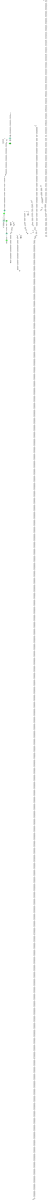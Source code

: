 digraph "CFG" {
fontsize=10;
orientation="portrait";
rankdir="TB";
size="10,8";
_taskFunc40___bb__39 [fontsize=10, label="\"_taskFunc40___bb__39\"\nWCET=4", width="0.01"];
_taskFunc40___bb__16 [fontsize=10, label="\"_taskFunc40___bb__16\"\nWCET=4", width="0.01"];
_taskFunc40___bb__22 [fontsize=10, label="\"_taskFunc40___bb__22\"\nWCET=4", width="0.01"];
_taskFunc40___bb__40 [fontsize=10, label="\"_taskFunc40___bb__40\"\nWCET=4", width="0.01"];
_taskFunc40___bb__49 [fontsize=10, label="\"_taskFunc40___bb__49\"\nWCET=4", width="0.01"];
_taskFunc40___bb__38 [fontsize=10, label="\"_taskFunc40___bb__38\"\nWCET=4", width="0.01"];
_taskFunc40___bb__50 [fontsize=10, label="_taskFunc40___bb__50\nCALL fft_aux\nWCET=13", width="0.01"];
_taskFunc40__exit [color="white", fontsize=10, label="_taskFunc40__exit", width="0.01"];
_taskFunc40___bb__43 [fontsize=10, label="\"_taskFunc40___bb__43\"\nWCET=4", width="0.01"];
_taskFunc40___bb__12 [fontsize=10, label="\"_taskFunc40___bb__12\"\nWCET=4", width="0.01"];
_taskFunc40___bb__10 [fontsize=10, label="\"_taskFunc40___bb__10\"\nWCET=4", width="0.01"];
_taskFunc40___bb__46 [fontsize=10, label="\"_taskFunc40___bb__46\"\nWCET=4", width="0.01"];
_taskFunc40___bb__29 [fontsize=10, label="\"_taskFunc40___bb__29\"\nWCET=4", width="0.01"];
_taskFunc40___bb__19 [fontsize=10, label="\"_taskFunc40___bb__19\"\nWCET=4", width="0.01"];
_taskFunc40___bb__48 [fontsize=10, label="\"_taskFunc40___bb__48\"\nWCET=4", width="0.01"];
_taskFunc40___bb30__2 [fontsize=10, label="_taskFunc40___bb30__2\n(_taskFunc40_)taskenv_free\nWCET=13", width="0.01"];
_taskFunc40___bb__41 [fontsize=10, label="\"_taskFunc40___bb__41\"\nWCET=4", width="0.01"];
_taskFunc40___bb__24 [fontsize=10, label="\"_taskFunc40___bb__24\"\nWCET=4", width="0.01"];
_taskFunc40___bb__34 [fontsize=10, label="\"_taskFunc40___bb__34\"\nWCET=4", width="0.01"];
_taskFunc40___bb [fontsize=10, label="\"_taskFunc40___bb\"\nWCET=4", width="0.01"];
_taskFunc40___bb__47 [fontsize=10, label="\"_taskFunc40___bb__47\"\nWCET=4", width="0.01"];
_taskFunc40___bb__14 [fontsize=10, label="\"_taskFunc40___bb__14\"\nWCET=4", width="0.01"];
_taskFunc40___bb__37 [fontsize=10, label="\"_taskFunc40___bb__37\"\nWCET=4", width="0.01"];
_taskFunc40___bb__26 [fontsize=10, label="\"_taskFunc40___bb__26\"\nWCET=6", width="0.01"];
_taskFunc40___bb30 [fontsize=10, label="\"_taskFunc40___bb30\"\nWCET=4", width="0.01"];
_taskFunc40___bb__27 [fontsize=10, label="\"_taskFunc40___bb__27\"\nWCET=4", width="0.01"];
_taskFunc40___bb__42 [fontsize=10, label="\"_taskFunc40___bb__42\"\nWCET=4", width="0.01"];
_taskFunc40___bb__21 [fontsize=10, label="\"_taskFunc40___bb__21\"\nWCET=6", width="0.01"];
_taskFunc40___bb__17 [fontsize=10, label="\"_taskFunc40___bb__17\"\nWCET=4", width="0.01"];
_taskFunc40___bb__31 [fontsize=10, label="\"_taskFunc40___bb__31\"\nWCET=6", width="0.01"];
_taskFunc40___bb__51 [fontsize=10, label="\"_taskFunc40___bb__51\"\nWCET=0", width="0.01"];
_taskFunc40___bb__32 [fontsize=10, label="\"_taskFunc40___bb__32\"\nWCET=4", width="0.01"];
_taskFunc40___bb__36 [fontsize=10, label="\"_taskFunc40___bb__36\"\nWCET=6", width="0.01"];
_taskFunc40___bb__44 [fontsize=10, label="\"_taskFunc40___bb__44\"\nWCET=4", width="0.01"];
_taskFunc40__entry [color="white", fontsize=10, height="0.01", label="_taskFunc40__entry", width="0.01"];
_thrFunc1___bb__14 [fontsize=10, label="\"_thrFunc1___bb__14\"\nWCET=4", width="0.01"];
_thrFunc1___bb__10 [fontsize=10, label="\"_thrFunc1___bb__10\"\nWCET=4", width="0.01"];
_thrFunc1___bb__38 [fontsize=10, label="_thrFunc1___bb__38\n(_thrFunc1_)mysingle\nWCET=13", width="0.01"];
_thrFunc1___bb__21 [fontsize=10, label="\"_thrFunc1___bb__21\"\nWCET=6", width="0.01"];
_thrFunc1___bb23 [color=green, fontsize=10, label="_thrFunc1___bb23\n(_thrFunc1_)taskwait\nWCET=13", style=filled, width="0.01"];
_thrFunc1___bb__19 [fontsize=10, label="\"_thrFunc1___bb__19\"\nWCET=4", width="0.01"];
_thrFunc1___bb22__1 [fontsize=10, label="\"_thrFunc1___bb22__1\"\nWCET=0", width="0.01"];
_thrFunc1___bb__17 [fontsize=10, label="\"_thrFunc1___bb__17\"\nWCET=4", width="0.01"];
_thrFunc1__exit [color="white", fontsize=10, label="_thrFunc1__exit", width="0.01"];
_thrFunc1___bb__16 [fontsize=10, label="\"_thrFunc1___bb__16\"\nWCET=4", width="0.01"];
_thrFunc1___bb__37 [fontsize=10, label="\"_thrFunc1___bb__37\"\nWCET=4", width="0.01"];
_thrFunc1___bb22 [fontsize=10, label="_thrFunc1___bb22\n(_thrFunc1_)leaving_single\nWCET=13", width="0.01"];
_thrFunc1___bb__32 [fontsize=10, label="\"_thrFunc1___bb__32\"\nWCET=4", width="0.01"];
_thrFunc1___bb__22 [fontsize=10, label="\"_thrFunc1___bb__22\"\nWCET=4", width="0.01"];
_thrFunc1___bb__12 [fontsize=10, label="\"_thrFunc1___bb__12\"\nWCET=4", width="0.01"];
_thrFunc1___bb__26 [fontsize=10, label="\"_thrFunc1___bb__26\"\nWCET=6", width="0.01"];
_thrFunc1___bb__27 [fontsize=10, label="\"_thrFunc1___bb__27\"\nWCET=4", width="0.01"];
_thrFunc1___bb__34 [fontsize=10, label="\"_thrFunc1___bb__34\"\nWCET=4", width="0.01"];
_thrFunc1__entry [color="white", fontsize=10, height="0.01", label="_thrFunc1__entry", width="0.01"];
_thrFunc1___bb__29 [fontsize=10, label="\"_thrFunc1___bb__29\"\nWCET=4", width="0.01"];
_thrFunc1___bb__31 [fontsize=10, label="\"_thrFunc1___bb__31\"\nWCET=6", width="0.01"];
_thrFunc1___bb [fontsize=10, label="\"_thrFunc1___bb\"\nWCET=4", width="0.01"];
_thrFunc1___bb20__1 [fontsize=10, label="\"_thrFunc1___bb20__1\"\nWCET=0", width="0.01"];
_thrFunc1___bb20 [color=aquamarine, fontsize=10, label="_thrFunc1___bb20\nCREATE _taskFunc40_\nWCET=13", style=filled, width="0.01"];
_thrFunc1___bb__40 [fontsize=10, label="\"_thrFunc1___bb__40\"\nWCET=5", shape=diamond, width="0.01"];
_thrFunc1___bb__24 [fontsize=10, label="\"_thrFunc1___bb__24\"\nWCET=4", width="0.01"];
_thrFunc1___bb__36 [fontsize=10, label="\"_thrFunc1___bb__36\"\nWCET=6", width="0.01"];
fft_unshuffle_32__bb20__48 [fontsize=10, label="\"fft_unshuffle_32__bb20__48\"\nWCET=6", width="0.01"];
fft_unshuffle_32__bb20__61 [fontsize=10, label="\"fft_unshuffle_32__bb20__61\"\nWCET=68", width="0.01"];
fft_unshuffle_32__bb20__246 [fontsize=10, label="\"fft_unshuffle_32__bb20__246\"\nWCET=4", width="0.01"];
fft_unshuffle_32__bb20__339 [fontsize=10, label="\"fft_unshuffle_32__bb20__339\"\nWCET=4", width="0.01"];
fft_unshuffle_32__bb9__7 [fontsize=10, label="\"fft_unshuffle_32__bb9__7\"\nWCET=4", width="0.01"];
fft_unshuffle_32__bb20__195 [fontsize=10, label="\"fft_unshuffle_32__bb20__195\"\nWCET=212", width="0.01"];
fft_unshuffle_32__bb20__87 [fontsize=10, label="\"fft_unshuffle_32__bb20__87\"\nWCET=4", width="0.01"];
fft_unshuffle_32__bb20__276 [fontsize=10, label="\"fft_unshuffle_32__bb20__276\"\nWCET=4", width="0.01"];
fft_unshuffle_32__bb20__289 [fontsize=10, label="\"fft_unshuffle_32__bb20__289\"\nWCET=4", width="0.01"];
fft_unshuffle_32__bb20__1 [fontsize=10, label="\"fft_unshuffle_32__bb20__1\"\nWCET=4", width="0.01"];
fft_unshuffle_32__bb20__354 [fontsize=10, label="\"fft_unshuffle_32__bb20__354\"\nWCET=15", width="0.01"];
fft_unshuffle_32__bb367 [fontsize=10, label="\"fft_unshuffle_32__bb367\"\nRETURN\nWCET=0", width="0.01"];
fft_unshuffle_32__bb20__370 [fontsize=10, label="\"fft_unshuffle_32__bb20__370\"\nWCET=212", width="0.01"];
fft_unshuffle_32__bb9__5 [fontsize=10, label="\"fft_unshuffle_32__bb9__5\"\nWCET=15", width="0.01"];
fft_unshuffle_32__bb20__379 [fontsize=10, label="\"fft_unshuffle_32__bb20__379\"\nWCET=15", width="0.01"];
fft_unshuffle_32__bb20__237 [fontsize=10, label="\"fft_unshuffle_32__bb20__237\"\nWCET=4", width="0.01"];
fft_unshuffle_32__bb20__111 [fontsize=10, label="\"fft_unshuffle_32__bb20__111\"\nWCET=68", width="0.01"];
fft_unshuffle_32__bb20__366 [fontsize=10, label="\"fft_unshuffle_32__bb20__366\"\nWCET=4", width="0.01"];
fft_unshuffle_32__bb20__264 [fontsize=10, label="\"fft_unshuffle_32__bb20__264\"\nWCET=4", width="0.01"];
fft_unshuffle_32__bb20__395 [fontsize=10, label="\"fft_unshuffle_32__bb20__395\"\nWCET=212", width="0.01"];
fft_unshuffle_32__bb16 [fontsize=10, label="\"fft_unshuffle_32__bb16\"\nWCET=4", width="0.01"];
fft_unshuffle_32__bb20__30 [fontsize=10, label="\"fft_unshuffle_32__bb20__30\"\nWCET=4", width="0.01"];
fft_unshuffle_32__bb20__74 [fontsize=10, label="\"fft_unshuffle_32__bb20__74\"\nWCET=4", width="0.01"];
fft_unshuffle_32__bb20__364 [fontsize=10, label="\"fft_unshuffle_32__bb20__364\"\nWCET=4", width="0.01"];
fft_unshuffle_32__bb20__7 [fontsize=10, label="\"fft_unshuffle_32__bb20__7\"\nWCET=4", width="0.01"];
fft_unshuffle_32__bb20__251 [fontsize=10, label="\"fft_unshuffle_32__bb20__251\"\nWCET=4", width="0.01"];
fft_unshuffle_32__bb20__29 [fontsize=10, label="\"fft_unshuffle_32__bb20__29\"\nWCET=15", width="0.01"];
fft_unshuffle_32__bb20__286 [fontsize=10, label="\"fft_unshuffle_32__bb20__286\"\nWCET=68", width="0.01"];
fft_unshuffle_32__bb20__223 [fontsize=10, label="\"fft_unshuffle_32__bb20__223\"\nWCET=6", width="0.01"];
fft_unshuffle_32__bb20__161 [fontsize=10, label="\"fft_unshuffle_32__bb20__161\"\nWCET=68", width="0.01"];
fft_unshuffle_32__bb20__341 [fontsize=10, label="\"fft_unshuffle_32__bb20__341\"\nWCET=4", width="0.01"];
fft_unshuffle_32__bb20__80 [fontsize=10, label="\"fft_unshuffle_32__bb20__80\"\nWCET=4", width="0.01"];
fft_unshuffle_32__bb20__232 [fontsize=10, label="\"fft_unshuffle_32__bb20__232\"\nWCET=4", width="0.01"];
fft_unshuffle_32__bb20__130 [fontsize=10, label="\"fft_unshuffle_32__bb20__130\"\nWCET=4", width="0.01"];
fft_unshuffle_32__bb20__295 [fontsize=10, label="\"fft_unshuffle_32__bb20__295\"\nWCET=212", width="0.01"];
fft_unshuffle_32__bb20__32 [fontsize=10, label="\"fft_unshuffle_32__bb20__32\"\nWCET=4", width="0.01"];
fft_unshuffle_32__bb9__6 [fontsize=10, label="\"fft_unshuffle_32__bb9__6\"\nWCET=4", width="0.01"];
fft_unshuffle_32__bb20__20 [fontsize=10, label="\"fft_unshuffle_32__bb20__20\"\nWCET=212", width="0.01"];
fft_unshuffle_32__bb20__21 [fontsize=10, label="\"fft_unshuffle_32__bb20__21\"\nWCET=4", width="0.01"];
fft_unshuffle_32__bb356__3 [fontsize=10, label="\"fft_unshuffle_32__bb356__3\"\nWCET=0", width="0.01"];
fft_unshuffle_32__bb20__236 [fontsize=10, label="\"fft_unshuffle_32__bb20__236\"\nWCET=68", width="0.01"];
fft_unshuffle_32__bb20__189 [fontsize=10, label="\"fft_unshuffle_32__bb20__189\"\nWCET=4", width="0.01"];
fft_unshuffle_32__bb20__5 [fontsize=10, label="\"fft_unshuffle_32__bb20__5\"\nWCET=4", width="0.01"];
fft_unshuffle_32__bb20__291 [fontsize=10, label="\"fft_unshuffle_32__bb20__291\"\nWCET=4", width="0.01"];
fft_unshuffle_32__bb20__330 [fontsize=10, label="\"fft_unshuffle_32__bb20__330\"\nWCET=4", width="0.01"];
fft_unshuffle_32__bb20__121 [fontsize=10, label="\"fft_unshuffle_32__bb20__121\"\nWCET=4", width="0.01"];
fft_unshuffle_32__bb20__279 [fontsize=10, label="\"fft_unshuffle_32__bb20__279\"\nWCET=15", width="0.01"];
fft_unshuffle_32__bb20__76 [fontsize=10, label="\"fft_unshuffle_32__bb20__76\"\nWCET=4", width="0.01"];
fft_unshuffle_32_entry [color="white", fontsize=10, height="0.01", label="fft_unshuffle_32_entry", width="0.01"];
fft_unshuffle_32__bb20__199 [fontsize=10, label="\"fft_unshuffle_32__bb20__199\"\nWCET=4", width="0.01"];
fft_unshuffle_32__bb__23 [fontsize=10, label="\"fft_unshuffle_32__bb__23\"\nWCET=4", width="0.01"];
fft_unshuffle_32__bb20__89 [fontsize=10, label="\"fft_unshuffle_32__bb20__89\"\nWCET=4", width="0.01"];
fft_unshuffle_32__bb20__307 [fontsize=10, label="\"fft_unshuffle_32__bb20__307\"\nWCET=4", width="0.01"];
fft_unshuffle_32__bb20__248 [fontsize=10, label="\"fft_unshuffle_32__bb20__248\"\nWCET=6", width="0.01"];
fft_unshuffle_32__bb20__305 [fontsize=10, label="\"fft_unshuffle_32__bb20__305\"\nWCET=4", width="0.01"];
fft_unshuffle_32__bb20__224 [fontsize=10, label="\"fft_unshuffle_32__bb20__224\"\nWCET=4", width="0.01"];
fft_unshuffle_32__bb20__73 [fontsize=10, label="\"fft_unshuffle_32__bb20__73\"\nWCET=6", width="0.01"];
fft_unshuffle_32__bb20__104 [fontsize=10, label="\"fft_unshuffle_32__bb20__104\"\nWCET=15", width="0.01"];
fft_unshuffle_32__bb20__57 [fontsize=10, label="\"fft_unshuffle_32__bb20__57\"\nWCET=4", width="0.01"];
fft_unshuffle_32__bb20__71 [fontsize=10, label="\"fft_unshuffle_32__bb20__71\"\nWCET=4", width="0.01"];
fft_unshuffle_32__bb20__186 [fontsize=10, label="\"fft_unshuffle_32__bb20__186\"\nWCET=68", width="0.01"];
fft_unshuffle_32__bb20__187 [fontsize=10, label="\"fft_unshuffle_32__bb20__187\"\nWCET=4", width="0.01"];
fft_unshuffle_32__bb20__66 [fontsize=10, label="\"fft_unshuffle_32__bb20__66\"\nWCET=4", width="0.01"];
fft_unshuffle_32__bb20__312 [fontsize=10, label="\"fft_unshuffle_32__bb20__312\"\nWCET=4", width="0.01"];
fft_unshuffle_32__bb16__3 [fontsize=10, label="\"fft_unshuffle_32__bb16__3\"\nWCET=5", shape=diamond, width="0.01"];
fft_unshuffle_32__bb20__214 [fontsize=10, label="\"fft_unshuffle_32__bb20__214\"\nWCET=4", width="0.01"];
fft_unshuffle_32__bb20__179 [fontsize=10, label="\"fft_unshuffle_32__bb20__179\"\nWCET=15", width="0.01"];
fft_unshuffle_32__bb20__273 [fontsize=10, label="\"fft_unshuffle_32__bb20__273\"\nWCET=6", width="0.01"];
fft_unshuffle_32__bb20__323 [fontsize=10, label="\"fft_unshuffle_32__bb20__323\"\nWCET=6", width="0.01"];
fft_unshuffle_32__bb20__274 [fontsize=10, label="\"fft_unshuffle_32__bb20__274\"\nWCET=4", width="0.01"];
fft_unshuffle_32__bb20__12 [fontsize=10, label="\"fft_unshuffle_32__bb20__12\"\nWCET=4", width="0.01"];
fft_unshuffle_32__bb20__314 [fontsize=10, label="\"fft_unshuffle_32__bb20__314\"\nWCET=4", width="0.01"];
fft_unshuffle_32__bb__15 [fontsize=10, label="\"fft_unshuffle_32__bb__15\"\nWCET=4", width="0.01"];
fft_unshuffle_32__bb20__337 [fontsize=10, label="\"fft_unshuffle_32__bb20__337\"\nWCET=4", width="0.01"];
fft_unshuffle_32__bb20__37 [fontsize=10, label="\"fft_unshuffle_32__bb20__37\"\nWCET=4", width="0.01"];
fft_unshuffle_32__bb20__324 [fontsize=10, label="\"fft_unshuffle_32__bb20__324\"\nWCET=4", width="0.01"];
fft_unshuffle_32__bb20__216 [fontsize=10, label="\"fft_unshuffle_32__bb20__216\"\nWCET=4", width="0.01"];
fft_unshuffle_32__bb20__345 [fontsize=10, label="\"fft_unshuffle_32__bb20__345\"\nWCET=212", width="0.01"];
fft_unshuffle_32__bb20__124 [fontsize=10, label="\"fft_unshuffle_32__bb20__124\"\nWCET=4", width="0.01"];
fft_unshuffle_32__bb20__91 [fontsize=10, label="\"fft_unshuffle_32__bb20__91\"\nWCET=4", width="0.01"];
fft_unshuffle_32__bb20__149 [fontsize=10, label="\"fft_unshuffle_32__bb20__149\"\nWCET=4", width="0.01"];
fft_unshuffle_32__bb20__336 [fontsize=10, label="\"fft_unshuffle_32__bb20__336\"\nWCET=68", width="0.01"];
fft_unshuffle_32__bb20__129 [fontsize=10, label="\"fft_unshuffle_32__bb20__129\"\nWCET=15", width="0.01"];
fft_unshuffle_32__bb20__226 [fontsize=10, label="\"fft_unshuffle_32__bb20__226\"\nWCET=4", width="0.01"];
fft_unshuffle_32__bb20__201 [fontsize=10, label="\"fft_unshuffle_32__bb20__201\"\nWCET=4", width="0.01"];
fft_unshuffle_32__bb20__229 [fontsize=10, label="\"fft_unshuffle_32__bb20__229\"\nWCET=15", width="0.01"];
fft_unshuffle_32__bb20__296 [fontsize=10, label="\"fft_unshuffle_32__bb20__296\"\nWCET=4", width="0.01"];
fft_unshuffle_32__bb20__371 [fontsize=10, label="\"fft_unshuffle_32__bb20__371\"\nWCET=4", width="0.01"];
fft_unshuffle_32__bb20__399 [fontsize=10, label="\"fft_unshuffle_32__bb20__399\"\nWCET=0", width="0.01"];
fft_unshuffle_32__bb359 [fontsize=10, label="\"fft_unshuffle_32__bb359\"\nWCET=0", width="0.01"];
fft_unshuffle_32__bb20__173 [fontsize=10, label="\"fft_unshuffle_32__bb20__173\"\nWCET=6", width="0.01"];
fft_unshuffle_32__bb20__112 [fontsize=10, label="\"fft_unshuffle_32__bb20__112\"\nWCET=4", width="0.01"];
fft_unshuffle_32__bb20__299 [fontsize=10, label="\"fft_unshuffle_32__bb20__299\"\nWCET=4", width="0.01"];
fft_unshuffle_32__bb20__105 [fontsize=10, label="\"fft_unshuffle_32__bb20__105\"\nWCET=4", width="0.01"];
fft_unshuffle_32__bb20__64 [fontsize=10, label="\"fft_unshuffle_32__bb20__64\"\nWCET=4", width="0.01"];
fft_unshuffle_32__bb20__361 [fontsize=10, label="\"fft_unshuffle_32__bb20__361\"\nWCET=68", width="0.01"];
fft_unshuffle_32__bb__13 [fontsize=10, label="\"fft_unshuffle_32__bb__13\"\nWCET=4", width="0.01"];
fft_unshuffle_32__bb20__191 [fontsize=10, label="\"fft_unshuffle_32__bb20__191\"\nWCET=4", width="0.01"];
fft_unshuffle_32__bb20__204 [fontsize=10, label="\"fft_unshuffle_32__bb20__204\"\nWCET=15", width="0.01"];
fft_unshuffle_32__bb__17 [fontsize=10, label="\"fft_unshuffle_32__bb__17\"\nWCET=4", width="0.01"];
fft_unshuffle_32__bb20__396 [fontsize=10, label="\"fft_unshuffle_32__bb20__396\"\nWCET=4", width="0.01"];
fft_unshuffle_32__bb20__176 [fontsize=10, label="\"fft_unshuffle_32__bb20__176\"\nWCET=4", width="0.01"];
fft_unshuffle_32__bb20__304 [fontsize=10, label="\"fft_unshuffle_32__bb20__304\"\nWCET=15", width="0.01"];
fft_unshuffle_32__bb20__311 [fontsize=10, label="\"fft_unshuffle_32__bb20__311\"\nWCET=68", width="0.01"];
fft_unshuffle_32__bb20__136 [fontsize=10, label="\"fft_unshuffle_32__bb20__136\"\nWCET=68", width="0.01"];
fft_unshuffle_32__bb20__355 [fontsize=10, label="\"fft_unshuffle_32__bb20__355\"\nWCET=4", width="0.01"];
fft_unshuffle_32__bb20__96 [fontsize=10, label="\"fft_unshuffle_32__bb20__96\"\nWCET=4", width="0.01"];
fft_unshuffle_32__bb20__24 [fontsize=10, label="\"fft_unshuffle_32__bb20__24\"\nWCET=4", width="0.01"];
fft_unshuffle_32__bb9__8 [fontsize=10, label="\"fft_unshuffle_32__bb9__8\"\nWCET=0", width="0.01"];
fft_unshuffle_32__bb20__98 [fontsize=10, label="\"fft_unshuffle_32__bb20__98\"\nWCET=6", width="0.01"];
fft_unshuffle_32__bb20__389 [fontsize=10, label="\"fft_unshuffle_32__bb20__389\"\nWCET=4", width="0.01"];
fft_unshuffle_32__bb16__1 [fontsize=10, label="\"fft_unshuffle_32__bb16__1\"\nWCET=4", width="0.01"];
fft_unshuffle_32__bb20__320 [fontsize=10, label="\"fft_unshuffle_32__bb20__320\"\nWCET=212", width="0.01"];
fft_unshuffle_32__bb9__1 [fontsize=10, label="\"fft_unshuffle_32__bb9__1\"\nWCET=4", width="0.01"];
fft_unshuffle_32__bb20__11 [fontsize=10, label="\"fft_unshuffle_32__bb20__11\"\nWCET=68", width="0.01"];
fft_unshuffle_32__bb20__86 [fontsize=10, label="\"fft_unshuffle_32__bb20__86\"\nWCET=68", width="0.01"];
fft_unshuffle_32__bb20__107 [fontsize=10, label="\"fft_unshuffle_32__bb20__107\"\nWCET=4", width="0.01"];
fft_unshuffle_32__bb20__180 [fontsize=10, label="\"fft_unshuffle_32__bb20__180\"\nWCET=4", width="0.01"];
fft_unshuffle_32__bb20__145 [fontsize=10, label="\"fft_unshuffle_32__bb20__145\"\nWCET=212", width="0.01"];
fft_unshuffle_32__bb20__271 [fontsize=10, label="\"fft_unshuffle_32__bb20__271\"\nWCET=4", width="0.01"];
fft_unshuffle_32__bb20__380 [fontsize=10, label="\"fft_unshuffle_32__bb20__380\"\nWCET=4", width="0.01"];
fft_unshuffle_32_exit [color="white", fontsize=10, label="fft_unshuffle_32_exit", width="0.01"];
fft_unshuffle_32__bb20__141 [fontsize=10, label="\"fft_unshuffle_32__bb20__141\"\nWCET=4", width="0.01"];
fft_unshuffle_32__bb20__45 [fontsize=10, label="\"fft_unshuffle_32__bb20__45\"\nWCET=212", width="0.01"];
fft_unshuffle_32__bb20__207 [fontsize=10, label="\"fft_unshuffle_32__bb20__207\"\nWCET=4", width="0.01"];
fft_unshuffle_32__bb20__23 [fontsize=10, label="\"fft_unshuffle_32__bb20__23\"\nWCET=6", width="0.01"];
fft_unshuffle_32__bb20__151 [fontsize=10, label="\"fft_unshuffle_32__bb20__151\"\nWCET=4", width="0.01"];
fft_unshuffle_32__bb20__26 [fontsize=10, label="\"fft_unshuffle_32__bb20__26\"\nWCET=4", width="0.01"];
fft_unshuffle_32__bb20__82 [fontsize=10, label="\"fft_unshuffle_32__bb20__82\"\nWCET=4", width="0.01"];
fft_unshuffle_32__bb20__95 [fontsize=10, label="\"fft_unshuffle_32__bb20__95\"\nWCET=212", width="0.01"];
fft_unshuffle_32__bb20__182 [fontsize=10, label="\"fft_unshuffle_32__bb20__182\"\nWCET=4", width="0.01"];
fft_unshuffle_32__bb20__79 [fontsize=10, label="\"fft_unshuffle_32__bb20__79\"\nWCET=15", width="0.01"];
fft_unshuffle_32__bb20__157 [fontsize=10, label="\"fft_unshuffle_32__bb20__157\"\nWCET=4", width="0.01"];
fft_unshuffle_32__bb20__373 [fontsize=10, label="\"fft_unshuffle_32__bb20__373\"\nWCET=6", width="0.01"];
fft_unshuffle_32__bb20__230 [fontsize=10, label="\"fft_unshuffle_32__bb20__230\"\nWCET=4", width="0.01"];
fft_unshuffle_32__bb20__261 [fontsize=10, label="\"fft_unshuffle_32__bb20__261\"\nWCET=68", width="0.01"];
fft_unshuffle_32__bb20__170 [fontsize=10, label="\"fft_unshuffle_32__bb20__170\"\nWCET=212", width="0.01"];
fft_unshuffle_32__bb20__139 [fontsize=10, label="\"fft_unshuffle_32__bb20__139\"\nWCET=4", width="0.01"];
fft_unshuffle_32__bb20__99 [fontsize=10, label="\"fft_unshuffle_32__bb20__99\"\nWCET=4", width="0.01"];
fft_unshuffle_32__bb20__196 [fontsize=10, label="\"fft_unshuffle_32__bb20__196\"\nWCET=4", width="0.01"];
fft_unshuffle_32__bb20__221 [fontsize=10, label="\"fft_unshuffle_32__bb20__221\"\nWCET=4", width="0.01"];
fft_unshuffle_32__bb20__301 [fontsize=10, label="\"fft_unshuffle_32__bb20__301\"\nWCET=4", width="0.01"];
fft_unshuffle_32__bb20__329 [fontsize=10, label="\"fft_unshuffle_32__bb20__329\"\nWCET=15", width="0.01"];
fft_unshuffle_32__bb20__245 [fontsize=10, label="\"fft_unshuffle_32__bb20__245\"\nWCET=212", width="0.01"];
fft_unshuffle_32__bb20__387 [fontsize=10, label="\"fft_unshuffle_32__bb20__387\"\nWCET=4", width="0.01"];
fft_unshuffle_32__bb20__174 [fontsize=10, label="\"fft_unshuffle_32__bb20__174\"\nWCET=4", width="0.01"];
fft_unshuffle_32__bb20__154 [fontsize=10, label="\"fft_unshuffle_32__bb20__154\"\nWCET=15", width="0.01"];
fft_unshuffle_32__bb [fontsize=10, label="\"fft_unshuffle_32__bb\"\nWCET=4", width="0.01"];
fft_unshuffle_32__bb20__321 [fontsize=10, label="\"fft_unshuffle_32__bb20__321\"\nWCET=4", width="0.01"];
fft_unshuffle_32__bb20__239 [fontsize=10, label="\"fft_unshuffle_32__bb20__239\"\nWCET=4", width="0.01"];
fft_unshuffle_32__bb20__49 [fontsize=10, label="\"fft_unshuffle_32__bb20__49\"\nWCET=4", width="0.01"];
fft_unshuffle_32__bb20__348 [fontsize=10, label="\"fft_unshuffle_32__bb20__348\"\nWCET=6", width="0.01"];
fft_unshuffle_32__bb20__374 [fontsize=10, label="\"fft_unshuffle_32__bb20__374\"\nWCET=4", width="0.01"];
fft_unshuffle_32__bb20__123 [fontsize=10, label="\"fft_unshuffle_32__bb20__123\"\nWCET=6", width="0.01"];
fft_unshuffle_32__bb20__316 [fontsize=10, label="\"fft_unshuffle_32__bb20__316\"\nWCET=4", width="0.01"];
fft_unshuffle_32__bb20__280 [fontsize=10, label="\"fft_unshuffle_32__bb20__280\"\nWCET=4", width="0.01"];
fft_unshuffle_32__bb20__114 [fontsize=10, label="\"fft_unshuffle_32__bb20__114\"\nWCET=4", width="0.01"];
fft_unshuffle_32__bb20__132 [fontsize=10, label="\"fft_unshuffle_32__bb20__132\"\nWCET=4", width="0.01"];
fft_unshuffle_32__bb20__155 [fontsize=10, label="\"fft_unshuffle_32__bb20__155\"\nWCET=4", width="0.01"];
fft_unshuffle_32__bb20__282 [fontsize=10, label="\"fft_unshuffle_32__bb20__282\"\nWCET=4", width="0.01"];
fft_unshuffle_32__bb20__16 [fontsize=10, label="\"fft_unshuffle_32__bb20__16\"\nWCET=4", width="0.01"];
fft_unshuffle_32__bb20__362 [fontsize=10, label="\"fft_unshuffle_32__bb20__362\"\nWCET=4", width="0.01"];
fft_unshuffle_32__bb20__41 [fontsize=10, label="\"fft_unshuffle_32__bb20__41\"\nWCET=4", width="0.01"];
fft_unshuffle_32__bb20__54 [fontsize=10, label="\"fft_unshuffle_32__bb20__54\"\nWCET=15", width="0.01"];
fft_unshuffle_32__bb20__249 [fontsize=10, label="\"fft_unshuffle_32__bb20__249\"\nWCET=4", width="0.01"];
fft_unshuffle_32__bb9 [fontsize=10, label="\"fft_unshuffle_32__bb9\"\nWCET=4", width="0.01"];
fft_unshuffle_32__bb20__14 [fontsize=10, label="\"fft_unshuffle_32__bb20__14\"\nWCET=4", width="0.01"];
fft_unshuffle_32__bb20__262 [fontsize=10, label="\"fft_unshuffle_32__bb20__262\"\nWCET=4", width="0.01"];
fft_unshuffle_32__bb20__116 [fontsize=10, label="\"fft_unshuffle_32__bb20__116\"\nWCET=4", width="0.01"];
fft_unshuffle_32__bb20__386 [fontsize=10, label="\"fft_unshuffle_32__bb20__386\"\nWCET=68", width="0.01"];
fft_unshuffle_32__bb20__398 [fontsize=10, label="\"fft_unshuffle_32__bb20__398\"\nWCET=6", width="0.01"];
fft_unshuffle_32__bb__11 [fontsize=10, label="\"fft_unshuffle_32__bb__11\"\nWCET=4", width="0.01"];
fft_unshuffle_32__bb20__39 [fontsize=10, label="\"fft_unshuffle_32__bb20__39\"\nWCET=4", width="0.01"];
fft_unshuffle_32__bb20__4 [fontsize=10, label="\"fft_unshuffle_32__bb20__4\"\nWCET=11", width="0.01"];
fft_unshuffle_32__bb20__120 [fontsize=10, label="\"fft_unshuffle_32__bb20__120\"\nWCET=212", width="0.01"];
fft_unshuffle_32__bb20__349 [fontsize=10, label="\"fft_unshuffle_32__bb20__349\"\nWCET=4", width="0.01"];
fft_unshuffle_32__bb20__137 [fontsize=10, label="\"fft_unshuffle_32__bb20__137\"\nWCET=4", width="0.01"];
fft_unshuffle_32__bb20__166 [fontsize=10, label="\"fft_unshuffle_32__bb20__166\"\nWCET=4", width="0.01"];
fft_unshuffle_32__bb20__270 [fontsize=10, label="\"fft_unshuffle_32__bb20__270\"\nWCET=212", width="0.01"];
fft_unshuffle_32__bb20__126 [fontsize=10, label="\"fft_unshuffle_32__bb20__126\"\nWCET=4", width="0.01"];
fft_unshuffle_32__bb20__164 [fontsize=10, label="\"fft_unshuffle_32__bb20__164\"\nWCET=4", width="0.01"];
fft_unshuffle_32__bb20__376 [fontsize=10, label="\"fft_unshuffle_32__bb20__376\"\nWCET=4", width="0.01"];
fft_unshuffle_32__bb20__205 [fontsize=10, label="\"fft_unshuffle_32__bb20__205\"\nWCET=4", width="0.01"];
fft_unshuffle_32__bb20__326 [fontsize=10, label="\"fft_unshuffle_32__bb20__326\"\nWCET=4", width="0.01"];
fft_unshuffle_32__bb20 [fontsize=10, label="\"fft_unshuffle_32__bb20\"\nWCET=4", width="0.01"];
fft_unshuffle_32__bb20__46 [fontsize=10, label="\"fft_unshuffle_32__bb20__46\"\nWCET=4", width="0.01"];
fft_unshuffle_32__bb20__346 [fontsize=10, label="\"fft_unshuffle_32__bb20__346\"\nWCET=4", width="0.01"];
fft_unshuffle_32__bb20__287 [fontsize=10, label="\"fft_unshuffle_32__bb20__287\"\nWCET=4", width="0.01"];
fft_unshuffle_32__bb20__55 [fontsize=10, label="\"fft_unshuffle_32__bb20__55\"\nWCET=4", width="0.01"];
fft_unshuffle_32__bb20__212 [fontsize=10, label="\"fft_unshuffle_32__bb20__212\"\nWCET=4", width="0.01"];
fft_unshuffle_32__bb20__198 [fontsize=10, label="\"fft_unshuffle_32__bb20__198\"\nWCET=6", width="0.01"];
fft_unshuffle_32__bb20__254 [fontsize=10, label="\"fft_unshuffle_32__bb20__254\"\nWCET=15", width="0.01"];
fft_unshuffle_32__bb356 [fontsize=10, label="\"fft_unshuffle_32__bb356\"\nWCET=4", width="0.01"];
fft_unshuffle_32__bb20__171 [fontsize=10, label="\"fft_unshuffle_32__bb20__171\"\nWCET=4", width="0.01"];
fft_unshuffle_32__bb20__257 [fontsize=10, label="\"fft_unshuffle_32__bb20__257\"\nWCET=4", width="0.01"];
fft_unshuffle_32__bb356__2 [fontsize=10, label="\"fft_unshuffle_32__bb356__2\"\nWCET=6", width="0.01"];
fft_unshuffle_32__bb20__241 [fontsize=10, label="\"fft_unshuffle_32__bb20__241\"\nWCET=4", width="0.01"];
fft_unshuffle_32__bb20__146 [fontsize=10, label="\"fft_unshuffle_32__bb20__146\"\nWCET=4", width="0.01"];
fft_unshuffle_32__bb20__266 [fontsize=10, label="\"fft_unshuffle_32__bb20__266\"\nWCET=4", width="0.01"];
fft_unshuffle_32__bb20__255 [fontsize=10, label="\"fft_unshuffle_32__bb20__255\"\nWCET=4", width="0.01"];
fft_unshuffle_32__bb20__211 [fontsize=10, label="\"fft_unshuffle_32__bb20__211\"\nWCET=68", width="0.01"];
fft_unshuffle_32__bb20__70 [fontsize=10, label="\"fft_unshuffle_32__bb20__70\"\nWCET=212", width="0.01"];
fft_unshuffle_32__bb__26 [fontsize=10, label="\"fft_unshuffle_32__bb__26\"\nWCET=7", shape=diamond, width="0.01"];
fft_unshuffle_32__bb20__148 [fontsize=10, label="\"fft_unshuffle_32__bb20__148\"\nWCET=6", width="0.01"];
fft_unshuffle_32__bb20__51 [fontsize=10, label="\"fft_unshuffle_32__bb20__51\"\nWCET=4", width="0.01"];
fft_unshuffle_32__bb20__298 [fontsize=10, label="\"fft_unshuffle_32__bb20__298\"\nWCET=6", width="0.01"];
fft_unshuffle_32__bb20__332 [fontsize=10, label="\"fft_unshuffle_32__bb20__332\"\nWCET=4", width="0.01"];
fft_unshuffle_32__bb20__391 [fontsize=10, label="\"fft_unshuffle_32__bb20__391\"\nWCET=4", width="0.01"];
fft_unshuffle_32__bb20__162 [fontsize=10, label="\"fft_unshuffle_32__bb20__162\"\nWCET=4", width="0.01"];
fft_unshuffle_32__bb20__351 [fontsize=10, label="\"fft_unshuffle_32__bb20__351\"\nWCET=4", width="0.01"];
fft_unshuffle_32__bb20__101 [fontsize=10, label="\"fft_unshuffle_32__bb20__101\"\nWCET=4", width="0.01"];
fft_unshuffle_32__bb20__382 [fontsize=10, label="\"fft_unshuffle_32__bb20__382\"\nWCET=4", width="0.01"];
fft_unshuffle_32__bb20__357 [fontsize=10, label="\"fft_unshuffle_32__bb20__357\"\nWCET=4", width="0.01"];
fft_unshuffle_32__bb20__36 [fontsize=10, label="\"fft_unshuffle_32__bb20__36\"\nWCET=68", width="0.01"];
fft_unshuffle_32__bb20__62 [fontsize=10, label="\"fft_unshuffle_32__bb20__62\"\nWCET=4", width="0.01"];
fft_unshuffle_32__bb20__220 [fontsize=10, label="\"fft_unshuffle_32__bb20__220\"\nWCET=212", width="0.01"];
fft_unshuffle_32__bb__22 [fontsize=10, label="\"fft_unshuffle_32__bb__22\"\nWCET=4", width="0.01"];
fft_aux__bb47__1 [fontsize=10, label="\"fft_aux__bb47__1\"\nWCET=0", width="0.01"];
fft_aux__bb80__3 [fontsize=10, label="\"fft_aux__bb80__3\"\nWCET=5", shape=diamond, width="0.01"];
fft_aux__bb80__1 [fontsize=10, label="\"fft_aux__bb80__1\"\nWCET=4", width="0.01"];
fft_aux__bb__13 [fontsize=10, label="\"fft_aux__bb__13\"\nWCET=4", width="0.01"];
fft_aux__bb120 [fontsize=10, label="\"fft_aux__bb120\"\nWCET=0", width="0.01"];
fft_aux__bb35__1 [fontsize=10, label="\"fft_aux__bb35__1\"\nWCET=4", width="0.01"];
fft_aux__bb101__2 [fontsize=10, label="\"fft_aux__bb101__2\"\nWCET=5", shape=diamond, width="0.01"];
fft_aux__bb101 [fontsize=10, label="\"fft_aux__bb101\"\nWCET=4", width="0.01"];
fft_aux__bb44__2 [fontsize=10, label="\"fft_aux__bb44__2\"\nWCET=5", shape=diamond, width="0.01"];
fft_aux__bb79__2 [fontsize=10, label="\"fft_aux__bb79__2\"\nWCET=0", width="0.01"];
fft_aux__bb79 [color=green, fontsize=10, label="fft_aux__bb79\n(fft_aux)taskwait\nWCET=13", style=filled, width="0.01"];
fft_aux__bb91 [fontsize=10, label="\"fft_aux__bb91\"\nWCET=4", width="0.01"];
fft_aux__bb35__2 [fontsize=10, label="\"fft_aux__bb35__2\"\nWCET=4", width="0.01"];
fft_aux__bb47 [color=aquamarine, fontsize=10, label="fft_aux__bb47\nCREATE _taskFunc27_\nWCET=13", style=filled, width="0.01"];
fft_aux__bb__26 [fontsize=10, label="\"fft_aux__bb__26\"\nWCET=5", shape=diamond, width="0.01"];
fft_aux__bb35 [fontsize=10, label="\"fft_aux__bb35\"\nWCET=4", width="0.01"];
fft_aux__bb80 [fontsize=10, label="\"fft_aux__bb80\"\nWCET=4", width="0.01"];
fft_aux__bb123 [fontsize=10, label="\"fft_aux__bb123\"\nRETURN\nWCET=0", width="0.01"];
fft_aux__bb91__2 [fontsize=10, label="\"fft_aux__bb91__2\"\nWCET=5", shape=diamond, width="0.01"];
fft_aux__bb__17 [fontsize=10, label="\"fft_aux__bb__17\"\nWCET=4", width="0.01"];
fft_aux__bb121 [fontsize=10, label="\"fft_aux__bb121\"\nWCET=0", width="0.01"];
fft_aux__bb35__10 [fontsize=10, label="\"fft_aux__bb35__10\"\nWCET=5", shape=diamond, width="0.01"];
fft_aux__bb86__4 [fontsize=10, label="\"fft_aux__bb86__4\"\nWCET=0", width="0.01"];
fft_aux__bb96__2 [fontsize=10, label="\"fft_aux__bb96__2\"\nWCET=5", shape=diamond, width="0.01"];
fft_aux__bb122 [color=green, fontsize=10, label="fft_aux__bb122\n(fft_aux)taskwait\nWCET=13", style=filled, width="0.01"];
fft_aux__bb29__2 [fontsize=10, label="\"fft_aux__bb29__2\"\nWCET=5", shape=diamond, width="0.01"];
fft_aux__bb__15 [fontsize=10, label="\"fft_aux__bb__15\"\nWCET=4", width="0.01"];
fft_aux__bb17__2 [fontsize=10, label="\"fft_aux__bb17__2\"\nWCET=5", shape=diamond, width="0.01"];
fft_aux__bb106 [fontsize=10, label="\"fft_aux__bb106\"\nWCET=4", width="0.01"];
fft_aux__bb__19 [fontsize=10, label="\"fft_aux__bb__19\"\nWCET=4", width="0.01"];
fft_aux__bb23__2 [fontsize=10, label="\"fft_aux__bb23__2\"\nWCET=5", shape=diamond, width="0.01"];
fft_aux__bb [fontsize=10, label="\"fft_aux__bb\"\nWCET=4", width="0.01"];
fft_aux__bb23 [fontsize=10, label="\"fft_aux__bb23\"\nWCET=4", width="0.01"];
fft_aux__bb84 [color=aquamarine, fontsize=10, label="fft_aux__bb84\nCREATE _taskFunc32_\nWCET=13", style=filled, width="0.01"];
fft_aux__bb122__1 [fontsize=10, label="\"fft_aux__bb122__1\"\nWCET=0", width="0.01"];
fft_aux_exit [color="white", fontsize=10, label="fft_aux_exit", width="0.01"];
fft_aux__bb96 [fontsize=10, label="\"fft_aux__bb96\"\nWCET=4", width="0.01"];
fft_aux__bb90__1 [fontsize=10, label="\"fft_aux__bb90__1\"\nWCET=0", width="0.01"];
fft_aux__bb119 [fontsize=10, label="\"fft_aux__bb119\"\nWCET=0", width="0.01"];
fft_aux__bb109__1 [fontsize=10, label="\"fft_aux__bb109__1\"\nWCET=0", width="0.01"];
fft_aux__bb__24 [fontsize=10, label="\"fft_aux__bb__24\"\nWCET=4", width="0.01"];
fft_aux__bb86__1 [fontsize=10, label="\"fft_aux__bb86__1\"\nWCET=4", width="0.01"];
fft_aux__bb11 [fontsize=10, label="\"fft_aux__bb11\"\nWCET=4", width="0.01"];
fft_aux__bb35__3 [fontsize=10, label="\"fft_aux__bb35__3\"\nWCET=4", width="0.01"];
fft_aux__bb35__6 [fontsize=10, label="\"fft_aux__bb35__6\"\nWCET=16", width="0.01"];
fft_aux__bb35__7 [fontsize=10, label="\"fft_aux__bb35__7\"\nWCET=4", width="0.01"];
fft_aux_entry [color="white", fontsize=10, height="0.01", label="fft_aux_entry", width="0.01"];
fft_aux__bb79__1 [fontsize=10, label="\"fft_aux__bb79__1\"\nWCET=4", width="0.01"];
fft_aux__bb35__4 [fontsize=10, label="\"fft_aux__bb35__4\"\nWCET=4", width="0.01"];
fft_aux__bb106__2 [fontsize=10, label="\"fft_aux__bb106__2\"\nWCET=5", shape=diamond, width="0.01"];
fft_aux__bb84__1 [fontsize=10, label="\"fft_aux__bb84__1\"\nWCET=0", width="0.01"];
fft_aux__bb44 [fontsize=10, label="\"fft_aux__bb44\"\nWCET=4", width="0.01"];
fft_aux__bb29 [fontsize=10, label="\"fft_aux__bb29\"\nWCET=4", width="0.01"];
fft_aux__bb109 [color=aquamarine, fontsize=10, label="fft_aux__bb109\nCREATE _taskFunc36_\nWCET=13", style=filled, width="0.01"];
fft_aux__bb__11 [fontsize=10, label="\"fft_aux__bb__11\"\nWCET=4", width="0.01"];
fft_aux__bb17 [fontsize=10, label="\"fft_aux__bb17\"\nWCET=4", width="0.01"];
fft_aux__bb86 [fontsize=10, label="\"fft_aux__bb86\"\nWCET=4", width="0.01"];
fft_aux__bb35__8 [fontsize=10, label="\"fft_aux__bb35__8\"\nWCET=4", width="0.01"];
fft_aux__bb86__3 [fontsize=10, label="\"fft_aux__bb86__3\"\nWCET=6", width="0.01"];
fft_aux__bb90 [color=green, fontsize=10, label="fft_aux__bb90\n(fft_aux)taskwait\nWCET=13", style=filled, width="0.01"];
fft_aux__bb11__2 [fontsize=10, label="\"fft_aux__bb11__2\"\nWCET=5", shape=diamond, width="0.01"];
_taskFunc27___bb [fontsize=10, label="\"_taskFunc27___bb\"\nWCET=4", width="0.01"];
_taskFunc27___bb__10 [fontsize=10, label="\"_taskFunc27___bb__10\"\nWCET=4", width="0.01"];
_taskFunc27___bb16 [fontsize=10, label="\"_taskFunc27___bb16\"\nWCET=4", width="0.01"];
_taskFunc27___bb__31 [fontsize=10, label="\"_taskFunc27___bb__31\"\nWCET=0", width="0.01"];
_taskFunc27___bb16__2 [fontsize=10, label="_taskFunc27___bb16__2\n(_taskFunc27_)taskenv_free\nWCET=13", width="0.01"];
_taskFunc27___bb__29 [fontsize=10, label="\"_taskFunc27___bb__29\"\nWCET=4", width="0.01"];
_taskFunc27___bb__19 [fontsize=10, label="\"_taskFunc27___bb__19\"\nWCET=6", width="0.01"];
_taskFunc27___bb__8 [fontsize=10, label="\"_taskFunc27___bb__8\"\nWCET=4", width="0.01"];
_taskFunc27___bb__26 [fontsize=10, label="\"_taskFunc27___bb__26\"\nWCET=4", width="0.01"];
_taskFunc27___bb__24 [fontsize=10, label="\"_taskFunc27___bb__24\"\nWCET=6", width="0.01"];
_taskFunc27___bb__22 [fontsize=10, label="\"_taskFunc27___bb__22\"\nWCET=4", width="0.01"];
_taskFunc27___bb__25 [fontsize=10, label="\"_taskFunc27___bb__25\"\nWCET=4", width="0.01"];
_taskFunc27___bb__15 [fontsize=10, label="\"_taskFunc27___bb__15\"\nWCET=4", width="0.01"];
_taskFunc27___bb__17 [fontsize=10, label="\"_taskFunc27___bb__17\"\nWCET=4", width="0.01"];
_taskFunc27___bb__30 [fontsize=10, label="_taskFunc27___bb__30\nCALL fft_unshuffle_32\nWCET=13", width="0.01"];
_taskFunc27___bb__20 [fontsize=10, label="\"_taskFunc27___bb__20\"\nWCET=4", width="0.01"];
_taskFunc27__exit [color="white", fontsize=10, label="_taskFunc27__exit", width="0.01"];
_taskFunc27___bb__28 [fontsize=10, label="\"_taskFunc27___bb__28\"\nWCET=4", width="0.01"];
_taskFunc27___bb__12 [fontsize=10, label="\"_taskFunc27___bb__12\"\nWCET=4", width="0.01"];
_taskFunc27___bb__14 [fontsize=10, label="\"_taskFunc27___bb__14\"\nWCET=4", width="0.01"];
_taskFunc27___bb__27 [fontsize=10, label="\"_taskFunc27___bb__27\"\nWCET=4", width="0.01"];
_taskFunc27__entry [color="white", fontsize=10, height="0.01", label="_taskFunc27__entry", width="0.01"];
fft_twiddle_16__bb25__1535 [fontsize=10, label="\"fft_twiddle_16__bb25__1535\"\nWCET=4", width="0.01"];
fft_twiddle_16__bb25__393 [fontsize=10, label="\"fft_twiddle_16__bb25__393\"\nWCET=4", width="0.01"];
fft_twiddle_16__bb25__87 [fontsize=10, label="\"fft_twiddle_16__bb25__87\"\nWCET=15", width="0.01"];
fft_twiddle_16__bb25__636 [fontsize=10, label="\"fft_twiddle_16__bb25__636\"\nWCET=4", width="0.01"];
fft_twiddle_16__bb25__731 [fontsize=10, label="\"fft_twiddle_16__bb25__731\"\nWCET=15", width="0.01"];
fft_twiddle_16__bb25__1182 [fontsize=10, label="\"fft_twiddle_16__bb25__1182\"\nWCET=4", width="0.01"];
fft_twiddle_16__bb25__993 [fontsize=10, label="\"fft_twiddle_16__bb25__993\"\nWCET=4", width="0.01"];
fft_twiddle_16__bb25__96 [fontsize=10, label="\"fft_twiddle_16__bb25__96\"\nWCET=4", width="0.01"];
fft_twiddle_16__bb25__1598 [fontsize=10, label="\"fft_twiddle_16__bb25__1598\"\nWCET=15", width="0.01"];
fft_twiddle_16__bb25__1602 [fontsize=10, label="\"fft_twiddle_16__bb25__1602\"\nWCET=4", width="0.01"];
fft_twiddle_16__bb25__780 [fontsize=10, label="\"fft_twiddle_16__bb25__780\"\nWCET=4", width="0.01"];
fft_twiddle_16__bb25__213 [fontsize=10, label="\"fft_twiddle_16__bb25__213\"\nWCET=4", width="0.01"];
fft_twiddle_16__bb25__525 [fontsize=10, label="\"fft_twiddle_16__bb25__525\"\nWCET=4", width="0.01"];
fft_twiddle_16__bb25__766 [fontsize=10, label="\"fft_twiddle_16__bb25__766\"\nWCET=4", width="0.01"];
fft_twiddle_16__bb25__615 [fontsize=10, label="\"fft_twiddle_16__bb25__615\"\nWCET=4", width="0.01"];
fft_twiddle_16__bb25__352 [fontsize=10, label="\"fft_twiddle_16__bb25__352\"\nWCET=4", width="0.01"];
fft_twiddle_16__bb25__1478 [fontsize=10, label="\"fft_twiddle_16__bb25__1478\"\nWCET=4", width="0.01"];
fft_twiddle_16__bb25__619 [fontsize=10, label="\"fft_twiddle_16__bb25__619\"\nWCET=4", width="0.01"];
fft_twiddle_16__bb25__1216 [fontsize=10, label="\"fft_twiddle_16__bb25__1216\"\nWCET=4", width="0.01"];
fft_twiddle_16__bb__173 [fontsize=10, label="\"fft_twiddle_16__bb__173\"\nWCET=7", shape=diamond, width="0.01"];
fft_twiddle_16__bb25__270 [fontsize=10, label="\"fft_twiddle_16__bb25__270\"\nWCET=4", width="0.01"];
fft_twiddle_16__bb25__171 [fontsize=10, label="\"fft_twiddle_16__bb25__171\"\nWCET=15", width="0.01"];
fft_twiddle_16__bb25__1395 [fontsize=10, label="\"fft_twiddle_16__bb25__1395\"\nWCET=4", width="0.01"];
fft_twiddle_16__bb25__693 [fontsize=10, label="\"fft_twiddle_16__bb25__693\"\nWCET=4", width="0.01"];
fft_twiddle_16__bb25__1558 [fontsize=10, label="\"fft_twiddle_16__bb25__1558\"\nWCET=17", width="0.01"];
fft_twiddle_16__bb25__817 [fontsize=10, label="\"fft_twiddle_16__bb25__817\"\nWCET=4", width="0.01"];
fft_twiddle_16__bb25__1264 [fontsize=10, label="\"fft_twiddle_16__bb25__1264\"\nWCET=4", width="0.01"];
fft_twiddle_16__bb25__1612 [fontsize=10, label="\"fft_twiddle_16__bb25__1612\"\nWCET=4", width="0.01"];
fft_twiddle_16__bb25__185 [fontsize=10, label="\"fft_twiddle_16__bb25__185\"\nWCET=4", width="0.01"];
fft_twiddle_16__bb25__1368 [fontsize=10, label="\"fft_twiddle_16__bb25__1368\"\nWCET=4", width="0.01"];
fft_twiddle_16__bb25__204 [fontsize=10, label="\"fft_twiddle_16__bb25__204\"\nWCET=4", width="0.01"];
fft_twiddle_16__bb25__963 [fontsize=10, label="\"fft_twiddle_16__bb25__963\"\nWCET=17", width="0.01"];
fft_twiddle_16__bb25__200 [fontsize=10, label="\"fft_twiddle_16__bb25__200\"\nWCET=4", width="0.01"];
fft_twiddle_16__bb25__176 [fontsize=10, label="\"fft_twiddle_16__bb25__176\"\nWCET=4", width="0.01"];
fft_twiddle_16__bb25__1309 [fontsize=10, label="\"fft_twiddle_16__bb25__1309\"\nWCET=4", width="0.01"];
fft_twiddle_16__bb25__121 [fontsize=10, label="\"fft_twiddle_16__bb25__121\"\nWCET=4", width="0.01"];
fft_twiddle_16__bb25__356 [fontsize=10, label="\"fft_twiddle_16__bb25__356\"\nWCET=4", width="0.01"];
fft_twiddle_16__bb25__773 [fontsize=10, label="\"fft_twiddle_16__bb25__773\"\nWCET=4", width="0.01"];
fft_twiddle_16__bb25__1021 [fontsize=10, label="\"fft_twiddle_16__bb25__1021\"\nWCET=4", width="0.01"];
fft_twiddle_16__bb25__720 [fontsize=10, label="\"fft_twiddle_16__bb25__720\"\nWCET=4", width="0.01"];
fft_twiddle_16__bb25__800 [fontsize=10, label="\"fft_twiddle_16__bb25__800\"\nWCET=4", width="0.01"];
fft_twiddle_16__bb25__707 [fontsize=10, label="\"fft_twiddle_16__bb25__707\"\nWCET=17", width="0.01"];
fft_twiddle_16__bb25__772 [fontsize=10, label="\"fft_twiddle_16__bb25__772\"\nWCET=4", width="0.01"];
fft_twiddle_16__bb25__396 [fontsize=10, label="\"fft_twiddle_16__bb25__396\"\nWCET=4", width="0.01"];
fft_twiddle_16__bb25__1608 [fontsize=10, label="\"fft_twiddle_16__bb25__1608\"\nWCET=17", width="0.01"];
fft_twiddle_16__bb25__312 [fontsize=10, label="\"fft_twiddle_16__bb25__312\"\nWCET=4", width="0.01"];
fft_twiddle_16__bb25__882 [fontsize=10, label="\"fft_twiddle_16__bb25__882\"\nWCET=4", width="0.01"];
fft_twiddle_16__bb25__1385 [fontsize=10, label="\"fft_twiddle_16__bb25__1385\"\nWCET=4", width="0.01"];
fft_twiddle_16__bb25__156 [fontsize=10, label="\"fft_twiddle_16__bb25__156\"\nWCET=4", width="0.01"];
fft_twiddle_16__bb__147 [fontsize=10, label="\"fft_twiddle_16__bb__147\"\nWCET=4", width="0.01"];
fft_twiddle_16__bb25__648 [fontsize=10, label="\"fft_twiddle_16__bb25__648\"\nWCET=4", width="0.01"];
fft_twiddle_16__bb25__902 [fontsize=10, label="\"fft_twiddle_16__bb25__902\"\nWCET=4", width="0.01"];
fft_twiddle_16__bb25__252 [fontsize=10, label="\"fft_twiddle_16__bb25__252\"\nWCET=4", width="0.01"];
fft_twiddle_16__bb25__484 [fontsize=10, label="\"fft_twiddle_16__bb25__484\"\nWCET=4", width="0.01"];
fft_twiddle_16__bb25__852 [fontsize=10, label="\"fft_twiddle_16__bb25__852\"\nWCET=4", width="0.01"];
fft_twiddle_16_exit [color="white", fontsize=10, label="fft_twiddle_16_exit", width="0.01"];
fft_twiddle_16__bb25__349 [fontsize=10, label="\"fft_twiddle_16__bb25__349\"\nWCET=4", width="0.01"];
fft_twiddle_16__bb25__261 [fontsize=10, label="\"fft_twiddle_16__bb25__261\"\nWCET=4", width="0.01"];
fft_twiddle_16_entry [color="white", fontsize=10, height="0.01", label="fft_twiddle_16_entry", width="0.01"];
fft_twiddle_16__bb__159 [fontsize=10, label="\"fft_twiddle_16__bb__159\"\nWCET=4", width="0.01"];
fft_twiddle_16__bb25__1049 [fontsize=10, label="\"fft_twiddle_16__bb25__1049\"\nWCET=4", width="0.01"];
fft_twiddle_16__bb25__1053 [fontsize=10, label="\"fft_twiddle_16__bb25__1053\"\nWCET=4", width="0.01"];
fft_twiddle_16__bb25__1230 [fontsize=10, label="\"fft_twiddle_16__bb25__1230\"\nWCET=4", width="0.01"];
fft_twiddle_16__bb25__1473 [fontsize=10, label="\"fft_twiddle_16__bb25__1473\"\nWCET=4", width="0.01"];
fft_twiddle_16__bb25__992 [fontsize=10, label="\"fft_twiddle_16__bb25__992\"\nWCET=4", width="0.01"];
fft_twiddle_16__bb25__385 [fontsize=10, label="\"fft_twiddle_16__bb25__385\"\nWCET=4", width="0.01"];
fft_twiddle_16__bb25__1618 [fontsize=10, label="\"fft_twiddle_16__bb25__1618\"\nWCET=15", width="0.01"];
fft_twiddle_16__bb25__1213 [fontsize=10, label="\"fft_twiddle_16__bb25__1213\"\nWCET=4", width="0.01"];
fft_twiddle_16__bb25__832 [fontsize=10, label="\"fft_twiddle_16__bb25__832\"\nWCET=4", width="0.01"];
fft_twiddle_16__bb25__1555 [fontsize=10, label="\"fft_twiddle_16__bb25__1555\"\nWCET=4", width="0.01"];
fft_twiddle_16__bb25__591 [fontsize=10, label="\"fft_twiddle_16__bb25__591\"\nWCET=4", width="0.01"];
fft_twiddle_16__bb25__1028 [fontsize=10, label="\"fft_twiddle_16__bb25__1028\"\nWCET=4", width="0.01"];
fft_twiddle_16__bb25__1378 [fontsize=10, label="\"fft_twiddle_16__bb25__1378\"\nWCET=4", width="0.01"];
fft_twiddle_16__bb25__1565 [fontsize=10, label="\"fft_twiddle_16__bb25__1565\"\nWCET=4", width="0.01"];
fft_twiddle_16__bb25__892 [fontsize=10, label="\"fft_twiddle_16__bb25__892\"\nWCET=4", width="0.01"];
fft_twiddle_16__bb25__1037 [fontsize=10, label="\"fft_twiddle_16__bb25__1037\"\nWCET=4", width="0.01"];
fft_twiddle_16__bb25__1681 [fontsize=10, label="\"fft_twiddle_16__bb25__1681\"\nWCET=0", width="0.01"];
fft_twiddle_16__bb25__781 [fontsize=10, label="\"fft_twiddle_16__bb25__781\"\nWCET=4", width="0.01"];
fft_twiddle_16__bb25__1271 [fontsize=10, label="\"fft_twiddle_16__bb25__1271\"\nWCET=4", width="0.01"];
fft_twiddle_16__bb25__1080 [fontsize=10, label="\"fft_twiddle_16__bb25__1080\"\nWCET=4", width="0.01"];
fft_twiddle_16__bb25__769 [fontsize=10, label="\"fft_twiddle_16__bb25__769\"\nWCET=4", width="0.01"];
fft_twiddle_16__bb25__1508 [fontsize=10, label="\"fft_twiddle_16__bb25__1508\"\nWCET=4", width="0.01"];
fft_twiddle_16__bb25__290 [fontsize=10, label="\"fft_twiddle_16__bb25__290\"\nWCET=4", width="0.01"];
fft_twiddle_16__bb25__1145 [fontsize=10, label="\"fft_twiddle_16__bb25__1145\"\nWCET=4", width="0.01"];
fft_twiddle_16__bb25__1416 [fontsize=10, label="\"fft_twiddle_16__bb25__1416\"\nWCET=4", width="0.01"];
fft_twiddle_16__bb25__1539 [fontsize=10, label="\"fft_twiddle_16__bb25__1539\"\nWCET=4", width="0.01"];
fft_twiddle_16__bb25__1457 [fontsize=10, label="\"fft_twiddle_16__bb25__1457\"\nWCET=4", width="0.01"];
fft_twiddle_16__bb25__1386 [fontsize=10, label="\"fft_twiddle_16__bb25__1386\"\nWCET=4", width="0.01"];
fft_twiddle_16__bb25__1426 [fontsize=10, label="\"fft_twiddle_16__bb25__1426\"\nWCET=4", width="0.01"];
fft_twiddle_16__bb25__1453 [fontsize=10, label="\"fft_twiddle_16__bb25__1453\"\nWCET=4", width="0.01"];
fft_twiddle_16__bb25__594 [fontsize=10, label="\"fft_twiddle_16__bb25__594\"\nWCET=4", width="0.01"];
fft_twiddle_16__bb25__553 [fontsize=10, label="\"fft_twiddle_16__bb25__553\"\nWCET=4", width="0.01"];
fft_twiddle_16__bb25__1588 [fontsize=10, label="\"fft_twiddle_16__bb25__1588\"\nWCET=4", width="0.01"];
fft_twiddle_16__bb25__1045 [fontsize=10, label="\"fft_twiddle_16__bb25__1045\"\nWCET=4", width="0.01"];
fft_twiddle_16__bb25__585 [fontsize=10, label="\"fft_twiddle_16__bb25__585\"\nWCET=4", width="0.01"];
fft_twiddle_16__bb25__1197 [fontsize=10, label="\"fft_twiddle_16__bb25__1197\"\nWCET=4", width="0.01"];
fft_twiddle_16__bb25__254 [fontsize=10, label="\"fft_twiddle_16__bb25__254\"\nWCET=4", width="0.01"];
fft_twiddle_16__bb25__885 [fontsize=10, label="\"fft_twiddle_16__bb25__885\"\nWCET=4", width="0.01"];
fft_twiddle_16__bb25__117 [fontsize=10, label="\"fft_twiddle_16__bb25__117\"\nWCET=4", width="0.01"];
fft_twiddle_16__bb25__1605 [fontsize=10, label="\"fft_twiddle_16__bb25__1605\"\nWCET=4", width="0.01"];
fft_twiddle_16__bb1338 [fontsize=10, label="\"fft_twiddle_16__bb1338\"\nWCET=4", width="0.01"];
fft_twiddle_16__bb25__1173 [fontsize=10, label="\"fft_twiddle_16__bb25__1173\"\nWCET=4", width="0.01"];
fft_twiddle_16__bb25__552 [fontsize=10, label="\"fft_twiddle_16__bb25__552\"\nWCET=4", width="0.01"];
fft_twiddle_16__bb25__1038 [fontsize=10, label="\"fft_twiddle_16__bb25__1038\"\nWCET=4", width="0.01"];
fft_twiddle_16__bb25__1254 [fontsize=10, label="\"fft_twiddle_16__bb25__1254\"\nWCET=4", width="0.01"];
fft_twiddle_16__bb25__1661 [fontsize=10, label="\"fft_twiddle_16__bb25__1661\"\nWCET=4", width="0.01"];
fft_twiddle_16__bb25__1493 [fontsize=10, label="\"fft_twiddle_16__bb25__1493\"\nWCET=4", width="0.01"];
fft_twiddle_16__bb25__72 [fontsize=10, label="\"fft_twiddle_16__bb25__72\"\nWCET=4", width="0.01"];
fft_twiddle_16__bb25__276 [fontsize=10, label="\"fft_twiddle_16__bb25__276\"\nWCET=4", width="0.01"];
fft_twiddle_16__bb25__1344 [fontsize=10, label="\"fft_twiddle_16__bb25__1344\"\nWCET=4", width="0.01"];
fft_twiddle_16__bb25__203 [fontsize=10, label="\"fft_twiddle_16__bb25__203\"\nWCET=15", width="0.01"];
fft_twiddle_16__bb25__545 [fontsize=10, label="\"fft_twiddle_16__bb25__545\"\nWCET=4", width="0.01"];
fft_twiddle_16__bb25__1477 [fontsize=10, label="\"fft_twiddle_16__bb25__1477\"\nWCET=4", width="0.01"];
fft_twiddle_16__bb25__1483 [fontsize=10, label="\"fft_twiddle_16__bb25__1483\"\nWCET=4", width="0.01"];
fft_twiddle_16__bb25__1578 [fontsize=10, label="\"fft_twiddle_16__bb25__1578\"\nWCET=17", width="0.01"];
fft_twiddle_16__bb25__728 [fontsize=10, label="\"fft_twiddle_16__bb25__728\"\nWCET=4", width="0.01"];
fft_twiddle_16__bb25__1381 [fontsize=10, label="\"fft_twiddle_16__bb25__1381\"\nWCET=4", width="0.01"];
fft_twiddle_16__bb25__404 [fontsize=10, label="\"fft_twiddle_16__bb25__404\"\nWCET=4", width="0.01"];
fft_twiddle_16__bb25__1299 [fontsize=10, label="\"fft_twiddle_16__bb25__1299\"\nWCET=4", width="0.01"];
fft_twiddle_16__bb12__11 [fontsize=10, label="\"fft_twiddle_16__bb12__11\"\nWCET=0", width="0.01"];
fft_twiddle_16__bb25__197 [fontsize=10, label="\"fft_twiddle_16__bb25__197\"\nWCET=4", width="0.01"];
fft_twiddle_16__bb25__1008 [fontsize=10, label="\"fft_twiddle_16__bb25__1008\"\nWCET=4", width="0.01"];
fft_twiddle_16__bb25__424 [fontsize=10, label="\"fft_twiddle_16__bb25__424\"\nWCET=4", width="0.01"];
fft_twiddle_16__bb25__761 [fontsize=10, label="\"fft_twiddle_16__bb25__761\"\nWCET=4", width="0.01"];
fft_twiddle_16__bb25__809 [fontsize=10, label="\"fft_twiddle_16__bb25__809\"\nWCET=4", width="0.01"];
fft_twiddle_16__bb25__111 [fontsize=10, label="\"fft_twiddle_16__bb25__111\"\nWCET=17", width="0.01"];
fft_twiddle_16__bb25__392 [fontsize=10, label="\"fft_twiddle_16__bb25__392\"\nWCET=4", width="0.01"];
fft_twiddle_16__bb25__480 [fontsize=10, label="\"fft_twiddle_16__bb25__480\"\nWCET=4", width="0.01"];
fft_twiddle_16__bb25__1470 [fontsize=10, label="\"fft_twiddle_16__bb25__1470\"\nWCET=4", width="0.01"];
fft_twiddle_16__bb25__412 [fontsize=10, label="\"fft_twiddle_16__bb25__412\"\nWCET=4", width="0.01"];
fft_twiddle_16__bb25__692 [fontsize=10, label="\"fft_twiddle_16__bb25__692\"\nWCET=4", width="0.01"];
fft_twiddle_16__bb25__84 [fontsize=10, label="\"fft_twiddle_16__bb25__84\"\nWCET=4", width="0.01"];
fft_twiddle_16__bb25__603 [fontsize=10, label="\"fft_twiddle_16__bb25__603\"\nWCET=4", width="0.01"];
fft_twiddle_16__bb25__1143 [fontsize=10, label="\"fft_twiddle_16__bb25__1143\"\nWCET=17", width="0.01"];
fft_twiddle_16__bb25__1548 [fontsize=10, label="\"fft_twiddle_16__bb25__1548\"\nWCET=15", width="0.01"];
fft_twiddle_16__bb25__524 [fontsize=10, label="\"fft_twiddle_16__bb25__524\"\nWCET=4", width="0.01"];
fft_twiddle_16__bb25__1306 [fontsize=10, label="\"fft_twiddle_16__bb25__1306\"\nWCET=4", width="0.01"];
fft_twiddle_16__bb1338__4 [fontsize=10, label="\"fft_twiddle_16__bb1338__4\"\nWCET=4", width="0.01"];
fft_twiddle_16__bb25__125 [fontsize=10, label="\"fft_twiddle_16__bb25__125\"\nWCET=4", width="0.01"];
fft_twiddle_16__bb25__180 [fontsize=10, label="\"fft_twiddle_16__bb25__180\"\nWCET=4", width="0.01"];
fft_twiddle_16__bb25__1569 [fontsize=10, label="\"fft_twiddle_16__bb25__1569\"\nWCET=4", width="0.01"];
fft_twiddle_16__bb25__1201 [fontsize=10, label="\"fft_twiddle_16__bb25__1201\"\nWCET=4", width="0.01"];
fft_twiddle_16__bb25__1610 [fontsize=10, label="\"fft_twiddle_16__bb25__1610\"\nWCET=4", width="0.01"];
fft_twiddle_16__bb12__6 [fontsize=10, label="\"fft_twiddle_16__bb12__6\"\nWCET=4", width="0.01"];
fft_twiddle_16__bb__151 [fontsize=10, label="\"fft_twiddle_16__bb__151\"\nWCET=4", width="0.01"];
fft_twiddle_16__bb25__1355 [fontsize=10, label="\"fft_twiddle_16__bb25__1355\"\nWCET=4", width="0.01"];
fft_twiddle_16__bb__149 [fontsize=10, label="\"fft_twiddle_16__bb__149\"\nWCET=4", width="0.01"];
fft_twiddle_16__bb25__136 [fontsize=10, label="\"fft_twiddle_16__bb25__136\"\nWCET=4", width="0.01"];
fft_twiddle_16__bb25__868 [fontsize=10, label="\"fft_twiddle_16__bb25__868\"\nWCET=4", width="0.01"];
fft_twiddle_16__bb25__1239 [fontsize=10, label="\"fft_twiddle_16__bb25__1239\"\nWCET=4", width="0.01"];
fft_twiddle_16__bb25__138 [fontsize=10, label="\"fft_twiddle_16__bb25__138\"\nWCET=4", width="0.01"];
fft_twiddle_16__bb25__500 [fontsize=10, label="\"fft_twiddle_16__bb25__500\"\nWCET=4", width="0.01"];
fft_twiddle_16__bb25__1670 [fontsize=10, label="\"fft_twiddle_16__bb25__1670\"\nWCET=15", width="0.01"];
fft_twiddle_16__bb25__368 [fontsize=10, label="\"fft_twiddle_16__bb25__368\"\nWCET=4", width="0.01"];
fft_twiddle_16__bb25__1496 [fontsize=10, label="\"fft_twiddle_16__bb25__1496\"\nWCET=15", width="0.01"];
fft_twiddle_16__bb25__1335 [fontsize=10, label="\"fft_twiddle_16__bb25__1335\"\nWCET=4", width="0.01"];
fft_twiddle_16__bb25__1153 [fontsize=10, label="\"fft_twiddle_16__bb25__1153\"\nWCET=4", width="0.01"];
fft_twiddle_16__bb25__383 [fontsize=10, label="\"fft_twiddle_16__bb25__383\"\nWCET=17", width="0.01"];
fft_twiddle_16__bb25__257 [fontsize=10, label="\"fft_twiddle_16__bb25__257\"\nWCET=4", width="0.01"];
fft_twiddle_16__bb25__604 [fontsize=10, label="\"fft_twiddle_16__bb25__604\"\nWCET=4", width="0.01"];
fft_twiddle_16__bb25__313 [fontsize=10, label="\"fft_twiddle_16__bb25__313\"\nWCET=4", width="0.01"];
fft_twiddle_16__bb25__282 [fontsize=10, label="\"fft_twiddle_16__bb25__282\"\nWCET=4", width="0.01"];
fft_twiddle_16__bb25__965 [fontsize=10, label="\"fft_twiddle_16__bb25__965\"\nWCET=4", width="0.01"];
fft_twiddle_16__bb25__97 [fontsize=10, label="\"fft_twiddle_16__bb25__97\"\nWCET=4", width="0.01"];
fft_twiddle_16__bb25__160 [fontsize=10, label="\"fft_twiddle_16__bb25__160\"\nWCET=4", width="0.01"];
fft_twiddle_16__bb25__1415 [fontsize=10, label="\"fft_twiddle_16__bb25__1415\"\nWCET=4", width="0.01"];
fft_twiddle_16__bb25__1258 [fontsize=10, label="\"fft_twiddle_16__bb25__1258\"\nWCET=4", width="0.01"];
fft_twiddle_16__bb25__1135 [fontsize=10, label="\"fft_twiddle_16__bb25__1135\"\nWCET=15", width="0.01"];
fft_twiddle_16__bb25__1242 [fontsize=10, label="\"fft_twiddle_16__bb25__1242\"\nWCET=4", width="0.01"];
fft_twiddle_16__bb25__964 [fontsize=10, label="\"fft_twiddle_16__bb25__964\"\nWCET=4", width="0.01"];
fft_twiddle_16__bb25__81 [fontsize=10, label="\"fft_twiddle_16__bb25__81\"\nWCET=4", width="0.01"];
fft_twiddle_16__bb25__1510 [fontsize=10, label="\"fft_twiddle_16__bb25__1510\"\nWCET=4", width="0.01"];
fft_twiddle_16__bb25__590 [fontsize=10, label="\"fft_twiddle_16__bb25__590\"\nWCET=4", width="0.01"];
fft_twiddle_16__bb25__1024 [fontsize=10, label="\"fft_twiddle_16__bb25__1024\"\nWCET=4", width="0.01"];
fft_twiddle_16__bb25__1081 [fontsize=10, label="\"fft_twiddle_16__bb25__1081\"\nWCET=4", width="0.01"];
fft_twiddle_16__bb25__901 [fontsize=10, label="\"fft_twiddle_16__bb25__901\"\nWCET=4", width="0.01"];
fft_twiddle_16__bb25__680 [fontsize=10, label="\"fft_twiddle_16__bb25__680\"\nWCET=4", width="0.01"];
fft_twiddle_16__bb25__212 [fontsize=10, label="\"fft_twiddle_16__bb25__212\"\nWCET=4", width="0.01"];
fft_twiddle_16__bb25__634 [fontsize=10, label="\"fft_twiddle_16__bb25__634\"\nWCET=4", width="0.01"];
fft_twiddle_16__bb25__1040 [fontsize=10, label="\"fft_twiddle_16__bb25__1040\"\nWCET=4", width="0.01"];
fft_twiddle_16__bb25__642 [fontsize=10, label="\"fft_twiddle_16__bb25__642\"\nWCET=4", width="0.01"];
fft_twiddle_16__bb25__488 [fontsize=10, label="\"fft_twiddle_16__bb25__488\"\nWCET=4", width="0.01"];
fft_twiddle_16__bb25__644 [fontsize=10, label="\"fft_twiddle_16__bb25__644\"\nWCET=4", width="0.01"];
fft_twiddle_16__bb25__677 [fontsize=10, label="\"fft_twiddle_16__bb25__677\"\nWCET=4", width="0.01"];
fft_twiddle_16__bb25__1048 [fontsize=10, label="\"fft_twiddle_16__bb25__1048\"\nWCET=4", width="0.01"];
fft_twiddle_16__bb25__1443 [fontsize=10, label="\"fft_twiddle_16__bb25__1443\"\nWCET=4", width="0.01"];
fft_twiddle_16__bb25__1312 [fontsize=10, label="\"fft_twiddle_16__bb25__1312\"\nWCET=17", width="0.01"];
fft_twiddle_16__bb25__557 [fontsize=10, label="\"fft_twiddle_16__bb25__557\"\nWCET=4", width="0.01"];
fft_twiddle_16__bb25__1389 [fontsize=10, label="\"fft_twiddle_16__bb25__1389\"\nWCET=4", width="0.01"];
fft_twiddle_16__bb25__863 [fontsize=10, label="\"fft_twiddle_16__bb25__863\"\nWCET=15", width="0.01"];
fft_twiddle_16__bb25__1540 [fontsize=10, label="\"fft_twiddle_16__bb25__1540\"\nWCET=4", width="0.01"];
fft_twiddle_16__bb25__880 [fontsize=10, label="\"fft_twiddle_16__bb25__880\"\nWCET=4", width="0.01"];
fft_twiddle_16__bb25__1365 [fontsize=10, label="\"fft_twiddle_16__bb25__1365\"\nWCET=4", width="0.01"];
fft_twiddle_16__bb25__778 [fontsize=10, label="\"fft_twiddle_16__bb25__778\"\nWCET=4", width="0.01"];
fft_twiddle_16__bb25__572 [fontsize=10, label="\"fft_twiddle_16__bb25__572\"\nWCET=4", width="0.01"];
fft_twiddle_16__bb25__997 [fontsize=10, label="\"fft_twiddle_16__bb25__997\"\nWCET=4", width="0.01"];
fft_twiddle_16__bb25__369 [fontsize=10, label="\"fft_twiddle_16__bb25__369\"\nWCET=4", width="0.01"];
fft_twiddle_16__bb25__561 [fontsize=10, label="\"fft_twiddle_16__bb25__561\"\nWCET=4", width="0.01"];
fft_twiddle_16__bb25__533 [fontsize=10, label="\"fft_twiddle_16__bb25__533\"\nWCET=4", width="0.01"];
fft_twiddle_16__bb25__573 [fontsize=10, label="\"fft_twiddle_16__bb25__573\"\nWCET=4", width="0.01"];
fft_twiddle_16__bb25__815 [fontsize=10, label="\"fft_twiddle_16__bb25__815\"\nWCET=15", width="0.01"];
fft_twiddle_16__bb1338__7 [fontsize=10, label="\"fft_twiddle_16__bb1338__7\"\nWCET=4", width="0.01"];
fft_twiddle_16__bb25__785 [fontsize=10, label="\"fft_twiddle_16__bb25__785\"\nWCET=4", width="0.01"];
fft_twiddle_16__bb25__1404 [fontsize=10, label="\"fft_twiddle_16__bb25__1404\"\nWCET=15", width="0.01"];
fft_twiddle_16__bb25__269 [fontsize=10, label="\"fft_twiddle_16__bb25__269\"\nWCET=4", width="0.01"];
fft_twiddle_16__bb25__565 [fontsize=10, label="\"fft_twiddle_16__bb25__565\"\nWCET=4", width="0.01"];
fft_twiddle_16__bb25__829 [fontsize=10, label="\"fft_twiddle_16__bb25__829\"\nWCET=4", width="0.01"];
fft_twiddle_16__bb25__1583 [fontsize=10, label="\"fft_twiddle_16__bb25__1583\"\nWCET=4", width="0.01"];
fft_twiddle_16__bb25__513 [fontsize=10, label="\"fft_twiddle_16__bb25__513\"\nWCET=4", width="0.01"];
fft_twiddle_16__bb25__305 [fontsize=10, label="\"fft_twiddle_16__bb25__305\"\nWCET=4", width="0.01"];
fft_twiddle_16__bb25__542 [fontsize=10, label="\"fft_twiddle_16__bb25__542\"\nWCET=4", width="0.01"];
fft_twiddle_16__bb25__1030 [fontsize=10, label="\"fft_twiddle_16__bb25__1030\"\nWCET=4", width="0.01"];
fft_twiddle_16__bb25__1106 [fontsize=10, label="\"fft_twiddle_16__bb25__1106\"\nWCET=4", width="0.01"];
fft_twiddle_16__bb25__1164 [fontsize=10, label="\"fft_twiddle_16__bb25__1164\"\nWCET=4", width="0.01"];
fft_twiddle_16__bb25__833 [fontsize=10, label="\"fft_twiddle_16__bb25__833\"\nWCET=4", width="0.01"];
fft_twiddle_16__bb25__1285 [fontsize=10, label="\"fft_twiddle_16__bb25__1285\"\nWCET=4", width="0.01"];
fft_twiddle_16__bb25__924 [fontsize=10, label="\"fft_twiddle_16__bb25__924\"\nWCET=4", width="0.01"];
fft_twiddle_16__bb25__1224 [fontsize=10, label="\"fft_twiddle_16__bb25__1224\"\nWCET=4", width="0.01"];
fft_twiddle_16__bb25__1559 [fontsize=10, label="\"fft_twiddle_16__bb25__1559\"\nWCET=4", width="0.01"];
fft_twiddle_16__bb25__461 [fontsize=10, label="\"fft_twiddle_16__bb25__461\"\nWCET=4", width="0.01"];
fft_twiddle_16__bb25__388 [fontsize=10, label="\"fft_twiddle_16__bb25__388\"\nWCET=4", width="0.01"];
fft_twiddle_16__bb25__1560 [fontsize=10, label="\"fft_twiddle_16__bb25__1560\"\nWCET=4", width="0.01"];
fft_twiddle_16__bb25__1092 [fontsize=10, label="\"fft_twiddle_16__bb25__1092\"\nWCET=4", width="0.01"];
fft_twiddle_16__bb25__465 [fontsize=10, label="\"fft_twiddle_16__bb25__465\"\nWCET=4", width="0.01"];
fft_twiddle_16__bb25__632 [fontsize=10, label="\"fft_twiddle_16__bb25__632\"\nWCET=4", width="0.01"];
fft_twiddle_16__bb25__1579 [fontsize=10, label="\"fft_twiddle_16__bb25__1579\"\nWCET=4", width="0.01"];
fft_twiddle_16__bb25__758 [fontsize=10, label="\"fft_twiddle_16__bb25__758\"\nWCET=4", width="0.01"];
fft_twiddle_16__bb25__955 [fontsize=10, label="\"fft_twiddle_16__bb25__955\"\nWCET=15", width="0.01"];
fft_twiddle_16__bb25__1401 [fontsize=10, label="\"fft_twiddle_16__bb25__1401\"\nWCET=4", width="0.01"];
fft_twiddle_16__bb25__540 [fontsize=10, label="\"fft_twiddle_16__bb25__540\"\nWCET=4", width="0.01"];
fft_twiddle_16__bb25__249 [fontsize=10, label="\"fft_twiddle_16__bb25__249\"\nWCET=4", width="0.01"];
fft_twiddle_16__bb25__332 [fontsize=10, label="\"fft_twiddle_16__bb25__332\"\nWCET=4", width="0.01"];
fft_twiddle_16__bb25__1542 [fontsize=10, label="\"fft_twiddle_16__bb25__1542\"\nWCET=4", width="0.01"];
fft_twiddle_16__bb25__1176 [fontsize=10, label="\"fft_twiddle_16__bb25__1176\"\nWCET=4", width="0.01"];
fft_twiddle_16__bb25__710 [fontsize=10, label="\"fft_twiddle_16__bb25__710\"\nWCET=4", width="0.01"];
fft_twiddle_16__bb25__1304 [fontsize=10, label="\"fft_twiddle_16__bb25__1304\"\nWCET=4", width="0.01"];
fft_twiddle_16__bb25__1229 [fontsize=10, label="\"fft_twiddle_16__bb25__1229\"\nWCET=4", width="0.01"];
fft_twiddle_16__bb25__747 [fontsize=10, label="\"fft_twiddle_16__bb25__747\"\nWCET=15", width="0.01"];
fft_twiddle_16__bb25__700 [fontsize=10, label="\"fft_twiddle_16__bb25__700\"\nWCET=4", width="0.01"];
fft_twiddle_16__bb25__888 [fontsize=10, label="\"fft_twiddle_16__bb25__888\"\nWCET=4", width="0.01"];
fft_twiddle_16__bb25__1174 [fontsize=10, label="\"fft_twiddle_16__bb25__1174\"\nWCET=4", width="0.01"];
fft_twiddle_16__bb25__472 [fontsize=10, label="\"fft_twiddle_16__bb25__472\"\nWCET=4", width="0.01"];
fft_twiddle_16__bb25__1366 [fontsize=10, label="\"fft_twiddle_16__bb25__1366\"\nWCET=4", width="0.01"];
fft_twiddle_16__bb25__1520 [fontsize=10, label="\"fft_twiddle_16__bb25__1520\"\nWCET=4", width="0.01"];
fft_twiddle_16__bb25__1156 [fontsize=10, label="\"fft_twiddle_16__bb25__1156\"\nWCET=4", width="0.01"];
fft_twiddle_16__bb25__1185 [fontsize=10, label="\"fft_twiddle_16__bb25__1185\"\nWCET=4", width="0.01"];
fft_twiddle_16__bb25__468 [fontsize=10, label="\"fft_twiddle_16__bb25__468\"\nWCET=4", width="0.01"];
fft_twiddle_16__bb25__602 [fontsize=10, label="\"fft_twiddle_16__bb25__602\"\nWCET=4", width="0.01"];
fft_twiddle_16__bb1338__3 [fontsize=10, label="\"fft_twiddle_16__bb1338__3\"\nWCET=4", width="0.01"];
fft_twiddle_16__bb25__530 [fontsize=10, label="\"fft_twiddle_16__bb25__530\"\nWCET=4", width="0.01"];
fft_twiddle_16__bb25__732 [fontsize=10, label="\"fft_twiddle_16__bb25__732\"\nWCET=4", width="0.01"];
fft_twiddle_16__bb25__618 [fontsize=10, label="\"fft_twiddle_16__bb25__618\"\nWCET=4", width="0.01"];
fft_twiddle_16__bb25__1121 [fontsize=10, label="\"fft_twiddle_16__bb25__1121\"\nWCET=4", width="0.01"];
fft_twiddle_16__bb25__920 [fontsize=10, label="\"fft_twiddle_16__bb25__920\"\nWCET=4", width="0.01"];
fft_twiddle_16__bb25__857 [fontsize=10, label="\"fft_twiddle_16__bb25__857\"\nWCET=4", width="0.01"];
fft_twiddle_16__bb25__1120 [fontsize=10, label="\"fft_twiddle_16__bb25__1120\"\nWCET=4", width="0.01"];
fft_twiddle_16__bb25__509 [fontsize=10, label="\"fft_twiddle_16__bb25__509\"\nWCET=4", width="0.01"];
fft_twiddle_16__bb25__1210 [fontsize=10, label="\"fft_twiddle_16__bb25__1210\"\nWCET=4", width="0.01"];
fft_twiddle_16__bb25__1450 [fontsize=10, label="\"fft_twiddle_16__bb25__1450\"\nWCET=4", width="0.01"];
fft_twiddle_16__bb25__132 [fontsize=10, label="\"fft_twiddle_16__bb25__132\"\nWCET=4", width="0.01"];
fft_twiddle_16__bb25__168 [fontsize=10, label="\"fft_twiddle_16__bb25__168\"\nWCET=4", width="0.01"];
fft_twiddle_16__bb25__562 [fontsize=10, label="\"fft_twiddle_16__bb25__562\"\nWCET=4", width="0.01"];
fft_twiddle_16__bb25__344 [fontsize=10, label="\"fft_twiddle_16__bb25__344\"\nWCET=4", width="0.01"];
fft_twiddle_16__bb25__401 [fontsize=10, label="\"fft_twiddle_16__bb25__401\"\nWCET=4", width="0.01"];
fft_twiddle_16__bb25__641 [fontsize=10, label="\"fft_twiddle_16__bb25__641\"\nWCET=4", width="0.01"];
fft_twiddle_16__bb25__757 [fontsize=10, label="\"fft_twiddle_16__bb25__757\"\nWCET=4", width="0.01"];
fft_twiddle_16__bb25__492 [fontsize=10, label="\"fft_twiddle_16__bb25__492\"\nWCET=4", width="0.01"];
fft_twiddle_16__bb25__957 [fontsize=10, label="\"fft_twiddle_16__bb25__957\"\nWCET=4", width="0.01"];
fft_twiddle_16__bb25__380 [fontsize=10, label="\"fft_twiddle_16__bb25__380\"\nWCET=4", width="0.01"];
fft_twiddle_16__bb25__1517 [fontsize=10, label="\"fft_twiddle_16__bb25__1517\"\nWCET=4", width="0.01"];
fft_twiddle_16__bb25__1206 [fontsize=10, label="\"fft_twiddle_16__bb25__1206\"\nWCET=4", width="0.01"];
fft_twiddle_16__bb25__1296 [fontsize=10, label="\"fft_twiddle_16__bb25__1296\"\nWCET=4", width="0.01"];
fft_twiddle_16__bb25__1664 [fontsize=10, label="\"fft_twiddle_16__bb25__1664\"\nWCET=4", width="0.01"];
fft_twiddle_16__bb25__606 [fontsize=10, label="\"fft_twiddle_16__bb25__606\"\nWCET=4", width="0.01"];
fft_twiddle_16__bb25__232 [fontsize=10, label="\"fft_twiddle_16__bb25__232\"\nWCET=4", width="0.01"];
fft_twiddle_16__bb21__1 [fontsize=10, label="\"fft_twiddle_16__bb21__1\"\nWCET=4", width="0.01"];
fft_twiddle_16__bb25__908 [fontsize=10, label="\"fft_twiddle_16__bb25__908\"\nWCET=4", width="0.01"];
fft_twiddle_16__bb25__493 [fontsize=10, label="\"fft_twiddle_16__bb25__493\"\nWCET=4", width="0.01"];
fft_twiddle_16__bb25__708 [fontsize=10, label="\"fft_twiddle_16__bb25__708\"\nWCET=4", width="0.01"];
fft_twiddle_16__bb25__595 [fontsize=10, label="\"fft_twiddle_16__bb25__595\"\nWCET=4", width="0.01"];
fft_twiddle_16__bb25__933 [fontsize=10, label="\"fft_twiddle_16__bb25__933\"\nWCET=4", width="0.01"];
fft_twiddle_16__bb25__1345 [fontsize=10, label="\"fft_twiddle_16__bb25__1345\"\nWCET=4", width="0.01"];
fft_twiddle_16__bb25__122 [fontsize=10, label="\"fft_twiddle_16__bb25__122\"\nWCET=4", width="0.01"];
fft_twiddle_16__bb25__1634 [fontsize=10, label="\"fft_twiddle_16__bb25__1634\"\nWCET=4", width="0.01"];
fft_twiddle_16__bb25__181 [fontsize=10, label="\"fft_twiddle_16__bb25__181\"\nWCET=4", width="0.01"];
fft_twiddle_16__bb25__1169 [fontsize=10, label="\"fft_twiddle_16__bb25__1169\"\nWCET=4", width="0.01"];
fft_twiddle_16__bb25__691 [fontsize=10, label="\"fft_twiddle_16__bb25__691\"\nWCET=17", width="0.01"];
fft_twiddle_16__bb__169 [fontsize=10, label="\"fft_twiddle_16__bb__169\"\nWCET=4", width="0.01"];
fft_twiddle_16__bb25__397 [fontsize=10, label="\"fft_twiddle_16__bb25__397\"\nWCET=4", width="0.01"];
fft_twiddle_16__bb25__1276 [fontsize=10, label="\"fft_twiddle_16__bb25__1276\"\nWCET=4", width="0.01"];
fft_twiddle_16__bb25__1282 [fontsize=10, label="\"fft_twiddle_16__bb25__1282\"\nWCET=4", width="0.01"];
fft_twiddle_16__bb25__95 [fontsize=10, label="\"fft_twiddle_16__bb25__95\"\nWCET=17", width="0.01"];
fft_twiddle_16__bb25__253 [fontsize=10, label="\"fft_twiddle_16__bb25__253\"\nWCET=4", width="0.01"];
fft_twiddle_16__bb25__1677 [fontsize=10, label="\"fft_twiddle_16__bb25__1677\"\nWCET=4", width="0.01"];
fft_twiddle_16__bb25__408 [fontsize=10, label="\"fft_twiddle_16__bb25__408\"\nWCET=4", width="0.01"];
fft_twiddle_16__bb21 [fontsize=10, label="\"fft_twiddle_16__bb21\"\nWCET=4", width="0.01"];
fft_twiddle_16__bb25__844 [fontsize=10, label="\"fft_twiddle_16__bb25__844\"\nWCET=4", width="0.01"];
fft_twiddle_16__bb25__477 [fontsize=10, label="\"fft_twiddle_16__bb25__477\"\nWCET=4", width="0.01"];
fft_twiddle_16__bb25__1247 [fontsize=10, label="\"fft_twiddle_16__bb25__1247\"\nWCET=4", width="0.01"];
fft_twiddle_16__bb25__968 [fontsize=10, label="\"fft_twiddle_16__bb25__968\"\nWCET=4", width="0.01"];
fft_twiddle_16__bb25__1526 [fontsize=10, label="\"fft_twiddle_16__bb25__1526\"\nWCET=17", width="0.01"];
fft_twiddle_16__bb25__1599 [fontsize=10, label="\"fft_twiddle_16__bb25__1599\"\nWCET=4", width="0.01"];
fft_twiddle_16__bb25__876 [fontsize=10, label="\"fft_twiddle_16__bb25__876\"\nWCET=4", width="0.01"];
fft_twiddle_16__bb__153 [fontsize=10, label="\"fft_twiddle_16__bb__153\"\nWCET=4", width="0.01"];
fft_twiddle_16__bb25__847 [fontsize=10, label="\"fft_twiddle_16__bb25__847\"\nWCET=15", width="0.01"];
fft_twiddle_16__bb25__855 [fontsize=10, label="\"fft_twiddle_16__bb25__855\"\nWCET=17", width="0.01"];
fft_twiddle_16__bb25__1348 [fontsize=10, label="\"fft_twiddle_16__bb25__1348\"\nWCET=4", width="0.01"];
fft_twiddle_16__bb25__1513 [fontsize=10, label="\"fft_twiddle_16__bb25__1513\"\nWCET=4", width="0.01"];
fft_twiddle_16__bb25__823 [fontsize=10, label="\"fft_twiddle_16__bb25__823\"\nWCET=17", width="0.01"];
fft_twiddle_16__bb25__179 [fontsize=10, label="\"fft_twiddle_16__bb25__179\"\nWCET=17", width="0.01"];
fft_twiddle_16__bb25__1178 [fontsize=10, label="\"fft_twiddle_16__bb25__1178\"\nWCET=4", width="0.01"];
fft_twiddle_16__bb25__1647 [fontsize=10, label="\"fft_twiddle_16__bb25__1647\"\nWCET=4", width="0.01"];
fft_twiddle_16__bb25__796 [fontsize=10, label="\"fft_twiddle_16__bb25__796\"\nWCET=4", width="0.01"];
fft_twiddle_16__bb25__1440 [fontsize=10, label="\"fft_twiddle_16__bb25__1440\"\nWCET=4", width="0.01"];
fft_twiddle_16__bb25__1503 [fontsize=10, label="\"fft_twiddle_16__bb25__1503\"\nWCET=4", width="0.01"];
fft_twiddle_16__bb25__1166 [fontsize=10, label="\"fft_twiddle_16__bb25__1166\"\nWCET=4", width="0.01"];
fft_twiddle_16__bb25__1129 [fontsize=10, label="\"fft_twiddle_16__bb25__1129\"\nWCET=4", width="0.01"];
fft_twiddle_16__bb25__1132 [fontsize=10, label="\"fft_twiddle_16__bb25__1132\"\nWCET=4", width="0.01"];
fft_twiddle_16__bb25__696 [fontsize=10, label="\"fft_twiddle_16__bb25__696\"\nWCET=4", width="0.01"];
fft_twiddle_16__bb25__1231 [fontsize=10, label="\"fft_twiddle_16__bb25__1231\"\nWCET=4", width="0.01"];
fft_twiddle_16__bb25__265 [fontsize=10, label="\"fft_twiddle_16__bb25__265\"\nWCET=4", width="0.01"];
fft_twiddle_16__bb25__1396 [fontsize=10, label="\"fft_twiddle_16__bb25__1396\"\nWCET=4", width="0.01"];
fft_twiddle_16__bb__170 [fontsize=10, label="\"fft_twiddle_16__bb__170\"\nWCET=4", width="0.01"];
fft_twiddle_16__bb25__925 [fontsize=10, label="\"fft_twiddle_16__bb25__925\"\nWCET=4", width="0.01"];
fft_twiddle_16__bb25__1671 [fontsize=10, label="\"fft_twiddle_16__bb25__1671\"\nWCET=4", width="0.01"];
fft_twiddle_16__bb25__541 [fontsize=10, label="\"fft_twiddle_16__bb25__541\"\nWCET=4", width="0.01"];
fft_twiddle_16__bb25__871 [fontsize=10, label="\"fft_twiddle_16__bb25__871\"\nWCET=17", width="0.01"];
fft_twiddle_16__bb25__389 [fontsize=10, label="\"fft_twiddle_16__bb25__389\"\nWCET=4", width="0.01"];
fft_twiddle_16__bb12__7 [fontsize=10, label="\"fft_twiddle_16__bb12__7\"\nWCET=4", width="0.01"];
fft_twiddle_16__bb25__1641 [fontsize=10, label="\"fft_twiddle_16__bb25__1641\"\nWCET=4", width="0.01"];
fft_twiddle_16__bb25__841 [fontsize=10, label="\"fft_twiddle_16__bb25__841\"\nWCET=4", width="0.01"];
fft_twiddle_16__bb25__1371 [fontsize=10, label="\"fft_twiddle_16__bb25__1371\"\nWCET=4", width="0.01"];
fft_twiddle_16__bb25__1 [fontsize=10, label="\"fft_twiddle_16__bb25__1\"\nWCET=4", width="0.01"];
fft_twiddle_16__bb25__528 [fontsize=10, label="\"fft_twiddle_16__bb25__528\"\nWCET=4", width="0.01"];
fft_twiddle_16__bb25__608 [fontsize=10, label="\"fft_twiddle_16__bb25__608\"\nWCET=4", width="0.01"];
fft_twiddle_16__bb25__1273 [fontsize=10, label="\"fft_twiddle_16__bb25__1273\"\nWCET=4", width="0.01"];
fft_twiddle_16__bb25__1468 [fontsize=10, label="\"fft_twiddle_16__bb25__1468\"\nWCET=4", width="0.01"];
fft_twiddle_16__bb25__1172 [fontsize=10, label="\"fft_twiddle_16__bb25__1172\"\nWCET=4", width="0.01"];
fft_twiddle_16__bb25__1562 [fontsize=10, label="\"fft_twiddle_16__bb25__1562\"\nWCET=4", width="0.01"];
fft_twiddle_16__bb25__456 [fontsize=10, label="\"fft_twiddle_16__bb25__456\"\nWCET=4", width="0.01"];
fft_twiddle_16__bb25__860 [fontsize=10, label="\"fft_twiddle_16__bb25__860\"\nWCET=4", width="0.01"];
fft_twiddle_16__bb25__440 [fontsize=10, label="\"fft_twiddle_16__bb25__440\"\nWCET=4", width="0.01"];
fft_twiddle_16__bb25__1012 [fontsize=10, label="\"fft_twiddle_16__bb25__1012\"\nWCET=4", width="0.01"];
fft_twiddle_16__bb25__1071 [fontsize=10, label="\"fft_twiddle_16__bb25__1071\"\nWCET=15", width="0.01"];
fft_twiddle_16__bb25__1319 [fontsize=10, label="\"fft_twiddle_16__bb25__1319\"\nWCET=4", width="0.01"];
fft_twiddle_16__bb25__1428 [fontsize=10, label="\"fft_twiddle_16__bb25__1428\"\nWCET=4", width="0.01"];
fft_twiddle_16__bb25__410 [fontsize=10, label="\"fft_twiddle_16__bb25__410\"\nWCET=4", width="0.01"];
fft_twiddle_16__bb1338__2 [fontsize=10, label="\"fft_twiddle_16__bb1338__2\"\nWCET=6", width="0.01"];
fft_twiddle_16__bb25__1032 [fontsize=10, label="\"fft_twiddle_16__bb25__1032\"\nWCET=4", width="0.01"];
fft_twiddle_16__bb25__774 [fontsize=10, label="\"fft_twiddle_16__bb25__774\"\nWCET=4", width="0.01"];
fft_twiddle_16__bb25__341 [fontsize=10, label="\"fft_twiddle_16__bb25__341\"\nWCET=4", width="0.01"];
fft_twiddle_16__bb25__558 [fontsize=10, label="\"fft_twiddle_16__bb25__558\"\nWCET=4", width="0.01"];
fft_twiddle_16__bb25__1188 [fontsize=10, label="\"fft_twiddle_16__bb25__1188\"\nWCET=4", width="0.01"];
fft_twiddle_16__bb25__1235 [fontsize=10, label="\"fft_twiddle_16__bb25__1235\"\nWCET=4", width="0.01"];
fft_twiddle_16__bb25__1096 [fontsize=10, label="\"fft_twiddle_16__bb25__1096\"\nWCET=4", width="0.01"];
fft_twiddle_16__bb25__1414 [fontsize=10, label="\"fft_twiddle_16__bb25__1414\"\nWCET=17", width="0.01"];
fft_twiddle_16__bb25__173 [fontsize=10, label="\"fft_twiddle_16__bb25__173\"\nWCET=4", width="0.01"];
fft_twiddle_16__bb25__1408 [fontsize=10, label="\"fft_twiddle_16__bb25__1408\"\nWCET=4", width="0.01"];
fft_twiddle_16__bb25__220 [fontsize=10, label="\"fft_twiddle_16__bb25__220\"\nWCET=4", width="0.01"];
fft_twiddle_16__bb25__1631 [fontsize=10, label="\"fft_twiddle_16__bb25__1631\"\nWCET=4", width="0.01"];
fft_twiddle_16__bb25__1263 [fontsize=10, label="\"fft_twiddle_16__bb25__1263\"\nWCET=4", width="0.01"];
fft_twiddle_16__bb25__4 [fontsize=10, label="\"fft_twiddle_16__bb25__4\"\nWCET=11", width="0.01"];
fft_twiddle_16__bb25__1116 [fontsize=10, label="\"fft_twiddle_16__bb25__1116\"\nWCET=4", width="0.01"];
fft_twiddle_16__bb25__1431 [fontsize=10, label="\"fft_twiddle_16__bb25__1431\"\nWCET=4", width="0.01"];
fft_twiddle_16__bb25__278 [fontsize=10, label="\"fft_twiddle_16__bb25__278\"\nWCET=4", width="0.01"];
fft_twiddle_16__bb25__1101 [fontsize=10, label="\"fft_twiddle_16__bb25__1101\"\nWCET=4", width="0.01"];
fft_twiddle_16__bb25__881 [fontsize=10, label="\"fft_twiddle_16__bb25__881\"\nWCET=4", width="0.01"];
fft_twiddle_16__bb25__400 [fontsize=10, label="\"fft_twiddle_16__bb25__400\"\nWCET=4", width="0.01"];
fft_twiddle_16__bb25__164 [fontsize=10, label="\"fft_twiddle_16__bb25__164\"\nWCET=4", width="0.01"];
fft_twiddle_16__bb25__1222 [fontsize=10, label="\"fft_twiddle_16__bb25__1222\"\nWCET=4", width="0.01"];
fft_twiddle_16__bb25__189 [fontsize=10, label="\"fft_twiddle_16__bb25__189\"\nWCET=4", width="0.01"];
fft_twiddle_16__bb25__799 [fontsize=10, label="\"fft_twiddle_16__bb25__799\"\nWCET=15", width="0.01"];
fft_twiddle_16__bb25__916 [fontsize=10, label="\"fft_twiddle_16__bb25__916\"\nWCET=4", width="0.01"];
fft_twiddle_16__bb25__917 [fontsize=10, label="\"fft_twiddle_16__bb25__917\"\nWCET=4", width="0.01"];
fft_twiddle_16__bb25__1137 [fontsize=10, label="\"fft_twiddle_16__bb25__1137\"\nWCET=4", width="0.01"];
fft_twiddle_16__bb25__1466 [fontsize=10, label="\"fft_twiddle_16__bb25__1466\"\nWCET=17", width="0.01"];
fft_twiddle_16__bb25__1244 [fontsize=10, label="\"fft_twiddle_16__bb25__1244\"\nWCET=4", width="0.01"];
fft_twiddle_16__bb25__1384 [fontsize=10, label="\"fft_twiddle_16__bb25__1384\"\nWCET=17", width="0.01"];
fft_twiddle_16__bb25__496 [fontsize=10, label="\"fft_twiddle_16__bb25__496\"\nWCET=4", width="0.01"];
fft_twiddle_16__bb25__828 [fontsize=10, label="\"fft_twiddle_16__bb25__828\"\nWCET=4", width="0.01"];
fft_twiddle_16__bb25__1333 [fontsize=10, label="\"fft_twiddle_16__bb25__1333\"\nWCET=4", width="0.01"];
fft_twiddle_16__bb25__250 [fontsize=10, label="\"fft_twiddle_16__bb25__250\"\nWCET=4", width="0.01"];
fft_twiddle_16__bb25__587 [fontsize=10, label="\"fft_twiddle_16__bb25__587\"\nWCET=4", width="0.01"];
fft_twiddle_16__bb25__1651 [fontsize=10, label="\"fft_twiddle_16__bb25__1651\"\nWCET=4", width="0.01"];
fft_twiddle_16__bb25__360 [fontsize=10, label="\"fft_twiddle_16__bb25__360\"\nWCET=4", width="0.01"];
fft_twiddle_16__bb25__896 [fontsize=10, label="\"fft_twiddle_16__bb25__896\"\nWCET=4", width="0.01"];
fft_twiddle_16__bb25__1218 [fontsize=10, label="\"fft_twiddle_16__bb25__1218\"\nWCET=4", width="0.01"];
fft_twiddle_16__bb25__836 [fontsize=10, label="\"fft_twiddle_16__bb25__836\"\nWCET=4", width="0.01"];
fft_twiddle_16__bb25__1027 [fontsize=10, label="\"fft_twiddle_16__bb25__1027\"\nWCET=17", width="0.01"];
fft_twiddle_16__bb25__1243 [fontsize=10, label="\"fft_twiddle_16__bb25__1243\"\nWCET=4", width="0.01"];
fft_twiddle_16__bb25 [fontsize=10, label="\"fft_twiddle_16__bb25\"\nWCET=4", width="0.01"];
fft_twiddle_16__bb25__124 [fontsize=10, label="\"fft_twiddle_16__bb25__124\"\nWCET=4", width="0.01"];
fft_twiddle_16__bb25__793 [fontsize=10, label="\"fft_twiddle_16__bb25__793\"\nWCET=4", width="0.01"];
fft_twiddle_16__bb25__872 [fontsize=10, label="\"fft_twiddle_16__bb25__872\"\nWCET=4", width="0.01"];
fft_twiddle_16__bb25__1448 [fontsize=10, label="\"fft_twiddle_16__bb25__1448\"\nWCET=4", width="0.01"];
fft_twiddle_16__bb25__469 [fontsize=10, label="\"fft_twiddle_16__bb25__469\"\nWCET=4", width="0.01"];
fft_twiddle_16__bb25__1046 [fontsize=10, label="\"fft_twiddle_16__bb25__1046\"\nWCET=4", width="0.01"];
fft_twiddle_16__bb25__1209 [fontsize=10, label="\"fft_twiddle_16__bb25__1209\"\nWCET=4", width="0.01"];
fft_twiddle_16__bb25__1266 [fontsize=10, label="\"fft_twiddle_16__bb25__1266\"\nWCET=4", width="0.01"];
fft_twiddle_16__bb25__1113 [fontsize=10, label="\"fft_twiddle_16__bb25__1113\"\nWCET=4", width="0.01"];
fft_twiddle_16__bb25__733 [fontsize=10, label="\"fft_twiddle_16__bb25__733\"\nWCET=4", width="0.01"];
fft_twiddle_16__bb25__1329 [fontsize=10, label="\"fft_twiddle_16__bb25__1329\"\nWCET=4", width="0.01"];
fft_twiddle_16__bb25__1391 [fontsize=10, label="\"fft_twiddle_16__bb25__1391\"\nWCET=4", width="0.01"];
fft_twiddle_16__bb25__1302 [fontsize=10, label="\"fft_twiddle_16__bb25__1302\"\nWCET=15", width="0.01"];
fft_twiddle_16__bb25__284 [fontsize=10, label="\"fft_twiddle_16__bb25__284\"\nWCET=4", width="0.01"];
fft_twiddle_16__bb25__685 [fontsize=10, label="\"fft_twiddle_16__bb25__685\"\nWCET=4", width="0.01"];
fft_twiddle_16__bb25__1160 [fontsize=10, label="\"fft_twiddle_16__bb25__1160\"\nWCET=4", width="0.01"];
fft_twiddle_16__bb25__1260 [fontsize=10, label="\"fft_twiddle_16__bb25__1260\"\nWCET=4", width="0.01"];
fft_twiddle_16__bb25__451 [fontsize=10, label="\"fft_twiddle_16__bb25__451\"\nWCET=17", width="0.01"];
fft_twiddle_16__bb25__683 [fontsize=10, label="\"fft_twiddle_16__bb25__683\"\nWCET=15", width="0.01"];
fft_twiddle_16__bb25__976 [fontsize=10, label="\"fft_twiddle_16__bb25__976\"\nWCET=4", width="0.01"];
fft_twiddle_16__bb25__740 [fontsize=10, label="\"fft_twiddle_16__bb25__740\"\nWCET=4", width="0.01"];
fft_twiddle_16__bb25__985 [fontsize=10, label="\"fft_twiddle_16__bb25__985\"\nWCET=4", width="0.01"];
fft_twiddle_16__bb25__1290 [fontsize=10, label="\"fft_twiddle_16__bb25__1290\"\nWCET=4", width="0.01"];
fft_twiddle_16__bb25__329 [fontsize=10, label="\"fft_twiddle_16__bb25__329\"\nWCET=4", width="0.01"];
fft_twiddle_16__bb25__1088 [fontsize=10, label="\"fft_twiddle_16__bb25__1088\"\nWCET=4", width="0.01"];
fft_twiddle_16__bb25__532 [fontsize=10, label="\"fft_twiddle_16__bb25__532\"\nWCET=4", width="0.01"];
fft_twiddle_16__bb25__760 [fontsize=10, label="\"fft_twiddle_16__bb25__760\"\nWCET=4", width="0.01"];
fft_twiddle_16__bb25__172 [fontsize=10, label="\"fft_twiddle_16__bb25__172\"\nWCET=4", width="0.01"];
fft_twiddle_16__bb25__889 [fontsize=10, label="\"fft_twiddle_16__bb25__889\"\nWCET=4", width="0.01"];
fft_twiddle_16__bb25__1200 [fontsize=10, label="\"fft_twiddle_16__bb25__1200\"\nWCET=4", width="0.01"];
fft_twiddle_16__bb25__1019 [fontsize=10, label="\"fft_twiddle_16__bb25__1019\"\nWCET=15", width="0.01"];
fft_twiddle_16__bb25__1425 [fontsize=10, label="\"fft_twiddle_16__bb25__1425\"\nWCET=4", width="0.01"];
fft_twiddle_16__bb25__554 [fontsize=10, label="\"fft_twiddle_16__bb25__554\"\nWCET=4", width="0.01"];
fft_twiddle_16__bb25__1220 [fontsize=10, label="\"fft_twiddle_16__bb25__1220\"\nWCET=4", width="0.01"];
fft_twiddle_16__bb25__193 [fontsize=10, label="\"fft_twiddle_16__bb25__193\"\nWCET=4", width="0.01"];
fft_twiddle_16__bb25__607 [fontsize=10, label="\"fft_twiddle_16__bb25__607\"\nWCET=4", width="0.01"];
fft_twiddle_16__bb25__142 [fontsize=10, label="\"fft_twiddle_16__bb25__142\"\nWCET=4", width="0.01"];
fft_twiddle_16__bb25__906 [fontsize=10, label="\"fft_twiddle_16__bb25__906\"\nWCET=4", width="0.01"];
fft_twiddle_16__bb25__504 [fontsize=10, label="\"fft_twiddle_16__bb25__504\"\nWCET=4", width="0.01"];
fft_twiddle_16__bb25__444 [fontsize=10, label="\"fft_twiddle_16__bb25__444\"\nWCET=4", width="0.01"];
fft_twiddle_16__bb25__614 [fontsize=10, label="\"fft_twiddle_16__bb25__614\"\nWCET=4", width="0.01"];
fft_twiddle_16__bb25__928 [fontsize=10, label="\"fft_twiddle_16__bb25__928\"\nWCET=4", width="0.01"];
fft_twiddle_16__bb25__1100 [fontsize=10, label="\"fft_twiddle_16__bb25__1100\"\nWCET=4", width="0.01"];
fft_twiddle_16__bb25__1289 [fontsize=10, label="\"fft_twiddle_16__bb25__1289\"\nWCET=4", width="0.01"];
fft_twiddle_16__bb25__224 [fontsize=10, label="\"fft_twiddle_16__bb25__224\"\nWCET=4", width="0.01"];
fft_twiddle_16__bb25__1293 [fontsize=10, label="\"fft_twiddle_16__bb25__1293\"\nWCET=4", width="0.01"];
fft_twiddle_16__bb25__1193 [fontsize=10, label="\"fft_twiddle_16__bb25__1193\"\nWCET=4", width="0.01"];
fft_twiddle_16__bb25__620 [fontsize=10, label="\"fft_twiddle_16__bb25__620\"\nWCET=4", width="0.01"];
fft_twiddle_16__bb25__1286 [fontsize=10, label="\"fft_twiddle_16__bb25__1286\"\nWCET=4", width="0.01"];
fft_twiddle_16__bb25__405 [fontsize=10, label="\"fft_twiddle_16__bb25__405\"\nWCET=4", width="0.01"];
fft_twiddle_16__bb25__1375 [fontsize=10, label="\"fft_twiddle_16__bb25__1375\"\nWCET=4", width="0.01"];
fft_twiddle_16__bb25__1341 [fontsize=10, label="\"fft_twiddle_16__bb25__1341\"\nWCET=4", width="0.01"];
fft_twiddle_16__bb25__624 [fontsize=10, label="\"fft_twiddle_16__bb25__624\"\nWCET=4", width="0.01"];
fft_twiddle_16__bb25__1456 [fontsize=10, label="\"fft_twiddle_16__bb25__1456\"\nWCET=15", width="0.01"];
fft_twiddle_16__bb25__112 [fontsize=10, label="\"fft_twiddle_16__bb25__112\"\nWCET=4", width="0.01"];
fft_twiddle_16__bb25__629 [fontsize=10, label="\"fft_twiddle_16__bb25__629\"\nWCET=4", width="0.01"];
fft_twiddle_16__bb25__1654 [fontsize=10, label="\"fft_twiddle_16__bb25__1654\"\nWCET=4", width="0.01"];
fft_twiddle_16__bb25__749 [fontsize=10, label="\"fft_twiddle_16__bb25__749\"\nWCET=4", width="0.01"];
fft_twiddle_16__bb25__580 [fontsize=10, label="\"fft_twiddle_16__bb25__580\"\nWCET=4", width="0.01"];
fft_twiddle_16__bb25__1189 [fontsize=10, label="\"fft_twiddle_16__bb25__1189\"\nWCET=4", width="0.01"];
fft_twiddle_16__bb25__1314 [fontsize=10, label="\"fft_twiddle_16__bb25__1314\"\nWCET=4", width="0.01"];
fft_twiddle_16__bb25__801 [fontsize=10, label="\"fft_twiddle_16__bb25__801\"\nWCET=4", width="0.01"];
fft_twiddle_16__bb25__536 [fontsize=10, label="\"fft_twiddle_16__bb25__536\"\nWCET=4", width="0.01"];
fft_twiddle_16__bb25__1405 [fontsize=10, label="\"fft_twiddle_16__bb25__1405\"\nWCET=4", width="0.01"];
fft_twiddle_16__bb1338__9 [fontsize=10, label="\"fft_twiddle_16__bb1338__9\"\nWCET=6", width="0.01"];
fft_twiddle_16__bb25__1119 [fontsize=10, label="\"fft_twiddle_16__bb25__1119\"\nWCET=15", width="0.01"];
fft_twiddle_16__bb25__285 [fontsize=10, label="\"fft_twiddle_16__bb25__285\"\nWCET=4", width="0.01"];
fft_twiddle_16__bb25__1272 [fontsize=10, label="\"fft_twiddle_16__bb25__1272\"\nWCET=4", width="0.01"];
fft_twiddle_16__bb25__453 [fontsize=10, label="\"fft_twiddle_16__bb25__453\"\nWCET=4", width="0.01"];
fft_twiddle_16__bb25__394 [fontsize=10, label="\"fft_twiddle_16__bb25__394\"\nWCET=4", width="0.01"];
fft_twiddle_16__bb25__633 [fontsize=10, label="\"fft_twiddle_16__bb25__633\"\nWCET=4", width="0.01"];
fft_twiddle_16__bb25__1644 [fontsize=10, label="\"fft_twiddle_16__bb25__1644\"\nWCET=4", width="0.01"];
fft_twiddle_16__bb25__1657 [fontsize=10, label="\"fft_twiddle_16__bb25__1657\"\nWCET=4", width="0.01"];
fft_twiddle_16__bb25__688 [fontsize=10, label="\"fft_twiddle_16__bb25__688\"\nWCET=4", width="0.01"];
fft_twiddle_16__bb25__321 [fontsize=10, label="\"fft_twiddle_16__bb25__321\"\nWCET=4", width="0.01"];
fft_twiddle_16__bb25__1060 [fontsize=10, label="\"fft_twiddle_16__bb25__1060\"\nWCET=4", width="0.01"];
fft_twiddle_16__bb25__1424 [fontsize=10, label="\"fft_twiddle_16__bb25__1424\"\nWCET=15", width="0.01"];
fft_twiddle_16__bb25__281 [fontsize=10, label="\"fft_twiddle_16__bb25__281\"\nWCET=4", width="0.01"];
fft_twiddle_16__bb25__973 [fontsize=10, label="\"fft_twiddle_16__bb25__973\"\nWCET=4", width="0.01"];
fft_twiddle_16__bb25__834 [fontsize=10, label="\"fft_twiddle_16__bb25__834\"\nWCET=4", width="0.01"];
fft_twiddle_16__bb25__1057 [fontsize=10, label="\"fft_twiddle_16__bb25__1057\"\nWCET=4", width="0.01"];
fft_twiddle_16__bb25__413 [fontsize=10, label="\"fft_twiddle_16__bb25__413\"\nWCET=4", width="0.01"];
fft_twiddle_16__bb25__1208 [fontsize=10, label="\"fft_twiddle_16__bb25__1208\"\nWCET=4", width="0.01"];
fft_twiddle_16__bb25__566 [fontsize=10, label="\"fft_twiddle_16__bb25__566\"\nWCET=4", width="0.01"];
fft_twiddle_16__bb25__1084 [fontsize=10, label="\"fft_twiddle_16__bb25__1084\"\nWCET=4", width="0.01"];
fft_twiddle_16__bb25__1234 [fontsize=10, label="\"fft_twiddle_16__bb25__1234\"\nWCET=4", width="0.01"];
fft_twiddle_16__bb25__452 [fontsize=10, label="\"fft_twiddle_16__bb25__452\"\nWCET=4", width="0.01"];
fft_twiddle_16__bb25__1364 [fontsize=10, label="\"fft_twiddle_16__bb25__1364\"\nWCET=17", width="0.01"];
fft_twiddle_16__bb25__1584 [fontsize=10, label="\"fft_twiddle_16__bb25__1584\"\nWCET=4", width="0.01"];
fft_twiddle_16__bb25__233 [fontsize=10, label="\"fft_twiddle_16__bb25__233\"\nWCET=4", width="0.01"];
fft_twiddle_16__bb25__219 [fontsize=10, label="\"fft_twiddle_16__bb25__219\"\nWCET=15", width="0.01"];
fft_twiddle_16__bb25__1184 [fontsize=10, label="\"fft_twiddle_16__bb25__1184\"\nWCET=4", width="0.01"];
fft_twiddle_16__bb25__280 [fontsize=10, label="\"fft_twiddle_16__bb25__280\"\nWCET=4", width="0.01"];
fft_twiddle_16__bb25__577 [fontsize=10, label="\"fft_twiddle_16__bb25__577\"\nWCET=4", width="0.01"];
fft_twiddle_16__bb25__1124 [fontsize=10, label="\"fft_twiddle_16__bb25__1124\"\nWCET=4", width="0.01"];
fft_twiddle_16__bb25__1622 [fontsize=10, label="\"fft_twiddle_16__bb25__1622\"\nWCET=4", width="0.01"];
fft_twiddle_16__bb25__288 [fontsize=10, label="\"fft_twiddle_16__bb25__288\"\nWCET=4", width="0.01"];
fft_twiddle_16__bb25__228 [fontsize=10, label="\"fft_twiddle_16__bb25__228\"\nWCET=4", width="0.01"];
fft_twiddle_16__bb25__520 [fontsize=10, label="\"fft_twiddle_16__bb25__520\"\nWCET=4", width="0.01"];
fft_twiddle_16__bb25__556 [fontsize=10, label="\"fft_twiddle_16__bb25__556\"\nWCET=4", width="0.01"];
fft_twiddle_16__bb25__884 [fontsize=10, label="\"fft_twiddle_16__bb25__884\"\nWCET=4", width="0.01"];
fft_twiddle_16__bb25__1480 [fontsize=10, label="\"fft_twiddle_16__bb25__1480\"\nWCET=4", width="0.01"];
fft_twiddle_16__bb25__1545 [fontsize=10, label="\"fft_twiddle_16__bb25__1545\"\nWCET=4", width="0.01"];
fft_twiddle_16__bb25__262 [fontsize=10, label="\"fft_twiddle_16__bb25__262\"\nWCET=4", width="0.01"];
fft_twiddle_16__bb25__1549 [fontsize=10, label="\"fft_twiddle_16__bb25__1549\"\nWCET=4", width="0.01"];
fft_twiddle_16__bb25__1097 [fontsize=10, label="\"fft_twiddle_16__bb25__1097\"\nWCET=4", width="0.01"];
fft_twiddle_16__bb25__1550 [fontsize=10, label="\"fft_twiddle_16__bb25__1550\"\nWCET=4", width="0.01"];
fft_twiddle_16__bb25__777 [fontsize=10, label="\"fft_twiddle_16__bb25__777\"\nWCET=4", width="0.01"];
fft_twiddle_16__bb25__1358 [fontsize=10, label="\"fft_twiddle_16__bb25__1358\"\nWCET=4", width="0.01"];
fft_twiddle_16__bb25__534 [fontsize=10, label="\"fft_twiddle_16__bb25__534\"\nWCET=4", width="0.01"];
fft_twiddle_16__bb25__709 [fontsize=10, label="\"fft_twiddle_16__bb25__709\"\nWCET=4", width="0.01"];
fft_twiddle_16__bb25__454 [fontsize=10, label="\"fft_twiddle_16__bb25__454\"\nWCET=4", width="0.01"];
fft_twiddle_16__bb25__266 [fontsize=10, label="\"fft_twiddle_16__bb25__266\"\nWCET=4", width="0.01"];
fft_twiddle_16__bb25__1146 [fontsize=10, label="\"fft_twiddle_16__bb25__1146\"\nWCET=4", width="0.01"];
fft_twiddle_16__bb25__952 [fontsize=10, label="\"fft_twiddle_16__bb25__952\"\nWCET=4", width="0.01"];
fft_twiddle_16__bb25__308 [fontsize=10, label="\"fft_twiddle_16__bb25__308\"\nWCET=4", width="0.01"];
fft_twiddle_16__bb25__1161 [fontsize=10, label="\"fft_twiddle_16__bb25__1161\"\nWCET=4", width="0.01"];
fft_twiddle_16__bb25__1650 [fontsize=10, label="\"fft_twiddle_16__bb25__1650\"\nWCET=15", width="0.01"];
fft_twiddle_16__bb25__1434 [fontsize=10, label="\"fft_twiddle_16__bb25__1434\"\nWCET=17", width="0.01"];
fft_twiddle_16__bb25__616 [fontsize=10, label="\"fft_twiddle_16__bb25__616\"\nWCET=4", width="0.01"];
fft_twiddle_16__bb25__576 [fontsize=10, label="\"fft_twiddle_16__bb25__576\"\nWCET=4", width="0.01"];
fft_twiddle_16__bb25__89 [fontsize=10, label="\"fft_twiddle_16__bb25__89\"\nWCET=4", width="0.01"];
fft_twiddle_16__bb25__1072 [fontsize=10, label="\"fft_twiddle_16__bb25__1072\"\nWCET=4", width="0.01"];
fft_twiddle_16__bb25__627 [fontsize=10, label="\"fft_twiddle_16__bb25__627\"\nWCET=4", width="0.01"];
fft_twiddle_16__bb25__188 [fontsize=10, label="\"fft_twiddle_16__bb25__188\"\nWCET=4", width="0.01"];
fft_twiddle_16__bb25__752 [fontsize=10, label="\"fft_twiddle_16__bb25__752\"\nWCET=4", width="0.01"];
fft_twiddle_16__bb25__104 [fontsize=10, label="\"fft_twiddle_16__bb25__104\"\nWCET=4", width="0.01"];
fft_twiddle_16__bb25__414 [fontsize=10, label="\"fft_twiddle_16__bb25__414\"\nWCET=4", width="0.01"];
fft_twiddle_16__bb [fontsize=10, label="\"fft_twiddle_16__bb\"\nWCET=4", width="0.01"];
fft_twiddle_16__bb25__1016 [fontsize=10, label="\"fft_twiddle_16__bb25__1016\"\nWCET=4", width="0.01"];
fft_twiddle_16__bb25__337 [fontsize=10, label="\"fft_twiddle_16__bb25__337\"\nWCET=4", width="0.01"];
fft_twiddle_16__bb25__286 [fontsize=10, label="\"fft_twiddle_16__bb25__286\"\nWCET=4", width="0.01"];
fft_twiddle_16__bb25__1148 [fontsize=10, label="\"fft_twiddle_16__bb25__1148\"\nWCET=4", width="0.01"];
fft_twiddle_16__bb25__1180 [fontsize=10, label="\"fft_twiddle_16__bb25__1180\"\nWCET=4", width="0.01"];
fft_twiddle_16__bb25__241 [fontsize=10, label="\"fft_twiddle_16__bb25__241\"\nWCET=4", width="0.01"];
fft_twiddle_16__bb25__348 [fontsize=10, label="\"fft_twiddle_16__bb25__348\"\nWCET=4", width="0.01"];
fft_twiddle_16__bb25__129 [fontsize=10, label="\"fft_twiddle_16__bb25__129\"\nWCET=4", width="0.01"];
fft_twiddle_16__bb25__578 [fontsize=10, label="\"fft_twiddle_16__bb25__578\"\nWCET=4", width="0.01"];
fft_twiddle_16__bb25__996 [fontsize=10, label="\"fft_twiddle_16__bb25__996\"\nWCET=4", width="0.01"];
fft_twiddle_16__bb25__133 [fontsize=10, label="\"fft_twiddle_16__bb25__133\"\nWCET=4", width="0.01"];
fft_twiddle_16__bb25__320 [fontsize=10, label="\"fft_twiddle_16__bb25__320\"\nWCET=4", width="0.01"];
fft_twiddle_16__bb25__1421 [fontsize=10, label="\"fft_twiddle_16__bb25__1421\"\nWCET=4", width="0.01"];
fft_twiddle_16__bb25__701 [fontsize=10, label="\"fft_twiddle_16__bb25__701\"\nWCET=4", width="0.01"];
fft_twiddle_16__bb25__990 [fontsize=10, label="\"fft_twiddle_16__bb25__990\"\nWCET=4", width="0.01"];
fft_twiddle_16__bb25__464 [fontsize=10, label="\"fft_twiddle_16__bb25__464\"\nWCET=4", width="0.01"];
fft_twiddle_16__bb25__258 [fontsize=10, label="\"fft_twiddle_16__bb25__258\"\nWCET=4", width="0.01"];
fft_twiddle_16__bb25__1552 [fontsize=10, label="\"fft_twiddle_16__bb25__1552\"\nWCET=4", width="0.01"];
fft_twiddle_16__bb25__1052 [fontsize=10, label="\"fft_twiddle_16__bb25__1052\"\nWCET=4", width="0.01"];
fft_twiddle_16__bb25__526 [fontsize=10, label="\"fft_twiddle_16__bb25__526\"\nWCET=4", width="0.01"];
fft_twiddle_16__bb25__712 [fontsize=10, label="\"fft_twiddle_16__bb25__712\"\nWCET=4", width="0.01"];
fft_twiddle_16__bb25__1058 [fontsize=10, label="\"fft_twiddle_16__bb25__1058\"\nWCET=4", width="0.01"];
fft_twiddle_16__bb25__548 [fontsize=10, label="\"fft_twiddle_16__bb25__548\"\nWCET=4", width="0.01"];
fft_twiddle_16__bb25__1170 [fontsize=10, label="\"fft_twiddle_16__bb25__1170\"\nWCET=4", width="0.01"];
fft_twiddle_16__bb25__1332 [fontsize=10, label="\"fft_twiddle_16__bb25__1332\"\nWCET=17", width="0.01"];
fft_twiddle_16__bb25__155 [fontsize=10, label="\"fft_twiddle_16__bb25__155\"\nWCET=15", width="0.01"];
fft_twiddle_16__bb__155 [fontsize=10, label="\"fft_twiddle_16__bb__155\"\nWCET=4", width="0.01"];
fft_twiddle_16__bb25__1128 [fontsize=10, label="\"fft_twiddle_16__bb25__1128\"\nWCET=4", width="0.01"];
fft_twiddle_16__bb25__335 [fontsize=10, label="\"fft_twiddle_16__bb25__335\"\nWCET=17", width="0.01"];
fft_twiddle_16__bb25__1157 [fontsize=10, label="\"fft_twiddle_16__bb25__1157\"\nWCET=4", width="0.01"];
fft_twiddle_16__bb25__804 [fontsize=10, label="\"fft_twiddle_16__bb25__804\"\nWCET=4", width="0.01"];
fft_twiddle_16__bb25__149 [fontsize=10, label="\"fft_twiddle_16__bb25__149\"\nWCET=4", width="0.01"];
fft_twiddle_16__bb25__748 [fontsize=10, label="\"fft_twiddle_16__bb25__748\"\nWCET=4", width="0.01"];
fft_twiddle_16__bb25__1527 [fontsize=10, label="\"fft_twiddle_16__bb25__1527\"\nWCET=4", width="0.01"];
fft_twiddle_16__bb25__1322 [fontsize=10, label="\"fft_twiddle_16__bb25__1322\"\nWCET=15", width="0.01"];
fft_twiddle_16__bb25__1204 [fontsize=10, label="\"fft_twiddle_16__bb25__1204\"\nWCET=4", width="0.01"];
fft_twiddle_16__bb25__359 [fontsize=10, label="\"fft_twiddle_16__bb25__359\"\nWCET=15", width="0.01"];
fft_twiddle_16__bb25__1398 [fontsize=10, label="\"fft_twiddle_16__bb25__1398\"\nWCET=4", width="0.01"];
fft_twiddle_16__bb25__1516 [fontsize=10, label="\"fft_twiddle_16__bb25__1516\"\nWCET=15", width="0.01"];
fft_twiddle_16__bb25__501 [fontsize=10, label="\"fft_twiddle_16__bb25__501\"\nWCET=4", width="0.01"];
fft_twiddle_16__bb25__1255 [fontsize=10, label="\"fft_twiddle_16__bb25__1255\"\nWCET=4", width="0.01"];
fft_twiddle_16__bb25__546 [fontsize=10, label="\"fft_twiddle_16__bb25__546\"\nWCET=4", width="0.01"];
fft_twiddle_16__bb25__1346 [fontsize=10, label="\"fft_twiddle_16__bb25__1346\"\nWCET=4", width="0.01"];
fft_twiddle_16__bb25__289 [fontsize=10, label="\"fft_twiddle_16__bb25__289\"\nWCET=4", width="0.01"];
fft_twiddle_16__bb12__1 [fontsize=10, label="\"fft_twiddle_16__bb12__1\"\nWCET=4", width="0.01"];
fft_twiddle_16__bb25__568 [fontsize=10, label="\"fft_twiddle_16__bb25__568\"\nWCET=4", width="0.01"];
fft_twiddle_16__bb25__128 [fontsize=10, label="\"fft_twiddle_16__bb25__128\"\nWCET=4", width="0.01"];
fft_twiddle_16__bb25__163 [fontsize=10, label="\"fft_twiddle_16__bb25__163\"\nWCET=17", width="0.01"];
fft_twiddle_16__bb25__116 [fontsize=10, label="\"fft_twiddle_16__bb25__116\"\nWCET=4", width="0.01"];
fft_twiddle_16__bb25__1532 [fontsize=10, label="\"fft_twiddle_16__bb25__1532\"\nWCET=4", width="0.01"];
fft_twiddle_16__bb25__483 [fontsize=10, label="\"fft_twiddle_16__bb25__483\"\nWCET=17", width="0.01"];
fft_twiddle_16__bb25__699 [fontsize=10, label="\"fft_twiddle_16__bb25__699\"\nWCET=15", width="0.01"];
fft_twiddle_16__bb25__704 [fontsize=10, label="\"fft_twiddle_16__bb25__704\"\nWCET=4", width="0.01"];
fft_twiddle_16__bb25__1202 [fontsize=10, label="\"fft_twiddle_16__bb25__1202\"\nWCET=4", width="0.01"];
fft_twiddle_16__bb25__610 [fontsize=10, label="\"fft_twiddle_16__bb25__610\"\nWCET=4", width="0.01"];
fft_twiddle_16__bb25__1394 [fontsize=10, label="\"fft_twiddle_16__bb25__1394\"\nWCET=4", width="0.01"];
fft_twiddle_16__bb25__812 [fontsize=10, label="\"fft_twiddle_16__bb25__812\"\nWCET=4", width="0.01"];
fft_twiddle_16__bb25__476 [fontsize=10, label="\"fft_twiddle_16__bb25__476\"\nWCET=4", width="0.01"];
fft_twiddle_16__bb25__427 [fontsize=10, label="\"fft_twiddle_16__bb25__427\"\nWCET=15", width="0.01"];
fft_twiddle_16__bb25__1105 [fontsize=10, label="\"fft_twiddle_16__bb25__1105\"\nWCET=4", width="0.01"];
fft_twiddle_16__bb25__1262 [fontsize=10, label="\"fft_twiddle_16__bb25__1262\"\nWCET=4", width="0.01"];
fft_twiddle_16__bb25__1003 [fontsize=10, label="\"fft_twiddle_16__bb25__1003\"\nWCET=15", width="0.01"];
fft_twiddle_16__bb25__429 [fontsize=10, label="\"fft_twiddle_16__bb25__429\"\nWCET=4", width="0.01"];
fft_twiddle_16__bb25__612 [fontsize=10, label="\"fft_twiddle_16__bb25__612\"\nWCET=4", width="0.01"];
fft_twiddle_16__bb25__324 [fontsize=10, label="\"fft_twiddle_16__bb25__324\"\nWCET=4", width="0.01"];
fft_twiddle_16__bb25__611 [fontsize=10, label="\"fft_twiddle_16__bb25__611\"\nWCET=4", width="0.01"];
fft_twiddle_16__bb25__1660 [fontsize=10, label="\"fft_twiddle_16__bb25__1660\"\nWCET=17", width="0.01"];
fft_twiddle_16__bb25__592 [fontsize=10, label="\"fft_twiddle_16__bb25__592\"\nWCET=4", width="0.01"];
fft_twiddle_16__bb25__1225 [fontsize=10, label="\"fft_twiddle_16__bb25__1225\"\nWCET=4", width="0.01"];
fft_twiddle_16__bb25__1490 [fontsize=10, label="\"fft_twiddle_16__bb25__1490\"\nWCET=4", width="0.01"];
fft_twiddle_16__bb25__824 [fontsize=10, label="\"fft_twiddle_16__bb25__824\"\nWCET=4", width="0.01"];
fft_twiddle_16__bb25__157 [fontsize=10, label="\"fft_twiddle_16__bb25__157\"\nWCET=4", width="0.01"];
fft_twiddle_16__bb25__739 [fontsize=10, label="\"fft_twiddle_16__bb25__739\"\nWCET=17", width="0.01"];
fft_twiddle_16__bb25__1044 [fontsize=10, label="\"fft_twiddle_16__bb25__1044\"\nWCET=4", width="0.01"];
fft_twiddle_16__bb25__120 [fontsize=10, label="\"fft_twiddle_16__bb25__120\"\nWCET=4", width="0.01"];
fft_twiddle_16__bb25__744 [fontsize=10, label="\"fft_twiddle_16__bb25__744\"\nWCET=4", width="0.01"];
fft_twiddle_16__bb25__1181 [fontsize=10, label="\"fft_twiddle_16__bb25__1181\"\nWCET=4", width="0.01"];
fft_twiddle_16__bb25__237 [fontsize=10, label="\"fft_twiddle_16__bb25__237\"\nWCET=4", width="0.01"];
fft_twiddle_16__bb25__949 [fontsize=10, label="\"fft_twiddle_16__bb25__949\"\nWCET=4", width="0.01"];
fft_twiddle_16__bb25__1662 [fontsize=10, label="\"fft_twiddle_16__bb25__1662\"\nWCET=4", width="0.01"];
fft_twiddle_16__bb25__376 [fontsize=10, label="\"fft_twiddle_16__bb25__376\"\nWCET=4", width="0.01"];
fft_twiddle_16__bb25__436 [fontsize=10, label="\"fft_twiddle_16__bb25__436\"\nWCET=4", width="0.01"];
fft_twiddle_16__bb25__1460 [fontsize=10, label="\"fft_twiddle_16__bb25__1460\"\nWCET=4", width="0.01"];
fft_twiddle_16__bb25__336 [fontsize=10, label="\"fft_twiddle_16__bb25__336\"\nWCET=4", width="0.01"];
fft_twiddle_16__bb25__1212 [fontsize=10, label="\"fft_twiddle_16__bb25__1212\"\nWCET=4", width="0.01"];
fft_twiddle_16__bb25__807 [fontsize=10, label="\"fft_twiddle_16__bb25__807\"\nWCET=17", width="0.01"];
fft_twiddle_16__bb25__227 [fontsize=10, label="\"fft_twiddle_16__bb25__227\"\nWCET=17", width="0.01"];
fft_twiddle_16__bb25__460 [fontsize=10, label="\"fft_twiddle_16__bb25__460\"\nWCET=4", width="0.01"];
fft_twiddle_16__bb25__1165 [fontsize=10, label="\"fft_twiddle_16__bb25__1165\"\nWCET=4", width="0.01"];
fft_twiddle_16__bb25__1533 [fontsize=10, label="\"fft_twiddle_16__bb25__1533\"\nWCET=4", width="0.01"];
fft_twiddle_16__bb25__1256 [fontsize=10, label="\"fft_twiddle_16__bb25__1256\"\nWCET=4", width="0.01"];
fft_twiddle_16__bb25__1029 [fontsize=10, label="\"fft_twiddle_16__bb25__1029\"\nWCET=4", width="0.01"];
fft_twiddle_16__bb25__598 [fontsize=10, label="\"fft_twiddle_16__bb25__598\"\nWCET=4", width="0.01"];
fft_twiddle_16__bb25__1149 [fontsize=10, label="\"fft_twiddle_16__bb25__1149\"\nWCET=4", width="0.01"];
fft_twiddle_16__bb25__76 [fontsize=10, label="\"fft_twiddle_16__bb25__76\"\nWCET=4", width="0.01"];
fft_twiddle_16__bb25__264 [fontsize=10, label="\"fft_twiddle_16__bb25__264\"\nWCET=4", width="0.01"];
fft_twiddle_16__bb25__1198 [fontsize=10, label="\"fft_twiddle_16__bb25__1198\"\nWCET=4", width="0.01"];
fft_twiddle_16__bb25__808 [fontsize=10, label="\"fft_twiddle_16__bb25__808\"\nWCET=4", width="0.01"];
fft_twiddle_16__bb25__900 [fontsize=10, label="\"fft_twiddle_16__bb25__900\"\nWCET=4", width="0.01"];
fft_twiddle_16__bb25__1580 [fontsize=10, label="\"fft_twiddle_16__bb25__1580\"\nWCET=4", width="0.01"];
fft_twiddle_16__bb25__437 [fontsize=10, label="\"fft_twiddle_16__bb25__437\"\nWCET=4", width="0.01"];
fft_twiddle_16__bb25__372 [fontsize=10, label="\"fft_twiddle_16__bb25__372\"\nWCET=4", width="0.01"];
fft_twiddle_16__bb12__2 [fontsize=10, label="\"fft_twiddle_16__bb12__2\"\nWCET=4", width="0.01"];
fft_twiddle_16__bb25__1250 [fontsize=10, label="\"fft_twiddle_16__bb25__1250\"\nWCET=4", width="0.01"];
fft_twiddle_16__bb25__1259 [fontsize=10, label="\"fft_twiddle_16__bb25__1259\"\nWCET=4", width="0.01"];
fft_twiddle_16__bb12 [fontsize=10, label="\"fft_twiddle_16__bb12\"\nWCET=4", width="0.01"];
fft_twiddle_16__bb25__277 [fontsize=10, label="\"fft_twiddle_16__bb25__277\"\nWCET=4", width="0.01"];
fft_twiddle_16__bb25__1637 [fontsize=10, label="\"fft_twiddle_16__bb25__1637\"\nWCET=4", width="0.01"];
fft_twiddle_16__bb12__3 [fontsize=10, label="\"fft_twiddle_16__bb12__3\"\nWCET=4", width="0.01"];
fft_twiddle_16__bb25__445 [fontsize=10, label="\"fft_twiddle_16__bb25__445\"\nWCET=4", width="0.01"];
fft_twiddle_16__bb25__338 [fontsize=10, label="\"fft_twiddle_16__bb25__338\"\nWCET=4", width="0.01"];
fft_twiddle_16__bb25__1652 [fontsize=10, label="\"fft_twiddle_16__bb25__1652\"\nWCET=4", width="0.01"];
fft_twiddle_16__bb25__840 [fontsize=10, label="\"fft_twiddle_16__bb25__840\"\nWCET=4", width="0.01"];
fft_twiddle_16__bb25__105 [fontsize=10, label="\"fft_twiddle_16__bb25__105\"\nWCET=4", width="0.01"];
fft_twiddle_16__bb25__1251 [fontsize=10, label="\"fft_twiddle_16__bb25__1251\"\nWCET=4", width="0.01"];
fft_twiddle_16__bb25__623 [fontsize=10, label="\"fft_twiddle_16__bb25__623\"\nWCET=4", width="0.01"];
fft_twiddle_16__bb25__912 [fontsize=10, label="\"fft_twiddle_16__bb25__912\"\nWCET=4", width="0.01"];
fft_twiddle_16__bb25__918 [fontsize=10, label="\"fft_twiddle_16__bb25__918\"\nWCET=4", width="0.01"];
fft_twiddle_16__bb25__1313 [fontsize=10, label="\"fft_twiddle_16__bb25__1313\"\nWCET=4", width="0.01"];
fft_twiddle_16__bb25__717 [fontsize=10, label="\"fft_twiddle_16__bb25__717\"\nWCET=4", width="0.01"];
fft_twiddle_16__bb25__421 [fontsize=10, label="\"fft_twiddle_16__bb25__421\"\nWCET=4", width="0.01"];
fft_twiddle_16__bb25__428 [fontsize=10, label="\"fft_twiddle_16__bb25__428\"\nWCET=4", width="0.01"];
fft_twiddle_16__bb25__768 [fontsize=10, label="\"fft_twiddle_16__bb25__768\"\nWCET=4", width="0.01"];
fft_twiddle_16__bb25__913 [fontsize=10, label="\"fft_twiddle_16__bb25__913\"\nWCET=4", width="0.01"];
fft_twiddle_16__bb25__114 [fontsize=10, label="\"fft_twiddle_16__bb25__114\"\nWCET=4", width="0.01"];
fft_twiddle_16__bb25__586 [fontsize=10, label="\"fft_twiddle_16__bb25__586\"\nWCET=4", width="0.01"];
fft_twiddle_16__bb25__1572 [fontsize=10, label="\"fft_twiddle_16__bb25__1572\"\nWCET=4", width="0.01"];
fft_twiddle_16__bb25__113 [fontsize=10, label="\"fft_twiddle_16__bb25__113\"\nWCET=4", width="0.01"];
fft_twiddle_16__bb25__402 [fontsize=10, label="\"fft_twiddle_16__bb25__402\"\nWCET=4", width="0.01"];
fft_twiddle_16__bb25__837 [fontsize=10, label="\"fft_twiddle_16__bb25__837\"\nWCET=4", width="0.01"];
fft_twiddle_16__bb25__144 [fontsize=10, label="\"fft_twiddle_16__bb25__144\"\nWCET=4", width="0.01"];
fft_twiddle_16__bb25__103 [fontsize=10, label="\"fft_twiddle_16__bb25__103\"\nWCET=15", width="0.01"];
fft_twiddle_16__bb25__1277 [fontsize=10, label="\"fft_twiddle_16__bb25__1277\"\nWCET=4", width="0.01"];
fft_twiddle_16__bb25__361 [fontsize=10, label="\"fft_twiddle_16__bb25__361\"\nWCET=4", width="0.01"];
fft_twiddle_16__bb25__319 [fontsize=10, label="\"fft_twiddle_16__bb25__319\"\nWCET=17", width="0.01"];
fft_twiddle_16__bb25__152 [fontsize=10, label="\"fft_twiddle_16__bb25__152\"\nWCET=4", width="0.01"];
fft_twiddle_16__bb25__246 [fontsize=10, label="\"fft_twiddle_16__bb25__246\"\nWCET=4", width="0.01"];
fft_twiddle_16__bb25__238 [fontsize=10, label="\"fft_twiddle_16__bb25__238\"\nWCET=4", width="0.01"];
fft_twiddle_16__bb25__1140 [fontsize=10, label="\"fft_twiddle_16__bb25__1140\"\nWCET=4", width="0.01"];
fft_twiddle_16__bb25__1361 [fontsize=10, label="\"fft_twiddle_16__bb25__1361\"\nWCET=4", width="0.01"];
fft_twiddle_16__bb25__1214 [fontsize=10, label="\"fft_twiddle_16__bb25__1214\"\nWCET=4", width="0.01"];
fft_twiddle_16__bb25__140 [fontsize=10, label="\"fft_twiddle_16__bb25__140\"\nWCET=4", width="0.01"];
fft_twiddle_16__bb25__921 [fontsize=10, label="\"fft_twiddle_16__bb25__921\"\nWCET=4", width="0.01"];
fft_twiddle_16__bb25__905 [fontsize=10, label="\"fft_twiddle_16__bb25__905\"\nWCET=4", width="0.01"];
fft_twiddle_16__bb25__1013 [fontsize=10, label="\"fft_twiddle_16__bb25__1013\"\nWCET=4", width="0.01"];
fft_twiddle_16__bb25__1068 [fontsize=10, label="\"fft_twiddle_16__bb25__1068\"\nWCET=4", width="0.01"];
fft_twiddle_16__bb25__1168 [fontsize=10, label="\"fft_twiddle_16__bb25__1168\"\nWCET=4", width="0.01"];
fft_twiddle_16__bb25__549 [fontsize=10, label="\"fft_twiddle_16__bb25__549\"\nWCET=4", width="0.01"];
fft_twiddle_16__bb25__229 [fontsize=10, label="\"fft_twiddle_16__bb25__229\"\nWCET=4", width="0.01"];
fft_twiddle_16__bb25__340 [fontsize=10, label="\"fft_twiddle_16__bb25__340\"\nWCET=4", width="0.01"];
fft_twiddle_16__bb25__505 [fontsize=10, label="\"fft_twiddle_16__bb25__505\"\nWCET=4", width="0.01"];
fft_twiddle_16__bb25__1054 [fontsize=10, label="\"fft_twiddle_16__bb25__1054\"\nWCET=4", width="0.01"];
fft_twiddle_16__bb25__1487 [fontsize=10, label="\"fft_twiddle_16__bb25__1487\"\nWCET=4", width="0.01"];
fft_twiddle_16__bb25__272 [fontsize=10, label="\"fft_twiddle_16__bb25__272\"\nWCET=4", width="0.01"];
fft_twiddle_16__bb25__718 [fontsize=10, label="\"fft_twiddle_16__bb25__718\"\nWCET=4", width="0.01"];
fft_twiddle_16__bb1354 [fontsize=10, label="\"fft_twiddle_16__bb1354\"\nRETURN\nWCET=0", width="0.01"];
fft_twiddle_16__bb25__236 [fontsize=10, label="\"fft_twiddle_16__bb25__236\"\nWCET=4", width="0.01"];
fft_twiddle_16__bb25__1447 [fontsize=10, label="\"fft_twiddle_16__bb25__1447\"\nWCET=4", width="0.01"];
fft_twiddle_16__bb25__550 [fontsize=10, label="\"fft_twiddle_16__bb25__550\"\nWCET=4", width="0.01"];
fft_twiddle_16__bb25__256 [fontsize=10, label="\"fft_twiddle_16__bb25__256\"\nWCET=4", width="0.01"];
fft_twiddle_16__bb25__328 [fontsize=10, label="\"fft_twiddle_16__bb25__328\"\nWCET=4", width="0.01"];
fft_twiddle_16__bb25__521 [fontsize=10, label="\"fft_twiddle_16__bb25__521\"\nWCET=4", width="0.01"];
fft_twiddle_16__bb25__1672 [fontsize=10, label="\"fft_twiddle_16__bb25__1672\"\nWCET=4", width="0.01"];
fft_twiddle_16__bb25__570 [fontsize=10, label="\"fft_twiddle_16__bb25__570\"\nWCET=4", width="0.01"];
fft_twiddle_16__bb25__826 [fontsize=10, label="\"fft_twiddle_16__bb25__826\"\nWCET=4", width="0.01"];
fft_twiddle_16__bb25__1376 [fontsize=10, label="\"fft_twiddle_16__bb25__1376\"\nWCET=4", width="0.01"];
fft_twiddle_16__bb25__645 [fontsize=10, label="\"fft_twiddle_16__bb25__645\"\nWCET=4", width="0.01"];
fft_twiddle_16__bb25__1575 [fontsize=10, label="\"fft_twiddle_16__bb25__1575\"\nWCET=4", width="0.01"];
fft_twiddle_16__bb25__1076 [fontsize=10, label="\"fft_twiddle_16__bb25__1076\"\nWCET=4", width="0.01"];
fft_twiddle_16__bb25__92 [fontsize=10, label="\"fft_twiddle_16__bb25__92\"\nWCET=4", width="0.01"];
fft_twiddle_16__bb25__582 [fontsize=10, label="\"fft_twiddle_16__bb25__582\"\nWCET=4", width="0.01"];
fft_twiddle_16__bb25__245 [fontsize=10, label="\"fft_twiddle_16__bb25__245\"\nWCET=4", width="0.01"];
fft_twiddle_16__bb25__637 [fontsize=10, label="\"fft_twiddle_16__bb25__637\"\nWCET=4", width="0.01"];
fft_twiddle_16__bb25__192 [fontsize=10, label="\"fft_twiddle_16__bb25__192\"\nWCET=4", width="0.01"];
fft_twiddle_16__bb25__741 [fontsize=10, label="\"fft_twiddle_16__bb25__741\"\nWCET=4", width="0.01"];
fft_twiddle_16__bb25__79 [fontsize=10, label="\"fft_twiddle_16__bb25__79\"\nWCET=17", width="0.01"];
fft_twiddle_16__bb25__1221 [fontsize=10, label="\"fft_twiddle_16__bb25__1221\"\nWCET=4", width="0.01"];
fft_twiddle_16__bb25__221 [fontsize=10, label="\"fft_twiddle_16__bb25__221\"\nWCET=4", width="0.01"];
fft_twiddle_16__bb25__416 [fontsize=10, label="\"fft_twiddle_16__bb25__416\"\nWCET=4", width="0.01"];
fft_twiddle_16__bb25__574 [fontsize=10, label="\"fft_twiddle_16__bb25__574\"\nWCET=4", width="0.01"];
fft_twiddle_16__bb25__248 [fontsize=10, label="\"fft_twiddle_16__bb25__248\"\nWCET=4", width="0.01"];
fft_twiddle_16__bb25__930 [fontsize=10, label="\"fft_twiddle_16__bb25__930\"\nWCET=4", width="0.01"];
fft_twiddle_16__bb25__979 [fontsize=10, label="\"fft_twiddle_16__bb25__979\"\nWCET=17", width="0.01"];
fft_twiddle_16__bb25__1098 [fontsize=10, label="\"fft_twiddle_16__bb25__1098\"\nWCET=4", width="0.01"];
fft_twiddle_16__bb25__1356 [fontsize=10, label="\"fft_twiddle_16__bb25__1356\"\nWCET=4", width="0.01"];
fft_twiddle_16__bb25__1635 [fontsize=10, label="\"fft_twiddle_16__bb25__1635\"\nWCET=4", width="0.01"];
fft_twiddle_16__bb25__1642 [fontsize=10, label="\"fft_twiddle_16__bb25__1642\"\nWCET=4", width="0.01"];
fft_twiddle_16__bb25__890 [fontsize=10, label="\"fft_twiddle_16__bb25__890\"\nWCET=4", width="0.01"];
fft_twiddle_16__bb25__375 [fontsize=10, label="\"fft_twiddle_16__bb25__375\"\nWCET=15", width="0.01"];
fft_twiddle_16__bb25__1570 [fontsize=10, label="\"fft_twiddle_16__bb25__1570\"\nWCET=4", width="0.01"];
fft_twiddle_16__bb25__1463 [fontsize=10, label="\"fft_twiddle_16__bb25__1463\"\nWCET=4", width="0.01"];
fft_twiddle_16__bb25__1108 [fontsize=10, label="\"fft_twiddle_16__bb25__1108\"\nWCET=4", width="0.01"];
fft_twiddle_16__bb25__409 [fontsize=10, label="\"fft_twiddle_16__bb25__409\"\nWCET=4", width="0.01"];
fft_twiddle_16__bb25__581 [fontsize=10, label="\"fft_twiddle_16__bb25__581\"\nWCET=4", width="0.01"];
fft_twiddle_16__bb25__196 [fontsize=10, label="\"fft_twiddle_16__bb25__196\"\nWCET=4", width="0.01"];
fft_twiddle_16__bb25__377 [fontsize=10, label="\"fft_twiddle_16__bb25__377\"\nWCET=4", width="0.01"];
fft_twiddle_16__bb25__386 [fontsize=10, label="\"fft_twiddle_16__bb25__386\"\nWCET=4", width="0.01"];
fft_twiddle_16__bb25__898 [fontsize=10, label="\"fft_twiddle_16__bb25__898\"\nWCET=4", width="0.01"];
fft_twiddle_16__bb25__1476 [fontsize=10, label="\"fft_twiddle_16__bb25__1476\"\nWCET=15", width="0.01"];
fft_twiddle_16__bb25__141 [fontsize=10, label="\"fft_twiddle_16__bb25__141\"\nWCET=4", width="0.01"];
fft_twiddle_16__bb25__432 [fontsize=10, label="\"fft_twiddle_16__bb25__432\"\nWCET=4", width="0.01"];
fft_twiddle_16__bb25__260 [fontsize=10, label="\"fft_twiddle_16__bb25__260\"\nWCET=4", width="0.01"];
fft_twiddle_16__bb25__1303 [fontsize=10, label="\"fft_twiddle_16__bb25__1303\"\nWCET=4", width="0.01"];
fft_twiddle_16__bb25__1538 [fontsize=10, label="\"fft_twiddle_16__bb25__1538\"\nWCET=4", width="0.01"];
fft_twiddle_16__bb1338__10 [fontsize=10, label="\"fft_twiddle_16__bb1338__10\"\nWCET=0", width="0.01"];
fft_twiddle_16__bb25__1278 [fontsize=10, label="\"fft_twiddle_16__bb25__1278\"\nWCET=4", width="0.01"];
fft_twiddle_16__bb25__1323 [fontsize=10, label="\"fft_twiddle_16__bb25__1323\"\nWCET=4", width="0.01"];
fft_twiddle_16__bb25__346 [fontsize=10, label="\"fft_twiddle_16__bb25__346\"\nWCET=4", width="0.01"];
fft_twiddle_16__bb25__274 [fontsize=10, label="\"fft_twiddle_16__bb25__274\"\nWCET=4", width="0.01"];
fft_twiddle_16__bb25__1020 [fontsize=10, label="\"fft_twiddle_16__bb25__1020\"\nWCET=4", width="0.01"];
fft_twiddle_16__bb25__1294 [fontsize=10, label="\"fft_twiddle_16__bb25__1294\"\nWCET=4", width="0.01"];
fft_twiddle_16__bb25__1339 [fontsize=10, label="\"fft_twiddle_16__bb25__1339\"\nWCET=4", width="0.01"];
fft_twiddle_16__bb25__292 [fontsize=10, label="\"fft_twiddle_16__bb25__292\"\nWCET=4", width="0.01"];
fft_twiddle_16__bb25__646 [fontsize=10, label="\"fft_twiddle_16__bb25__646\"\nWCET=4", width="0.01"];
fft_twiddle_16__bb25__1354 [fontsize=10, label="\"fft_twiddle_16__bb25__1354\"\nWCET=15", width="0.01"];
fft_twiddle_16__bb25__628 [fontsize=10, label="\"fft_twiddle_16__bb25__628\"\nWCET=4", width="0.01"];
fft_twiddle_16__bb25__932 [fontsize=10, label="\"fft_twiddle_16__bb25__932\"\nWCET=4", width="0.01"];
fft_twiddle_16__bb25__544 [fontsize=10, label="\"fft_twiddle_16__bb25__544\"\nWCET=4", width="0.01"];
fft_twiddle_16__bb25__71 [fontsize=10, label="\"fft_twiddle_16__bb25__71\"\nWCET=15", width="0.01"];
fft_twiddle_16__bb25__596 [fontsize=10, label="\"fft_twiddle_16__bb25__596\"\nWCET=4", width="0.01"];
fft_twiddle_16__bb25__982 [fontsize=10, label="\"fft_twiddle_16__bb25__982\"\nWCET=4", width="0.01"];
fft_twiddle_16__bb25__1629 [fontsize=10, label="\"fft_twiddle_16__bb25__1629\"\nWCET=4", width="0.01"];
fft_twiddle_16__bb__157 [fontsize=10, label="\"fft_twiddle_16__bb__157\"\nWCET=4", width="0.01"];
fft_twiddle_16__bb25__1284 [fontsize=10, label="\"fft_twiddle_16__bb25__1284\"\nWCET=4", width="0.01"];
fft_twiddle_16__bb25__960 [fontsize=10, label="\"fft_twiddle_16__bb25__960\"\nWCET=4", width="0.01"];
fft_twiddle_16__bb25__1109 [fontsize=10, label="\"fft_twiddle_16__bb25__1109\"\nWCET=4", width="0.01"];
fft_twiddle_16__bb25__755 [fontsize=10, label="\"fft_twiddle_16__bb25__755\"\nWCET=17", width="0.01"];
fft_twiddle_16__bb25__1136 [fontsize=10, label="\"fft_twiddle_16__bb25__1136\"\nWCET=4", width="0.01"];
fft_twiddle_16__bb25__1000 [fontsize=10, label="\"fft_twiddle_16__bb25__1000\"\nWCET=4", width="0.01"];
fft_twiddle_16__bb25__512 [fontsize=10, label="\"fft_twiddle_16__bb25__512\"\nWCET=4", width="0.01"];
fft_twiddle_16__bb21__3 [fontsize=10, label="\"fft_twiddle_16__bb21__3\"\nWCET=5", shape=diamond, width="0.01"];
fft_twiddle_16__bb25__914 [fontsize=10, label="\"fft_twiddle_16__bb25__914\"\nWCET=4", width="0.01"];
fft_twiddle_16__bb25__764 [fontsize=10, label="\"fft_twiddle_16__bb25__764\"\nWCET=4", width="0.01"];
fft_twiddle_16__bb25__537 [fontsize=10, label="\"fft_twiddle_16__bb25__537\"\nWCET=4", width="0.01"];
fft_twiddle_16__bb25__980 [fontsize=10, label="\"fft_twiddle_16__bb25__980\"\nWCET=4", width="0.01"];
fft_twiddle_16__bb25__1154 [fontsize=10, label="\"fft_twiddle_16__bb25__1154\"\nWCET=4", width="0.01"];
fft_twiddle_16__bb25__100 [fontsize=10, label="\"fft_twiddle_16__bb25__100\"\nWCET=4", width="0.01"];
fft_twiddle_16__bb25__972 [fontsize=10, label="\"fft_twiddle_16__bb25__972\"\nWCET=4", width="0.01"];
fft_twiddle_16__bb25__475 [fontsize=10, label="\"fft_twiddle_16__bb25__475\"\nWCET=15", width="0.01"];
fft_twiddle_16__bb25__65 [fontsize=10, label="\"fft_twiddle_16__bb25__65\"\nWCET=4", width="0.01"];
fft_twiddle_16__bb25__877 [fontsize=10, label="\"fft_twiddle_16__bb25__877\"\nWCET=4", width="0.01"];
fft_twiddle_16__bb25__443 [fontsize=10, label="\"fft_twiddle_16__bb25__443\"\nWCET=15", width="0.01"];
fft_twiddle_16__bb25__897 [fontsize=10, label="\"fft_twiddle_16__bb25__897\"\nWCET=4", width="0.01"];
fft_twiddle_16__bb25__1050 [fontsize=10, label="\"fft_twiddle_16__bb25__1050\"\nWCET=4", width="0.01"];
fft_twiddle_16__bb1338__6 [fontsize=10, label="\"fft_twiddle_16__bb1338__6\"\nWCET=6", width="0.01"];
fft_twiddle_16__bb25__988 [fontsize=10, label="\"fft_twiddle_16__bb25__988\"\nWCET=4", width="0.01"];
fft_twiddle_16__bb25__1112 [fontsize=10, label="\"fft_twiddle_16__bb25__1112\"\nWCET=4", width="0.01"];
fft_twiddle_16__bb25__1252 [fontsize=10, label="\"fft_twiddle_16__bb25__1252\"\nWCET=4", width="0.01"];
fft_twiddle_16__bb25__1486 [fontsize=10, label="\"fft_twiddle_16__bb25__1486\"\nWCET=17", width="0.01"];
fft_twiddle_16__bb25__1127 [fontsize=10, label="\"fft_twiddle_16__bb25__1127\"\nWCET=17", width="0.01"];
fft_twiddle_16__bb25__1518 [fontsize=10, label="\"fft_twiddle_16__bb25__1518\"\nWCET=4", width="0.01"];
fft_twiddle_16__bb25__1374 [fontsize=10, label="\"fft_twiddle_16__bb25__1374\"\nWCET=15", width="0.01"];
fft_twiddle_16__bb25__1590 [fontsize=10, label="\"fft_twiddle_16__bb25__1590\"\nWCET=4", width="0.01"];
fft_twiddle_16__bb25__1500 [fontsize=10, label="\"fft_twiddle_16__bb25__1500\"\nWCET=4", width="0.01"];
fft_twiddle_16__bb25__600 [fontsize=10, label="\"fft_twiddle_16__bb25__600\"\nWCET=4", width="0.01"];
fft_twiddle_16__bb25__1248 [fontsize=10, label="\"fft_twiddle_16__bb25__1248\"\nWCET=4", width="0.01"];
fft_twiddle_16__bb25__1640 [fontsize=10, label="\"fft_twiddle_16__bb25__1640\"\nWCET=4", width="0.01"];
fft_twiddle_16__bb25__1615 [fontsize=10, label="\"fft_twiddle_16__bb25__1615\"\nWCET=4", width="0.01"];
fft_twiddle_16__bb25__856 [fontsize=10, label="\"fft_twiddle_16__bb25__856\"\nWCET=4", width="0.01"];
fft_twiddle_16__bb25__1236 [fontsize=10, label="\"fft_twiddle_16__bb25__1236\"\nWCET=4", width="0.01"];
fft_twiddle_16__bb25__1326 [fontsize=10, label="\"fft_twiddle_16__bb25__1326\"\nWCET=4", width="0.01"];
fft_twiddle_16__bb25__316 [fontsize=10, label="\"fft_twiddle_16__bb25__316\"\nWCET=4", width="0.01"];
fft_twiddle_16__bb25__1338 [fontsize=10, label="\"fft_twiddle_16__bb25__1338\"\nWCET=4", width="0.01"];
fft_twiddle_16__bb25__1324 [fontsize=10, label="\"fft_twiddle_16__bb25__1324\"\nWCET=4", width="0.01"];
fft_twiddle_16__bb25__1288 [fontsize=10, label="\"fft_twiddle_16__bb25__1288\"\nWCET=4", width="0.01"];
fft_twiddle_16__bb25__1033 [fontsize=10, label="\"fft_twiddle_16__bb25__1033\"\nWCET=4", width="0.01"];
fft_twiddle_16__bb25__406 [fontsize=10, label="\"fft_twiddle_16__bb25__406\"\nWCET=4", width="0.01"];
fft_twiddle_16__bb25__268 [fontsize=10, label="\"fft_twiddle_16__bb25__268\"\nWCET=4", width="0.01"];
fft_twiddle_16__bb25__364 [fontsize=10, label="\"fft_twiddle_16__bb25__364\"\nWCET=4", width="0.01"];
fft_twiddle_16__bb25__1437 [fontsize=10, label="\"fft_twiddle_16__bb25__1437\"\nWCET=4", width="0.01"];
fft_twiddle_16__bb25__491 [fontsize=10, label="\"fft_twiddle_16__bb25__491\"\nWCET=15", width="0.01"];
fft_twiddle_16__bb25__713 [fontsize=10, label="\"fft_twiddle_16__bb25__713\"\nWCET=4", width="0.01"];
fft_twiddle_16__bb25__1011 [fontsize=10, label="\"fft_twiddle_16__bb25__1011\"\nWCET=17", width="0.01"];
fft_twiddle_16__bb25__1620 [fontsize=10, label="\"fft_twiddle_16__bb25__1620\"\nWCET=4", width="0.01"];
fft_twiddle_16__bb25__1625 [fontsize=10, label="\"fft_twiddle_16__bb25__1625\"\nWCET=4", width="0.01"];
fft_twiddle_16__bb25__926 [fontsize=10, label="\"fft_twiddle_16__bb25__926\"\nWCET=4", width="0.01"];
fft_twiddle_16__bb25__564 [fontsize=10, label="\"fft_twiddle_16__bb25__564\"\nWCET=4", width="0.01"];
fft_twiddle_16__bb25__1667 [fontsize=10, label="\"fft_twiddle_16__bb25__1667\"\nWCET=4", width="0.01"];
fft_twiddle_16__bb25__971 [fontsize=10, label="\"fft_twiddle_16__bb25__971\"\nWCET=15", width="0.01"];
fft_twiddle_16__bb25__499 [fontsize=10, label="\"fft_twiddle_16__bb25__499\"\nWCET=17", width="0.01"];
fft_twiddle_16__bb25__510 [fontsize=10, label="\"fft_twiddle_16__bb25__510\"\nWCET=4", width="0.01"];
fft_twiddle_16__bb25__1507 [fontsize=10, label="\"fft_twiddle_16__bb25__1507\"\nWCET=4", width="0.01"];
fft_twiddle_16__bb12__10 [fontsize=10, label="\"fft_twiddle_16__bb12__10\"\nWCET=11", width="0.01"];
fft_twiddle_16__bb25__894 [fontsize=10, label="\"fft_twiddle_16__bb25__894\"\nWCET=4", width="0.01"];
fft_twiddle_16__bb25__1041 [fontsize=10, label="\"fft_twiddle_16__bb25__1041\"\nWCET=4", width="0.01"];
fft_twiddle_16__bb25__784 [fontsize=10, label="\"fft_twiddle_16__bb25__784\"\nWCET=4", width="0.01"];
fft_twiddle_16__bb25__820 [fontsize=10, label="\"fft_twiddle_16__bb25__820\"\nWCET=4", width="0.01"];
fft_twiddle_16__bb25__1073 [fontsize=10, label="\"fft_twiddle_16__bb25__1073\"\nWCET=4", width="0.01"];
fft_twiddle_16__bb25__1089 [fontsize=10, label="\"fft_twiddle_16__bb25__1089\"\nWCET=4", width="0.01"];
fft_twiddle_16__bb25__1351 [fontsize=10, label="\"fft_twiddle_16__bb25__1351\"\nWCET=4", width="0.01"];
fft_twiddle_16__bb25__457 [fontsize=10, label="\"fft_twiddle_16__bb25__457\"\nWCET=4", width="0.01"];
fft_twiddle_16__bb25__1446 [fontsize=10, label="\"fft_twiddle_16__bb25__1446\"\nWCET=4", width="0.01"];
fft_twiddle_16__bb25__240 [fontsize=10, label="\"fft_twiddle_16__bb25__240\"\nWCET=4", width="0.01"];
fft_twiddle_16__bb25__367 [fontsize=10, label="\"fft_twiddle_16__bb25__367\"\nWCET=17", width="0.01"];
fft_twiddle_16__bb25__88 [fontsize=10, label="\"fft_twiddle_16__bb25__88\"\nWCET=4", width="0.01"];
fft_twiddle_16__bb25__1104 [fontsize=10, label="\"fft_twiddle_16__bb25__1104\"\nWCET=4", width="0.01"];
fft_twiddle_16__bb25__560 [fontsize=10, label="\"fft_twiddle_16__bb25__560\"\nWCET=4", width="0.01"];
fft_twiddle_16__bb25__211 [fontsize=10, label="\"fft_twiddle_16__bb25__211\"\nWCET=17", width="0.01"];
fft_twiddle_16__bb25__130 [fontsize=10, label="\"fft_twiddle_16__bb25__130\"\nWCET=4", width="0.01"];
fft_twiddle_16__bb25__569 [fontsize=10, label="\"fft_twiddle_16__bb25__569\"\nWCET=4", width="0.01"];
fft_twiddle_16__bb25__345 [fontsize=10, label="\"fft_twiddle_16__bb25__345\"\nWCET=4", width="0.01"];
fft_twiddle_16__bb25__721 [fontsize=10, label="\"fft_twiddle_16__bb25__721\"\nWCET=4", width="0.01"];
fft_twiddle_16__bb25__1056 [fontsize=10, label="\"fft_twiddle_16__bb25__1056\"\nWCET=4", width="0.01"];
fft_twiddle_16__bb25__786 [fontsize=10, label="\"fft_twiddle_16__bb25__786\"\nWCET=4", width="0.01"];
fft_twiddle_16__bb25__864 [fontsize=10, label="\"fft_twiddle_16__bb25__864\"\nWCET=4", width="0.01"];
fft_twiddle_16__bb25__1238 [fontsize=10, label="\"fft_twiddle_16__bb25__1238\"\nWCET=4", width="0.01"];
fft_twiddle_16__bb25__1592 [fontsize=10, label="\"fft_twiddle_16__bb25__1592\"\nWCET=4", width="0.01"];
fft_twiddle_16__bb25__80 [fontsize=10, label="\"fft_twiddle_16__bb25__80\"\nWCET=4", width="0.01"];
fft_twiddle_16__bb25__208 [fontsize=10, label="\"fft_twiddle_16__bb25__208\"\nWCET=4", width="0.01"];
fft_twiddle_16__bb12__5 [fontsize=10, label="\"fft_twiddle_16__bb12__5\"\nWCET=8", width="0.01"];
fft_twiddle_16__bb25__529 [fontsize=10, label="\"fft_twiddle_16__bb25__529\"\nWCET=4", width="0.01"];
fft_twiddle_16__bb25__874 [fontsize=10, label="\"fft_twiddle_16__bb25__874\"\nWCET=4", width="0.01"];
fft_twiddle_16__bb25__989 [fontsize=10, label="\"fft_twiddle_16__bb25__989\"\nWCET=4", width="0.01"];
fft_twiddle_16__bb25__1246 [fontsize=10, label="\"fft_twiddle_16__bb25__1246\"\nWCET=4", width="0.01"];
fft_twiddle_16__bb25__981 [fontsize=10, label="\"fft_twiddle_16__bb25__981\"\nWCET=4", width="0.01"];
fft_twiddle_16__bb25__1628 [fontsize=10, label="\"fft_twiddle_16__bb25__1628\"\nWCET=17", width="0.01"];
fft_twiddle_16__bb25__1281 [fontsize=10, label="\"fft_twiddle_16__bb25__1281\"\nWCET=4", width="0.01"];
fft_twiddle_16__bb25__1226 [fontsize=10, label="\"fft_twiddle_16__bb25__1226\"\nWCET=4", width="0.01"];
fft_twiddle_16__bb25__517 [fontsize=10, label="\"fft_twiddle_16__bb25__517\"\nWCET=4", width="0.01"];
fft_twiddle_16__bb25__1267 [fontsize=10, label="\"fft_twiddle_16__bb25__1267\"\nWCET=4", width="0.01"];
fft_twiddle_16__bb25__485 [fontsize=10, label="\"fft_twiddle_16__bb25__485\"\nWCET=4", width="0.01"];
fft_twiddle_16__bb25__68 [fontsize=10, label="\"fft_twiddle_16__bb25__68\"\nWCET=4", width="0.01"];
fft_twiddle_16__bb25__865 [fontsize=10, label="\"fft_twiddle_16__bb25__865\"\nWCET=4", width="0.01"];
fft_twiddle_16__bb25__1005 [fontsize=10, label="\"fft_twiddle_16__bb25__1005\"\nWCET=4", width="0.01"];
fft_twiddle_16__bb25__788 [fontsize=10, label="\"fft_twiddle_16__bb25__788\"\nWCET=4", width="0.01"];
fft_twiddle_16__bb25__893 [fontsize=10, label="\"fft_twiddle_16__bb25__893\"\nWCET=4", width="0.01"];
fft_twiddle_16__bb25__1506 [fontsize=10, label="\"fft_twiddle_16__bb25__1506\"\nWCET=17", width="0.01"];
fft_twiddle_16__bb25__1435 [fontsize=10, label="\"fft_twiddle_16__bb25__1435\"\nWCET=4", width="0.01"];
fft_twiddle_16__bb25__1316 [fontsize=10, label="\"fft_twiddle_16__bb25__1316\"\nWCET=4", width="0.01"];
fft_twiddle_16__bb25__1079 [fontsize=10, label="\"fft_twiddle_16__bb25__1079\"\nWCET=17", width="0.01"];
fft_twiddle_16__bb25__384 [fontsize=10, label="\"fft_twiddle_16__bb25__384\"\nWCET=4", width="0.01"];
fft_twiddle_16__bb25__137 [fontsize=10, label="\"fft_twiddle_16__bb25__137\"\nWCET=4", width="0.01"];
fft_twiddle_16__bb25__1595 [fontsize=10, label="\"fft_twiddle_16__bb25__1595\"\nWCET=4", width="0.01"];
fft_twiddle_16__bb25__1217 [fontsize=10, label="\"fft_twiddle_16__bb25__1217\"\nWCET=4", width="0.01"];
fft_twiddle_16__bb25__1192 [fontsize=10, label="\"fft_twiddle_16__bb25__1192\"\nWCET=4", width="0.01"];
fft_twiddle_16__bb25__922 [fontsize=10, label="\"fft_twiddle_16__bb25__922\"\nWCET=4", width="0.01"];
fft_twiddle_16__bb25__244 [fontsize=10, label="\"fft_twiddle_16__bb25__244\"\nWCET=4", width="0.01"];
fft_twiddle_16__bb25__1087 [fontsize=10, label="\"fft_twiddle_16__bb25__1087\"\nWCET=15", width="0.01"];
fft_twiddle_16__bb25__1488 [fontsize=10, label="\"fft_twiddle_16__bb25__1488\"\nWCET=4", width="0.01"];
fft_twiddle_16__bb25__311 [fontsize=10, label="\"fft_twiddle_16__bb25__311\"\nWCET=15", width="0.01"];
fft_twiddle_16__bb25__327 [fontsize=10, label="\"fft_twiddle_16__bb25__327\"\nWCET=15", width="0.01"];
fft_twiddle_16__bb25__190 [fontsize=10, label="\"fft_twiddle_16__bb25__190\"\nWCET=4", width="0.01"];
fft_twiddle_16__bb25__1406 [fontsize=10, label="\"fft_twiddle_16__bb25__1406\"\nWCET=4", width="0.01"];
fft_twiddle_16__bb25__909 [fontsize=10, label="\"fft_twiddle_16__bb25__909\"\nWCET=4", width="0.01"];
fft_twiddle_16__bb25__462 [fontsize=10, label="\"fft_twiddle_16__bb25__462\"\nWCET=4", width="0.01"];
fft_twiddle_16__bb25__1674 [fontsize=10, label="\"fft_twiddle_16__bb25__1674\"\nWCET=4", width="0.01"];
fft_twiddle_16__bb25__725 [fontsize=10, label="\"fft_twiddle_16__bb25__725\"\nWCET=4", width="0.01"];
fft_twiddle_16__bb25__782 [fontsize=10, label="\"fft_twiddle_16__bb25__782\"\nWCET=4", width="0.01"];
fft_twiddle_16__bb25__1268 [fontsize=10, label="\"fft_twiddle_16__bb25__1268\"\nWCET=4", width="0.01"];
fft_twiddle_16__bb25__599 [fontsize=10, label="\"fft_twiddle_16__bb25__599\"\nWCET=4", width="0.01"];
fft_twiddle_16__bb25__622 [fontsize=10, label="\"fft_twiddle_16__bb25__622\"\nWCET=4", width="0.01"];
fft_twiddle_16__bb25__1186 [fontsize=10, label="\"fft_twiddle_16__bb25__1186\"\nWCET=4", width="0.01"];
fft_twiddle_16__bb25__910 [fontsize=10, label="\"fft_twiddle_16__bb25__910\"\nWCET=4", width="0.01"];
fft_twiddle_16__bb25__216 [fontsize=10, label="\"fft_twiddle_16__bb25__216\"\nWCET=4", width="0.01"];
fft_twiddle_16__bb25__904 [fontsize=10, label="\"fft_twiddle_16__bb25__904\"\nWCET=4", width="0.01"];
fft_twiddle_16__bb25__1418 [fontsize=10, label="\"fft_twiddle_16__bb25__1418\"\nWCET=4", width="0.01"];
fft_twiddle_16__bb25__1529 [fontsize=10, label="\"fft_twiddle_16__bb25__1529\"\nWCET=4", width="0.01"];
fft_twiddle_16__bb25__516 [fontsize=10, label="\"fft_twiddle_16__bb25__516\"\nWCET=4", width="0.01"];
fft_twiddle_16__bb25__1292 [fontsize=10, label="\"fft_twiddle_16__bb25__1292\"\nWCET=4", width="0.01"];
fft_twiddle_16__bb25__1619 [fontsize=10, label="\"fft_twiddle_16__bb25__1619\"\nWCET=4", width="0.01"];
fft_twiddle_16__bb1346 [fontsize=10, label="\"fft_twiddle_16__bb1346\"\nWCET=0", width="0.01"];
fft_twiddle_16__bb25__1523 [fontsize=10, label="\"fft_twiddle_16__bb25__1523\"\nWCET=4", width="0.01"];
fft_twiddle_16__bb25__1568 [fontsize=10, label="\"fft_twiddle_16__bb25__1568\"\nWCET=15", width="0.01"];
fft_twiddle_16__bb25__873 [fontsize=10, label="\"fft_twiddle_16__bb25__873\"\nWCET=4", width="0.01"];
fft_twiddle_16__bb25__1467 [fontsize=10, label="\"fft_twiddle_16__bb25__1467\"\nWCET=4", width="0.01"];
fft_twiddle_16__bb25__522 [fontsize=10, label="\"fft_twiddle_16__bb25__522\"\nWCET=4", width="0.01"];
fft_twiddle_16__bb25__230 [fontsize=10, label="\"fft_twiddle_16__bb25__230\"\nWCET=4", width="0.01"];
fft_twiddle_16__bb25__934 [fontsize=10, label="\"fft_twiddle_16__bb25__934\"\nWCET=4", width="0.01"];
fft_twiddle_16__bb25__956 [fontsize=10, label="\"fft_twiddle_16__bb25__956\"\nWCET=4", width="0.01"];
fft_twiddle_16__bb25__1609 [fontsize=10, label="\"fft_twiddle_16__bb25__1609\"\nWCET=4", width="0.01"];
fft_twiddle_16__bb25__1065 [fontsize=10, label="\"fft_twiddle_16__bb25__1065\"\nWCET=4", width="0.01"];
fft_twiddle_16__bb25__756 [fontsize=10, label="\"fft_twiddle_16__bb25__756\"\nWCET=4", width="0.01"];
fft_twiddle_16__bb25__1144 [fontsize=10, label="\"fft_twiddle_16__bb25__1144\"\nWCET=4", width="0.01"];
fft_twiddle_16__bb25__353 [fontsize=10, label="\"fft_twiddle_16__bb25__353\"\nWCET=4", width="0.01"];
fft_twiddle_16__bb25__849 [fontsize=10, label="\"fft_twiddle_16__bb25__849\"\nWCET=4", width="0.01"];
fft_twiddle_16__bb25__1152 [fontsize=10, label="\"fft_twiddle_16__bb25__1152\"\nWCET=4", width="0.01"];
fft_twiddle_16__bb25__1458 [fontsize=10, label="\"fft_twiddle_16__bb25__1458\"\nWCET=4", width="0.01"];
fft_twiddle_16__bb25__1680 [fontsize=10, label="\"fft_twiddle_16__bb25__1680\"\nWCET=17", width="0.01"];
fft_twiddle_16__bb25__1004 [fontsize=10, label="\"fft_twiddle_16__bb25__1004\"\nWCET=4", width="0.01"];
fft_twiddle_16__bb25__538 [fontsize=10, label="\"fft_twiddle_16__bb25__538\"\nWCET=4", width="0.01"];
fft_twiddle_16__bb25__1177 [fontsize=10, label="\"fft_twiddle_16__bb25__1177\"\nWCET=4", width="0.01"];
fft_twiddle_16__bb25__825 [fontsize=10, label="\"fft_twiddle_16__bb25__825\"\nWCET=4", width="0.01"];
fft_twiddle_16__bb25__1162 [fontsize=10, label="\"fft_twiddle_16__bb25__1162\"\nWCET=4", width="0.01"];
fft_twiddle_16__bb25__638 [fontsize=10, label="\"fft_twiddle_16__bb25__638\"\nWCET=4", width="0.01"];
fft_twiddle_16__bb25__1280 [fontsize=10, label="\"fft_twiddle_16__bb25__1280\"\nWCET=4", width="0.01"];
fft_twiddle_16__bb25__205 [fontsize=10, label="\"fft_twiddle_16__bb25__205\"\nWCET=4", width="0.01"];
fft_twiddle_16__bb25__724 [fontsize=10, label="\"fft_twiddle_16__bb25__724\"\nWCET=4", width="0.01"];
fft_twiddle_16__bb25__165 [fontsize=10, label="\"fft_twiddle_16__bb25__165\"\nWCET=4", width="0.01"];
fft_twiddle_16__bb25__684 [fontsize=10, label="\"fft_twiddle_16__bb25__684\"\nWCET=4", width="0.01"];
fft_twiddle_16__bb25__1441 [fontsize=10, label="\"fft_twiddle_16__bb25__1441\"\nWCET=4", width="0.01"];
fft_twiddle_16__bb25__1498 [fontsize=10, label="\"fft_twiddle_16__bb25__1498\"\nWCET=4", width="0.01"];
fft_twiddle_16__bb25__1411 [fontsize=10, label="\"fft_twiddle_16__bb25__1411\"\nWCET=4", width="0.01"];
fft_twiddle_16__bb25__502 [fontsize=10, label="\"fft_twiddle_16__bb25__502\"\nWCET=4", width="0.01"];
fft_twiddle_16__bb25__1589 [fontsize=10, label="\"fft_twiddle_16__bb25__1589\"\nWCET=4", width="0.01"];
fft_twiddle_16__bb25__1190 [fontsize=10, label="\"fft_twiddle_16__bb25__1190\"\nWCET=4", width="0.01"];
fft_twiddle_16__bb25__273 [fontsize=10, label="\"fft_twiddle_16__bb25__273\"\nWCET=4", width="0.01"];
fft_twiddle_16__bb25__108 [fontsize=10, label="\"fft_twiddle_16__bb25__108\"\nWCET=4", width="0.01"];
fft_twiddle_16__bb25__508 [fontsize=10, label="\"fft_twiddle_16__bb25__508\"\nWCET=4", width="0.01"];
fft_twiddle_16__bb25__448 [fontsize=10, label="\"fft_twiddle_16__bb25__448\"\nWCET=4", width="0.01"];
fft_twiddle_16__bb25__716 [fontsize=10, label="\"fft_twiddle_16__bb25__716\"\nWCET=4", width="0.01"];
fft_twiddle_16__bb25__1600 [fontsize=10, label="\"fft_twiddle_16__bb25__1600\"\nWCET=4", width="0.01"];
fft_twiddle_16__bb25__518 [fontsize=10, label="\"fft_twiddle_16__bb25__518\"\nWCET=4", width="0.01"];
fft_twiddle_16__bb25__1196 [fontsize=10, label="\"fft_twiddle_16__bb25__1196\"\nWCET=4", width="0.01"];
fft_twiddle_16__bb25__936 [fontsize=10, label="\"fft_twiddle_16__bb25__936\"\nWCET=4", width="0.01"];
fft_twiddle_16__bb25__182 [fontsize=10, label="\"fft_twiddle_16__bb25__182\"\nWCET=4", width="0.01"];
fft_twiddle_16__bb25__1036 [fontsize=10, label="\"fft_twiddle_16__bb25__1036\"\nWCET=4", width="0.01"];
fft_twiddle_16__bb25__184 [fontsize=10, label="\"fft_twiddle_16__bb25__184\"\nWCET=4", width="0.01"];
fft_twiddle_16__bb25__776 [fontsize=10, label="\"fft_twiddle_16__bb25__776\"\nWCET=4", width="0.01"];
fft_twiddle_16__bb25__1095 [fontsize=10, label="\"fft_twiddle_16__bb25__1095\"\nWCET=17", width="0.01"];
fft_twiddle_16__bb25__816 [fontsize=10, label="\"fft_twiddle_16__bb25__816\"\nWCET=4", width="0.01"];
fft_twiddle_16__bb25__435 [fontsize=10, label="\"fft_twiddle_16__bb25__435\"\nWCET=17", width="0.01"];
fft_twiddle_16__bb25__1194 [fontsize=10, label="\"fft_twiddle_16__bb25__1194\"\nWCET=4", width="0.01"];
fft_twiddle_16__bb25__848 [fontsize=10, label="\"fft_twiddle_16__bb25__848\"\nWCET=4", width="0.01"];
fft_twiddle_16__bb25__134 [fontsize=10, label="\"fft_twiddle_16__bb25__134\"\nWCET=4", width="0.01"];
fft_twiddle_16__bb25__736 [fontsize=10, label="\"fft_twiddle_16__bb25__736\"\nWCET=4", width="0.01"];
fft_twiddle_16__bb25__1390 [fontsize=10, label="\"fft_twiddle_16__bb25__1390\"\nWCET=4", width="0.01"];
fft_twiddle_16__bb25__1497 [fontsize=10, label="\"fft_twiddle_16__bb25__1497\"\nWCET=4", width="0.01"];
fft_twiddle_16__bb25__1585 [fontsize=10, label="\"fft_twiddle_16__bb25__1585\"\nWCET=4", width="0.01"];
fft_twiddle_16__bb25__1240 [fontsize=10, label="\"fft_twiddle_16__bb25__1240\"\nWCET=4", width="0.01"];
fft_twiddle_16__bb25__765 [fontsize=10, label="\"fft_twiddle_16__bb25__765\"\nWCET=4", width="0.01"];
fft_twiddle_16__bb25__984 [fontsize=10, label="\"fft_twiddle_16__bb25__984\"\nWCET=4", width="0.01"];
fft_twiddle_16__bb25__1205 [fontsize=10, label="\"fft_twiddle_16__bb25__1205\"\nWCET=4", width="0.01"];
fft_twiddle_16__bb25__929 [fontsize=10, label="\"fft_twiddle_16__bb25__929\"\nWCET=4", width="0.01"];
fft_twiddle_16__bb25__640 [fontsize=10, label="\"fft_twiddle_16__bb25__640\"\nWCET=4", width="0.01"];
fft_twiddle_16__bb25__73 [fontsize=10, label="\"fft_twiddle_16__bb25__73\"\nWCET=4", width="0.01"];
_taskFunc36___bb__15 [fontsize=10, label="\"_taskFunc36___bb__15\"\nWCET=4", width="0.01"];
_taskFunc36___bb__27 [fontsize=10, label="\"_taskFunc36___bb__27\"\nWCET=6", width="0.01"];
_taskFunc36___bb__42 [fontsize=10, label="\"_taskFunc36___bb__42\"\nWCET=6", width="0.01"];
_taskFunc36___bb__11 [fontsize=10, label="\"_taskFunc36___bb__11\"\nWCET=4", width="0.01"];
_taskFunc36___bb [fontsize=10, label="\"_taskFunc36___bb\"\nWCET=4", width="0.01"];
_taskFunc36___bb__30 [fontsize=10, label="\"_taskFunc36___bb__30\"\nWCET=4", width="0.01"];
_taskFunc36___bb__52 [fontsize=10, label="\"_taskFunc36___bb__52\"\nWCET=4", width="0.01"];
_taskFunc36___bb__25 [fontsize=10, label="\"_taskFunc36___bb__25\"\nWCET=4", width="0.01"];
_taskFunc36___bb__35 [fontsize=10, label="\"_taskFunc36___bb__35\"\nWCET=4", width="0.01"];
_taskFunc36___bb__33 [fontsize=10, label="\"_taskFunc36___bb__33\"\nWCET=4", width="0.01"];
_taskFunc36___bb__49 [fontsize=10, label="\"_taskFunc36___bb__49\"\nWCET=4", width="0.01"];
_taskFunc36___bb__40 [fontsize=10, label="\"_taskFunc36___bb__40\"\nWCET=4", width="0.01"];
_taskFunc36___bb__20 [fontsize=10, label="\"_taskFunc36___bb__20\"\nWCET=4", width="0.01"];
_taskFunc36___bb__18 [fontsize=10, label="\"_taskFunc36___bb__18\"\nWCET=4", width="0.01"];
_taskFunc36___bb__44 [fontsize=10, label="\"_taskFunc36___bb__44\"\nWCET=4", width="0.01"];
_taskFunc36__exit [color="white", fontsize=10, label="_taskFunc36__exit", width="0.01"];
_taskFunc36___bb__17 [fontsize=10, label="\"_taskFunc36___bb__17\"\nWCET=4", width="0.01"];
_taskFunc36__entry [color="white", fontsize=10, height="0.01", label="_taskFunc36__entry", width="0.01"];
_taskFunc36___bb__46 [fontsize=10, label="\"_taskFunc36___bb__46\"\nWCET=4", width="0.01"];
_taskFunc36___bb__54 [fontsize=10, label="\"_taskFunc36___bb__54\"\nWCET=0", width="0.01"];
_taskFunc36___bb__45 [fontsize=10, label="\"_taskFunc36___bb__45\"\nWCET=4", width="0.01"];
_taskFunc36___bb__48 [fontsize=10, label="\"_taskFunc36___bb__48\"\nWCET=4", width="0.01"];
_taskFunc36___bb__23 [fontsize=10, label="\"_taskFunc36___bb__23\"\nWCET=4", width="0.01"];
_taskFunc36___bb__28 [fontsize=10, label="\"_taskFunc36___bb__28\"\nWCET=4", width="0.01"];
_taskFunc36___bb__50 [fontsize=10, label="\"_taskFunc36___bb__50\"\nWCET=4", width="0.01"];
_taskFunc36___bb__32 [fontsize=10, label="\"_taskFunc36___bb__32\"\nWCET=6", width="0.01"];
_taskFunc36___bb__47 [fontsize=10, label="\"_taskFunc36___bb__47\"\nWCET=4", width="0.01"];
_taskFunc36___bb__43 [fontsize=10, label="\"_taskFunc36___bb__43\"\nWCET=4", width="0.01"];
_taskFunc36___bb30__2 [fontsize=10, label="_taskFunc36___bb30__2\n(_taskFunc36_)taskenv_free\nWCET=13", width="0.01"];
_taskFunc36___bb__53 [fontsize=10, label="_taskFunc36___bb__53\nCALL fft_twiddle_16\nWCET=25", width="0.01"];
_taskFunc36___bb__38 [fontsize=10, label="\"_taskFunc36___bb__38\"\nWCET=4", width="0.01"];
_taskFunc36___bb__13 [fontsize=10, label="\"_taskFunc36___bb__13\"\nWCET=4", width="0.01"];
_taskFunc36___bb30 [fontsize=10, label="\"_taskFunc36___bb30\"\nWCET=4", width="0.01"];
_taskFunc36___bb__22 [fontsize=10, label="\"_taskFunc36___bb__22\"\nWCET=6", width="0.01"];
_taskFunc36___bb__37 [fontsize=10, label="\"_taskFunc36___bb__37\"\nWCET=6", width="0.01"];
_taskFunc32___bb__41 [fontsize=10, label="\"_taskFunc32___bb__41\"\nWCET=4", width="0.01"];
_taskFunc32___bb__62 [fontsize=10, label="\"_taskFunc32___bb__62\"\nWCET=4", width="0.01"];
_taskFunc32___bb37 [fontsize=10, label="\"_taskFunc32___bb37\"\nWCET=4", width="0.01"];
_taskFunc32___bb__46 [fontsize=10, label="\"_taskFunc32___bb__46\"\nWCET=4", width="0.01"];
_taskFunc32___bb__12 [fontsize=10, label="\"_taskFunc32___bb__12\"\nWCET=4", width="0.01"];
_taskFunc32___bb__43 [fontsize=10, label="\"_taskFunc32___bb__43\"\nWCET=6", width="0.01"];
_taskFunc32___bb__29 [fontsize=10, label="\"_taskFunc32___bb__29\"\nWCET=4", width="0.01"];
_taskFunc32___bb__33 [fontsize=10, label="\"_taskFunc32___bb__33\"\nWCET=6", width="0.01"];
_taskFunc32___bb__39 [fontsize=10, label="\"_taskFunc32___bb__39\"\nWCET=4", width="0.01"];
_taskFunc32___bb__51 [fontsize=10, label="\"_taskFunc32___bb__51\"\nWCET=4", width="0.01"];
_taskFunc32___bb__16 [fontsize=10, label="\"_taskFunc32___bb__16\"\nWCET=4", width="0.01"];
_taskFunc32___bb__31 [fontsize=10, label="\"_taskFunc32___bb__31\"\nWCET=4", width="0.01"];
_taskFunc32___bb__52 [fontsize=10, label="\"_taskFunc32___bb__52\"\nWCET=4", width="0.01"];
_taskFunc32___bb__18 [fontsize=10, label="\"_taskFunc32___bb__18\"\nWCET=4", width="0.01"];
_taskFunc32___bb__36 [fontsize=10, label="\"_taskFunc32___bb__36\"\nWCET=4", width="0.01"];
_taskFunc32__entry [color="white", fontsize=10, height="0.01", label="_taskFunc32__entry", width="0.01"];
_taskFunc32___bb__21 [fontsize=10, label="\"_taskFunc32___bb__21\"\nWCET=4", width="0.01"];
_taskFunc32___bb__23 [fontsize=10, label="\"_taskFunc32___bb__23\"\nWCET=6", width="0.01"];
_taskFunc32___bb__38 [fontsize=10, label="\"_taskFunc32___bb__38\"\nWCET=6", width="0.01"];
_taskFunc32___bb__26 [fontsize=10, label="\"_taskFunc32___bb__26\"\nWCET=4", width="0.01"];
_taskFunc32___bb__50 [fontsize=10, label="\"_taskFunc32___bb__50\"\nWCET=4", width="0.01"];
_taskFunc32___bb__44 [fontsize=10, label="\"_taskFunc32___bb__44\"\nWCET=4", width="0.01"];
_taskFunc32___bb__61 [fontsize=10, label="\"_taskFunc32___bb__61\"\nWCET=4", width="0.01"];
_taskFunc32___bb [fontsize=10, label="\"_taskFunc32___bb\"\nWCET=4", width="0.01"];
_taskFunc32___bb__24 [fontsize=10, label="\"_taskFunc32___bb__24\"\nWCET=4", width="0.01"];
_taskFunc32___bb__55 [fontsize=10, label="\"_taskFunc32___bb__55\"\nWCET=4", width="0.01"];
_taskFunc32___bb__49 [fontsize=10, label="\"_taskFunc32___bb__49\"\nWCET=4", width="0.01"];
_taskFunc32___bb__63 [fontsize=10, label="_taskFunc32___bb__63\nCALL fft_aux\nWCET=29", width="0.01"];
_taskFunc32___bb__59 [fontsize=10, label="\"_taskFunc32___bb__59\"\nWCET=4", width="0.01"];
_taskFunc32__exit [color="white", fontsize=10, label="_taskFunc32__exit", width="0.01"];
_taskFunc32___bb__56 [fontsize=10, label="\"_taskFunc32___bb__56\"\nWCET=4", width="0.01"];
_taskFunc32___bb__14 [fontsize=10, label="\"_taskFunc32___bb__14\"\nWCET=4", width="0.01"];
_taskFunc32___bb__19 [fontsize=10, label="\"_taskFunc32___bb__19\"\nWCET=4", width="0.01"];
_taskFunc32___bb__28 [fontsize=10, label="\"_taskFunc32___bb__28\"\nWCET=6", width="0.01"];
_taskFunc32___bb__48 [fontsize=10, label="\"_taskFunc32___bb__48\"\nWCET=6", width="0.01"];
_taskFunc32___bb37__2 [fontsize=10, label="_taskFunc32___bb37__2\n(_taskFunc32_)taskenv_free\nWCET=13", width="0.01"];
_taskFunc32___bb__64 [fontsize=10, label="\"_taskFunc32___bb__64\"\nWCET=0", width="0.01"];
_taskFunc32___bb__34 [fontsize=10, label="\"_taskFunc32___bb__34\"\nWCET=4", width="0.01"];
_taskFunc40___bb__39 -> _taskFunc40___bb__40  [key=0];
_taskFunc40___bb__16 -> _taskFunc40___bb__17  [key=0];
_taskFunc40___bb__22 -> _taskFunc40___bb__24  [key=0];
_taskFunc40___bb__40 -> _taskFunc40___bb__41  [key=0];
_taskFunc40___bb__49 -> _taskFunc40___bb__50  [key=0];
_taskFunc40___bb__38 -> _taskFunc40___bb__39  [key=0];
_taskFunc40___bb__50 -> fft_aux_entry  [color=blue, key=0];
_taskFunc40___bb__43 -> _taskFunc40___bb__44  [key=0];
_taskFunc40___bb__12 -> _taskFunc40___bb__14  [key=0];
_taskFunc40___bb__10 -> _taskFunc40___bb__12  [key=0];
_taskFunc40___bb__46 -> _taskFunc40___bb__47  [key=0];
_taskFunc40___bb__29 -> _taskFunc40___bb__31  [key=0];
_taskFunc40___bb__19 -> _taskFunc40___bb__21  [key=0];
_taskFunc40___bb__48 -> _taskFunc40___bb__49  [key=0];
_taskFunc40___bb30__2 -> _taskFunc40__exit  [key=0];
_taskFunc40___bb__41 -> _taskFunc40___bb__42  [key=0];
_taskFunc40___bb__24 -> _taskFunc40___bb__26  [key=0];
_taskFunc40___bb__34 -> _taskFunc40___bb__36  [key=0];
_taskFunc40___bb -> _taskFunc40___bb__10  [key=0];
_taskFunc40___bb__47 -> _taskFunc40___bb__48  [key=0];
_taskFunc40___bb__14 -> _taskFunc40___bb__16  [key=0];
_taskFunc40___bb__37 -> _taskFunc40___bb__38  [key=0];
_taskFunc40___bb__26 -> _taskFunc40___bb__27  [key=0];
_taskFunc40___bb30 -> _taskFunc40___bb30__2  [key=0];
_taskFunc40___bb__27 -> _taskFunc40___bb__29  [key=0];
_taskFunc40___bb__42 -> _taskFunc40___bb__43  [key=0];
_taskFunc40___bb__21 -> _taskFunc40___bb__22  [key=0];
_taskFunc40___bb__17 -> _taskFunc40___bb__19  [key=0];
_taskFunc40___bb__31 -> _taskFunc40___bb__32  [key=0];
_taskFunc40___bb__51 -> _taskFunc40___bb30  [key=0];
_taskFunc40___bb__32 -> _taskFunc40___bb__34  [key=0];
_taskFunc40___bb__36 -> _taskFunc40___bb__37  [key=0];
_taskFunc40___bb__44 -> _taskFunc40___bb__46  [key=0];
_taskFunc40__entry -> _taskFunc40___bb  [key=0];
_thrFunc1___bb__14 -> _thrFunc1___bb__16  [key=0];
_thrFunc1___bb__10 -> _thrFunc1___bb__12  [key=0];
_thrFunc1___bb__38 -> _thrFunc1___bb__40  [key=0];
_thrFunc1___bb__21 -> _thrFunc1___bb__22  [key=0];
_thrFunc1___bb23 -> _thrFunc1__exit  [key=0];
_thrFunc1___bb__19 -> _thrFunc1___bb__21  [key=0];
_thrFunc1___bb22__1 -> _thrFunc1___bb23  [key=0];
_thrFunc1___bb__17 -> _thrFunc1___bb__19  [key=0];
_thrFunc1___bb__16 -> _thrFunc1___bb__17  [key=0];
_thrFunc1___bb__37 -> _thrFunc1___bb__38  [key=0];
_thrFunc1___bb22 -> _thrFunc1___bb22__1  [key=0];
_thrFunc1___bb__32 -> _thrFunc1___bb__34  [key=0];
_thrFunc1___bb__22 -> _thrFunc1___bb__24  [key=0];
_thrFunc1___bb__12 -> _thrFunc1___bb__14  [key=0];
_thrFunc1___bb__26 -> _thrFunc1___bb__27  [key=0];
_thrFunc1___bb__27 -> _thrFunc1___bb__29  [key=0];
_thrFunc1___bb__34 -> _thrFunc1___bb__36  [key=0];
_thrFunc1__entry -> _thrFunc1___bb  [key=0];
_thrFunc1___bb__29 -> _thrFunc1___bb__31  [key=0];
_thrFunc1___bb__31 -> _thrFunc1___bb__32  [key=0];
_thrFunc1___bb -> _thrFunc1___bb__10  [key=0];
_thrFunc1___bb20__1 -> _thrFunc1___bb22  [key=0];
_thrFunc1___bb20 -> _thrFunc1___bb20__1  [key=0];
_thrFunc1___bb20 -> _taskFunc40__entry  [color=blue, key=0];
_thrFunc1___bb__40 -> _thrFunc1___bb20  [key=0];
_thrFunc1___bb__24 -> _thrFunc1___bb__26  [key=0];
_thrFunc1___bb__36 -> _thrFunc1___bb__37  [key=0];
fft_unshuffle_32__bb20__48 -> fft_unshuffle_32__bb20__49  [key=0];
fft_unshuffle_32__bb20__48 -> fft_unshuffle_32__bb20__49  [key=1];
fft_unshuffle_32__bb20__61 -> fft_unshuffle_32__bb20__62  [key=0];
fft_unshuffle_32__bb20__61 -> fft_unshuffle_32__bb20__62  [key=1];
fft_unshuffle_32__bb20__246 -> fft_unshuffle_32__bb20__248  [key=0];
fft_unshuffle_32__bb20__246 -> fft_unshuffle_32__bb20__248  [key=1];
fft_unshuffle_32__bb20__339 -> fft_unshuffle_32__bb20__341  [key=0];
fft_unshuffle_32__bb20__339 -> fft_unshuffle_32__bb20__341  [key=1];
fft_unshuffle_32__bb9__7 -> fft_unshuffle_32__bb9__8  [key=0];
fft_unshuffle_32__bb20__195 -> fft_unshuffle_32__bb20__196  [key=0];
fft_unshuffle_32__bb20__195 -> fft_unshuffle_32__bb20__196  [key=1];
fft_unshuffle_32__bb20__87 -> fft_unshuffle_32__bb20__89  [key=0];
fft_unshuffle_32__bb20__87 -> fft_unshuffle_32__bb20__89  [key=1];
fft_unshuffle_32__bb20__276 -> fft_unshuffle_32__bb20__279  [key=0];
fft_unshuffle_32__bb20__276 -> fft_unshuffle_32__bb20__279  [key=1];
fft_unshuffle_32__bb20__289 -> fft_unshuffle_32__bb20__291  [key=0];
fft_unshuffle_32__bb20__289 -> fft_unshuffle_32__bb20__291  [key=1];
fft_unshuffle_32__bb20__1 -> fft_unshuffle_32__bb20__4  [key=0];
fft_unshuffle_32__bb20__1 -> fft_unshuffle_32__bb20__4  [key=1];
fft_unshuffle_32__bb20__354 -> fft_unshuffle_32__bb20__355  [key=0];
fft_unshuffle_32__bb20__354 -> fft_unshuffle_32__bb20__355  [key=1];
fft_unshuffle_32__bb367 -> fft_unshuffle_32_exit  [key=0];
fft_unshuffle_32__bb20__370 -> fft_unshuffle_32__bb20__371  [key=0];
fft_unshuffle_32__bb20__370 -> fft_unshuffle_32__bb20__371  [key=1];
fft_unshuffle_32__bb9__5 -> fft_unshuffle_32__bb9__6  [key=0];
fft_unshuffle_32__bb20__379 -> fft_unshuffle_32__bb20__380  [key=0];
fft_unshuffle_32__bb20__379 -> fft_unshuffle_32__bb20__380  [key=1];
fft_unshuffle_32__bb20__237 -> fft_unshuffle_32__bb20__239  [key=0];
fft_unshuffle_32__bb20__237 -> fft_unshuffle_32__bb20__239  [key=1];
fft_unshuffle_32__bb20__111 -> fft_unshuffle_32__bb20__112  [key=0];
fft_unshuffle_32__bb20__111 -> fft_unshuffle_32__bb20__112  [key=1];
fft_unshuffle_32__bb20__366 -> fft_unshuffle_32__bb20__370  [key=0];
fft_unshuffle_32__bb20__366 -> fft_unshuffle_32__bb20__370  [key=1];
fft_unshuffle_32__bb20__264 -> fft_unshuffle_32__bb20__266  [key=0];
fft_unshuffle_32__bb20__264 -> fft_unshuffle_32__bb20__266  [key=1];
fft_unshuffle_32__bb20__395 -> fft_unshuffle_32__bb20__396  [key=0];
fft_unshuffle_32__bb20__395 -> fft_unshuffle_32__bb20__396  [key=1];
fft_unshuffle_32__bb16 -> fft_unshuffle_32__bb16__1  [key=0];
fft_unshuffle_32__bb16 -> fft_unshuffle_32__bb16__1  [key=1];
fft_unshuffle_32__bb16 -> fft_unshuffle_32__bb16__1  [key=2];
fft_unshuffle_32__bb20__30 -> fft_unshuffle_32__bb20__32  [key=0];
fft_unshuffle_32__bb20__30 -> fft_unshuffle_32__bb20__32  [key=1];
fft_unshuffle_32__bb20__74 -> fft_unshuffle_32__bb20__76  [key=0];
fft_unshuffle_32__bb20__74 -> fft_unshuffle_32__bb20__76  [key=1];
fft_unshuffle_32__bb20__364 -> fft_unshuffle_32__bb20__366  [key=0];
fft_unshuffle_32__bb20__364 -> fft_unshuffle_32__bb20__366  [key=1];
fft_unshuffle_32__bb20__7 -> fft_unshuffle_32__bb20__11  [key=0];
fft_unshuffle_32__bb20__7 -> fft_unshuffle_32__bb20__11  [key=1];
fft_unshuffle_32__bb20__251 -> fft_unshuffle_32__bb20__254  [key=0];
fft_unshuffle_32__bb20__251 -> fft_unshuffle_32__bb20__254  [key=1];
fft_unshuffle_32__bb20__29 -> fft_unshuffle_32__bb20__30  [key=0];
fft_unshuffle_32__bb20__29 -> fft_unshuffle_32__bb20__30  [key=1];
fft_unshuffle_32__bb20__286 -> fft_unshuffle_32__bb20__287  [key=0];
fft_unshuffle_32__bb20__286 -> fft_unshuffle_32__bb20__287  [key=1];
fft_unshuffle_32__bb20__223 -> fft_unshuffle_32__bb20__224  [key=0];
fft_unshuffle_32__bb20__223 -> fft_unshuffle_32__bb20__224  [key=1];
fft_unshuffle_32__bb20__161 -> fft_unshuffle_32__bb20__162  [key=0];
fft_unshuffle_32__bb20__161 -> fft_unshuffle_32__bb20__162  [key=1];
fft_unshuffle_32__bb20__341 -> fft_unshuffle_32__bb20__345  [key=0];
fft_unshuffle_32__bb20__341 -> fft_unshuffle_32__bb20__345  [key=1];
fft_unshuffle_32__bb20__80 -> fft_unshuffle_32__bb20__82  [key=0];
fft_unshuffle_32__bb20__80 -> fft_unshuffle_32__bb20__82  [key=1];
fft_unshuffle_32__bb20__232 -> fft_unshuffle_32__bb20__236  [key=0];
fft_unshuffle_32__bb20__232 -> fft_unshuffle_32__bb20__236  [key=1];
fft_unshuffle_32__bb20__130 -> fft_unshuffle_32__bb20__132  [key=0];
fft_unshuffle_32__bb20__130 -> fft_unshuffle_32__bb20__132  [key=1];
fft_unshuffle_32__bb20__295 -> fft_unshuffle_32__bb20__296  [key=0];
fft_unshuffle_32__bb20__295 -> fft_unshuffle_32__bb20__296  [key=1];
fft_unshuffle_32__bb20__32 -> fft_unshuffle_32__bb20__36  [key=0];
fft_unshuffle_32__bb20__32 -> fft_unshuffle_32__bb20__36  [key=1];
fft_unshuffle_32__bb9__6 -> fft_unshuffle_32__bb9__7  [key=0];
fft_unshuffle_32__bb20__20 -> fft_unshuffle_32__bb20__21  [key=0];
fft_unshuffle_32__bb20__20 -> fft_unshuffle_32__bb20__21  [key=1];
fft_unshuffle_32__bb20__21 -> fft_unshuffle_32__bb20__23  [key=0];
fft_unshuffle_32__bb20__21 -> fft_unshuffle_32__bb20__23  [key=1];
fft_unshuffle_32__bb356__3 -> fft_unshuffle_32__bb16  [key=0];
fft_unshuffle_32__bb356__3 -> fft_unshuffle_32__bb16  [key=1];
fft_unshuffle_32__bb20__236 -> fft_unshuffle_32__bb20__237  [key=0];
fft_unshuffle_32__bb20__236 -> fft_unshuffle_32__bb20__237  [key=1];
fft_unshuffle_32__bb20__189 -> fft_unshuffle_32__bb20__191  [key=0];
fft_unshuffle_32__bb20__189 -> fft_unshuffle_32__bb20__191  [key=1];
fft_unshuffle_32__bb20__5 -> fft_unshuffle_32__bb20__7  [key=0];
fft_unshuffle_32__bb20__5 -> fft_unshuffle_32__bb20__7  [key=1];
fft_unshuffle_32__bb20__291 -> fft_unshuffle_32__bb20__295  [key=0];
fft_unshuffle_32__bb20__291 -> fft_unshuffle_32__bb20__295  [key=1];
fft_unshuffle_32__bb20__330 -> fft_unshuffle_32__bb20__332  [key=0];
fft_unshuffle_32__bb20__330 -> fft_unshuffle_32__bb20__332  [key=1];
fft_unshuffle_32__bb20__121 -> fft_unshuffle_32__bb20__123  [key=0];
fft_unshuffle_32__bb20__121 -> fft_unshuffle_32__bb20__123  [key=1];
fft_unshuffle_32__bb20__279 -> fft_unshuffle_32__bb20__280  [key=0];
fft_unshuffle_32__bb20__279 -> fft_unshuffle_32__bb20__280  [key=1];
fft_unshuffle_32__bb20__76 -> fft_unshuffle_32__bb20__79  [key=0];
fft_unshuffle_32__bb20__76 -> fft_unshuffle_32__bb20__79  [key=1];
fft_unshuffle_32_entry -> fft_unshuffle_32__bb  [key=0];
fft_unshuffle_32__bb20__199 -> fft_unshuffle_32__bb20__201  [key=0];
fft_unshuffle_32__bb20__199 -> fft_unshuffle_32__bb20__201  [key=1];
fft_unshuffle_32__bb__23 -> fft_unshuffle_32__bb__26  [key=0];
fft_unshuffle_32__bb20__89 -> fft_unshuffle_32__bb20__91  [key=0];
fft_unshuffle_32__bb20__89 -> fft_unshuffle_32__bb20__91  [key=1];
fft_unshuffle_32__bb20__307 -> fft_unshuffle_32__bb20__311  [key=0];
fft_unshuffle_32__bb20__307 -> fft_unshuffle_32__bb20__311  [key=1];
fft_unshuffle_32__bb20__248 -> fft_unshuffle_32__bb20__249  [key=0];
fft_unshuffle_32__bb20__248 -> fft_unshuffle_32__bb20__249  [key=1];
fft_unshuffle_32__bb20__305 -> fft_unshuffle_32__bb20__307  [key=0];
fft_unshuffle_32__bb20__305 -> fft_unshuffle_32__bb20__307  [key=1];
fft_unshuffle_32__bb20__224 -> fft_unshuffle_32__bb20__226  [key=0];
fft_unshuffle_32__bb20__224 -> fft_unshuffle_32__bb20__226  [key=1];
fft_unshuffle_32__bb20__73 -> fft_unshuffle_32__bb20__74  [key=0];
fft_unshuffle_32__bb20__73 -> fft_unshuffle_32__bb20__74  [key=1];
fft_unshuffle_32__bb20__104 -> fft_unshuffle_32__bb20__105  [key=0];
fft_unshuffle_32__bb20__104 -> fft_unshuffle_32__bb20__105  [key=1];
fft_unshuffle_32__bb20__57 -> fft_unshuffle_32__bb20__61  [key=0];
fft_unshuffle_32__bb20__57 -> fft_unshuffle_32__bb20__61  [key=1];
fft_unshuffle_32__bb20__71 -> fft_unshuffle_32__bb20__73  [key=0];
fft_unshuffle_32__bb20__71 -> fft_unshuffle_32__bb20__73  [key=1];
fft_unshuffle_32__bb20__186 -> fft_unshuffle_32__bb20__187  [key=0];
fft_unshuffle_32__bb20__186 -> fft_unshuffle_32__bb20__187  [key=1];
fft_unshuffle_32__bb20__187 -> fft_unshuffle_32__bb20__189  [key=0];
fft_unshuffle_32__bb20__187 -> fft_unshuffle_32__bb20__189  [key=1];
fft_unshuffle_32__bb20__66 -> fft_unshuffle_32__bb20__70  [key=0];
fft_unshuffle_32__bb20__66 -> fft_unshuffle_32__bb20__70  [key=1];
fft_unshuffle_32__bb20__312 -> fft_unshuffle_32__bb20__314  [key=0];
fft_unshuffle_32__bb20__312 -> fft_unshuffle_32__bb20__314  [key=1];
fft_unshuffle_32__bb16__3 -> fft_unshuffle_32__bb20  [key=0];
fft_unshuffle_32__bb16__3 -> fft_unshuffle_32__bb20  [key=1];
fft_unshuffle_32__bb16__3 -> fft_unshuffle_32__bb359  [key=0];
fft_unshuffle_32__bb20__214 -> fft_unshuffle_32__bb20__216  [key=0];
fft_unshuffle_32__bb20__214 -> fft_unshuffle_32__bb20__216  [key=1];
fft_unshuffle_32__bb20__179 -> fft_unshuffle_32__bb20__180  [key=0];
fft_unshuffle_32__bb20__179 -> fft_unshuffle_32__bb20__180  [key=1];
fft_unshuffle_32__bb20__273 -> fft_unshuffle_32__bb20__274  [key=0];
fft_unshuffle_32__bb20__273 -> fft_unshuffle_32__bb20__274  [key=1];
fft_unshuffle_32__bb20__323 -> fft_unshuffle_32__bb20__324  [key=0];
fft_unshuffle_32__bb20__323 -> fft_unshuffle_32__bb20__324  [key=1];
fft_unshuffle_32__bb20__274 -> fft_unshuffle_32__bb20__276  [key=0];
fft_unshuffle_32__bb20__274 -> fft_unshuffle_32__bb20__276  [key=1];
fft_unshuffle_32__bb20__12 -> fft_unshuffle_32__bb20__14  [key=0];
fft_unshuffle_32__bb20__12 -> fft_unshuffle_32__bb20__14  [key=1];
fft_unshuffle_32__bb20__314 -> fft_unshuffle_32__bb20__316  [key=0];
fft_unshuffle_32__bb20__314 -> fft_unshuffle_32__bb20__316  [key=1];
fft_unshuffle_32__bb__15 -> fft_unshuffle_32__bb__17  [key=0];
fft_unshuffle_32__bb20__337 -> fft_unshuffle_32__bb20__339  [key=0];
fft_unshuffle_32__bb20__337 -> fft_unshuffle_32__bb20__339  [key=1];
fft_unshuffle_32__bb20__37 -> fft_unshuffle_32__bb20__39  [key=0];
fft_unshuffle_32__bb20__37 -> fft_unshuffle_32__bb20__39  [key=1];
fft_unshuffle_32__bb20__324 -> fft_unshuffle_32__bb20__326  [key=0];
fft_unshuffle_32__bb20__324 -> fft_unshuffle_32__bb20__326  [key=1];
fft_unshuffle_32__bb20__216 -> fft_unshuffle_32__bb20__220  [key=0];
fft_unshuffle_32__bb20__216 -> fft_unshuffle_32__bb20__220  [key=1];
fft_unshuffle_32__bb20__345 -> fft_unshuffle_32__bb20__346  [key=0];
fft_unshuffle_32__bb20__345 -> fft_unshuffle_32__bb20__346  [key=1];
fft_unshuffle_32__bb20__124 -> fft_unshuffle_32__bb20__126  [key=0];
fft_unshuffle_32__bb20__124 -> fft_unshuffle_32__bb20__126  [key=1];
fft_unshuffle_32__bb20__91 -> fft_unshuffle_32__bb20__95  [key=0];
fft_unshuffle_32__bb20__91 -> fft_unshuffle_32__bb20__95  [key=1];
fft_unshuffle_32__bb20__149 -> fft_unshuffle_32__bb20__151  [key=0];
fft_unshuffle_32__bb20__149 -> fft_unshuffle_32__bb20__151  [key=1];
fft_unshuffle_32__bb20__336 -> fft_unshuffle_32__bb20__337  [key=0];
fft_unshuffle_32__bb20__336 -> fft_unshuffle_32__bb20__337  [key=1];
fft_unshuffle_32__bb20__129 -> fft_unshuffle_32__bb20__130  [key=0];
fft_unshuffle_32__bb20__129 -> fft_unshuffle_32__bb20__130  [key=1];
fft_unshuffle_32__bb20__226 -> fft_unshuffle_32__bb20__229  [key=0];
fft_unshuffle_32__bb20__226 -> fft_unshuffle_32__bb20__229  [key=1];
fft_unshuffle_32__bb20__201 -> fft_unshuffle_32__bb20__204  [key=0];
fft_unshuffle_32__bb20__201 -> fft_unshuffle_32__bb20__204  [key=1];
fft_unshuffle_32__bb20__229 -> fft_unshuffle_32__bb20__230  [key=0];
fft_unshuffle_32__bb20__229 -> fft_unshuffle_32__bb20__230  [key=1];
fft_unshuffle_32__bb20__296 -> fft_unshuffle_32__bb20__298  [key=0];
fft_unshuffle_32__bb20__296 -> fft_unshuffle_32__bb20__298  [key=1];
fft_unshuffle_32__bb20__371 -> fft_unshuffle_32__bb20__373  [key=0];
fft_unshuffle_32__bb20__371 -> fft_unshuffle_32__bb20__373  [key=1];
fft_unshuffle_32__bb20__399 -> fft_unshuffle_32__bb356  [key=0];
fft_unshuffle_32__bb20__399 -> fft_unshuffle_32__bb356  [key=1];
fft_unshuffle_32__bb359 -> fft_unshuffle_32__bb367  [key=0];
fft_unshuffle_32__bb20__173 -> fft_unshuffle_32__bb20__174  [key=0];
fft_unshuffle_32__bb20__173 -> fft_unshuffle_32__bb20__174  [key=1];
fft_unshuffle_32__bb20__112 -> fft_unshuffle_32__bb20__114  [key=0];
fft_unshuffle_32__bb20__112 -> fft_unshuffle_32__bb20__114  [key=1];
fft_unshuffle_32__bb20__299 -> fft_unshuffle_32__bb20__301  [key=0];
fft_unshuffle_32__bb20__299 -> fft_unshuffle_32__bb20__301  [key=1];
fft_unshuffle_32__bb20__105 -> fft_unshuffle_32__bb20__107  [key=0];
fft_unshuffle_32__bb20__105 -> fft_unshuffle_32__bb20__107  [key=1];
fft_unshuffle_32__bb20__64 -> fft_unshuffle_32__bb20__66  [key=0];
fft_unshuffle_32__bb20__64 -> fft_unshuffle_32__bb20__66  [key=1];
fft_unshuffle_32__bb20__361 -> fft_unshuffle_32__bb20__362  [key=0];
fft_unshuffle_32__bb20__361 -> fft_unshuffle_32__bb20__362  [key=1];
fft_unshuffle_32__bb__13 -> fft_unshuffle_32__bb__15  [key=0];
fft_unshuffle_32__bb20__191 -> fft_unshuffle_32__bb20__195  [key=0];
fft_unshuffle_32__bb20__191 -> fft_unshuffle_32__bb20__195  [key=1];
fft_unshuffle_32__bb20__204 -> fft_unshuffle_32__bb20__205  [key=0];
fft_unshuffle_32__bb20__204 -> fft_unshuffle_32__bb20__205  [key=1];
fft_unshuffle_32__bb__17 -> fft_unshuffle_32__bb__22  [key=0];
fft_unshuffle_32__bb20__396 -> fft_unshuffle_32__bb20__398  [key=0];
fft_unshuffle_32__bb20__396 -> fft_unshuffle_32__bb20__398  [key=1];
fft_unshuffle_32__bb20__176 -> fft_unshuffle_32__bb20__179  [key=0];
fft_unshuffle_32__bb20__176 -> fft_unshuffle_32__bb20__179  [key=1];
fft_unshuffle_32__bb20__304 -> fft_unshuffle_32__bb20__305  [key=0];
fft_unshuffle_32__bb20__304 -> fft_unshuffle_32__bb20__305  [key=1];
fft_unshuffle_32__bb20__311 -> fft_unshuffle_32__bb20__312  [key=0];
fft_unshuffle_32__bb20__311 -> fft_unshuffle_32__bb20__312  [key=1];
fft_unshuffle_32__bb20__136 -> fft_unshuffle_32__bb20__137  [key=0];
fft_unshuffle_32__bb20__136 -> fft_unshuffle_32__bb20__137  [key=1];
fft_unshuffle_32__bb20__355 -> fft_unshuffle_32__bb20__357  [key=0];
fft_unshuffle_32__bb20__355 -> fft_unshuffle_32__bb20__357  [key=1];
fft_unshuffle_32__bb20__96 -> fft_unshuffle_32__bb20__98  [key=0];
fft_unshuffle_32__bb20__96 -> fft_unshuffle_32__bb20__98  [key=1];
fft_unshuffle_32__bb20__24 -> fft_unshuffle_32__bb20__26  [key=0];
fft_unshuffle_32__bb20__24 -> fft_unshuffle_32__bb20__26  [key=1];
fft_unshuffle_32__bb9__8 -> fft_unshuffle_32__bb16  [key=0];
fft_unshuffle_32__bb20__98 -> fft_unshuffle_32__bb20__99  [key=0];
fft_unshuffle_32__bb20__98 -> fft_unshuffle_32__bb20__99  [key=1];
fft_unshuffle_32__bb20__389 -> fft_unshuffle_32__bb20__391  [key=0];
fft_unshuffle_32__bb20__389 -> fft_unshuffle_32__bb20__391  [key=1];
fft_unshuffle_32__bb16__1 -> fft_unshuffle_32__bb16__3  [key=0];
fft_unshuffle_32__bb16__1 -> fft_unshuffle_32__bb16__3  [key=1];
fft_unshuffle_32__bb16__1 -> fft_unshuffle_32__bb16__3  [key=2];
fft_unshuffle_32__bb20__320 -> fft_unshuffle_32__bb20__321  [key=0];
fft_unshuffle_32__bb20__320 -> fft_unshuffle_32__bb20__321  [key=1];
fft_unshuffle_32__bb9__1 -> fft_unshuffle_32__bb9__5  [key=0];
fft_unshuffle_32__bb20__11 -> fft_unshuffle_32__bb20__12  [key=0];
fft_unshuffle_32__bb20__11 -> fft_unshuffle_32__bb20__12  [key=1];
fft_unshuffle_32__bb20__86 -> fft_unshuffle_32__bb20__87  [key=0];
fft_unshuffle_32__bb20__86 -> fft_unshuffle_32__bb20__87  [key=1];
fft_unshuffle_32__bb20__107 -> fft_unshuffle_32__bb20__111  [key=0];
fft_unshuffle_32__bb20__107 -> fft_unshuffle_32__bb20__111  [key=1];
fft_unshuffle_32__bb20__180 -> fft_unshuffle_32__bb20__182  [key=0];
fft_unshuffle_32__bb20__180 -> fft_unshuffle_32__bb20__182  [key=1];
fft_unshuffle_32__bb20__145 -> fft_unshuffle_32__bb20__146  [key=0];
fft_unshuffle_32__bb20__145 -> fft_unshuffle_32__bb20__146  [key=1];
fft_unshuffle_32__bb20__271 -> fft_unshuffle_32__bb20__273  [key=0];
fft_unshuffle_32__bb20__271 -> fft_unshuffle_32__bb20__273  [key=1];
fft_unshuffle_32__bb20__380 -> fft_unshuffle_32__bb20__382  [key=0];
fft_unshuffle_32__bb20__380 -> fft_unshuffle_32__bb20__382  [key=1];
fft_unshuffle_32_exit -> _taskFunc27___bb__31  [color=red, key=0];
fft_unshuffle_32__bb20__141 -> fft_unshuffle_32__bb20__145  [key=0];
fft_unshuffle_32__bb20__141 -> fft_unshuffle_32__bb20__145  [key=1];
fft_unshuffle_32__bb20__45 -> fft_unshuffle_32__bb20__46  [key=0];
fft_unshuffle_32__bb20__45 -> fft_unshuffle_32__bb20__46  [key=1];
fft_unshuffle_32__bb20__207 -> fft_unshuffle_32__bb20__211  [key=0];
fft_unshuffle_32__bb20__207 -> fft_unshuffle_32__bb20__211  [key=1];
fft_unshuffle_32__bb20__23 -> fft_unshuffle_32__bb20__24  [key=0];
fft_unshuffle_32__bb20__23 -> fft_unshuffle_32__bb20__24  [key=1];
fft_unshuffle_32__bb20__151 -> fft_unshuffle_32__bb20__154  [key=0];
fft_unshuffle_32__bb20__151 -> fft_unshuffle_32__bb20__154  [key=1];
fft_unshuffle_32__bb20__26 -> fft_unshuffle_32__bb20__29  [key=0];
fft_unshuffle_32__bb20__26 -> fft_unshuffle_32__bb20__29  [key=1];
fft_unshuffle_32__bb20__82 -> fft_unshuffle_32__bb20__86  [key=0];
fft_unshuffle_32__bb20__82 -> fft_unshuffle_32__bb20__86  [key=1];
fft_unshuffle_32__bb20__95 -> fft_unshuffle_32__bb20__96  [key=0];
fft_unshuffle_32__bb20__95 -> fft_unshuffle_32__bb20__96  [key=1];
fft_unshuffle_32__bb20__182 -> fft_unshuffle_32__bb20__186  [key=0];
fft_unshuffle_32__bb20__182 -> fft_unshuffle_32__bb20__186  [key=1];
fft_unshuffle_32__bb20__79 -> fft_unshuffle_32__bb20__80  [key=0];
fft_unshuffle_32__bb20__79 -> fft_unshuffle_32__bb20__80  [key=1];
fft_unshuffle_32__bb20__157 -> fft_unshuffle_32__bb20__161  [key=0];
fft_unshuffle_32__bb20__157 -> fft_unshuffle_32__bb20__161  [key=1];
fft_unshuffle_32__bb20__373 -> fft_unshuffle_32__bb20__374  [key=0];
fft_unshuffle_32__bb20__373 -> fft_unshuffle_32__bb20__374  [key=1];
fft_unshuffle_32__bb20__230 -> fft_unshuffle_32__bb20__232  [key=0];
fft_unshuffle_32__bb20__230 -> fft_unshuffle_32__bb20__232  [key=1];
fft_unshuffle_32__bb20__261 -> fft_unshuffle_32__bb20__262  [key=0];
fft_unshuffle_32__bb20__261 -> fft_unshuffle_32__bb20__262  [key=1];
fft_unshuffle_32__bb20__170 -> fft_unshuffle_32__bb20__171  [key=0];
fft_unshuffle_32__bb20__170 -> fft_unshuffle_32__bb20__171  [key=1];
fft_unshuffle_32__bb20__139 -> fft_unshuffle_32__bb20__141  [key=0];
fft_unshuffle_32__bb20__139 -> fft_unshuffle_32__bb20__141  [key=1];
fft_unshuffle_32__bb20__99 -> fft_unshuffle_32__bb20__101  [key=0];
fft_unshuffle_32__bb20__99 -> fft_unshuffle_32__bb20__101  [key=1];
fft_unshuffle_32__bb20__196 -> fft_unshuffle_32__bb20__198  [key=0];
fft_unshuffle_32__bb20__196 -> fft_unshuffle_32__bb20__198  [key=1];
fft_unshuffle_32__bb20__221 -> fft_unshuffle_32__bb20__223  [key=0];
fft_unshuffle_32__bb20__221 -> fft_unshuffle_32__bb20__223  [key=1];
fft_unshuffle_32__bb20__301 -> fft_unshuffle_32__bb20__304  [key=0];
fft_unshuffle_32__bb20__301 -> fft_unshuffle_32__bb20__304  [key=1];
fft_unshuffle_32__bb20__329 -> fft_unshuffle_32__bb20__330  [key=0];
fft_unshuffle_32__bb20__329 -> fft_unshuffle_32__bb20__330  [key=1];
fft_unshuffle_32__bb20__245 -> fft_unshuffle_32__bb20__246  [key=0];
fft_unshuffle_32__bb20__245 -> fft_unshuffle_32__bb20__246  [key=1];
fft_unshuffle_32__bb20__387 -> fft_unshuffle_32__bb20__389  [key=0];
fft_unshuffle_32__bb20__387 -> fft_unshuffle_32__bb20__389  [key=1];
fft_unshuffle_32__bb20__174 -> fft_unshuffle_32__bb20__176  [key=0];
fft_unshuffle_32__bb20__174 -> fft_unshuffle_32__bb20__176  [key=1];
fft_unshuffle_32__bb20__154 -> fft_unshuffle_32__bb20__155  [key=0];
fft_unshuffle_32__bb20__154 -> fft_unshuffle_32__bb20__155  [key=1];
fft_unshuffle_32__bb -> fft_unshuffle_32__bb__11  [key=0];
fft_unshuffle_32__bb20__321 -> fft_unshuffle_32__bb20__323  [key=0];
fft_unshuffle_32__bb20__321 -> fft_unshuffle_32__bb20__323  [key=1];
fft_unshuffle_32__bb20__239 -> fft_unshuffle_32__bb20__241  [key=0];
fft_unshuffle_32__bb20__239 -> fft_unshuffle_32__bb20__241  [key=1];
fft_unshuffle_32__bb20__49 -> fft_unshuffle_32__bb20__51  [key=0];
fft_unshuffle_32__bb20__49 -> fft_unshuffle_32__bb20__51  [key=1];
fft_unshuffle_32__bb20__348 -> fft_unshuffle_32__bb20__349  [key=0];
fft_unshuffle_32__bb20__348 -> fft_unshuffle_32__bb20__349  [key=1];
fft_unshuffle_32__bb20__374 -> fft_unshuffle_32__bb20__376  [key=0];
fft_unshuffle_32__bb20__374 -> fft_unshuffle_32__bb20__376  [key=1];
fft_unshuffle_32__bb20__123 -> fft_unshuffle_32__bb20__124  [key=0];
fft_unshuffle_32__bb20__123 -> fft_unshuffle_32__bb20__124  [key=1];
fft_unshuffle_32__bb20__316 -> fft_unshuffle_32__bb20__320  [key=0];
fft_unshuffle_32__bb20__316 -> fft_unshuffle_32__bb20__320  [key=1];
fft_unshuffle_32__bb20__280 -> fft_unshuffle_32__bb20__282  [key=0];
fft_unshuffle_32__bb20__280 -> fft_unshuffle_32__bb20__282  [key=1];
fft_unshuffle_32__bb20__114 -> fft_unshuffle_32__bb20__116  [key=0];
fft_unshuffle_32__bb20__114 -> fft_unshuffle_32__bb20__116  [key=1];
fft_unshuffle_32__bb20__132 -> fft_unshuffle_32__bb20__136  [key=0];
fft_unshuffle_32__bb20__132 -> fft_unshuffle_32__bb20__136  [key=1];
fft_unshuffle_32__bb20__155 -> fft_unshuffle_32__bb20__157  [key=0];
fft_unshuffle_32__bb20__155 -> fft_unshuffle_32__bb20__157  [key=1];
fft_unshuffle_32__bb20__282 -> fft_unshuffle_32__bb20__286  [key=0];
fft_unshuffle_32__bb20__282 -> fft_unshuffle_32__bb20__286  [key=1];
fft_unshuffle_32__bb20__16 -> fft_unshuffle_32__bb20__20  [key=0];
fft_unshuffle_32__bb20__16 -> fft_unshuffle_32__bb20__20  [key=1];
fft_unshuffle_32__bb20__362 -> fft_unshuffle_32__bb20__364  [key=0];
fft_unshuffle_32__bb20__362 -> fft_unshuffle_32__bb20__364  [key=1];
fft_unshuffle_32__bb20__41 -> fft_unshuffle_32__bb20__45  [key=0];
fft_unshuffle_32__bb20__41 -> fft_unshuffle_32__bb20__45  [key=1];
fft_unshuffle_32__bb20__54 -> fft_unshuffle_32__bb20__55  [key=0];
fft_unshuffle_32__bb20__54 -> fft_unshuffle_32__bb20__55  [key=1];
fft_unshuffle_32__bb20__249 -> fft_unshuffle_32__bb20__251  [key=0];
fft_unshuffle_32__bb20__249 -> fft_unshuffle_32__bb20__251  [key=1];
fft_unshuffle_32__bb9 -> fft_unshuffle_32__bb9__1  [key=0];
fft_unshuffle_32__bb20__14 -> fft_unshuffle_32__bb20__16  [key=0];
fft_unshuffle_32__bb20__14 -> fft_unshuffle_32__bb20__16  [key=1];
fft_unshuffle_32__bb20__262 -> fft_unshuffle_32__bb20__264  [key=0];
fft_unshuffle_32__bb20__262 -> fft_unshuffle_32__bb20__264  [key=1];
fft_unshuffle_32__bb20__116 -> fft_unshuffle_32__bb20__120  [key=0];
fft_unshuffle_32__bb20__116 -> fft_unshuffle_32__bb20__120  [key=1];
fft_unshuffle_32__bb20__386 -> fft_unshuffle_32__bb20__387  [key=0];
fft_unshuffle_32__bb20__386 -> fft_unshuffle_32__bb20__387  [key=1];
fft_unshuffle_32__bb20__398 -> fft_unshuffle_32__bb20__399  [key=0];
fft_unshuffle_32__bb20__398 -> fft_unshuffle_32__bb20__399  [key=1];
fft_unshuffle_32__bb__11 -> fft_unshuffle_32__bb__13  [key=0];
fft_unshuffle_32__bb20__39 -> fft_unshuffle_32__bb20__41  [key=0];
fft_unshuffle_32__bb20__39 -> fft_unshuffle_32__bb20__41  [key=1];
fft_unshuffle_32__bb20__4 -> fft_unshuffle_32__bb20__5  [key=0];
fft_unshuffle_32__bb20__4 -> fft_unshuffle_32__bb20__5  [key=1];
fft_unshuffle_32__bb20__120 -> fft_unshuffle_32__bb20__121  [key=0];
fft_unshuffle_32__bb20__120 -> fft_unshuffle_32__bb20__121  [key=1];
fft_unshuffle_32__bb20__349 -> fft_unshuffle_32__bb20__351  [key=0];
fft_unshuffle_32__bb20__349 -> fft_unshuffle_32__bb20__351  [key=1];
fft_unshuffle_32__bb20__137 -> fft_unshuffle_32__bb20__139  [key=0];
fft_unshuffle_32__bb20__137 -> fft_unshuffle_32__bb20__139  [key=1];
fft_unshuffle_32__bb20__166 -> fft_unshuffle_32__bb20__170  [key=0];
fft_unshuffle_32__bb20__166 -> fft_unshuffle_32__bb20__170  [key=1];
fft_unshuffle_32__bb20__270 -> fft_unshuffle_32__bb20__271  [key=0];
fft_unshuffle_32__bb20__270 -> fft_unshuffle_32__bb20__271  [key=1];
fft_unshuffle_32__bb20__126 -> fft_unshuffle_32__bb20__129  [key=0];
fft_unshuffle_32__bb20__126 -> fft_unshuffle_32__bb20__129  [key=1];
fft_unshuffle_32__bb20__164 -> fft_unshuffle_32__bb20__166  [key=0];
fft_unshuffle_32__bb20__164 -> fft_unshuffle_32__bb20__166  [key=1];
fft_unshuffle_32__bb20__376 -> fft_unshuffle_32__bb20__379  [key=0];
fft_unshuffle_32__bb20__376 -> fft_unshuffle_32__bb20__379  [key=1];
fft_unshuffle_32__bb20__205 -> fft_unshuffle_32__bb20__207  [key=0];
fft_unshuffle_32__bb20__205 -> fft_unshuffle_32__bb20__207  [key=1];
fft_unshuffle_32__bb20__326 -> fft_unshuffle_32__bb20__329  [key=0];
fft_unshuffle_32__bb20__326 -> fft_unshuffle_32__bb20__329  [key=1];
fft_unshuffle_32__bb20 -> fft_unshuffle_32__bb20__1  [key=0];
fft_unshuffle_32__bb20 -> fft_unshuffle_32__bb20__1  [key=1];
fft_unshuffle_32__bb20__46 -> fft_unshuffle_32__bb20__48  [key=0];
fft_unshuffle_32__bb20__46 -> fft_unshuffle_32__bb20__48  [key=1];
fft_unshuffle_32__bb20__346 -> fft_unshuffle_32__bb20__348  [key=0];
fft_unshuffle_32__bb20__346 -> fft_unshuffle_32__bb20__348  [key=1];
fft_unshuffle_32__bb20__287 -> fft_unshuffle_32__bb20__289  [key=0];
fft_unshuffle_32__bb20__287 -> fft_unshuffle_32__bb20__289  [key=1];
fft_unshuffle_32__bb20__55 -> fft_unshuffle_32__bb20__57  [key=0];
fft_unshuffle_32__bb20__55 -> fft_unshuffle_32__bb20__57  [key=1];
fft_unshuffle_32__bb20__212 -> fft_unshuffle_32__bb20__214  [key=0];
fft_unshuffle_32__bb20__212 -> fft_unshuffle_32__bb20__214  [key=1];
fft_unshuffle_32__bb20__198 -> fft_unshuffle_32__bb20__199  [key=0];
fft_unshuffle_32__bb20__198 -> fft_unshuffle_32__bb20__199  [key=1];
fft_unshuffle_32__bb20__254 -> fft_unshuffle_32__bb20__255  [key=0];
fft_unshuffle_32__bb20__254 -> fft_unshuffle_32__bb20__255  [key=1];
fft_unshuffle_32__bb356 -> fft_unshuffle_32__bb356__2  [key=0];
fft_unshuffle_32__bb356 -> fft_unshuffle_32__bb356__2  [key=1];
fft_unshuffle_32__bb20__171 -> fft_unshuffle_32__bb20__173  [key=0];
fft_unshuffle_32__bb20__171 -> fft_unshuffle_32__bb20__173  [key=1];
fft_unshuffle_32__bb20__257 -> fft_unshuffle_32__bb20__261  [key=0];
fft_unshuffle_32__bb20__257 -> fft_unshuffle_32__bb20__261  [key=1];
fft_unshuffle_32__bb356__2 -> fft_unshuffle_32__bb356__3  [key=0];
fft_unshuffle_32__bb356__2 -> fft_unshuffle_32__bb356__3  [key=1];
fft_unshuffle_32__bb20__241 -> fft_unshuffle_32__bb20__245  [key=0];
fft_unshuffle_32__bb20__241 -> fft_unshuffle_32__bb20__245  [key=1];
fft_unshuffle_32__bb20__146 -> fft_unshuffle_32__bb20__148  [key=0];
fft_unshuffle_32__bb20__146 -> fft_unshuffle_32__bb20__148  [key=1];
fft_unshuffle_32__bb20__266 -> fft_unshuffle_32__bb20__270  [key=0];
fft_unshuffle_32__bb20__266 -> fft_unshuffle_32__bb20__270  [key=1];
fft_unshuffle_32__bb20__255 -> fft_unshuffle_32__bb20__257  [key=0];
fft_unshuffle_32__bb20__255 -> fft_unshuffle_32__bb20__257  [key=1];
fft_unshuffle_32__bb20__211 -> fft_unshuffle_32__bb20__212  [key=0];
fft_unshuffle_32__bb20__211 -> fft_unshuffle_32__bb20__212  [key=1];
fft_unshuffle_32__bb20__70 -> fft_unshuffle_32__bb20__71  [key=0];
fft_unshuffle_32__bb20__70 -> fft_unshuffle_32__bb20__71  [key=1];
fft_unshuffle_32__bb__26 -> fft_unshuffle_32__bb9  [key=0];
fft_unshuffle_32__bb20__148 -> fft_unshuffle_32__bb20__149  [key=0];
fft_unshuffle_32__bb20__148 -> fft_unshuffle_32__bb20__149  [key=1];
fft_unshuffle_32__bb20__51 -> fft_unshuffle_32__bb20__54  [key=0];
fft_unshuffle_32__bb20__51 -> fft_unshuffle_32__bb20__54  [key=1];
fft_unshuffle_32__bb20__298 -> fft_unshuffle_32__bb20__299  [key=0];
fft_unshuffle_32__bb20__298 -> fft_unshuffle_32__bb20__299  [key=1];
fft_unshuffle_32__bb20__332 -> fft_unshuffle_32__bb20__336  [key=0];
fft_unshuffle_32__bb20__332 -> fft_unshuffle_32__bb20__336  [key=1];
fft_unshuffle_32__bb20__391 -> fft_unshuffle_32__bb20__395  [key=0];
fft_unshuffle_32__bb20__391 -> fft_unshuffle_32__bb20__395  [key=1];
fft_unshuffle_32__bb20__162 -> fft_unshuffle_32__bb20__164  [key=0];
fft_unshuffle_32__bb20__162 -> fft_unshuffle_32__bb20__164  [key=1];
fft_unshuffle_32__bb20__351 -> fft_unshuffle_32__bb20__354  [key=0];
fft_unshuffle_32__bb20__351 -> fft_unshuffle_32__bb20__354  [key=1];
fft_unshuffle_32__bb20__101 -> fft_unshuffle_32__bb20__104  [key=0];
fft_unshuffle_32__bb20__101 -> fft_unshuffle_32__bb20__104  [key=1];
fft_unshuffle_32__bb20__382 -> fft_unshuffle_32__bb20__386  [key=0];
fft_unshuffle_32__bb20__382 -> fft_unshuffle_32__bb20__386  [key=1];
fft_unshuffle_32__bb20__357 -> fft_unshuffle_32__bb20__361  [key=0];
fft_unshuffle_32__bb20__357 -> fft_unshuffle_32__bb20__361  [key=1];
fft_unshuffle_32__bb20__36 -> fft_unshuffle_32__bb20__37  [key=0];
fft_unshuffle_32__bb20__36 -> fft_unshuffle_32__bb20__37  [key=1];
fft_unshuffle_32__bb20__62 -> fft_unshuffle_32__bb20__64  [key=0];
fft_unshuffle_32__bb20__62 -> fft_unshuffle_32__bb20__64  [key=1];
fft_unshuffle_32__bb20__220 -> fft_unshuffle_32__bb20__221  [key=0];
fft_unshuffle_32__bb20__220 -> fft_unshuffle_32__bb20__221  [key=1];
fft_unshuffle_32__bb__22 -> fft_unshuffle_32__bb__23  [key=0];
fft_aux__bb47__1 -> fft_aux__bb79  [key=0];
fft_aux__bb80__3 -> fft_aux__bb84  [key=0];
fft_aux__bb80__3 -> fft_aux__bb84  [key=1];
fft_aux__bb80__3 -> fft_aux__bb84  [key=2];
fft_aux__bb80__3 -> fft_aux__bb84  [key=3];
fft_aux__bb80__3 -> fft_aux__bb84  [key=4];
fft_aux__bb80__3 -> fft_aux__bb84  [key=5];
fft_aux__bb80__3 -> fft_aux__bb84  [key=6];
fft_aux__bb80__3 -> fft_aux__bb84  [key=7];
fft_aux__bb80__3 -> fft_aux__bb84  [key=8];
fft_aux__bb80__3 -> fft_aux__bb84  [key=9];
fft_aux__bb80__3 -> fft_aux__bb84  [key=10];
fft_aux__bb80__3 -> fft_aux__bb84  [key=11];
fft_aux__bb80__3 -> fft_aux__bb84  [key=12];
fft_aux__bb80__3 -> fft_aux__bb84  [key=13];
fft_aux__bb80__3 -> fft_aux__bb84  [key=14];
fft_aux__bb80__3 -> fft_aux__bb90  [key=0];
fft_aux__bb80__1 -> fft_aux__bb80__3  [key=0];
fft_aux__bb80__1 -> fft_aux__bb80__3  [key=1];
fft_aux__bb80__1 -> fft_aux__bb80__3  [key=2];
fft_aux__bb80__1 -> fft_aux__bb80__3  [key=3];
fft_aux__bb80__1 -> fft_aux__bb80__3  [key=4];
fft_aux__bb80__1 -> fft_aux__bb80__3  [key=5];
fft_aux__bb80__1 -> fft_aux__bb80__3  [key=6];
fft_aux__bb80__1 -> fft_aux__bb80__3  [key=7];
fft_aux__bb80__1 -> fft_aux__bb80__3  [key=8];
fft_aux__bb80__1 -> fft_aux__bb80__3  [key=9];
fft_aux__bb80__1 -> fft_aux__bb80__3  [key=10];
fft_aux__bb80__1 -> fft_aux__bb80__3  [key=11];
fft_aux__bb80__1 -> fft_aux__bb80__3  [key=12];
fft_aux__bb80__1 -> fft_aux__bb80__3  [key=13];
fft_aux__bb80__1 -> fft_aux__bb80__3  [key=14];
fft_aux__bb80__1 -> fft_aux__bb80__3  [key=15];
fft_aux__bb__13 -> fft_aux__bb__15  [key=0];
fft_aux__bb120 -> fft_aux__bb121  [key=0];
fft_aux__bb35__1 -> fft_aux__bb35__2  [key=0];
fft_aux__bb101__2 -> fft_aux__bb106  [key=0];
fft_aux__bb101 -> fft_aux__bb101__2  [key=0];
fft_aux__bb44__2 -> fft_aux__bb47  [key=0];
fft_aux__bb79__2 -> fft_aux__bb80  [key=0];
fft_aux__bb79 -> fft_aux__bb79__1  [key=0];
fft_aux__bb91 -> fft_aux__bb91__2  [key=0];
fft_aux__bb35__2 -> fft_aux__bb35__3  [key=0];
fft_aux__bb47 -> fft_aux__bb47__1  [key=0];
fft_aux__bb47 -> _taskFunc27__entry  [color=blue, key=0];
fft_aux__bb__26 -> fft_aux__bb11  [key=0];
fft_aux__bb35 -> fft_aux__bb35__1  [key=0];
fft_aux__bb80 -> fft_aux__bb80__1  [key=0];
fft_aux__bb80 -> fft_aux__bb80__1  [key=1];
fft_aux__bb80 -> fft_aux__bb80__1  [key=2];
fft_aux__bb80 -> fft_aux__bb80__1  [key=3];
fft_aux__bb80 -> fft_aux__bb80__1  [key=4];
fft_aux__bb80 -> fft_aux__bb80__1  [key=5];
fft_aux__bb80 -> fft_aux__bb80__1  [key=6];
fft_aux__bb80 -> fft_aux__bb80__1  [key=7];
fft_aux__bb80 -> fft_aux__bb80__1  [key=8];
fft_aux__bb80 -> fft_aux__bb80__1  [key=9];
fft_aux__bb80 -> fft_aux__bb80__1  [key=10];
fft_aux__bb80 -> fft_aux__bb80__1  [key=11];
fft_aux__bb80 -> fft_aux__bb80__1  [key=12];
fft_aux__bb80 -> fft_aux__bb80__1  [key=13];
fft_aux__bb80 -> fft_aux__bb80__1  [key=14];
fft_aux__bb80 -> fft_aux__bb80__1  [key=15];
fft_aux__bb123 -> fft_aux_exit  [key=0];
fft_aux__bb91__2 -> fft_aux__bb96  [key=0];
fft_aux__bb__17 -> fft_aux__bb__19  [key=0];
fft_aux__bb121 -> fft_aux__bb122  [key=0];
fft_aux__bb35__10 -> fft_aux__bb44  [key=0];
fft_aux__bb86__4 -> fft_aux__bb80  [key=0];
fft_aux__bb86__4 -> fft_aux__bb80  [key=1];
fft_aux__bb86__4 -> fft_aux__bb80  [key=2];
fft_aux__bb86__4 -> fft_aux__bb80  [key=3];
fft_aux__bb86__4 -> fft_aux__bb80  [key=4];
fft_aux__bb86__4 -> fft_aux__bb80  [key=5];
fft_aux__bb86__4 -> fft_aux__bb80  [key=6];
fft_aux__bb86__4 -> fft_aux__bb80  [key=7];
fft_aux__bb86__4 -> fft_aux__bb80  [key=8];
fft_aux__bb86__4 -> fft_aux__bb80  [key=9];
fft_aux__bb86__4 -> fft_aux__bb80  [key=10];
fft_aux__bb86__4 -> fft_aux__bb80  [key=11];
fft_aux__bb86__4 -> fft_aux__bb80  [key=12];
fft_aux__bb86__4 -> fft_aux__bb80  [key=13];
fft_aux__bb86__4 -> fft_aux__bb80  [key=14];
fft_aux__bb96__2 -> fft_aux__bb101  [key=0];
fft_aux__bb122 -> fft_aux__bb122__1  [key=0];
fft_aux__bb29__2 -> fft_aux__bb35  [key=0];
fft_aux__bb__15 -> fft_aux__bb__17  [key=0];
fft_aux__bb17__2 -> fft_aux__bb23  [key=0];
fft_aux__bb106 -> fft_aux__bb106__2  [key=0];
fft_aux__bb__19 -> fft_aux__bb__24  [key=0];
fft_aux__bb23__2 -> fft_aux__bb29  [key=0];
fft_aux__bb -> fft_aux__bb__11  [key=0];
fft_aux__bb23 -> fft_aux__bb23__2  [key=0];
fft_aux__bb84 -> fft_aux__bb84__1  [key=0];
fft_aux__bb84 -> fft_aux__bb84__1  [key=1];
fft_aux__bb84 -> fft_aux__bb84__1  [key=2];
fft_aux__bb84 -> fft_aux__bb84__1  [key=3];
fft_aux__bb84 -> fft_aux__bb84__1  [key=4];
fft_aux__bb84 -> fft_aux__bb84__1  [key=5];
fft_aux__bb84 -> fft_aux__bb84__1  [key=6];
fft_aux__bb84 -> fft_aux__bb84__1  [key=7];
fft_aux__bb84 -> fft_aux__bb84__1  [key=8];
fft_aux__bb84 -> fft_aux__bb84__1  [key=9];
fft_aux__bb84 -> fft_aux__bb84__1  [key=10];
fft_aux__bb84 -> fft_aux__bb84__1  [key=11];
fft_aux__bb84 -> fft_aux__bb84__1  [key=12];
fft_aux__bb84 -> fft_aux__bb84__1  [key=13];
fft_aux__bb84 -> fft_aux__bb84__1  [key=14];
fft_aux__bb84 -> _taskFunc32__entry  [color=blue, key=0];
fft_aux__bb122__1 -> fft_aux__bb123  [key=0];
fft_aux_exit -> _taskFunc40___bb__51  [color=red, key=0];
fft_aux_exit -> _taskFunc32___bb__64  [color=red, key=0];
fft_aux__bb96 -> fft_aux__bb96__2  [key=0];
fft_aux__bb90__1 -> fft_aux__bb91  [key=0];
fft_aux__bb119 -> fft_aux__bb120  [key=0];
fft_aux__bb109__1 -> fft_aux__bb119  [key=0];
fft_aux__bb__24 -> fft_aux__bb__26  [key=0];
fft_aux__bb86__1 -> fft_aux__bb86__3  [key=0];
fft_aux__bb86__1 -> fft_aux__bb86__3  [key=1];
fft_aux__bb86__1 -> fft_aux__bb86__3  [key=2];
fft_aux__bb86__1 -> fft_aux__bb86__3  [key=3];
fft_aux__bb86__1 -> fft_aux__bb86__3  [key=4];
fft_aux__bb86__1 -> fft_aux__bb86__3  [key=5];
fft_aux__bb86__1 -> fft_aux__bb86__3  [key=6];
fft_aux__bb86__1 -> fft_aux__bb86__3  [key=7];
fft_aux__bb86__1 -> fft_aux__bb86__3  [key=8];
fft_aux__bb86__1 -> fft_aux__bb86__3  [key=9];
fft_aux__bb86__1 -> fft_aux__bb86__3  [key=10];
fft_aux__bb86__1 -> fft_aux__bb86__3  [key=11];
fft_aux__bb86__1 -> fft_aux__bb86__3  [key=12];
fft_aux__bb86__1 -> fft_aux__bb86__3  [key=13];
fft_aux__bb86__1 -> fft_aux__bb86__3  [key=14];
fft_aux__bb11 -> fft_aux__bb11__2  [key=0];
fft_aux__bb35__3 -> fft_aux__bb35__4  [key=0];
fft_aux__bb35__6 -> fft_aux__bb35__7  [key=0];
fft_aux__bb35__7 -> fft_aux__bb35__8  [key=0];
fft_aux_entry -> fft_aux__bb  [key=0];
fft_aux__bb79__1 -> fft_aux__bb79__2  [key=0];
fft_aux__bb35__4 -> fft_aux__bb35__6  [key=0];
fft_aux__bb106__2 -> fft_aux__bb109  [key=0];
fft_aux__bb84__1 -> fft_aux__bb86  [key=0];
fft_aux__bb84__1 -> fft_aux__bb86  [key=1];
fft_aux__bb84__1 -> fft_aux__bb86  [key=2];
fft_aux__bb84__1 -> fft_aux__bb86  [key=3];
fft_aux__bb84__1 -> fft_aux__bb86  [key=4];
fft_aux__bb84__1 -> fft_aux__bb86  [key=5];
fft_aux__bb84__1 -> fft_aux__bb86  [key=6];
fft_aux__bb84__1 -> fft_aux__bb86  [key=7];
fft_aux__bb84__1 -> fft_aux__bb86  [key=8];
fft_aux__bb84__1 -> fft_aux__bb86  [key=9];
fft_aux__bb84__1 -> fft_aux__bb86  [key=10];
fft_aux__bb84__1 -> fft_aux__bb86  [key=11];
fft_aux__bb84__1 -> fft_aux__bb86  [key=12];
fft_aux__bb84__1 -> fft_aux__bb86  [key=13];
fft_aux__bb84__1 -> fft_aux__bb86  [key=14];
fft_aux__bb44 -> fft_aux__bb44__2  [key=0];
fft_aux__bb29 -> fft_aux__bb29__2  [key=0];
fft_aux__bb109 -> fft_aux__bb109__1  [key=0];
fft_aux__bb109 -> _taskFunc36__entry  [color=blue, key=0];
fft_aux__bb__11 -> fft_aux__bb__13  [key=0];
fft_aux__bb17 -> fft_aux__bb17__2  [key=0];
fft_aux__bb86 -> fft_aux__bb86__1  [key=0];
fft_aux__bb86 -> fft_aux__bb86__1  [key=1];
fft_aux__bb86 -> fft_aux__bb86__1  [key=2];
fft_aux__bb86 -> fft_aux__bb86__1  [key=3];
fft_aux__bb86 -> fft_aux__bb86__1  [key=4];
fft_aux__bb86 -> fft_aux__bb86__1  [key=5];
fft_aux__bb86 -> fft_aux__bb86__1  [key=6];
fft_aux__bb86 -> fft_aux__bb86__1  [key=7];
fft_aux__bb86 -> fft_aux__bb86__1  [key=8];
fft_aux__bb86 -> fft_aux__bb86__1  [key=9];
fft_aux__bb86 -> fft_aux__bb86__1  [key=10];
fft_aux__bb86 -> fft_aux__bb86__1  [key=11];
fft_aux__bb86 -> fft_aux__bb86__1  [key=12];
fft_aux__bb86 -> fft_aux__bb86__1  [key=13];
fft_aux__bb86 -> fft_aux__bb86__1  [key=14];
fft_aux__bb35__8 -> fft_aux__bb35__10  [key=0];
fft_aux__bb86__3 -> fft_aux__bb86__4  [key=0];
fft_aux__bb86__3 -> fft_aux__bb86__4  [key=1];
fft_aux__bb86__3 -> fft_aux__bb86__4  [key=2];
fft_aux__bb86__3 -> fft_aux__bb86__4  [key=3];
fft_aux__bb86__3 -> fft_aux__bb86__4  [key=4];
fft_aux__bb86__3 -> fft_aux__bb86__4  [key=5];
fft_aux__bb86__3 -> fft_aux__bb86__4  [key=6];
fft_aux__bb86__3 -> fft_aux__bb86__4  [key=7];
fft_aux__bb86__3 -> fft_aux__bb86__4  [key=8];
fft_aux__bb86__3 -> fft_aux__bb86__4  [key=9];
fft_aux__bb86__3 -> fft_aux__bb86__4  [key=10];
fft_aux__bb86__3 -> fft_aux__bb86__4  [key=11];
fft_aux__bb86__3 -> fft_aux__bb86__4  [key=12];
fft_aux__bb86__3 -> fft_aux__bb86__4  [key=13];
fft_aux__bb86__3 -> fft_aux__bb86__4  [key=14];
fft_aux__bb90 -> fft_aux__bb90__1  [key=0];
fft_aux__bb11__2 -> fft_aux__bb17  [key=0];
_taskFunc27___bb -> _taskFunc27___bb__8  [key=0];
_taskFunc27___bb__10 -> _taskFunc27___bb__12  [key=0];
_taskFunc27___bb16 -> _taskFunc27___bb16__2  [key=0];
_taskFunc27___bb__31 -> _taskFunc27___bb16  [key=0];
_taskFunc27___bb16__2 -> _taskFunc27__exit  [key=0];
_taskFunc27___bb__29 -> _taskFunc27___bb__30  [key=0];
_taskFunc27___bb__19 -> _taskFunc27___bb__20  [key=0];
_taskFunc27___bb__8 -> _taskFunc27___bb__10  [key=0];
_taskFunc27___bb__26 -> _taskFunc27___bb__27  [key=0];
_taskFunc27___bb__24 -> _taskFunc27___bb__25  [key=0];
_taskFunc27___bb__22 -> _taskFunc27___bb__24  [key=0];
_taskFunc27___bb__25 -> _taskFunc27___bb__26  [key=0];
_taskFunc27___bb__15 -> _taskFunc27___bb__17  [key=0];
_taskFunc27___bb__17 -> _taskFunc27___bb__19  [key=0];
_taskFunc27___bb__30 -> fft_unshuffle_32_entry  [color=blue, key=0];
_taskFunc27___bb__20 -> _taskFunc27___bb__22  [key=0];
_taskFunc27___bb__28 -> _taskFunc27___bb__29  [key=0];
_taskFunc27___bb__12 -> _taskFunc27___bb__14  [key=0];
_taskFunc27___bb__14 -> _taskFunc27___bb__15  [key=0];
_taskFunc27___bb__27 -> _taskFunc27___bb__28  [key=0];
_taskFunc27__entry -> _taskFunc27___bb  [key=0];
fft_twiddle_16__bb25__1535 -> fft_twiddle_16__bb25__1538  [key=0];
fft_twiddle_16__bb25__393 -> fft_twiddle_16__bb25__394  [key=0];
fft_twiddle_16__bb25__87 -> fft_twiddle_16__bb25__88  [key=0];
fft_twiddle_16__bb25__636 -> fft_twiddle_16__bb25__637  [key=0];
fft_twiddle_16__bb25__731 -> fft_twiddle_16__bb25__732  [key=0];
fft_twiddle_16__bb25__1182 -> fft_twiddle_16__bb25__1184  [key=0];
fft_twiddle_16__bb25__993 -> fft_twiddle_16__bb25__996  [key=0];
fft_twiddle_16__bb25__96 -> fft_twiddle_16__bb25__97  [key=0];
fft_twiddle_16__bb25__1598 -> fft_twiddle_16__bb25__1599  [key=0];
fft_twiddle_16__bb25__1602 -> fft_twiddle_16__bb25__1605  [key=0];
fft_twiddle_16__bb25__780 -> fft_twiddle_16__bb25__781  [key=0];
fft_twiddle_16__bb25__213 -> fft_twiddle_16__bb25__216  [key=0];
fft_twiddle_16__bb25__525 -> fft_twiddle_16__bb25__526  [key=0];
fft_twiddle_16__bb25__766 -> fft_twiddle_16__bb25__768  [key=0];
fft_twiddle_16__bb25__615 -> fft_twiddle_16__bb25__616  [key=0];
fft_twiddle_16__bb25__352 -> fft_twiddle_16__bb25__353  [key=0];
fft_twiddle_16__bb25__1478 -> fft_twiddle_16__bb25__1480  [key=0];
fft_twiddle_16__bb25__619 -> fft_twiddle_16__bb25__620  [key=0];
fft_twiddle_16__bb25__1216 -> fft_twiddle_16__bb25__1217  [key=0];
fft_twiddle_16__bb__173 -> fft_twiddle_16__bb12  [key=0];
fft_twiddle_16__bb25__270 -> fft_twiddle_16__bb25__272  [key=0];
fft_twiddle_16__bb25__171 -> fft_twiddle_16__bb25__172  [key=0];
fft_twiddle_16__bb25__1395 -> fft_twiddle_16__bb25__1396  [key=0];
fft_twiddle_16__bb25__693 -> fft_twiddle_16__bb25__696  [key=0];
fft_twiddle_16__bb25__1558 -> fft_twiddle_16__bb25__1559  [key=0];
fft_twiddle_16__bb25__817 -> fft_twiddle_16__bb25__820  [key=0];
fft_twiddle_16__bb25__1264 -> fft_twiddle_16__bb25__1266  [key=0];
fft_twiddle_16__bb25__1612 -> fft_twiddle_16__bb25__1615  [key=0];
fft_twiddle_16__bb25__185 -> fft_twiddle_16__bb25__188  [key=0];
fft_twiddle_16__bb25__1368 -> fft_twiddle_16__bb25__1371  [key=0];
fft_twiddle_16__bb25__204 -> fft_twiddle_16__bb25__205  [key=0];
fft_twiddle_16__bb25__963 -> fft_twiddle_16__bb25__964  [key=0];
fft_twiddle_16__bb25__200 -> fft_twiddle_16__bb25__203  [key=0];
fft_twiddle_16__bb25__176 -> fft_twiddle_16__bb25__179  [key=0];
fft_twiddle_16__bb25__1309 -> fft_twiddle_16__bb25__1312  [key=0];
fft_twiddle_16__bb25__121 -> fft_twiddle_16__bb25__122  [key=0];
fft_twiddle_16__bb25__356 -> fft_twiddle_16__bb25__359  [key=0];
fft_twiddle_16__bb25__773 -> fft_twiddle_16__bb25__774  [key=0];
fft_twiddle_16__bb25__1021 -> fft_twiddle_16__bb25__1024  [key=0];
fft_twiddle_16__bb25__720 -> fft_twiddle_16__bb25__721  [key=0];
fft_twiddle_16__bb25__800 -> fft_twiddle_16__bb25__801  [key=0];
fft_twiddle_16__bb25__707 -> fft_twiddle_16__bb25__708  [key=0];
fft_twiddle_16__bb25__772 -> fft_twiddle_16__bb25__773  [key=0];
fft_twiddle_16__bb25__396 -> fft_twiddle_16__bb25__397  [key=0];
fft_twiddle_16__bb25__1608 -> fft_twiddle_16__bb25__1609  [key=0];
fft_twiddle_16__bb25__312 -> fft_twiddle_16__bb25__313  [key=0];
fft_twiddle_16__bb25__882 -> fft_twiddle_16__bb25__884  [key=0];
fft_twiddle_16__bb25__1385 -> fft_twiddle_16__bb25__1386  [key=0];
fft_twiddle_16__bb25__156 -> fft_twiddle_16__bb25__157  [key=0];
fft_twiddle_16__bb__147 -> fft_twiddle_16__bb__149  [key=0];
fft_twiddle_16__bb25__648 -> fft_twiddle_16__bb25__677  [key=0];
fft_twiddle_16__bb25__902 -> fft_twiddle_16__bb25__904  [key=0];
fft_twiddle_16__bb25__252 -> fft_twiddle_16__bb25__253  [key=0];
fft_twiddle_16__bb25__484 -> fft_twiddle_16__bb25__485  [key=0];
fft_twiddle_16__bb25__852 -> fft_twiddle_16__bb25__855  [key=0];
fft_twiddle_16_exit -> _taskFunc36___bb__54  [color=red, key=0];
fft_twiddle_16__bb25__349 -> fft_twiddle_16__bb25__352  [key=0];
fft_twiddle_16__bb25__261 -> fft_twiddle_16__bb25__262  [key=0];
fft_twiddle_16_entry -> fft_twiddle_16__bb  [key=0];
fft_twiddle_16__bb__159 -> fft_twiddle_16__bb__169  [key=0];
fft_twiddle_16__bb25__1049 -> fft_twiddle_16__bb25__1050  [key=0];
fft_twiddle_16__bb25__1053 -> fft_twiddle_16__bb25__1054  [key=0];
fft_twiddle_16__bb25__1230 -> fft_twiddle_16__bb25__1231  [key=0];
fft_twiddle_16__bb25__1473 -> fft_twiddle_16__bb25__1476  [key=0];
fft_twiddle_16__bb25__992 -> fft_twiddle_16__bb25__993  [key=0];
fft_twiddle_16__bb25__385 -> fft_twiddle_16__bb25__386  [key=0];
fft_twiddle_16__bb25__1618 -> fft_twiddle_16__bb25__1619  [key=0];
fft_twiddle_16__bb25__1213 -> fft_twiddle_16__bb25__1214  [key=0];
fft_twiddle_16__bb25__832 -> fft_twiddle_16__bb25__833  [key=0];
fft_twiddle_16__bb25__1555 -> fft_twiddle_16__bb25__1558  [key=0];
fft_twiddle_16__bb25__591 -> fft_twiddle_16__bb25__592  [key=0];
fft_twiddle_16__bb25__1028 -> fft_twiddle_16__bb25__1029  [key=0];
fft_twiddle_16__bb25__1378 -> fft_twiddle_16__bb25__1381  [key=0];
fft_twiddle_16__bb25__1565 -> fft_twiddle_16__bb25__1568  [key=0];
fft_twiddle_16__bb25__892 -> fft_twiddle_16__bb25__893  [key=0];
fft_twiddle_16__bb25__1037 -> fft_twiddle_16__bb25__1038  [key=0];
fft_twiddle_16__bb25__1681 -> fft_twiddle_16__bb1338  [key=0];
fft_twiddle_16__bb25__781 -> fft_twiddle_16__bb25__782  [key=0];
fft_twiddle_16__bb25__1271 -> fft_twiddle_16__bb25__1272  [key=0];
fft_twiddle_16__bb25__1080 -> fft_twiddle_16__bb25__1081  [key=0];
fft_twiddle_16__bb25__769 -> fft_twiddle_16__bb25__772  [key=0];
fft_twiddle_16__bb25__1508 -> fft_twiddle_16__bb25__1510  [key=0];
fft_twiddle_16__bb25__290 -> fft_twiddle_16__bb25__292  [key=0];
fft_twiddle_16__bb25__1145 -> fft_twiddle_16__bb25__1146  [key=0];
fft_twiddle_16__bb25__1416 -> fft_twiddle_16__bb25__1418  [key=0];
fft_twiddle_16__bb25__1539 -> fft_twiddle_16__bb25__1540  [key=0];
fft_twiddle_16__bb25__1457 -> fft_twiddle_16__bb25__1458  [key=0];
fft_twiddle_16__bb25__1386 -> fft_twiddle_16__bb25__1389  [key=0];
fft_twiddle_16__bb25__1426 -> fft_twiddle_16__bb25__1428  [key=0];
fft_twiddle_16__bb25__1453 -> fft_twiddle_16__bb25__1456  [key=0];
fft_twiddle_16__bb25__594 -> fft_twiddle_16__bb25__595  [key=0];
fft_twiddle_16__bb25__553 -> fft_twiddle_16__bb25__554  [key=0];
fft_twiddle_16__bb25__1588 -> fft_twiddle_16__bb25__1589  [key=0];
fft_twiddle_16__bb25__1045 -> fft_twiddle_16__bb25__1046  [key=0];
fft_twiddle_16__bb25__585 -> fft_twiddle_16__bb25__586  [key=0];
fft_twiddle_16__bb25__1197 -> fft_twiddle_16__bb25__1198  [key=0];
fft_twiddle_16__bb25__254 -> fft_twiddle_16__bb25__256  [key=0];
fft_twiddle_16__bb25__885 -> fft_twiddle_16__bb25__888  [key=0];
fft_twiddle_16__bb25__117 -> fft_twiddle_16__bb25__120  [key=0];
fft_twiddle_16__bb25__1605 -> fft_twiddle_16__bb25__1608  [key=0];
fft_twiddle_16__bb1338 -> fft_twiddle_16__bb1338__2  [key=0];
fft_twiddle_16__bb25__1173 -> fft_twiddle_16__bb25__1174  [key=0];
fft_twiddle_16__bb25__552 -> fft_twiddle_16__bb25__553  [key=0];
fft_twiddle_16__bb25__1038 -> fft_twiddle_16__bb25__1040  [key=0];
fft_twiddle_16__bb25__1254 -> fft_twiddle_16__bb25__1255  [key=0];
fft_twiddle_16__bb25__1661 -> fft_twiddle_16__bb25__1662  [key=0];
fft_twiddle_16__bb25__1493 -> fft_twiddle_16__bb25__1496  [key=0];
fft_twiddle_16__bb25__72 -> fft_twiddle_16__bb25__73  [key=0];
fft_twiddle_16__bb25__276 -> fft_twiddle_16__bb25__277  [key=0];
fft_twiddle_16__bb25__1344 -> fft_twiddle_16__bb25__1345  [key=0];
fft_twiddle_16__bb25__203 -> fft_twiddle_16__bb25__204  [key=0];
fft_twiddle_16__bb25__545 -> fft_twiddle_16__bb25__546  [key=0];
fft_twiddle_16__bb25__1477 -> fft_twiddle_16__bb25__1478  [key=0];
fft_twiddle_16__bb25__1483 -> fft_twiddle_16__bb25__1486  [key=0];
fft_twiddle_16__bb25__1578 -> fft_twiddle_16__bb25__1579  [key=0];
fft_twiddle_16__bb25__728 -> fft_twiddle_16__bb25__731  [key=0];
fft_twiddle_16__bb25__1381 -> fft_twiddle_16__bb25__1384  [key=0];
fft_twiddle_16__bb25__404 -> fft_twiddle_16__bb25__405  [key=0];
fft_twiddle_16__bb25__1299 -> fft_twiddle_16__bb25__1302  [key=0];
fft_twiddle_16__bb12__11 -> fft_twiddle_16__bb21  [key=0];
fft_twiddle_16__bb25__197 -> fft_twiddle_16__bb25__200  [key=0];
fft_twiddle_16__bb25__1008 -> fft_twiddle_16__bb25__1011  [key=0];
fft_twiddle_16__bb25__424 -> fft_twiddle_16__bb25__427  [key=0];
fft_twiddle_16__bb25__761 -> fft_twiddle_16__bb25__764  [key=0];
fft_twiddle_16__bb25__809 -> fft_twiddle_16__bb25__812  [key=0];
fft_twiddle_16__bb25__111 -> fft_twiddle_16__bb25__112  [key=0];
fft_twiddle_16__bb25__392 -> fft_twiddle_16__bb25__393  [key=0];
fft_twiddle_16__bb25__480 -> fft_twiddle_16__bb25__483  [key=0];
fft_twiddle_16__bb25__1470 -> fft_twiddle_16__bb25__1473  [key=0];
fft_twiddle_16__bb25__412 -> fft_twiddle_16__bb25__413  [key=0];
fft_twiddle_16__bb25__692 -> fft_twiddle_16__bb25__693  [key=0];
fft_twiddle_16__bb25__84 -> fft_twiddle_16__bb25__87  [key=0];
fft_twiddle_16__bb25__603 -> fft_twiddle_16__bb25__604  [key=0];
fft_twiddle_16__bb25__1143 -> fft_twiddle_16__bb25__1144  [key=0];
fft_twiddle_16__bb25__1548 -> fft_twiddle_16__bb25__1549  [key=0];
fft_twiddle_16__bb25__524 -> fft_twiddle_16__bb25__525  [key=0];
fft_twiddle_16__bb25__1306 -> fft_twiddle_16__bb25__1309  [key=0];
fft_twiddle_16__bb1338__4 -> fft_twiddle_16__bb1338__6  [key=0];
fft_twiddle_16__bb25__125 -> fft_twiddle_16__bb25__128  [key=0];
fft_twiddle_16__bb25__180 -> fft_twiddle_16__bb25__181  [key=0];
fft_twiddle_16__bb25__1569 -> fft_twiddle_16__bb25__1570  [key=0];
fft_twiddle_16__bb25__1201 -> fft_twiddle_16__bb25__1202  [key=0];
fft_twiddle_16__bb25__1610 -> fft_twiddle_16__bb25__1612  [key=0];
fft_twiddle_16__bb12__6 -> fft_twiddle_16__bb12__7  [key=0];
fft_twiddle_16__bb__151 -> fft_twiddle_16__bb__153  [key=0];
fft_twiddle_16__bb25__1355 -> fft_twiddle_16__bb25__1356  [key=0];
fft_twiddle_16__bb__149 -> fft_twiddle_16__bb__151  [key=0];
fft_twiddle_16__bb25__136 -> fft_twiddle_16__bb25__137  [key=0];
fft_twiddle_16__bb25__868 -> fft_twiddle_16__bb25__871  [key=0];
fft_twiddle_16__bb25__1239 -> fft_twiddle_16__bb25__1240  [key=0];
fft_twiddle_16__bb25__138 -> fft_twiddle_16__bb25__140  [key=0];
fft_twiddle_16__bb25__500 -> fft_twiddle_16__bb25__501  [key=0];
fft_twiddle_16__bb25__1670 -> fft_twiddle_16__bb25__1671  [key=0];
fft_twiddle_16__bb25__368 -> fft_twiddle_16__bb25__369  [key=0];
fft_twiddle_16__bb25__1496 -> fft_twiddle_16__bb25__1497  [key=0];
fft_twiddle_16__bb25__1335 -> fft_twiddle_16__bb25__1338  [key=0];
fft_twiddle_16__bb25__1153 -> fft_twiddle_16__bb25__1154  [key=0];
fft_twiddle_16__bb25__383 -> fft_twiddle_16__bb25__384  [key=0];
fft_twiddle_16__bb25__257 -> fft_twiddle_16__bb25__258  [key=0];
fft_twiddle_16__bb25__604 -> fft_twiddle_16__bb25__606  [key=0];
fft_twiddle_16__bb25__313 -> fft_twiddle_16__bb25__316  [key=0];
fft_twiddle_16__bb25__282 -> fft_twiddle_16__bb25__284  [key=0];
fft_twiddle_16__bb25__965 -> fft_twiddle_16__bb25__968  [key=0];
fft_twiddle_16__bb25__97 -> fft_twiddle_16__bb25__100  [key=0];
fft_twiddle_16__bb25__160 -> fft_twiddle_16__bb25__163  [key=0];
fft_twiddle_16__bb25__1415 -> fft_twiddle_16__bb25__1416  [key=0];
fft_twiddle_16__bb25__1258 -> fft_twiddle_16__bb25__1259  [key=0];
fft_twiddle_16__bb25__1135 -> fft_twiddle_16__bb25__1136  [key=0];
fft_twiddle_16__bb25__1242 -> fft_twiddle_16__bb25__1243  [key=0];
fft_twiddle_16__bb25__964 -> fft_twiddle_16__bb25__965  [key=0];
fft_twiddle_16__bb25__81 -> fft_twiddle_16__bb25__84  [key=0];
fft_twiddle_16__bb25__1510 -> fft_twiddle_16__bb25__1513  [key=0];
fft_twiddle_16__bb25__590 -> fft_twiddle_16__bb25__591  [key=0];
fft_twiddle_16__bb25__1024 -> fft_twiddle_16__bb25__1027  [key=0];
fft_twiddle_16__bb25__1081 -> fft_twiddle_16__bb25__1084  [key=0];
fft_twiddle_16__bb25__901 -> fft_twiddle_16__bb25__902  [key=0];
fft_twiddle_16__bb25__680 -> fft_twiddle_16__bb25__683  [key=0];
fft_twiddle_16__bb25__212 -> fft_twiddle_16__bb25__213  [key=0];
fft_twiddle_16__bb25__634 -> fft_twiddle_16__bb25__636  [key=0];
fft_twiddle_16__bb25__1040 -> fft_twiddle_16__bb25__1041  [key=0];
fft_twiddle_16__bb25__642 -> fft_twiddle_16__bb25__644  [key=0];
fft_twiddle_16__bb25__488 -> fft_twiddle_16__bb25__491  [key=0];
fft_twiddle_16__bb25__644 -> fft_twiddle_16__bb25__645  [key=0];
fft_twiddle_16__bb25__677 -> fft_twiddle_16__bb25__680  [key=0];
fft_twiddle_16__bb25__1048 -> fft_twiddle_16__bb25__1049  [key=0];
fft_twiddle_16__bb25__1443 -> fft_twiddle_16__bb25__1446  [key=0];
fft_twiddle_16__bb25__1312 -> fft_twiddle_16__bb25__1313  [key=0];
fft_twiddle_16__bb25__557 -> fft_twiddle_16__bb25__558  [key=0];
fft_twiddle_16__bb25__1389 -> fft_twiddle_16__bb25__1390  [key=0];
fft_twiddle_16__bb25__863 -> fft_twiddle_16__bb25__864  [key=0];
fft_twiddle_16__bb25__1540 -> fft_twiddle_16__bb25__1542  [key=0];
fft_twiddle_16__bb25__880 -> fft_twiddle_16__bb25__881  [key=0];
fft_twiddle_16__bb25__1365 -> fft_twiddle_16__bb25__1366  [key=0];
fft_twiddle_16__bb25__778 -> fft_twiddle_16__bb25__780  [key=0];
fft_twiddle_16__bb25__572 -> fft_twiddle_16__bb25__573  [key=0];
fft_twiddle_16__bb25__997 -> fft_twiddle_16__bb25__1000  [key=0];
fft_twiddle_16__bb25__369 -> fft_twiddle_16__bb25__372  [key=0];
fft_twiddle_16__bb25__561 -> fft_twiddle_16__bb25__562  [key=0];
fft_twiddle_16__bb25__533 -> fft_twiddle_16__bb25__534  [key=0];
fft_twiddle_16__bb25__573 -> fft_twiddle_16__bb25__574  [key=0];
fft_twiddle_16__bb25__815 -> fft_twiddle_16__bb25__816  [key=0];
fft_twiddle_16__bb1338__7 -> fft_twiddle_16__bb1338__9  [key=0];
fft_twiddle_16__bb25__785 -> fft_twiddle_16__bb25__786  [key=0];
fft_twiddle_16__bb25__1404 -> fft_twiddle_16__bb25__1405  [key=0];
fft_twiddle_16__bb25__269 -> fft_twiddle_16__bb25__270  [key=0];
fft_twiddle_16__bb25__565 -> fft_twiddle_16__bb25__566  [key=0];
fft_twiddle_16__bb25__829 -> fft_twiddle_16__bb25__832  [key=0];
fft_twiddle_16__bb25__1583 -> fft_twiddle_16__bb25__1584  [key=0];
fft_twiddle_16__bb25__513 -> fft_twiddle_16__bb25__516  [key=0];
fft_twiddle_16__bb25__305 -> fft_twiddle_16__bb25__308  [key=0];
fft_twiddle_16__bb25__542 -> fft_twiddle_16__bb25__544  [key=0];
fft_twiddle_16__bb25__1030 -> fft_twiddle_16__bb25__1032  [key=0];
fft_twiddle_16__bb25__1106 -> fft_twiddle_16__bb25__1108  [key=0];
fft_twiddle_16__bb25__1164 -> fft_twiddle_16__bb25__1165  [key=0];
fft_twiddle_16__bb25__833 -> fft_twiddle_16__bb25__834  [key=0];
fft_twiddle_16__bb25__1285 -> fft_twiddle_16__bb25__1286  [key=0];
fft_twiddle_16__bb25__924 -> fft_twiddle_16__bb25__925  [key=0];
fft_twiddle_16__bb25__1224 -> fft_twiddle_16__bb25__1225  [key=0];
fft_twiddle_16__bb25__1559 -> fft_twiddle_16__bb25__1560  [key=0];
fft_twiddle_16__bb25__461 -> fft_twiddle_16__bb25__462  [key=0];
fft_twiddle_16__bb25__388 -> fft_twiddle_16__bb25__389  [key=0];
fft_twiddle_16__bb25__1560 -> fft_twiddle_16__bb25__1562  [key=0];
fft_twiddle_16__bb25__1092 -> fft_twiddle_16__bb25__1095  [key=0];
fft_twiddle_16__bb25__465 -> fft_twiddle_16__bb25__468  [key=0];
fft_twiddle_16__bb25__632 -> fft_twiddle_16__bb25__633  [key=0];
fft_twiddle_16__bb25__1579 -> fft_twiddle_16__bb25__1580  [key=0];
fft_twiddle_16__bb25__758 -> fft_twiddle_16__bb25__760  [key=0];
fft_twiddle_16__bb25__955 -> fft_twiddle_16__bb25__956  [key=0];
fft_twiddle_16__bb25__1401 -> fft_twiddle_16__bb25__1404  [key=0];
fft_twiddle_16__bb25__540 -> fft_twiddle_16__bb25__541  [key=0];
fft_twiddle_16__bb25__249 -> fft_twiddle_16__bb25__250  [key=0];
fft_twiddle_16__bb25__332 -> fft_twiddle_16__bb25__335  [key=0];
fft_twiddle_16__bb25__1542 -> fft_twiddle_16__bb25__1545  [key=0];
fft_twiddle_16__bb25__1176 -> fft_twiddle_16__bb25__1177  [key=0];
fft_twiddle_16__bb25__710 -> fft_twiddle_16__bb25__712  [key=0];
fft_twiddle_16__bb25__1304 -> fft_twiddle_16__bb25__1306  [key=0];
fft_twiddle_16__bb25__1229 -> fft_twiddle_16__bb25__1230  [key=0];
fft_twiddle_16__bb25__747 -> fft_twiddle_16__bb25__748  [key=0];
fft_twiddle_16__bb25__700 -> fft_twiddle_16__bb25__701  [key=0];
fft_twiddle_16__bb25__888 -> fft_twiddle_16__bb25__889  [key=0];
fft_twiddle_16__bb25__1174 -> fft_twiddle_16__bb25__1176  [key=0];
fft_twiddle_16__bb25__472 -> fft_twiddle_16__bb25__475  [key=0];
fft_twiddle_16__bb25__1366 -> fft_twiddle_16__bb25__1368  [key=0];
fft_twiddle_16__bb25__1520 -> fft_twiddle_16__bb25__1523  [key=0];
fft_twiddle_16__bb25__1156 -> fft_twiddle_16__bb25__1157  [key=0];
fft_twiddle_16__bb25__1185 -> fft_twiddle_16__bb25__1186  [key=0];
fft_twiddle_16__bb25__468 -> fft_twiddle_16__bb25__469  [key=0];
fft_twiddle_16__bb25__602 -> fft_twiddle_16__bb25__603  [key=0];
fft_twiddle_16__bb1338__3 -> fft_twiddle_16__bb1338__4  [key=0];
fft_twiddle_16__bb25__530 -> fft_twiddle_16__bb25__532  [key=0];
fft_twiddle_16__bb25__732 -> fft_twiddle_16__bb25__733  [key=0];
fft_twiddle_16__bb25__618 -> fft_twiddle_16__bb25__619  [key=0];
fft_twiddle_16__bb25__1121 -> fft_twiddle_16__bb25__1124  [key=0];
fft_twiddle_16__bb25__920 -> fft_twiddle_16__bb25__921  [key=0];
fft_twiddle_16__bb25__857 -> fft_twiddle_16__bb25__860  [key=0];
fft_twiddle_16__bb25__1120 -> fft_twiddle_16__bb25__1121  [key=0];
fft_twiddle_16__bb25__509 -> fft_twiddle_16__bb25__510  [key=0];
fft_twiddle_16__bb25__1210 -> fft_twiddle_16__bb25__1212  [key=0];
fft_twiddle_16__bb25__1450 -> fft_twiddle_16__bb25__1453  [key=0];
fft_twiddle_16__bb25__132 -> fft_twiddle_16__bb25__133  [key=0];
fft_twiddle_16__bb25__168 -> fft_twiddle_16__bb25__171  [key=0];
fft_twiddle_16__bb25__562 -> fft_twiddle_16__bb25__564  [key=0];
fft_twiddle_16__bb25__344 -> fft_twiddle_16__bb25__345  [key=0];
fft_twiddle_16__bb25__401 -> fft_twiddle_16__bb25__402  [key=0];
fft_twiddle_16__bb25__641 -> fft_twiddle_16__bb25__642  [key=0];
fft_twiddle_16__bb25__757 -> fft_twiddle_16__bb25__758  [key=0];
fft_twiddle_16__bb25__492 -> fft_twiddle_16__bb25__493  [key=0];
fft_twiddle_16__bb25__957 -> fft_twiddle_16__bb25__960  [key=0];
fft_twiddle_16__bb25__380 -> fft_twiddle_16__bb25__383  [key=0];
fft_twiddle_16__bb25__1517 -> fft_twiddle_16__bb25__1518  [key=0];
fft_twiddle_16__bb25__1206 -> fft_twiddle_16__bb25__1208  [key=0];
fft_twiddle_16__bb25__1296 -> fft_twiddle_16__bb25__1299  [key=0];
fft_twiddle_16__bb25__1664 -> fft_twiddle_16__bb25__1667  [key=0];
fft_twiddle_16__bb25__606 -> fft_twiddle_16__bb25__607  [key=0];
fft_twiddle_16__bb25__232 -> fft_twiddle_16__bb25__233  [key=0];
fft_twiddle_16__bb21__1 -> fft_twiddle_16__bb21__3  [key=0];
fft_twiddle_16__bb21__1 -> fft_twiddle_16__bb21__3  [key=1];
fft_twiddle_16__bb25__908 -> fft_twiddle_16__bb25__909  [key=0];
fft_twiddle_16__bb25__493 -> fft_twiddle_16__bb25__496  [key=0];
fft_twiddle_16__bb25__708 -> fft_twiddle_16__bb25__709  [key=0];
fft_twiddle_16__bb25__595 -> fft_twiddle_16__bb25__596  [key=0];
fft_twiddle_16__bb25__933 -> fft_twiddle_16__bb25__934  [key=0];
fft_twiddle_16__bb25__1345 -> fft_twiddle_16__bb25__1346  [key=0];
fft_twiddle_16__bb25__122 -> fft_twiddle_16__bb25__124  [key=0];
fft_twiddle_16__bb25__1634 -> fft_twiddle_16__bb25__1635  [key=0];
fft_twiddle_16__bb25__181 -> fft_twiddle_16__bb25__182  [key=0];
fft_twiddle_16__bb25__1169 -> fft_twiddle_16__bb25__1170  [key=0];
fft_twiddle_16__bb25__691 -> fft_twiddle_16__bb25__692  [key=0];
fft_twiddle_16__bb__169 -> fft_twiddle_16__bb__170  [key=0];
fft_twiddle_16__bb25__397 -> fft_twiddle_16__bb25__400  [key=0];
fft_twiddle_16__bb25__1276 -> fft_twiddle_16__bb25__1277  [key=0];
fft_twiddle_16__bb25__1282 -> fft_twiddle_16__bb25__1284  [key=0];
fft_twiddle_16__bb25__95 -> fft_twiddle_16__bb25__96  [key=0];
fft_twiddle_16__bb25__253 -> fft_twiddle_16__bb25__254  [key=0];
fft_twiddle_16__bb25__1677 -> fft_twiddle_16__bb25__1680  [key=0];
fft_twiddle_16__bb25__408 -> fft_twiddle_16__bb25__409  [key=0];
fft_twiddle_16__bb21 -> fft_twiddle_16__bb21__1  [key=0];
fft_twiddle_16__bb21 -> fft_twiddle_16__bb21__1  [key=1];
fft_twiddle_16__bb25__844 -> fft_twiddle_16__bb25__847  [key=0];
fft_twiddle_16__bb25__477 -> fft_twiddle_16__bb25__480  [key=0];
fft_twiddle_16__bb25__1247 -> fft_twiddle_16__bb25__1248  [key=0];
fft_twiddle_16__bb25__968 -> fft_twiddle_16__bb25__971  [key=0];
fft_twiddle_16__bb25__1526 -> fft_twiddle_16__bb25__1527  [key=0];
fft_twiddle_16__bb25__1599 -> fft_twiddle_16__bb25__1600  [key=0];
fft_twiddle_16__bb25__876 -> fft_twiddle_16__bb25__877  [key=0];
fft_twiddle_16__bb__153 -> fft_twiddle_16__bb__155  [key=0];
fft_twiddle_16__bb25__847 -> fft_twiddle_16__bb25__848  [key=0];
fft_twiddle_16__bb25__855 -> fft_twiddle_16__bb25__856  [key=0];
fft_twiddle_16__bb25__1348 -> fft_twiddle_16__bb25__1351  [key=0];
fft_twiddle_16__bb25__1513 -> fft_twiddle_16__bb25__1516  [key=0];
fft_twiddle_16__bb25__823 -> fft_twiddle_16__bb25__824  [key=0];
fft_twiddle_16__bb25__179 -> fft_twiddle_16__bb25__180  [key=0];
fft_twiddle_16__bb25__1178 -> fft_twiddle_16__bb25__1180  [key=0];
fft_twiddle_16__bb25__1647 -> fft_twiddle_16__bb25__1650  [key=0];
fft_twiddle_16__bb25__796 -> fft_twiddle_16__bb25__799  [key=0];
fft_twiddle_16__bb25__1440 -> fft_twiddle_16__bb25__1441  [key=0];
fft_twiddle_16__bb25__1503 -> fft_twiddle_16__bb25__1506  [key=0];
fft_twiddle_16__bb25__1166 -> fft_twiddle_16__bb25__1168  [key=0];
fft_twiddle_16__bb25__1129 -> fft_twiddle_16__bb25__1132  [key=0];
fft_twiddle_16__bb25__1132 -> fft_twiddle_16__bb25__1135  [key=0];
fft_twiddle_16__bb25__696 -> fft_twiddle_16__bb25__699  [key=0];
fft_twiddle_16__bb25__1231 -> fft_twiddle_16__bb25__1234  [key=0];
fft_twiddle_16__bb25__265 -> fft_twiddle_16__bb25__266  [key=0];
fft_twiddle_16__bb25__1396 -> fft_twiddle_16__bb25__1398  [key=0];
fft_twiddle_16__bb__170 -> fft_twiddle_16__bb__173  [key=0];
fft_twiddle_16__bb25__925 -> fft_twiddle_16__bb25__926  [key=0];
fft_twiddle_16__bb25__1671 -> fft_twiddle_16__bb25__1672  [key=0];
fft_twiddle_16__bb25__541 -> fft_twiddle_16__bb25__542  [key=0];
fft_twiddle_16__bb25__871 -> fft_twiddle_16__bb25__872  [key=0];
fft_twiddle_16__bb25__389 -> fft_twiddle_16__bb25__392  [key=0];
fft_twiddle_16__bb12__7 -> fft_twiddle_16__bb12__10  [key=0];
fft_twiddle_16__bb25__1641 -> fft_twiddle_16__bb25__1642  [key=0];
fft_twiddle_16__bb25__841 -> fft_twiddle_16__bb25__844  [key=0];
fft_twiddle_16__bb25__1371 -> fft_twiddle_16__bb25__1374  [key=0];
fft_twiddle_16__bb25__1 -> fft_twiddle_16__bb25__4  [key=0];
fft_twiddle_16__bb25__528 -> fft_twiddle_16__bb25__529  [key=0];
fft_twiddle_16__bb25__608 -> fft_twiddle_16__bb25__610  [key=0];
fft_twiddle_16__bb25__1273 -> fft_twiddle_16__bb25__1276  [key=0];
fft_twiddle_16__bb25__1468 -> fft_twiddle_16__bb25__1470  [key=0];
fft_twiddle_16__bb25__1172 -> fft_twiddle_16__bb25__1173  [key=0];
fft_twiddle_16__bb25__1562 -> fft_twiddle_16__bb25__1565  [key=0];
fft_twiddle_16__bb25__456 -> fft_twiddle_16__bb25__457  [key=0];
fft_twiddle_16__bb25__860 -> fft_twiddle_16__bb25__863  [key=0];
fft_twiddle_16__bb25__440 -> fft_twiddle_16__bb25__443  [key=0];
fft_twiddle_16__bb25__1012 -> fft_twiddle_16__bb25__1013  [key=0];
fft_twiddle_16__bb25__1071 -> fft_twiddle_16__bb25__1072  [key=0];
fft_twiddle_16__bb25__1319 -> fft_twiddle_16__bb25__1322  [key=0];
fft_twiddle_16__bb25__1428 -> fft_twiddle_16__bb25__1431  [key=0];
fft_twiddle_16__bb25__410 -> fft_twiddle_16__bb25__412  [key=0];
fft_twiddle_16__bb1338__2 -> fft_twiddle_16__bb1338__3  [key=0];
fft_twiddle_16__bb25__1032 -> fft_twiddle_16__bb25__1033  [key=0];
fft_twiddle_16__bb25__774 -> fft_twiddle_16__bb25__776  [key=0];
fft_twiddle_16__bb25__341 -> fft_twiddle_16__bb25__344  [key=0];
fft_twiddle_16__bb25__558 -> fft_twiddle_16__bb25__560  [key=0];
fft_twiddle_16__bb25__1188 -> fft_twiddle_16__bb25__1189  [key=0];
fft_twiddle_16__bb25__1235 -> fft_twiddle_16__bb25__1236  [key=0];
fft_twiddle_16__bb25__1096 -> fft_twiddle_16__bb25__1097  [key=0];
fft_twiddle_16__bb25__1414 -> fft_twiddle_16__bb25__1415  [key=0];
fft_twiddle_16__bb25__173 -> fft_twiddle_16__bb25__176  [key=0];
fft_twiddle_16__bb25__1408 -> fft_twiddle_16__bb25__1411  [key=0];
fft_twiddle_16__bb25__220 -> fft_twiddle_16__bb25__221  [key=0];
fft_twiddle_16__bb25__1631 -> fft_twiddle_16__bb25__1634  [key=0];
fft_twiddle_16__bb25__1263 -> fft_twiddle_16__bb25__1264  [key=0];
fft_twiddle_16__bb25__4 -> fft_twiddle_16__bb25__65  [key=0];
fft_twiddle_16__bb25__1116 -> fft_twiddle_16__bb25__1119  [key=0];
fft_twiddle_16__bb25__1431 -> fft_twiddle_16__bb25__1434  [key=0];
fft_twiddle_16__bb25__278 -> fft_twiddle_16__bb25__280  [key=0];
fft_twiddle_16__bb25__1101 -> fft_twiddle_16__bb25__1104  [key=0];
fft_twiddle_16__bb25__881 -> fft_twiddle_16__bb25__882  [key=0];
fft_twiddle_16__bb25__400 -> fft_twiddle_16__bb25__401  [key=0];
fft_twiddle_16__bb25__164 -> fft_twiddle_16__bb25__165  [key=0];
fft_twiddle_16__bb25__1222 -> fft_twiddle_16__bb25__1224  [key=0];
fft_twiddle_16__bb25__189 -> fft_twiddle_16__bb25__190  [key=0];
fft_twiddle_16__bb25__799 -> fft_twiddle_16__bb25__800  [key=0];
fft_twiddle_16__bb25__916 -> fft_twiddle_16__bb25__917  [key=0];
fft_twiddle_16__bb25__917 -> fft_twiddle_16__bb25__918  [key=0];
fft_twiddle_16__bb25__1137 -> fft_twiddle_16__bb25__1140  [key=0];
fft_twiddle_16__bb25__1466 -> fft_twiddle_16__bb25__1467  [key=0];
fft_twiddle_16__bb25__1244 -> fft_twiddle_16__bb25__1246  [key=0];
fft_twiddle_16__bb25__1384 -> fft_twiddle_16__bb25__1385  [key=0];
fft_twiddle_16__bb25__496 -> fft_twiddle_16__bb25__499  [key=0];
fft_twiddle_16__bb25__828 -> fft_twiddle_16__bb25__829  [key=0];
fft_twiddle_16__bb25__1333 -> fft_twiddle_16__bb25__1335  [key=0];
fft_twiddle_16__bb25__250 -> fft_twiddle_16__bb25__252  [key=0];
fft_twiddle_16__bb25__587 -> fft_twiddle_16__bb25__590  [key=0];
fft_twiddle_16__bb25__1651 -> fft_twiddle_16__bb25__1652  [key=0];
fft_twiddle_16__bb25__360 -> fft_twiddle_16__bb25__361  [key=0];
fft_twiddle_16__bb25__896 -> fft_twiddle_16__bb25__897  [key=0];
fft_twiddle_16__bb25__1218 -> fft_twiddle_16__bb25__1220  [key=0];
fft_twiddle_16__bb25__836 -> fft_twiddle_16__bb25__837  [key=0];
fft_twiddle_16__bb25__1027 -> fft_twiddle_16__bb25__1028  [key=0];
fft_twiddle_16__bb25__1243 -> fft_twiddle_16__bb25__1244  [key=0];
fft_twiddle_16__bb25 -> fft_twiddle_16__bb25__1  [key=0];
fft_twiddle_16__bb25__124 -> fft_twiddle_16__bb25__125  [key=0];
fft_twiddle_16__bb25__793 -> fft_twiddle_16__bb25__796  [key=0];
fft_twiddle_16__bb25__872 -> fft_twiddle_16__bb25__873  [key=0];
fft_twiddle_16__bb25__1448 -> fft_twiddle_16__bb25__1450  [key=0];
fft_twiddle_16__bb25__469 -> fft_twiddle_16__bb25__472  [key=0];
fft_twiddle_16__bb25__1046 -> fft_twiddle_16__bb25__1048  [key=0];
fft_twiddle_16__bb25__1209 -> fft_twiddle_16__bb25__1210  [key=0];
fft_twiddle_16__bb25__1266 -> fft_twiddle_16__bb25__1267  [key=0];
fft_twiddle_16__bb25__1113 -> fft_twiddle_16__bb25__1116  [key=0];
fft_twiddle_16__bb25__733 -> fft_twiddle_16__bb25__736  [key=0];
fft_twiddle_16__bb25__1329 -> fft_twiddle_16__bb25__1332  [key=0];
fft_twiddle_16__bb25__1391 -> fft_twiddle_16__bb25__1394  [key=0];
fft_twiddle_16__bb25__1302 -> fft_twiddle_16__bb25__1303  [key=0];
fft_twiddle_16__bb25__284 -> fft_twiddle_16__bb25__285  [key=0];
fft_twiddle_16__bb25__685 -> fft_twiddle_16__bb25__688  [key=0];
fft_twiddle_16__bb25__1160 -> fft_twiddle_16__bb25__1161  [key=0];
fft_twiddle_16__bb25__1260 -> fft_twiddle_16__bb25__1262  [key=0];
fft_twiddle_16__bb25__451 -> fft_twiddle_16__bb25__452  [key=0];
fft_twiddle_16__bb25__683 -> fft_twiddle_16__bb25__684  [key=0];
fft_twiddle_16__bb25__976 -> fft_twiddle_16__bb25__979  [key=0];
fft_twiddle_16__bb25__740 -> fft_twiddle_16__bb25__741  [key=0];
fft_twiddle_16__bb25__985 -> fft_twiddle_16__bb25__988  [key=0];
fft_twiddle_16__bb25__1290 -> fft_twiddle_16__bb25__1292  [key=0];
fft_twiddle_16__bb25__329 -> fft_twiddle_16__bb25__332  [key=0];
fft_twiddle_16__bb25__1088 -> fft_twiddle_16__bb25__1089  [key=0];
fft_twiddle_16__bb25__532 -> fft_twiddle_16__bb25__533  [key=0];
fft_twiddle_16__bb25__760 -> fft_twiddle_16__bb25__761  [key=0];
fft_twiddle_16__bb25__172 -> fft_twiddle_16__bb25__173  [key=0];
fft_twiddle_16__bb25__889 -> fft_twiddle_16__bb25__890  [key=0];
fft_twiddle_16__bb25__1200 -> fft_twiddle_16__bb25__1201  [key=0];
fft_twiddle_16__bb25__1019 -> fft_twiddle_16__bb25__1020  [key=0];
fft_twiddle_16__bb25__1425 -> fft_twiddle_16__bb25__1426  [key=0];
fft_twiddle_16__bb25__554 -> fft_twiddle_16__bb25__556  [key=0];
fft_twiddle_16__bb25__1220 -> fft_twiddle_16__bb25__1221  [key=0];
fft_twiddle_16__bb25__193 -> fft_twiddle_16__bb25__196  [key=0];
fft_twiddle_16__bb25__607 -> fft_twiddle_16__bb25__608  [key=0];
fft_twiddle_16__bb25__142 -> fft_twiddle_16__bb25__144  [key=0];
fft_twiddle_16__bb25__906 -> fft_twiddle_16__bb25__908  [key=0];
fft_twiddle_16__bb25__504 -> fft_twiddle_16__bb25__505  [key=0];
fft_twiddle_16__bb25__444 -> fft_twiddle_16__bb25__445  [key=0];
fft_twiddle_16__bb25__614 -> fft_twiddle_16__bb25__615  [key=0];
fft_twiddle_16__bb25__928 -> fft_twiddle_16__bb25__929  [key=0];
fft_twiddle_16__bb25__1100 -> fft_twiddle_16__bb25__1101  [key=0];
fft_twiddle_16__bb25__1289 -> fft_twiddle_16__bb25__1290  [key=0];
fft_twiddle_16__bb25__224 -> fft_twiddle_16__bb25__227  [key=0];
fft_twiddle_16__bb25__1293 -> fft_twiddle_16__bb25__1294  [key=0];
fft_twiddle_16__bb25__1193 -> fft_twiddle_16__bb25__1194  [key=0];
fft_twiddle_16__bb25__620 -> fft_twiddle_16__bb25__622  [key=0];
fft_twiddle_16__bb25__1286 -> fft_twiddle_16__bb25__1288  [key=0];
fft_twiddle_16__bb25__405 -> fft_twiddle_16__bb25__406  [key=0];
fft_twiddle_16__bb25__1375 -> fft_twiddle_16__bb25__1376  [key=0];
fft_twiddle_16__bb25__1341 -> fft_twiddle_16__bb25__1344  [key=0];
fft_twiddle_16__bb25__624 -> fft_twiddle_16__bb25__627  [key=0];
fft_twiddle_16__bb25__1456 -> fft_twiddle_16__bb25__1457  [key=0];
fft_twiddle_16__bb25__112 -> fft_twiddle_16__bb25__113  [key=0];
fft_twiddle_16__bb25__629 -> fft_twiddle_16__bb25__632  [key=0];
fft_twiddle_16__bb25__1654 -> fft_twiddle_16__bb25__1657  [key=0];
fft_twiddle_16__bb25__749 -> fft_twiddle_16__bb25__752  [key=0];
fft_twiddle_16__bb25__580 -> fft_twiddle_16__bb25__581  [key=0];
fft_twiddle_16__bb25__1189 -> fft_twiddle_16__bb25__1190  [key=0];
fft_twiddle_16__bb25__1314 -> fft_twiddle_16__bb25__1316  [key=0];
fft_twiddle_16__bb25__801 -> fft_twiddle_16__bb25__804  [key=0];
fft_twiddle_16__bb25__536 -> fft_twiddle_16__bb25__537  [key=0];
fft_twiddle_16__bb25__1405 -> fft_twiddle_16__bb25__1406  [key=0];
fft_twiddle_16__bb1338__9 -> fft_twiddle_16__bb1338__10  [key=0];
fft_twiddle_16__bb25__1119 -> fft_twiddle_16__bb25__1120  [key=0];
fft_twiddle_16__bb25__285 -> fft_twiddle_16__bb25__286  [key=0];
fft_twiddle_16__bb25__1272 -> fft_twiddle_16__bb25__1273  [key=0];
fft_twiddle_16__bb25__453 -> fft_twiddle_16__bb25__454  [key=0];
fft_twiddle_16__bb25__394 -> fft_twiddle_16__bb25__396  [key=0];
fft_twiddle_16__bb25__633 -> fft_twiddle_16__bb25__634  [key=0];
fft_twiddle_16__bb25__1644 -> fft_twiddle_16__bb25__1647  [key=0];
fft_twiddle_16__bb25__1657 -> fft_twiddle_16__bb25__1660  [key=0];
fft_twiddle_16__bb25__688 -> fft_twiddle_16__bb25__691  [key=0];
fft_twiddle_16__bb25__321 -> fft_twiddle_16__bb25__324  [key=0];
fft_twiddle_16__bb25__1060 -> fft_twiddle_16__bb25__1065  [key=0];
fft_twiddle_16__bb25__1424 -> fft_twiddle_16__bb25__1425  [key=0];
fft_twiddle_16__bb25__281 -> fft_twiddle_16__bb25__282  [key=0];
fft_twiddle_16__bb25__973 -> fft_twiddle_16__bb25__976  [key=0];
fft_twiddle_16__bb25__834 -> fft_twiddle_16__bb25__836  [key=0];
fft_twiddle_16__bb25__1057 -> fft_twiddle_16__bb25__1058  [key=0];
fft_twiddle_16__bb25__413 -> fft_twiddle_16__bb25__414  [key=0];
fft_twiddle_16__bb25__1208 -> fft_twiddle_16__bb25__1209  [key=0];
fft_twiddle_16__bb25__566 -> fft_twiddle_16__bb25__568  [key=0];
fft_twiddle_16__bb25__1084 -> fft_twiddle_16__bb25__1087  [key=0];
fft_twiddle_16__bb25__1234 -> fft_twiddle_16__bb25__1235  [key=0];
fft_twiddle_16__bb25__452 -> fft_twiddle_16__bb25__453  [key=0];
fft_twiddle_16__bb25__1364 -> fft_twiddle_16__bb25__1365  [key=0];
fft_twiddle_16__bb25__1584 -> fft_twiddle_16__bb25__1585  [key=0];
fft_twiddle_16__bb25__233 -> fft_twiddle_16__bb25__236  [key=0];
fft_twiddle_16__bb25__219 -> fft_twiddle_16__bb25__220  [key=0];
fft_twiddle_16__bb25__1184 -> fft_twiddle_16__bb25__1185  [key=0];
fft_twiddle_16__bb25__280 -> fft_twiddle_16__bb25__281  [key=0];
fft_twiddle_16__bb25__577 -> fft_twiddle_16__bb25__578  [key=0];
fft_twiddle_16__bb25__1124 -> fft_twiddle_16__bb25__1127  [key=0];
fft_twiddle_16__bb25__1622 -> fft_twiddle_16__bb25__1625  [key=0];
fft_twiddle_16__bb25__288 -> fft_twiddle_16__bb25__289  [key=0];
fft_twiddle_16__bb25__228 -> fft_twiddle_16__bb25__229  [key=0];
fft_twiddle_16__bb25__520 -> fft_twiddle_16__bb25__521  [key=0];
fft_twiddle_16__bb25__556 -> fft_twiddle_16__bb25__557  [key=0];
fft_twiddle_16__bb25__884 -> fft_twiddle_16__bb25__885  [key=0];
fft_twiddle_16__bb25__1480 -> fft_twiddle_16__bb25__1483  [key=0];
fft_twiddle_16__bb25__1545 -> fft_twiddle_16__bb25__1548  [key=0];
fft_twiddle_16__bb25__262 -> fft_twiddle_16__bb25__264  [key=0];
fft_twiddle_16__bb25__1549 -> fft_twiddle_16__bb25__1550  [key=0];
fft_twiddle_16__bb25__1097 -> fft_twiddle_16__bb25__1098  [key=0];
fft_twiddle_16__bb25__1550 -> fft_twiddle_16__bb25__1552  [key=0];
fft_twiddle_16__bb25__777 -> fft_twiddle_16__bb25__778  [key=0];
fft_twiddle_16__bb25__1358 -> fft_twiddle_16__bb25__1361  [key=0];
fft_twiddle_16__bb25__534 -> fft_twiddle_16__bb25__536  [key=0];
fft_twiddle_16__bb25__709 -> fft_twiddle_16__bb25__710  [key=0];
fft_twiddle_16__bb25__454 -> fft_twiddle_16__bb25__456  [key=0];
fft_twiddle_16__bb25__266 -> fft_twiddle_16__bb25__268  [key=0];
fft_twiddle_16__bb25__1146 -> fft_twiddle_16__bb25__1148  [key=0];
fft_twiddle_16__bb25__952 -> fft_twiddle_16__bb25__955  [key=0];
fft_twiddle_16__bb25__308 -> fft_twiddle_16__bb25__311  [key=0];
fft_twiddle_16__bb25__1161 -> fft_twiddle_16__bb25__1162  [key=0];
fft_twiddle_16__bb25__1650 -> fft_twiddle_16__bb25__1651  [key=0];
fft_twiddle_16__bb25__1434 -> fft_twiddle_16__bb25__1435  [key=0];
fft_twiddle_16__bb25__616 -> fft_twiddle_16__bb25__618  [key=0];
fft_twiddle_16__bb25__576 -> fft_twiddle_16__bb25__577  [key=0];
fft_twiddle_16__bb25__89 -> fft_twiddle_16__bb25__92  [key=0];
fft_twiddle_16__bb25__1072 -> fft_twiddle_16__bb25__1073  [key=0];
fft_twiddle_16__bb25__627 -> fft_twiddle_16__bb25__628  [key=0];
fft_twiddle_16__bb25__188 -> fft_twiddle_16__bb25__189  [key=0];
fft_twiddle_16__bb25__752 -> fft_twiddle_16__bb25__755  [key=0];
fft_twiddle_16__bb25__104 -> fft_twiddle_16__bb25__105  [key=0];
fft_twiddle_16__bb25__414 -> fft_twiddle_16__bb25__416  [key=0];
fft_twiddle_16__bb -> fft_twiddle_16__bb__147  [key=0];
fft_twiddle_16__bb25__1016 -> fft_twiddle_16__bb25__1019  [key=0];
fft_twiddle_16__bb25__337 -> fft_twiddle_16__bb25__338  [key=0];
fft_twiddle_16__bb25__286 -> fft_twiddle_16__bb25__288  [key=0];
fft_twiddle_16__bb25__1148 -> fft_twiddle_16__bb25__1149  [key=0];
fft_twiddle_16__bb25__1180 -> fft_twiddle_16__bb25__1181  [key=0];
fft_twiddle_16__bb25__241 -> fft_twiddle_16__bb25__244  [key=0];
fft_twiddle_16__bb25__348 -> fft_twiddle_16__bb25__349  [key=0];
fft_twiddle_16__bb25__129 -> fft_twiddle_16__bb25__130  [key=0];
fft_twiddle_16__bb25__578 -> fft_twiddle_16__bb25__580  [key=0];
fft_twiddle_16__bb25__996 -> fft_twiddle_16__bb25__997  [key=0];
fft_twiddle_16__bb25__133 -> fft_twiddle_16__bb25__134  [key=0];
fft_twiddle_16__bb25__320 -> fft_twiddle_16__bb25__321  [key=0];
fft_twiddle_16__bb25__1421 -> fft_twiddle_16__bb25__1424  [key=0];
fft_twiddle_16__bb25__701 -> fft_twiddle_16__bb25__704  [key=0];
fft_twiddle_16__bb25__990 -> fft_twiddle_16__bb25__992  [key=0];
fft_twiddle_16__bb25__464 -> fft_twiddle_16__bb25__465  [key=0];
fft_twiddle_16__bb25__258 -> fft_twiddle_16__bb25__260  [key=0];
fft_twiddle_16__bb25__1552 -> fft_twiddle_16__bb25__1555  [key=0];
fft_twiddle_16__bb25__1052 -> fft_twiddle_16__bb25__1053  [key=0];
fft_twiddle_16__bb25__526 -> fft_twiddle_16__bb25__528  [key=0];
fft_twiddle_16__bb25__712 -> fft_twiddle_16__bb25__713  [key=0];
fft_twiddle_16__bb25__1058 -> fft_twiddle_16__bb25__1060  [key=0];
fft_twiddle_16__bb25__548 -> fft_twiddle_16__bb25__549  [key=0];
fft_twiddle_16__bb25__1170 -> fft_twiddle_16__bb25__1172  [key=0];
fft_twiddle_16__bb25__1332 -> fft_twiddle_16__bb25__1333  [key=0];
fft_twiddle_16__bb25__155 -> fft_twiddle_16__bb25__156  [key=0];
fft_twiddle_16__bb__155 -> fft_twiddle_16__bb__157  [key=0];
fft_twiddle_16__bb25__1128 -> fft_twiddle_16__bb25__1129  [key=0];
fft_twiddle_16__bb25__335 -> fft_twiddle_16__bb25__336  [key=0];
fft_twiddle_16__bb25__1157 -> fft_twiddle_16__bb25__1160  [key=0];
fft_twiddle_16__bb25__804 -> fft_twiddle_16__bb25__807  [key=0];
fft_twiddle_16__bb25__149 -> fft_twiddle_16__bb25__152  [key=0];
fft_twiddle_16__bb25__748 -> fft_twiddle_16__bb25__749  [key=0];
fft_twiddle_16__bb25__1527 -> fft_twiddle_16__bb25__1529  [key=0];
fft_twiddle_16__bb25__1322 -> fft_twiddle_16__bb25__1323  [key=0];
fft_twiddle_16__bb25__1204 -> fft_twiddle_16__bb25__1205  [key=0];
fft_twiddle_16__bb25__359 -> fft_twiddle_16__bb25__360  [key=0];
fft_twiddle_16__bb25__1398 -> fft_twiddle_16__bb25__1401  [key=0];
fft_twiddle_16__bb25__1516 -> fft_twiddle_16__bb25__1517  [key=0];
fft_twiddle_16__bb25__501 -> fft_twiddle_16__bb25__502  [key=0];
fft_twiddle_16__bb25__1255 -> fft_twiddle_16__bb25__1256  [key=0];
fft_twiddle_16__bb25__546 -> fft_twiddle_16__bb25__548  [key=0];
fft_twiddle_16__bb25__1346 -> fft_twiddle_16__bb25__1348  [key=0];
fft_twiddle_16__bb25__289 -> fft_twiddle_16__bb25__290  [key=0];
fft_twiddle_16__bb12__1 -> fft_twiddle_16__bb12__2  [key=0];
fft_twiddle_16__bb25__568 -> fft_twiddle_16__bb25__569  [key=0];
fft_twiddle_16__bb25__128 -> fft_twiddle_16__bb25__129  [key=0];
fft_twiddle_16__bb25__163 -> fft_twiddle_16__bb25__164  [key=0];
fft_twiddle_16__bb25__116 -> fft_twiddle_16__bb25__117  [key=0];
fft_twiddle_16__bb25__1532 -> fft_twiddle_16__bb25__1533  [key=0];
fft_twiddle_16__bb25__483 -> fft_twiddle_16__bb25__484  [key=0];
fft_twiddle_16__bb25__699 -> fft_twiddle_16__bb25__700  [key=0];
fft_twiddle_16__bb25__704 -> fft_twiddle_16__bb25__707  [key=0];
fft_twiddle_16__bb25__1202 -> fft_twiddle_16__bb25__1204  [key=0];
fft_twiddle_16__bb25__610 -> fft_twiddle_16__bb25__611  [key=0];
fft_twiddle_16__bb25__1394 -> fft_twiddle_16__bb25__1395  [key=0];
fft_twiddle_16__bb25__812 -> fft_twiddle_16__bb25__815  [key=0];
fft_twiddle_16__bb25__476 -> fft_twiddle_16__bb25__477  [key=0];
fft_twiddle_16__bb25__427 -> fft_twiddle_16__bb25__428  [key=0];
fft_twiddle_16__bb25__1105 -> fft_twiddle_16__bb25__1106  [key=0];
fft_twiddle_16__bb25__1262 -> fft_twiddle_16__bb25__1263  [key=0];
fft_twiddle_16__bb25__1003 -> fft_twiddle_16__bb25__1004  [key=0];
fft_twiddle_16__bb25__429 -> fft_twiddle_16__bb25__432  [key=0];
fft_twiddle_16__bb25__612 -> fft_twiddle_16__bb25__614  [key=0];
fft_twiddle_16__bb25__324 -> fft_twiddle_16__bb25__327  [key=0];
fft_twiddle_16__bb25__611 -> fft_twiddle_16__bb25__612  [key=0];
fft_twiddle_16__bb25__1660 -> fft_twiddle_16__bb25__1661  [key=0];
fft_twiddle_16__bb25__592 -> fft_twiddle_16__bb25__594  [key=0];
fft_twiddle_16__bb25__1225 -> fft_twiddle_16__bb25__1226  [key=0];
fft_twiddle_16__bb25__1490 -> fft_twiddle_16__bb25__1493  [key=0];
fft_twiddle_16__bb25__824 -> fft_twiddle_16__bb25__825  [key=0];
fft_twiddle_16__bb25__157 -> fft_twiddle_16__bb25__160  [key=0];
fft_twiddle_16__bb25__739 -> fft_twiddle_16__bb25__740  [key=0];
fft_twiddle_16__bb25__1044 -> fft_twiddle_16__bb25__1045  [key=0];
fft_twiddle_16__bb25__120 -> fft_twiddle_16__bb25__121  [key=0];
fft_twiddle_16__bb25__744 -> fft_twiddle_16__bb25__747  [key=0];
fft_twiddle_16__bb25__1181 -> fft_twiddle_16__bb25__1182  [key=0];
fft_twiddle_16__bb25__237 -> fft_twiddle_16__bb25__238  [key=0];
fft_twiddle_16__bb25__949 -> fft_twiddle_16__bb25__952  [key=0];
fft_twiddle_16__bb25__1662 -> fft_twiddle_16__bb25__1664  [key=0];
fft_twiddle_16__bb25__376 -> fft_twiddle_16__bb25__377  [key=0];
fft_twiddle_16__bb25__436 -> fft_twiddle_16__bb25__437  [key=0];
fft_twiddle_16__bb25__1460 -> fft_twiddle_16__bb25__1463  [key=0];
fft_twiddle_16__bb25__336 -> fft_twiddle_16__bb25__337  [key=0];
fft_twiddle_16__bb25__1212 -> fft_twiddle_16__bb25__1213  [key=0];
fft_twiddle_16__bb25__807 -> fft_twiddle_16__bb25__808  [key=0];
fft_twiddle_16__bb25__227 -> fft_twiddle_16__bb25__228  [key=0];
fft_twiddle_16__bb25__460 -> fft_twiddle_16__bb25__461  [key=0];
fft_twiddle_16__bb25__1165 -> fft_twiddle_16__bb25__1166  [key=0];
fft_twiddle_16__bb25__1533 -> fft_twiddle_16__bb25__1535  [key=0];
fft_twiddle_16__bb25__1256 -> fft_twiddle_16__bb25__1258  [key=0];
fft_twiddle_16__bb25__1029 -> fft_twiddle_16__bb25__1030  [key=0];
fft_twiddle_16__bb25__598 -> fft_twiddle_16__bb25__599  [key=0];
fft_twiddle_16__bb25__1149 -> fft_twiddle_16__bb25__1152  [key=0];
fft_twiddle_16__bb25__76 -> fft_twiddle_16__bb25__79  [key=0];
fft_twiddle_16__bb25__264 -> fft_twiddle_16__bb25__265  [key=0];
fft_twiddle_16__bb25__1198 -> fft_twiddle_16__bb25__1200  [key=0];
fft_twiddle_16__bb25__808 -> fft_twiddle_16__bb25__809  [key=0];
fft_twiddle_16__bb25__900 -> fft_twiddle_16__bb25__901  [key=0];
fft_twiddle_16__bb25__1580 -> fft_twiddle_16__bb25__1583  [key=0];
fft_twiddle_16__bb25__437 -> fft_twiddle_16__bb25__440  [key=0];
fft_twiddle_16__bb25__372 -> fft_twiddle_16__bb25__375  [key=0];
fft_twiddle_16__bb12__2 -> fft_twiddle_16__bb12__3  [key=0];
fft_twiddle_16__bb25__1250 -> fft_twiddle_16__bb25__1251  [key=0];
fft_twiddle_16__bb25__1259 -> fft_twiddle_16__bb25__1260  [key=0];
fft_twiddle_16__bb12 -> fft_twiddle_16__bb12__1  [key=0];
fft_twiddle_16__bb25__277 -> fft_twiddle_16__bb25__278  [key=0];
fft_twiddle_16__bb25__1637 -> fft_twiddle_16__bb25__1640  [key=0];
fft_twiddle_16__bb12__3 -> fft_twiddle_16__bb12__5  [key=0];
fft_twiddle_16__bb25__445 -> fft_twiddle_16__bb25__448  [key=0];
fft_twiddle_16__bb25__338 -> fft_twiddle_16__bb25__340  [key=0];
fft_twiddle_16__bb25__1652 -> fft_twiddle_16__bb25__1654  [key=0];
fft_twiddle_16__bb25__840 -> fft_twiddle_16__bb25__841  [key=0];
fft_twiddle_16__bb25__105 -> fft_twiddle_16__bb25__108  [key=0];
fft_twiddle_16__bb25__1251 -> fft_twiddle_16__bb25__1252  [key=0];
fft_twiddle_16__bb25__623 -> fft_twiddle_16__bb25__624  [key=0];
fft_twiddle_16__bb25__912 -> fft_twiddle_16__bb25__913  [key=0];
fft_twiddle_16__bb25__918 -> fft_twiddle_16__bb25__920  [key=0];
fft_twiddle_16__bb25__1313 -> fft_twiddle_16__bb25__1314  [key=0];
fft_twiddle_16__bb25__717 -> fft_twiddle_16__bb25__718  [key=0];
fft_twiddle_16__bb25__421 -> fft_twiddle_16__bb25__424  [key=0];
fft_twiddle_16__bb25__428 -> fft_twiddle_16__bb25__429  [key=0];
fft_twiddle_16__bb25__768 -> fft_twiddle_16__bb25__769  [key=0];
fft_twiddle_16__bb25__913 -> fft_twiddle_16__bb25__914  [key=0];
fft_twiddle_16__bb25__114 -> fft_twiddle_16__bb25__116  [key=0];
fft_twiddle_16__bb25__586 -> fft_twiddle_16__bb25__587  [key=0];
fft_twiddle_16__bb25__1572 -> fft_twiddle_16__bb25__1575  [key=0];
fft_twiddle_16__bb25__113 -> fft_twiddle_16__bb25__114  [key=0];
fft_twiddle_16__bb25__402 -> fft_twiddle_16__bb25__404  [key=0];
fft_twiddle_16__bb25__837 -> fft_twiddle_16__bb25__840  [key=0];
fft_twiddle_16__bb25__144 -> fft_twiddle_16__bb25__149  [key=0];
fft_twiddle_16__bb25__103 -> fft_twiddle_16__bb25__104  [key=0];
fft_twiddle_16__bb25__1277 -> fft_twiddle_16__bb25__1278  [key=0];
fft_twiddle_16__bb25__361 -> fft_twiddle_16__bb25__364  [key=0];
fft_twiddle_16__bb25__319 -> fft_twiddle_16__bb25__320  [key=0];
fft_twiddle_16__bb25__152 -> fft_twiddle_16__bb25__155  [key=0];
fft_twiddle_16__bb25__246 -> fft_twiddle_16__bb25__248  [key=0];
fft_twiddle_16__bb25__238 -> fft_twiddle_16__bb25__240  [key=0];
fft_twiddle_16__bb25__1140 -> fft_twiddle_16__bb25__1143  [key=0];
fft_twiddle_16__bb25__1361 -> fft_twiddle_16__bb25__1364  [key=0];
fft_twiddle_16__bb25__1214 -> fft_twiddle_16__bb25__1216  [key=0];
fft_twiddle_16__bb25__140 -> fft_twiddle_16__bb25__141  [key=0];
fft_twiddle_16__bb25__921 -> fft_twiddle_16__bb25__922  [key=0];
fft_twiddle_16__bb25__905 -> fft_twiddle_16__bb25__906  [key=0];
fft_twiddle_16__bb25__1013 -> fft_twiddle_16__bb25__1016  [key=0];
fft_twiddle_16__bb25__1068 -> fft_twiddle_16__bb25__1071  [key=0];
fft_twiddle_16__bb25__1168 -> fft_twiddle_16__bb25__1169  [key=0];
fft_twiddle_16__bb25__549 -> fft_twiddle_16__bb25__550  [key=0];
fft_twiddle_16__bb25__229 -> fft_twiddle_16__bb25__230  [key=0];
fft_twiddle_16__bb25__340 -> fft_twiddle_16__bb25__341  [key=0];
fft_twiddle_16__bb25__505 -> fft_twiddle_16__bb25__508  [key=0];
fft_twiddle_16__bb25__1054 -> fft_twiddle_16__bb25__1056  [key=0];
fft_twiddle_16__bb25__1487 -> fft_twiddle_16__bb25__1488  [key=0];
fft_twiddle_16__bb25__272 -> fft_twiddle_16__bb25__273  [key=0];
fft_twiddle_16__bb25__718 -> fft_twiddle_16__bb25__720  [key=0];
fft_twiddle_16__bb1354 -> fft_twiddle_16_exit  [key=0];
fft_twiddle_16__bb25__236 -> fft_twiddle_16__bb25__237  [key=0];
fft_twiddle_16__bb25__1447 -> fft_twiddle_16__bb25__1448  [key=0];
fft_twiddle_16__bb25__550 -> fft_twiddle_16__bb25__552  [key=0];
fft_twiddle_16__bb25__256 -> fft_twiddle_16__bb25__257  [key=0];
fft_twiddle_16__bb25__328 -> fft_twiddle_16__bb25__329  [key=0];
fft_twiddle_16__bb25__521 -> fft_twiddle_16__bb25__522  [key=0];
fft_twiddle_16__bb25__1672 -> fft_twiddle_16__bb25__1674  [key=0];
fft_twiddle_16__bb25__570 -> fft_twiddle_16__bb25__572  [key=0];
fft_twiddle_16__bb25__826 -> fft_twiddle_16__bb25__828  [key=0];
fft_twiddle_16__bb25__1376 -> fft_twiddle_16__bb25__1378  [key=0];
fft_twiddle_16__bb25__645 -> fft_twiddle_16__bb25__646  [key=0];
fft_twiddle_16__bb25__1575 -> fft_twiddle_16__bb25__1578  [key=0];
fft_twiddle_16__bb25__1076 -> fft_twiddle_16__bb25__1079  [key=0];
fft_twiddle_16__bb25__92 -> fft_twiddle_16__bb25__95  [key=0];
fft_twiddle_16__bb25__582 -> fft_twiddle_16__bb25__585  [key=0];
fft_twiddle_16__bb25__245 -> fft_twiddle_16__bb25__246  [key=0];
fft_twiddle_16__bb25__637 -> fft_twiddle_16__bb25__638  [key=0];
fft_twiddle_16__bb25__192 -> fft_twiddle_16__bb25__193  [key=0];
fft_twiddle_16__bb25__741 -> fft_twiddle_16__bb25__744  [key=0];
fft_twiddle_16__bb25__79 -> fft_twiddle_16__bb25__80  [key=0];
fft_twiddle_16__bb25__1221 -> fft_twiddle_16__bb25__1222  [key=0];
fft_twiddle_16__bb25__221 -> fft_twiddle_16__bb25__224  [key=0];
fft_twiddle_16__bb25__416 -> fft_twiddle_16__bb25__421  [key=0];
fft_twiddle_16__bb25__574 -> fft_twiddle_16__bb25__576  [key=0];
fft_twiddle_16__bb25__248 -> fft_twiddle_16__bb25__249  [key=0];
fft_twiddle_16__bb25__930 -> fft_twiddle_16__bb25__932  [key=0];
fft_twiddle_16__bb25__979 -> fft_twiddle_16__bb25__980  [key=0];
fft_twiddle_16__bb25__1098 -> fft_twiddle_16__bb25__1100  [key=0];
fft_twiddle_16__bb25__1356 -> fft_twiddle_16__bb25__1358  [key=0];
fft_twiddle_16__bb25__1635 -> fft_twiddle_16__bb25__1637  [key=0];
fft_twiddle_16__bb25__1642 -> fft_twiddle_16__bb25__1644  [key=0];
fft_twiddle_16__bb25__890 -> fft_twiddle_16__bb25__892  [key=0];
fft_twiddle_16__bb25__375 -> fft_twiddle_16__bb25__376  [key=0];
fft_twiddle_16__bb25__1570 -> fft_twiddle_16__bb25__1572  [key=0];
fft_twiddle_16__bb25__1463 -> fft_twiddle_16__bb25__1466  [key=0];
fft_twiddle_16__bb25__1108 -> fft_twiddle_16__bb25__1109  [key=0];
fft_twiddle_16__bb25__409 -> fft_twiddle_16__bb25__410  [key=0];
fft_twiddle_16__bb25__581 -> fft_twiddle_16__bb25__582  [key=0];
fft_twiddle_16__bb25__196 -> fft_twiddle_16__bb25__197  [key=0];
fft_twiddle_16__bb25__377 -> fft_twiddle_16__bb25__380  [key=0];
fft_twiddle_16__bb25__386 -> fft_twiddle_16__bb25__388  [key=0];
fft_twiddle_16__bb25__898 -> fft_twiddle_16__bb25__900  [key=0];
fft_twiddle_16__bb25__1476 -> fft_twiddle_16__bb25__1477  [key=0];
fft_twiddle_16__bb25__141 -> fft_twiddle_16__bb25__142  [key=0];
fft_twiddle_16__bb25__432 -> fft_twiddle_16__bb25__435  [key=0];
fft_twiddle_16__bb25__260 -> fft_twiddle_16__bb25__261  [key=0];
fft_twiddle_16__bb25__1303 -> fft_twiddle_16__bb25__1304  [key=0];
fft_twiddle_16__bb25__1538 -> fft_twiddle_16__bb25__1539  [key=0];
fft_twiddle_16__bb1338__10 -> fft_twiddle_16__bb21  [key=0];
fft_twiddle_16__bb25__1278 -> fft_twiddle_16__bb25__1280  [key=0];
fft_twiddle_16__bb25__1323 -> fft_twiddle_16__bb25__1324  [key=0];
fft_twiddle_16__bb25__346 -> fft_twiddle_16__bb25__348  [key=0];
fft_twiddle_16__bb25__274 -> fft_twiddle_16__bb25__276  [key=0];
fft_twiddle_16__bb25__1020 -> fft_twiddle_16__bb25__1021  [key=0];
fft_twiddle_16__bb25__1294 -> fft_twiddle_16__bb25__1296  [key=0];
fft_twiddle_16__bb25__1339 -> fft_twiddle_16__bb25__1341  [key=0];
fft_twiddle_16__bb25__292 -> fft_twiddle_16__bb25__305  [key=0];
fft_twiddle_16__bb25__646 -> fft_twiddle_16__bb25__648  [key=0];
fft_twiddle_16__bb25__1354 -> fft_twiddle_16__bb25__1355  [key=0];
fft_twiddle_16__bb25__628 -> fft_twiddle_16__bb25__629  [key=0];
fft_twiddle_16__bb25__932 -> fft_twiddle_16__bb25__933  [key=0];
fft_twiddle_16__bb25__544 -> fft_twiddle_16__bb25__545  [key=0];
fft_twiddle_16__bb25__71 -> fft_twiddle_16__bb25__72  [key=0];
fft_twiddle_16__bb25__596 -> fft_twiddle_16__bb25__598  [key=0];
fft_twiddle_16__bb25__982 -> fft_twiddle_16__bb25__984  [key=0];
fft_twiddle_16__bb25__1629 -> fft_twiddle_16__bb25__1631  [key=0];
fft_twiddle_16__bb__157 -> fft_twiddle_16__bb__159  [key=0];
fft_twiddle_16__bb25__1284 -> fft_twiddle_16__bb25__1285  [key=0];
fft_twiddle_16__bb25__960 -> fft_twiddle_16__bb25__963  [key=0];
fft_twiddle_16__bb25__1109 -> fft_twiddle_16__bb25__1112  [key=0];
fft_twiddle_16__bb25__755 -> fft_twiddle_16__bb25__756  [key=0];
fft_twiddle_16__bb25__1136 -> fft_twiddle_16__bb25__1137  [key=0];
fft_twiddle_16__bb25__1000 -> fft_twiddle_16__bb25__1003  [key=0];
fft_twiddle_16__bb25__512 -> fft_twiddle_16__bb25__513  [key=0];
fft_twiddle_16__bb21__3 -> fft_twiddle_16__bb25  [key=0];
fft_twiddle_16__bb21__3 -> fft_twiddle_16__bb1346  [key=0];
fft_twiddle_16__bb25__914 -> fft_twiddle_16__bb25__916  [key=0];
fft_twiddle_16__bb25__764 -> fft_twiddle_16__bb25__765  [key=0];
fft_twiddle_16__bb25__537 -> fft_twiddle_16__bb25__538  [key=0];
fft_twiddle_16__bb25__980 -> fft_twiddle_16__bb25__981  [key=0];
fft_twiddle_16__bb25__1154 -> fft_twiddle_16__bb25__1156  [key=0];
fft_twiddle_16__bb25__100 -> fft_twiddle_16__bb25__103  [key=0];
fft_twiddle_16__bb25__972 -> fft_twiddle_16__bb25__973  [key=0];
fft_twiddle_16__bb25__475 -> fft_twiddle_16__bb25__476  [key=0];
fft_twiddle_16__bb25__65 -> fft_twiddle_16__bb25__68  [key=0];
fft_twiddle_16__bb25__877 -> fft_twiddle_16__bb25__880  [key=0];
fft_twiddle_16__bb25__443 -> fft_twiddle_16__bb25__444  [key=0];
fft_twiddle_16__bb25__897 -> fft_twiddle_16__bb25__898  [key=0];
fft_twiddle_16__bb25__1050 -> fft_twiddle_16__bb25__1052  [key=0];
fft_twiddle_16__bb1338__6 -> fft_twiddle_16__bb1338__7  [key=0];
fft_twiddle_16__bb25__988 -> fft_twiddle_16__bb25__989  [key=0];
fft_twiddle_16__bb25__1112 -> fft_twiddle_16__bb25__1113  [key=0];
fft_twiddle_16__bb25__1252 -> fft_twiddle_16__bb25__1254  [key=0];
fft_twiddle_16__bb25__1486 -> fft_twiddle_16__bb25__1487  [key=0];
fft_twiddle_16__bb25__1127 -> fft_twiddle_16__bb25__1128  [key=0];
fft_twiddle_16__bb25__1518 -> fft_twiddle_16__bb25__1520  [key=0];
fft_twiddle_16__bb25__1374 -> fft_twiddle_16__bb25__1375  [key=0];
fft_twiddle_16__bb25__1590 -> fft_twiddle_16__bb25__1592  [key=0];
fft_twiddle_16__bb25__1500 -> fft_twiddle_16__bb25__1503  [key=0];
fft_twiddle_16__bb25__600 -> fft_twiddle_16__bb25__602  [key=0];
fft_twiddle_16__bb25__1248 -> fft_twiddle_16__bb25__1250  [key=0];
fft_twiddle_16__bb25__1640 -> fft_twiddle_16__bb25__1641  [key=0];
fft_twiddle_16__bb25__1615 -> fft_twiddle_16__bb25__1618  [key=0];
fft_twiddle_16__bb25__856 -> fft_twiddle_16__bb25__857  [key=0];
fft_twiddle_16__bb25__1236 -> fft_twiddle_16__bb25__1238  [key=0];
fft_twiddle_16__bb25__1326 -> fft_twiddle_16__bb25__1329  [key=0];
fft_twiddle_16__bb25__316 -> fft_twiddle_16__bb25__319  [key=0];
fft_twiddle_16__bb25__1338 -> fft_twiddle_16__bb25__1339  [key=0];
fft_twiddle_16__bb25__1324 -> fft_twiddle_16__bb25__1326  [key=0];
fft_twiddle_16__bb25__1288 -> fft_twiddle_16__bb25__1289  [key=0];
fft_twiddle_16__bb25__1033 -> fft_twiddle_16__bb25__1036  [key=0];
fft_twiddle_16__bb25__406 -> fft_twiddle_16__bb25__408  [key=0];
fft_twiddle_16__bb25__268 -> fft_twiddle_16__bb25__269  [key=0];
fft_twiddle_16__bb25__364 -> fft_twiddle_16__bb25__367  [key=0];
fft_twiddle_16__bb25__1437 -> fft_twiddle_16__bb25__1440  [key=0];
fft_twiddle_16__bb25__491 -> fft_twiddle_16__bb25__492  [key=0];
fft_twiddle_16__bb25__713 -> fft_twiddle_16__bb25__716  [key=0];
fft_twiddle_16__bb25__1011 -> fft_twiddle_16__bb25__1012  [key=0];
fft_twiddle_16__bb25__1620 -> fft_twiddle_16__bb25__1622  [key=0];
fft_twiddle_16__bb25__1625 -> fft_twiddle_16__bb25__1628  [key=0];
fft_twiddle_16__bb25__926 -> fft_twiddle_16__bb25__928  [key=0];
fft_twiddle_16__bb25__564 -> fft_twiddle_16__bb25__565  [key=0];
fft_twiddle_16__bb25__1667 -> fft_twiddle_16__bb25__1670  [key=0];
fft_twiddle_16__bb25__971 -> fft_twiddle_16__bb25__972  [key=0];
fft_twiddle_16__bb25__499 -> fft_twiddle_16__bb25__500  [key=0];
fft_twiddle_16__bb25__510 -> fft_twiddle_16__bb25__512  [key=0];
fft_twiddle_16__bb25__1507 -> fft_twiddle_16__bb25__1508  [key=0];
fft_twiddle_16__bb12__10 -> fft_twiddle_16__bb12__11  [key=0];
fft_twiddle_16__bb25__894 -> fft_twiddle_16__bb25__896  [key=0];
fft_twiddle_16__bb25__1041 -> fft_twiddle_16__bb25__1044  [key=0];
fft_twiddle_16__bb25__784 -> fft_twiddle_16__bb25__785  [key=0];
fft_twiddle_16__bb25__820 -> fft_twiddle_16__bb25__823  [key=0];
fft_twiddle_16__bb25__1073 -> fft_twiddle_16__bb25__1076  [key=0];
fft_twiddle_16__bb25__1089 -> fft_twiddle_16__bb25__1092  [key=0];
fft_twiddle_16__bb25__1351 -> fft_twiddle_16__bb25__1354  [key=0];
fft_twiddle_16__bb25__457 -> fft_twiddle_16__bb25__460  [key=0];
fft_twiddle_16__bb25__1446 -> fft_twiddle_16__bb25__1447  [key=0];
fft_twiddle_16__bb25__240 -> fft_twiddle_16__bb25__241  [key=0];
fft_twiddle_16__bb25__367 -> fft_twiddle_16__bb25__368  [key=0];
fft_twiddle_16__bb25__88 -> fft_twiddle_16__bb25__89  [key=0];
fft_twiddle_16__bb25__1104 -> fft_twiddle_16__bb25__1105  [key=0];
fft_twiddle_16__bb25__560 -> fft_twiddle_16__bb25__561  [key=0];
fft_twiddle_16__bb25__211 -> fft_twiddle_16__bb25__212  [key=0];
fft_twiddle_16__bb25__130 -> fft_twiddle_16__bb25__132  [key=0];
fft_twiddle_16__bb25__569 -> fft_twiddle_16__bb25__570  [key=0];
fft_twiddle_16__bb25__345 -> fft_twiddle_16__bb25__346  [key=0];
fft_twiddle_16__bb25__721 -> fft_twiddle_16__bb25__724  [key=0];
fft_twiddle_16__bb25__1056 -> fft_twiddle_16__bb25__1057  [key=0];
fft_twiddle_16__bb25__786 -> fft_twiddle_16__bb25__788  [key=0];
fft_twiddle_16__bb25__864 -> fft_twiddle_16__bb25__865  [key=0];
fft_twiddle_16__bb25__1238 -> fft_twiddle_16__bb25__1239  [key=0];
fft_twiddle_16__bb25__1592 -> fft_twiddle_16__bb25__1595  [key=0];
fft_twiddle_16__bb25__80 -> fft_twiddle_16__bb25__81  [key=0];
fft_twiddle_16__bb25__208 -> fft_twiddle_16__bb25__211  [key=0];
fft_twiddle_16__bb12__5 -> fft_twiddle_16__bb12__6  [key=0];
fft_twiddle_16__bb25__529 -> fft_twiddle_16__bb25__530  [key=0];
fft_twiddle_16__bb25__874 -> fft_twiddle_16__bb25__876  [key=0];
fft_twiddle_16__bb25__989 -> fft_twiddle_16__bb25__990  [key=0];
fft_twiddle_16__bb25__1246 -> fft_twiddle_16__bb25__1247  [key=0];
fft_twiddle_16__bb25__981 -> fft_twiddle_16__bb25__982  [key=0];
fft_twiddle_16__bb25__1628 -> fft_twiddle_16__bb25__1629  [key=0];
fft_twiddle_16__bb25__1281 -> fft_twiddle_16__bb25__1282  [key=0];
fft_twiddle_16__bb25__1226 -> fft_twiddle_16__bb25__1229  [key=0];
fft_twiddle_16__bb25__517 -> fft_twiddle_16__bb25__518  [key=0];
fft_twiddle_16__bb25__1267 -> fft_twiddle_16__bb25__1268  [key=0];
fft_twiddle_16__bb25__485 -> fft_twiddle_16__bb25__488  [key=0];
fft_twiddle_16__bb25__68 -> fft_twiddle_16__bb25__71  [key=0];
fft_twiddle_16__bb25__865 -> fft_twiddle_16__bb25__868  [key=0];
fft_twiddle_16__bb25__1005 -> fft_twiddle_16__bb25__1008  [key=0];
fft_twiddle_16__bb25__788 -> fft_twiddle_16__bb25__793  [key=0];
fft_twiddle_16__bb25__893 -> fft_twiddle_16__bb25__894  [key=0];
fft_twiddle_16__bb25__1506 -> fft_twiddle_16__bb25__1507  [key=0];
fft_twiddle_16__bb25__1435 -> fft_twiddle_16__bb25__1437  [key=0];
fft_twiddle_16__bb25__1316 -> fft_twiddle_16__bb25__1319  [key=0];
fft_twiddle_16__bb25__1079 -> fft_twiddle_16__bb25__1080  [key=0];
fft_twiddle_16__bb25__384 -> fft_twiddle_16__bb25__385  [key=0];
fft_twiddle_16__bb25__137 -> fft_twiddle_16__bb25__138  [key=0];
fft_twiddle_16__bb25__1595 -> fft_twiddle_16__bb25__1598  [key=0];
fft_twiddle_16__bb25__1217 -> fft_twiddle_16__bb25__1218  [key=0];
fft_twiddle_16__bb25__1192 -> fft_twiddle_16__bb25__1193  [key=0];
fft_twiddle_16__bb25__922 -> fft_twiddle_16__bb25__924  [key=0];
fft_twiddle_16__bb25__244 -> fft_twiddle_16__bb25__245  [key=0];
fft_twiddle_16__bb25__1087 -> fft_twiddle_16__bb25__1088  [key=0];
fft_twiddle_16__bb25__1488 -> fft_twiddle_16__bb25__1490  [key=0];
fft_twiddle_16__bb25__311 -> fft_twiddle_16__bb25__312  [key=0];
fft_twiddle_16__bb25__327 -> fft_twiddle_16__bb25__328  [key=0];
fft_twiddle_16__bb25__190 -> fft_twiddle_16__bb25__192  [key=0];
fft_twiddle_16__bb25__1406 -> fft_twiddle_16__bb25__1408  [key=0];
fft_twiddle_16__bb25__909 -> fft_twiddle_16__bb25__910  [key=0];
fft_twiddle_16__bb25__462 -> fft_twiddle_16__bb25__464  [key=0];
fft_twiddle_16__bb25__1674 -> fft_twiddle_16__bb25__1677  [key=0];
fft_twiddle_16__bb25__725 -> fft_twiddle_16__bb25__728  [key=0];
fft_twiddle_16__bb25__782 -> fft_twiddle_16__bb25__784  [key=0];
fft_twiddle_16__bb25__1268 -> fft_twiddle_16__bb25__1271  [key=0];
fft_twiddle_16__bb25__599 -> fft_twiddle_16__bb25__600  [key=0];
fft_twiddle_16__bb25__622 -> fft_twiddle_16__bb25__623  [key=0];
fft_twiddle_16__bb25__1186 -> fft_twiddle_16__bb25__1188  [key=0];
fft_twiddle_16__bb25__910 -> fft_twiddle_16__bb25__912  [key=0];
fft_twiddle_16__bb25__216 -> fft_twiddle_16__bb25__219  [key=0];
fft_twiddle_16__bb25__904 -> fft_twiddle_16__bb25__905  [key=0];
fft_twiddle_16__bb25__1418 -> fft_twiddle_16__bb25__1421  [key=0];
fft_twiddle_16__bb25__1529 -> fft_twiddle_16__bb25__1532  [key=0];
fft_twiddle_16__bb25__516 -> fft_twiddle_16__bb25__517  [key=0];
fft_twiddle_16__bb25__1292 -> fft_twiddle_16__bb25__1293  [key=0];
fft_twiddle_16__bb25__1619 -> fft_twiddle_16__bb25__1620  [key=0];
fft_twiddle_16__bb1346 -> fft_twiddle_16__bb1354  [key=0];
fft_twiddle_16__bb25__1523 -> fft_twiddle_16__bb25__1526  [key=0];
fft_twiddle_16__bb25__1568 -> fft_twiddle_16__bb25__1569  [key=0];
fft_twiddle_16__bb25__873 -> fft_twiddle_16__bb25__874  [key=0];
fft_twiddle_16__bb25__1467 -> fft_twiddle_16__bb25__1468  [key=0];
fft_twiddle_16__bb25__522 -> fft_twiddle_16__bb25__524  [key=0];
fft_twiddle_16__bb25__230 -> fft_twiddle_16__bb25__232  [key=0];
fft_twiddle_16__bb25__934 -> fft_twiddle_16__bb25__936  [key=0];
fft_twiddle_16__bb25__956 -> fft_twiddle_16__bb25__957  [key=0];
fft_twiddle_16__bb25__1609 -> fft_twiddle_16__bb25__1610  [key=0];
fft_twiddle_16__bb25__1065 -> fft_twiddle_16__bb25__1068  [key=0];
fft_twiddle_16__bb25__756 -> fft_twiddle_16__bb25__757  [key=0];
fft_twiddle_16__bb25__1144 -> fft_twiddle_16__bb25__1145  [key=0];
fft_twiddle_16__bb25__353 -> fft_twiddle_16__bb25__356  [key=0];
fft_twiddle_16__bb25__849 -> fft_twiddle_16__bb25__852  [key=0];
fft_twiddle_16__bb25__1152 -> fft_twiddle_16__bb25__1153  [key=0];
fft_twiddle_16__bb25__1458 -> fft_twiddle_16__bb25__1460  [key=0];
fft_twiddle_16__bb25__1680 -> fft_twiddle_16__bb25__1681  [key=0];
fft_twiddle_16__bb25__1004 -> fft_twiddle_16__bb25__1005  [key=0];
fft_twiddle_16__bb25__538 -> fft_twiddle_16__bb25__540  [key=0];
fft_twiddle_16__bb25__1177 -> fft_twiddle_16__bb25__1178  [key=0];
fft_twiddle_16__bb25__825 -> fft_twiddle_16__bb25__826  [key=0];
fft_twiddle_16__bb25__1162 -> fft_twiddle_16__bb25__1164  [key=0];
fft_twiddle_16__bb25__638 -> fft_twiddle_16__bb25__640  [key=0];
fft_twiddle_16__bb25__1280 -> fft_twiddle_16__bb25__1281  [key=0];
fft_twiddle_16__bb25__205 -> fft_twiddle_16__bb25__208  [key=0];
fft_twiddle_16__bb25__724 -> fft_twiddle_16__bb25__725  [key=0];
fft_twiddle_16__bb25__165 -> fft_twiddle_16__bb25__168  [key=0];
fft_twiddle_16__bb25__684 -> fft_twiddle_16__bb25__685  [key=0];
fft_twiddle_16__bb25__1441 -> fft_twiddle_16__bb25__1443  [key=0];
fft_twiddle_16__bb25__1498 -> fft_twiddle_16__bb25__1500  [key=0];
fft_twiddle_16__bb25__1411 -> fft_twiddle_16__bb25__1414  [key=0];
fft_twiddle_16__bb25__502 -> fft_twiddle_16__bb25__504  [key=0];
fft_twiddle_16__bb25__1589 -> fft_twiddle_16__bb25__1590  [key=0];
fft_twiddle_16__bb25__1190 -> fft_twiddle_16__bb25__1192  [key=0];
fft_twiddle_16__bb25__273 -> fft_twiddle_16__bb25__274  [key=0];
fft_twiddle_16__bb25__108 -> fft_twiddle_16__bb25__111  [key=0];
fft_twiddle_16__bb25__508 -> fft_twiddle_16__bb25__509  [key=0];
fft_twiddle_16__bb25__448 -> fft_twiddle_16__bb25__451  [key=0];
fft_twiddle_16__bb25__716 -> fft_twiddle_16__bb25__717  [key=0];
fft_twiddle_16__bb25__1600 -> fft_twiddle_16__bb25__1602  [key=0];
fft_twiddle_16__bb25__518 -> fft_twiddle_16__bb25__520  [key=0];
fft_twiddle_16__bb25__1196 -> fft_twiddle_16__bb25__1197  [key=0];
fft_twiddle_16__bb25__936 -> fft_twiddle_16__bb25__949  [key=0];
fft_twiddle_16__bb25__182 -> fft_twiddle_16__bb25__184  [key=0];
fft_twiddle_16__bb25__1036 -> fft_twiddle_16__bb25__1037  [key=0];
fft_twiddle_16__bb25__184 -> fft_twiddle_16__bb25__185  [key=0];
fft_twiddle_16__bb25__776 -> fft_twiddle_16__bb25__777  [key=0];
fft_twiddle_16__bb25__1095 -> fft_twiddle_16__bb25__1096  [key=0];
fft_twiddle_16__bb25__816 -> fft_twiddle_16__bb25__817  [key=0];
fft_twiddle_16__bb25__435 -> fft_twiddle_16__bb25__436  [key=0];
fft_twiddle_16__bb25__1194 -> fft_twiddle_16__bb25__1196  [key=0];
fft_twiddle_16__bb25__848 -> fft_twiddle_16__bb25__849  [key=0];
fft_twiddle_16__bb25__134 -> fft_twiddle_16__bb25__136  [key=0];
fft_twiddle_16__bb25__736 -> fft_twiddle_16__bb25__739  [key=0];
fft_twiddle_16__bb25__1390 -> fft_twiddle_16__bb25__1391  [key=0];
fft_twiddle_16__bb25__1497 -> fft_twiddle_16__bb25__1498  [key=0];
fft_twiddle_16__bb25__1585 -> fft_twiddle_16__bb25__1588  [key=0];
fft_twiddle_16__bb25__1240 -> fft_twiddle_16__bb25__1242  [key=0];
fft_twiddle_16__bb25__765 -> fft_twiddle_16__bb25__766  [key=0];
fft_twiddle_16__bb25__984 -> fft_twiddle_16__bb25__985  [key=0];
fft_twiddle_16__bb25__1205 -> fft_twiddle_16__bb25__1206  [key=0];
fft_twiddle_16__bb25__929 -> fft_twiddle_16__bb25__930  [key=0];
fft_twiddle_16__bb25__640 -> fft_twiddle_16__bb25__641  [key=0];
fft_twiddle_16__bb25__73 -> fft_twiddle_16__bb25__76  [key=0];
_taskFunc36___bb__15 -> _taskFunc36___bb__17  [key=0];
_taskFunc36___bb__27 -> _taskFunc36___bb__28  [key=0];
_taskFunc36___bb__42 -> _taskFunc36___bb__43  [key=0];
_taskFunc36___bb__11 -> _taskFunc36___bb__13  [key=0];
_taskFunc36___bb -> _taskFunc36___bb__11  [key=0];
_taskFunc36___bb__30 -> _taskFunc36___bb__32  [key=0];
_taskFunc36___bb__52 -> _taskFunc36___bb__53  [key=0];
_taskFunc36___bb__25 -> _taskFunc36___bb__27  [key=0];
_taskFunc36___bb__35 -> _taskFunc36___bb__37  [key=0];
_taskFunc36___bb__33 -> _taskFunc36___bb__35  [key=0];
_taskFunc36___bb__49 -> _taskFunc36___bb__50  [key=0];
_taskFunc36___bb__40 -> _taskFunc36___bb__42  [key=0];
_taskFunc36___bb__20 -> _taskFunc36___bb__22  [key=0];
_taskFunc36___bb__18 -> _taskFunc36___bb__20  [key=0];
_taskFunc36___bb__44 -> _taskFunc36___bb__45  [key=0];
_taskFunc36___bb__17 -> _taskFunc36___bb__18  [key=0];
_taskFunc36__entry -> _taskFunc36___bb  [key=0];
_taskFunc36___bb__46 -> _taskFunc36___bb__47  [key=0];
_taskFunc36___bb__54 -> _taskFunc36___bb30  [key=0];
_taskFunc36___bb__45 -> _taskFunc36___bb__46  [key=0];
_taskFunc36___bb__48 -> _taskFunc36___bb__49  [key=0];
_taskFunc36___bb__23 -> _taskFunc36___bb__25  [key=0];
_taskFunc36___bb__28 -> _taskFunc36___bb__30  [key=0];
_taskFunc36___bb__50 -> _taskFunc36___bb__52  [key=0];
_taskFunc36___bb__32 -> _taskFunc36___bb__33  [key=0];
_taskFunc36___bb__47 -> _taskFunc36___bb__48  [key=0];
_taskFunc36___bb__43 -> _taskFunc36___bb__44  [key=0];
_taskFunc36___bb30__2 -> _taskFunc36__exit  [key=0];
_taskFunc36___bb__53 -> fft_twiddle_16_entry  [color=blue, key=0];
_taskFunc36___bb__38 -> _taskFunc36___bb__40  [key=0];
_taskFunc36___bb__13 -> _taskFunc36___bb__15  [key=0];
_taskFunc36___bb30 -> _taskFunc36___bb30__2  [key=0];
_taskFunc36___bb__22 -> _taskFunc36___bb__23  [key=0];
_taskFunc36___bb__37 -> _taskFunc36___bb__38  [key=0];
_taskFunc32___bb__41 -> _taskFunc32___bb__43  [key=0];
_taskFunc32___bb__62 -> _taskFunc32___bb__63  [key=0];
_taskFunc32___bb37 -> _taskFunc32___bb37__2  [key=0];
_taskFunc32___bb__46 -> _taskFunc32___bb__48  [key=0];
_taskFunc32___bb__12 -> _taskFunc32___bb__14  [key=0];
_taskFunc32___bb__43 -> _taskFunc32___bb__44  [key=0];
_taskFunc32___bb__29 -> _taskFunc32___bb__31  [key=0];
_taskFunc32___bb__33 -> _taskFunc32___bb__34  [key=0];
_taskFunc32___bb__39 -> _taskFunc32___bb__41  [key=0];
_taskFunc32___bb__51 -> _taskFunc32___bb__52  [key=0];
_taskFunc32___bb__16 -> _taskFunc32___bb__18  [key=0];
_taskFunc32___bb__31 -> _taskFunc32___bb__33  [key=0];
_taskFunc32___bb__52 -> _taskFunc32___bb__55  [key=0];
_taskFunc32___bb__18 -> _taskFunc32___bb__19  [key=0];
_taskFunc32___bb__36 -> _taskFunc32___bb__38  [key=0];
_taskFunc32__entry -> _taskFunc32___bb  [key=0];
_taskFunc32___bb__21 -> _taskFunc32___bb__23  [key=0];
_taskFunc32___bb__23 -> _taskFunc32___bb__24  [key=0];
_taskFunc32___bb__38 -> _taskFunc32___bb__39  [key=0];
_taskFunc32___bb__26 -> _taskFunc32___bb__28  [key=0];
_taskFunc32___bb__50 -> _taskFunc32___bb__51  [key=0];
_taskFunc32___bb__44 -> _taskFunc32___bb__46  [key=0];
_taskFunc32___bb__61 -> _taskFunc32___bb__62  [key=0];
_taskFunc32___bb -> _taskFunc32___bb__12  [key=0];
_taskFunc32___bb__24 -> _taskFunc32___bb__26  [key=0];
_taskFunc32___bb__55 -> _taskFunc32___bb__56  [key=0];
_taskFunc32___bb__49 -> _taskFunc32___bb__50  [key=0];
_taskFunc32___bb__63 -> fft_aux_entry  [color=blue, key=0];
_taskFunc32___bb__59 -> _taskFunc32___bb__61  [key=0];
_taskFunc32___bb__56 -> _taskFunc32___bb__59  [key=0];
_taskFunc32___bb__14 -> _taskFunc32___bb__16  [key=0];
_taskFunc32___bb__19 -> _taskFunc32___bb__21  [key=0];
_taskFunc32___bb__28 -> _taskFunc32___bb__29  [key=0];
_taskFunc32___bb__48 -> _taskFunc32___bb__49  [key=0];
_taskFunc32___bb37__2 -> _taskFunc32__exit  [key=0];
_taskFunc32___bb__64 -> _taskFunc32___bb37  [key=0];
_taskFunc32___bb__34 -> _taskFunc32___bb__36  [key=0];
subgraph "cluster__thrFunc1_" {
label=_thrFunc1_
style="bold"
color="blue"
"_thrFunc1___bb"
"_thrFunc1___bb__10"
"_thrFunc1___bb__12"
"_thrFunc1___bb__14"
"_thrFunc1___bb__16"
"_thrFunc1___bb__17"
"_thrFunc1___bb__19"
"_thrFunc1___bb__21"
"_thrFunc1___bb__22"
"_thrFunc1___bb__24"
"_thrFunc1___bb__26"
"_thrFunc1___bb__27"
"_thrFunc1___bb__29"
"_thrFunc1___bb__31"
"_thrFunc1___bb__32"
"_thrFunc1___bb__34"
"_thrFunc1___bb__36"
"_thrFunc1___bb__37"
"_thrFunc1___bb__38"
"_thrFunc1___bb__40"
"_thrFunc1___bb20"
"_thrFunc1___bb20__1"
"_thrFunc1___bb22"
"_thrFunc1___bb22__1"
"_thrFunc1___bb23"

"_thrFunc1__entry"
"_thrFunc1__exit"
}
subgraph "cluster__taskFunc40_" {
label=_taskFunc40_
style="bold"
"_taskFunc40___bb"
"_taskFunc40___bb__10"
"_taskFunc40___bb__12"
"_taskFunc40___bb__14"
"_taskFunc40___bb__16"
"_taskFunc40___bb__17"
"_taskFunc40___bb__19"
"_taskFunc40___bb__21"
"_taskFunc40___bb__22"
"_taskFunc40___bb__24"
"_taskFunc40___bb__26"
"_taskFunc40___bb__27"
"_taskFunc40___bb__29"
"_taskFunc40___bb__31"
"_taskFunc40___bb__32"
"_taskFunc40___bb__34"
"_taskFunc40___bb__36"
"_taskFunc40___bb__37"
"_taskFunc40___bb__38"
"_taskFunc40___bb__39"
"_taskFunc40___bb__40"
"_taskFunc40___bb__41"
"_taskFunc40___bb__42"
"_taskFunc40___bb__43"
"_taskFunc40___bb__44"
"_taskFunc40___bb__46"
"_taskFunc40___bb__47"
"_taskFunc40___bb__48"
"_taskFunc40___bb__49"
"_taskFunc40___bb__50"
"_taskFunc40___bb__51"
"_taskFunc40___bb30"
"_taskFunc40___bb30__2"

"_taskFunc40__entry"
"_taskFunc40__exit"
}
subgraph "cluster_fft_aux" {
label=fft_aux
style="bold"
"fft_aux__bb"
"fft_aux__bb__11"
"fft_aux__bb__13"
"fft_aux__bb__15"
"fft_aux__bb__17"
"fft_aux__bb__19"
"fft_aux__bb__24"
"fft_aux__bb__26"




"fft_aux__bb11"
"fft_aux__bb11__2"




"fft_aux__bb17"
"fft_aux__bb17__2"




"fft_aux__bb23"
"fft_aux__bb23__2"




"fft_aux__bb29"
"fft_aux__bb29__2"




"fft_aux__bb35"
"fft_aux__bb35__1"
"fft_aux__bb35__2"
"fft_aux__bb35__3"
"fft_aux__bb35__4"
"fft_aux__bb35__6"
"fft_aux__bb35__7"
"fft_aux__bb35__8"
"fft_aux__bb35__10"
"fft_aux__bb44"
"fft_aux__bb44__2"
"fft_aux__bb47"
"fft_aux__bb47__1"



























"fft_aux__bb79"
"fft_aux__bb79__1"
"fft_aux__bb79__2"
"fft_aux__bb80"
"fft_aux__bb80__1"
"fft_aux__bb80__3"
"fft_aux__bb84"
"fft_aux__bb84__1"
"fft_aux__bb86"
"fft_aux__bb86__1"
"fft_aux__bb86__3"
"fft_aux__bb86__4"
"fft_aux__bb90"
"fft_aux__bb90__1"
"fft_aux__bb91"
"fft_aux__bb91__2"


"fft_aux__bb96"
"fft_aux__bb96__2"


"fft_aux__bb101"
"fft_aux__bb101__2"


"fft_aux__bb106"
"fft_aux__bb106__2"
"fft_aux__bb109"
"fft_aux__bb109__1"







"fft_aux__bb119"
"fft_aux__bb120"
"fft_aux__bb121"
"fft_aux__bb122"
"fft_aux__bb122__1"
"fft_aux__bb123"
"fft_aux_entry"
"fft_aux_exit"
}
subgraph "cluster_fft_base_32" {
label=fft_base_32
style="bold"

















































































































































































































































































































































































































































































































































































































































































































































































































































































































































































































































































































































































































































































































































































































































































}
subgraph "cluster_fft_base_16" {
label=fft_base_16
style="bold"

































































































































































































































































































































































































































































































































































































}
subgraph "cluster_fft_base_2" {
label=fft_base_2
style="bold"

































}
subgraph "cluster_fft_base_8" {
label=fft_base_8
style="bold"

































































































































































































































}
subgraph "cluster_fft_base_4" {
label=fft_base_4
style="bold"





















































































}
subgraph "cluster__taskFunc27_" {
label=_taskFunc27_
style="bold"
"_taskFunc27___bb"
"_taskFunc27___bb__8"
"_taskFunc27___bb__10"
"_taskFunc27___bb__12"
"_taskFunc27___bb__14"
"_taskFunc27___bb__15"
"_taskFunc27___bb__17"
"_taskFunc27___bb__19"
"_taskFunc27___bb__20"
"_taskFunc27___bb__22"
"_taskFunc27___bb__24"
"_taskFunc27___bb__25"
"_taskFunc27___bb__26"
"_taskFunc27___bb__27"
"_taskFunc27___bb__28"
"_taskFunc27___bb__29"
"_taskFunc27___bb__30"
"_taskFunc27___bb__31"
"_taskFunc27___bb16"
"_taskFunc27___bb16__2"

"_taskFunc27__entry"
"_taskFunc27__exit"
}
subgraph "cluster_fft_unshuffle_32" {
label=fft_unshuffle_32
style="bold"
"fft_unshuffle_32__bb"
"fft_unshuffle_32__bb__11"
"fft_unshuffle_32__bb__13"
"fft_unshuffle_32__bb__15"
"fft_unshuffle_32__bb__17"
"fft_unshuffle_32__bb__22"
"fft_unshuffle_32__bb__23"
"fft_unshuffle_32__bb__26"
"fft_unshuffle_32__bb9"
"fft_unshuffle_32__bb9__1"
"fft_unshuffle_32__bb9__5"
"fft_unshuffle_32__bb9__6"
"fft_unshuffle_32__bb9__7"
"fft_unshuffle_32__bb9__8"
"fft_unshuffle_32__bb16"
"fft_unshuffle_32__bb16__1"
"fft_unshuffle_32__bb16__3"
"fft_unshuffle_32__bb20"
"fft_unshuffle_32__bb20__1"
"fft_unshuffle_32__bb20__4"
"fft_unshuffle_32__bb20__5"
"fft_unshuffle_32__bb20__7"
"fft_unshuffle_32__bb20__11"
"fft_unshuffle_32__bb20__12"
"fft_unshuffle_32__bb20__14"
"fft_unshuffle_32__bb20__16"
"fft_unshuffle_32__bb20__20"
"fft_unshuffle_32__bb20__21"
"fft_unshuffle_32__bb20__23"
"fft_unshuffle_32__bb20__24"
"fft_unshuffle_32__bb20__26"
"fft_unshuffle_32__bb20__29"
"fft_unshuffle_32__bb20__30"
"fft_unshuffle_32__bb20__32"
"fft_unshuffle_32__bb20__36"
"fft_unshuffle_32__bb20__37"
"fft_unshuffle_32__bb20__39"
"fft_unshuffle_32__bb20__41"
"fft_unshuffle_32__bb20__45"
"fft_unshuffle_32__bb20__46"
"fft_unshuffle_32__bb20__48"
"fft_unshuffle_32__bb20__49"
"fft_unshuffle_32__bb20__51"
"fft_unshuffle_32__bb20__54"
"fft_unshuffle_32__bb20__55"
"fft_unshuffle_32__bb20__57"
"fft_unshuffle_32__bb20__61"
"fft_unshuffle_32__bb20__62"
"fft_unshuffle_32__bb20__64"
"fft_unshuffle_32__bb20__66"
"fft_unshuffle_32__bb20__70"
"fft_unshuffle_32__bb20__71"
"fft_unshuffle_32__bb20__73"
"fft_unshuffle_32__bb20__74"
"fft_unshuffle_32__bb20__76"
"fft_unshuffle_32__bb20__79"
"fft_unshuffle_32__bb20__80"
"fft_unshuffle_32__bb20__82"
"fft_unshuffle_32__bb20__86"
"fft_unshuffle_32__bb20__87"
"fft_unshuffle_32__bb20__89"
"fft_unshuffle_32__bb20__91"
"fft_unshuffle_32__bb20__95"
"fft_unshuffle_32__bb20__96"
"fft_unshuffle_32__bb20__98"
"fft_unshuffle_32__bb20__99"
"fft_unshuffle_32__bb20__101"
"fft_unshuffle_32__bb20__104"
"fft_unshuffle_32__bb20__105"
"fft_unshuffle_32__bb20__107"
"fft_unshuffle_32__bb20__111"
"fft_unshuffle_32__bb20__112"
"fft_unshuffle_32__bb20__114"
"fft_unshuffle_32__bb20__116"
"fft_unshuffle_32__bb20__120"
"fft_unshuffle_32__bb20__121"
"fft_unshuffle_32__bb20__123"
"fft_unshuffle_32__bb20__124"
"fft_unshuffle_32__bb20__126"
"fft_unshuffle_32__bb20__129"
"fft_unshuffle_32__bb20__130"
"fft_unshuffle_32__bb20__132"
"fft_unshuffle_32__bb20__136"
"fft_unshuffle_32__bb20__137"
"fft_unshuffle_32__bb20__139"
"fft_unshuffle_32__bb20__141"
"fft_unshuffle_32__bb20__145"
"fft_unshuffle_32__bb20__146"
"fft_unshuffle_32__bb20__148"
"fft_unshuffle_32__bb20__149"
"fft_unshuffle_32__bb20__151"
"fft_unshuffle_32__bb20__154"
"fft_unshuffle_32__bb20__155"
"fft_unshuffle_32__bb20__157"
"fft_unshuffle_32__bb20__161"
"fft_unshuffle_32__bb20__162"
"fft_unshuffle_32__bb20__164"
"fft_unshuffle_32__bb20__166"
"fft_unshuffle_32__bb20__170"
"fft_unshuffle_32__bb20__171"
"fft_unshuffle_32__bb20__173"
"fft_unshuffle_32__bb20__174"
"fft_unshuffle_32__bb20__176"
"fft_unshuffle_32__bb20__179"
"fft_unshuffle_32__bb20__180"
"fft_unshuffle_32__bb20__182"
"fft_unshuffle_32__bb20__186"
"fft_unshuffle_32__bb20__187"
"fft_unshuffle_32__bb20__189"
"fft_unshuffle_32__bb20__191"
"fft_unshuffle_32__bb20__195"
"fft_unshuffle_32__bb20__196"
"fft_unshuffle_32__bb20__198"
"fft_unshuffle_32__bb20__199"
"fft_unshuffle_32__bb20__201"
"fft_unshuffle_32__bb20__204"
"fft_unshuffle_32__bb20__205"
"fft_unshuffle_32__bb20__207"
"fft_unshuffle_32__bb20__211"
"fft_unshuffle_32__bb20__212"
"fft_unshuffle_32__bb20__214"
"fft_unshuffle_32__bb20__216"
"fft_unshuffle_32__bb20__220"
"fft_unshuffle_32__bb20__221"
"fft_unshuffle_32__bb20__223"
"fft_unshuffle_32__bb20__224"
"fft_unshuffle_32__bb20__226"
"fft_unshuffle_32__bb20__229"
"fft_unshuffle_32__bb20__230"
"fft_unshuffle_32__bb20__232"
"fft_unshuffle_32__bb20__236"
"fft_unshuffle_32__bb20__237"
"fft_unshuffle_32__bb20__239"
"fft_unshuffle_32__bb20__241"
"fft_unshuffle_32__bb20__245"
"fft_unshuffle_32__bb20__246"
"fft_unshuffle_32__bb20__248"
"fft_unshuffle_32__bb20__249"
"fft_unshuffle_32__bb20__251"
"fft_unshuffle_32__bb20__254"
"fft_unshuffle_32__bb20__255"
"fft_unshuffle_32__bb20__257"
"fft_unshuffle_32__bb20__261"
"fft_unshuffle_32__bb20__262"
"fft_unshuffle_32__bb20__264"
"fft_unshuffle_32__bb20__266"
"fft_unshuffle_32__bb20__270"
"fft_unshuffle_32__bb20__271"
"fft_unshuffle_32__bb20__273"
"fft_unshuffle_32__bb20__274"
"fft_unshuffle_32__bb20__276"
"fft_unshuffle_32__bb20__279"
"fft_unshuffle_32__bb20__280"
"fft_unshuffle_32__bb20__282"
"fft_unshuffle_32__bb20__286"
"fft_unshuffle_32__bb20__287"
"fft_unshuffle_32__bb20__289"
"fft_unshuffle_32__bb20__291"
"fft_unshuffle_32__bb20__295"
"fft_unshuffle_32__bb20__296"
"fft_unshuffle_32__bb20__298"
"fft_unshuffle_32__bb20__299"
"fft_unshuffle_32__bb20__301"
"fft_unshuffle_32__bb20__304"
"fft_unshuffle_32__bb20__305"
"fft_unshuffle_32__bb20__307"
"fft_unshuffle_32__bb20__311"
"fft_unshuffle_32__bb20__312"
"fft_unshuffle_32__bb20__314"
"fft_unshuffle_32__bb20__316"
"fft_unshuffle_32__bb20__320"
"fft_unshuffle_32__bb20__321"
"fft_unshuffle_32__bb20__323"
"fft_unshuffle_32__bb20__324"
"fft_unshuffle_32__bb20__326"
"fft_unshuffle_32__bb20__329"
"fft_unshuffle_32__bb20__330"
"fft_unshuffle_32__bb20__332"
"fft_unshuffle_32__bb20__336"
"fft_unshuffle_32__bb20__337"
"fft_unshuffle_32__bb20__339"
"fft_unshuffle_32__bb20__341"
"fft_unshuffle_32__bb20__345"
"fft_unshuffle_32__bb20__346"
"fft_unshuffle_32__bb20__348"
"fft_unshuffle_32__bb20__349"
"fft_unshuffle_32__bb20__351"
"fft_unshuffle_32__bb20__354"
"fft_unshuffle_32__bb20__355"
"fft_unshuffle_32__bb20__357"
"fft_unshuffle_32__bb20__361"
"fft_unshuffle_32__bb20__362"
"fft_unshuffle_32__bb20__364"
"fft_unshuffle_32__bb20__366"
"fft_unshuffle_32__bb20__370"
"fft_unshuffle_32__bb20__371"
"fft_unshuffle_32__bb20__373"
"fft_unshuffle_32__bb20__374"
"fft_unshuffle_32__bb20__376"
"fft_unshuffle_32__bb20__379"
"fft_unshuffle_32__bb20__380"
"fft_unshuffle_32__bb20__382"
"fft_unshuffle_32__bb20__386"
"fft_unshuffle_32__bb20__387"
"fft_unshuffle_32__bb20__389"
"fft_unshuffle_32__bb20__391"
"fft_unshuffle_32__bb20__395"
"fft_unshuffle_32__bb20__396"
"fft_unshuffle_32__bb20__398"
"fft_unshuffle_32__bb20__399"
"fft_unshuffle_32__bb356"
"fft_unshuffle_32__bb356__2"
"fft_unshuffle_32__bb356__3"
"fft_unshuffle_32__bb359"







"fft_unshuffle_32__bb367"
"fft_unshuffle_32_entry"
"fft_unshuffle_32_exit"
}
subgraph "cluster__taskFunc25_" {
label=_taskFunc25_
style="bold"






























}
subgraph "cluster__taskFunc26_" {
label=_taskFunc26_
style="bold"






























}
subgraph "cluster__taskFunc28_" {
label=_taskFunc28_
style="bold"























}
subgraph "cluster_fft_unshuffle_16" {
label=fft_unshuffle_16
style="bold"
































































































































}
subgraph "cluster__taskFunc21_" {
label=_taskFunc21_
style="bold"






























}
subgraph "cluster__taskFunc22_" {
label=_taskFunc22_
style="bold"






























}
subgraph "cluster__taskFunc29_" {
label=_taskFunc29_
style="bold"























}
subgraph "cluster_fft_unshuffle_8" {
label=fft_unshuffle_8
style="bold"
















































































}
subgraph "cluster__taskFunc17_" {
label=_taskFunc17_
style="bold"






























}
subgraph "cluster__taskFunc18_" {
label=_taskFunc18_
style="bold"






























}
subgraph "cluster__taskFunc30_" {
label=_taskFunc30_
style="bold"























}
subgraph "cluster_fft_unshuffle_4" {
label=fft_unshuffle_4
style="bold"
























































}
subgraph "cluster__taskFunc13_" {
label=_taskFunc13_
style="bold"






























}
subgraph "cluster__taskFunc14_" {
label=_taskFunc14_
style="bold"






























}
subgraph "cluster__taskFunc31_" {
label=_taskFunc31_
style="bold"























}
subgraph "cluster_fft_unshuffle_2" {
label=fft_unshuffle_2
style="bold"












































}
subgraph "cluster__taskFunc9_" {
label=_taskFunc9_
style="bold"






























}
subgraph "cluster__taskFunc10_" {
label=_taskFunc10_
style="bold"






























}
subgraph "cluster_unshuffle" {
label=unshuffle
style="bold"




















































































}
subgraph "cluster__taskFunc2_" {
label=_taskFunc2_
style="bold"


































}
subgraph "cluster__taskFunc3_" {
label=_taskFunc3_
style="bold"


































}
subgraph "cluster__taskFunc32_" {
label=_taskFunc32_
style="bold"
"_taskFunc32___bb"
"_taskFunc32___bb__12"
"_taskFunc32___bb__14"
"_taskFunc32___bb__16"
"_taskFunc32___bb__18"
"_taskFunc32___bb__19"
"_taskFunc32___bb__21"
"_taskFunc32___bb__23"
"_taskFunc32___bb__24"
"_taskFunc32___bb__26"
"_taskFunc32___bb__28"
"_taskFunc32___bb__29"
"_taskFunc32___bb__31"
"_taskFunc32___bb__33"
"_taskFunc32___bb__34"
"_taskFunc32___bb__36"
"_taskFunc32___bb__38"
"_taskFunc32___bb__39"
"_taskFunc32___bb__41"
"_taskFunc32___bb__43"
"_taskFunc32___bb__44"
"_taskFunc32___bb__46"
"_taskFunc32___bb__48"
"_taskFunc32___bb__49"
"_taskFunc32___bb__50"
"_taskFunc32___bb__51"
"_taskFunc32___bb__52"
"_taskFunc32___bb__55"
"_taskFunc32___bb__56"
"_taskFunc32___bb__59"
"_taskFunc32___bb__61"
"_taskFunc32___bb__62"
"_taskFunc32___bb__63"
"_taskFunc32___bb__64"
"_taskFunc32___bb37"
"_taskFunc32___bb37__2"

"_taskFunc32__entry"
"_taskFunc32__exit"
}
subgraph "cluster__taskFunc33_" {
label=_taskFunc33_
style="bold"




































}
subgraph "cluster_fft_twiddle_2" {
label=fft_twiddle_2
style="bold"




































































































}
subgraph "cluster__taskFunc7_" {
label=_taskFunc7_
style="bold"










































}
subgraph "cluster__taskFunc8_" {
label=_taskFunc8_
style="bold"










































}
subgraph "cluster__taskFunc34_" {
label=_taskFunc34_
style="bold"




































}
subgraph "cluster_fft_twiddle_4" {
label=fft_twiddle_4
style="bold"




































































































































































































}
subgraph "cluster__taskFunc11_" {
label=_taskFunc11_
style="bold"










































}
subgraph "cluster__taskFunc12_" {
label=_taskFunc12_
style="bold"










































}
subgraph "cluster__taskFunc35_" {
label=_taskFunc35_
style="bold"




































}
subgraph "cluster_fft_twiddle_8" {
label=fft_twiddle_8
style="bold"








































































































































































































































































































































































































































}
subgraph "cluster__taskFunc15_" {
label=_taskFunc15_
style="bold"










































}
subgraph "cluster__taskFunc16_" {
label=_taskFunc16_
style="bold"










































}
subgraph "cluster__taskFunc36_" {
label=_taskFunc36_
style="bold"
"_taskFunc36___bb"
"_taskFunc36___bb__11"
"_taskFunc36___bb__13"
"_taskFunc36___bb__15"
"_taskFunc36___bb__17"
"_taskFunc36___bb__18"
"_taskFunc36___bb__20"
"_taskFunc36___bb__22"
"_taskFunc36___bb__23"
"_taskFunc36___bb__25"
"_taskFunc36___bb__27"
"_taskFunc36___bb__28"
"_taskFunc36___bb__30"
"_taskFunc36___bb__32"
"_taskFunc36___bb__33"
"_taskFunc36___bb__35"
"_taskFunc36___bb__37"
"_taskFunc36___bb__38"
"_taskFunc36___bb__40"
"_taskFunc36___bb__42"
"_taskFunc36___bb__43"
"_taskFunc36___bb__44"
"_taskFunc36___bb__45"
"_taskFunc36___bb__46"
"_taskFunc36___bb__47"
"_taskFunc36___bb__48"
"_taskFunc36___bb__49"
"_taskFunc36___bb__50"
"_taskFunc36___bb__52"
"_taskFunc36___bb__53"
"_taskFunc36___bb__54"
"_taskFunc36___bb30"
"_taskFunc36___bb30__2"

"_taskFunc36__entry"
"_taskFunc36__exit"
}
subgraph "cluster_fft_twiddle_16" {
label=fft_twiddle_16
style="bold"
"fft_twiddle_16__bb"
"fft_twiddle_16__bb__147"
"fft_twiddle_16__bb__149"
"fft_twiddle_16__bb__151"
"fft_twiddle_16__bb__153"
"fft_twiddle_16__bb__155"
"fft_twiddle_16__bb__157"
"fft_twiddle_16__bb__159"
"fft_twiddle_16__bb__169"
"fft_twiddle_16__bb__170"
"fft_twiddle_16__bb__173"
"fft_twiddle_16__bb12"
"fft_twiddle_16__bb12__1"
"fft_twiddle_16__bb12__2"
"fft_twiddle_16__bb12__3"
"fft_twiddle_16__bb12__5"
"fft_twiddle_16__bb12__6"
"fft_twiddle_16__bb12__7"
"fft_twiddle_16__bb12__10"
"fft_twiddle_16__bb12__11"
"fft_twiddle_16__bb21"
"fft_twiddle_16__bb21__1"
"fft_twiddle_16__bb21__3"
"fft_twiddle_16__bb25"
"fft_twiddle_16__bb25__1"
"fft_twiddle_16__bb25__4"
"fft_twiddle_16__bb25__65"
"fft_twiddle_16__bb25__68"
"fft_twiddle_16__bb25__71"
"fft_twiddle_16__bb25__72"
"fft_twiddle_16__bb25__73"
"fft_twiddle_16__bb25__76"
"fft_twiddle_16__bb25__79"
"fft_twiddle_16__bb25__80"
"fft_twiddle_16__bb25__81"
"fft_twiddle_16__bb25__84"
"fft_twiddle_16__bb25__87"
"fft_twiddle_16__bb25__88"
"fft_twiddle_16__bb25__89"
"fft_twiddle_16__bb25__92"
"fft_twiddle_16__bb25__95"
"fft_twiddle_16__bb25__96"
"fft_twiddle_16__bb25__97"
"fft_twiddle_16__bb25__100"
"fft_twiddle_16__bb25__103"
"fft_twiddle_16__bb25__104"
"fft_twiddle_16__bb25__105"
"fft_twiddle_16__bb25__108"
"fft_twiddle_16__bb25__111"
"fft_twiddle_16__bb25__112"
"fft_twiddle_16__bb25__113"
"fft_twiddle_16__bb25__114"
"fft_twiddle_16__bb25__116"
"fft_twiddle_16__bb25__117"
"fft_twiddle_16__bb25__120"
"fft_twiddle_16__bb25__121"
"fft_twiddle_16__bb25__122"
"fft_twiddle_16__bb25__124"
"fft_twiddle_16__bb25__125"
"fft_twiddle_16__bb25__128"
"fft_twiddle_16__bb25__129"
"fft_twiddle_16__bb25__130"
"fft_twiddle_16__bb25__132"
"fft_twiddle_16__bb25__133"
"fft_twiddle_16__bb25__134"
"fft_twiddle_16__bb25__136"
"fft_twiddle_16__bb25__137"
"fft_twiddle_16__bb25__138"
"fft_twiddle_16__bb25__140"
"fft_twiddle_16__bb25__141"
"fft_twiddle_16__bb25__142"
"fft_twiddle_16__bb25__144"
"fft_twiddle_16__bb25__149"
"fft_twiddle_16__bb25__152"
"fft_twiddle_16__bb25__155"
"fft_twiddle_16__bb25__156"
"fft_twiddle_16__bb25__157"
"fft_twiddle_16__bb25__160"
"fft_twiddle_16__bb25__163"
"fft_twiddle_16__bb25__164"
"fft_twiddle_16__bb25__165"
"fft_twiddle_16__bb25__168"
"fft_twiddle_16__bb25__171"
"fft_twiddle_16__bb25__172"
"fft_twiddle_16__bb25__173"
"fft_twiddle_16__bb25__176"
"fft_twiddle_16__bb25__179"
"fft_twiddle_16__bb25__180"
"fft_twiddle_16__bb25__181"
"fft_twiddle_16__bb25__182"
"fft_twiddle_16__bb25__184"
"fft_twiddle_16__bb25__185"
"fft_twiddle_16__bb25__188"
"fft_twiddle_16__bb25__189"
"fft_twiddle_16__bb25__190"
"fft_twiddle_16__bb25__192"
"fft_twiddle_16__bb25__193"
"fft_twiddle_16__bb25__196"
"fft_twiddle_16__bb25__197"
"fft_twiddle_16__bb25__200"
"fft_twiddle_16__bb25__203"
"fft_twiddle_16__bb25__204"
"fft_twiddle_16__bb25__205"
"fft_twiddle_16__bb25__208"
"fft_twiddle_16__bb25__211"
"fft_twiddle_16__bb25__212"
"fft_twiddle_16__bb25__213"
"fft_twiddle_16__bb25__216"
"fft_twiddle_16__bb25__219"
"fft_twiddle_16__bb25__220"
"fft_twiddle_16__bb25__221"
"fft_twiddle_16__bb25__224"
"fft_twiddle_16__bb25__227"
"fft_twiddle_16__bb25__228"
"fft_twiddle_16__bb25__229"
"fft_twiddle_16__bb25__230"
"fft_twiddle_16__bb25__232"
"fft_twiddle_16__bb25__233"
"fft_twiddle_16__bb25__236"
"fft_twiddle_16__bb25__237"
"fft_twiddle_16__bb25__238"
"fft_twiddle_16__bb25__240"
"fft_twiddle_16__bb25__241"
"fft_twiddle_16__bb25__244"
"fft_twiddle_16__bb25__245"
"fft_twiddle_16__bb25__246"
"fft_twiddle_16__bb25__248"
"fft_twiddle_16__bb25__249"
"fft_twiddle_16__bb25__250"
"fft_twiddle_16__bb25__252"
"fft_twiddle_16__bb25__253"
"fft_twiddle_16__bb25__254"
"fft_twiddle_16__bb25__256"
"fft_twiddle_16__bb25__257"
"fft_twiddle_16__bb25__258"
"fft_twiddle_16__bb25__260"
"fft_twiddle_16__bb25__261"
"fft_twiddle_16__bb25__262"
"fft_twiddle_16__bb25__264"
"fft_twiddle_16__bb25__265"
"fft_twiddle_16__bb25__266"
"fft_twiddle_16__bb25__268"
"fft_twiddle_16__bb25__269"
"fft_twiddle_16__bb25__270"
"fft_twiddle_16__bb25__272"
"fft_twiddle_16__bb25__273"
"fft_twiddle_16__bb25__274"
"fft_twiddle_16__bb25__276"
"fft_twiddle_16__bb25__277"
"fft_twiddle_16__bb25__278"
"fft_twiddle_16__bb25__280"
"fft_twiddle_16__bb25__281"
"fft_twiddle_16__bb25__282"
"fft_twiddle_16__bb25__284"
"fft_twiddle_16__bb25__285"
"fft_twiddle_16__bb25__286"
"fft_twiddle_16__bb25__288"
"fft_twiddle_16__bb25__289"
"fft_twiddle_16__bb25__290"
"fft_twiddle_16__bb25__292"
"fft_twiddle_16__bb25__305"
"fft_twiddle_16__bb25__308"
"fft_twiddle_16__bb25__311"
"fft_twiddle_16__bb25__312"
"fft_twiddle_16__bb25__313"
"fft_twiddle_16__bb25__316"
"fft_twiddle_16__bb25__319"
"fft_twiddle_16__bb25__320"
"fft_twiddle_16__bb25__321"
"fft_twiddle_16__bb25__324"
"fft_twiddle_16__bb25__327"
"fft_twiddle_16__bb25__328"
"fft_twiddle_16__bb25__329"
"fft_twiddle_16__bb25__332"
"fft_twiddle_16__bb25__335"
"fft_twiddle_16__bb25__336"
"fft_twiddle_16__bb25__337"
"fft_twiddle_16__bb25__338"
"fft_twiddle_16__bb25__340"
"fft_twiddle_16__bb25__341"
"fft_twiddle_16__bb25__344"
"fft_twiddle_16__bb25__345"
"fft_twiddle_16__bb25__346"
"fft_twiddle_16__bb25__348"
"fft_twiddle_16__bb25__349"
"fft_twiddle_16__bb25__352"
"fft_twiddle_16__bb25__353"
"fft_twiddle_16__bb25__356"
"fft_twiddle_16__bb25__359"
"fft_twiddle_16__bb25__360"
"fft_twiddle_16__bb25__361"
"fft_twiddle_16__bb25__364"
"fft_twiddle_16__bb25__367"
"fft_twiddle_16__bb25__368"
"fft_twiddle_16__bb25__369"
"fft_twiddle_16__bb25__372"
"fft_twiddle_16__bb25__375"
"fft_twiddle_16__bb25__376"
"fft_twiddle_16__bb25__377"
"fft_twiddle_16__bb25__380"
"fft_twiddle_16__bb25__383"
"fft_twiddle_16__bb25__384"
"fft_twiddle_16__bb25__385"
"fft_twiddle_16__bb25__386"
"fft_twiddle_16__bb25__388"
"fft_twiddle_16__bb25__389"
"fft_twiddle_16__bb25__392"
"fft_twiddle_16__bb25__393"
"fft_twiddle_16__bb25__394"
"fft_twiddle_16__bb25__396"
"fft_twiddle_16__bb25__397"
"fft_twiddle_16__bb25__400"
"fft_twiddle_16__bb25__401"
"fft_twiddle_16__bb25__402"
"fft_twiddle_16__bb25__404"
"fft_twiddle_16__bb25__405"
"fft_twiddle_16__bb25__406"
"fft_twiddle_16__bb25__408"
"fft_twiddle_16__bb25__409"
"fft_twiddle_16__bb25__410"
"fft_twiddle_16__bb25__412"
"fft_twiddle_16__bb25__413"
"fft_twiddle_16__bb25__414"
"fft_twiddle_16__bb25__416"
"fft_twiddle_16__bb25__421"
"fft_twiddle_16__bb25__424"
"fft_twiddle_16__bb25__427"
"fft_twiddle_16__bb25__428"
"fft_twiddle_16__bb25__429"
"fft_twiddle_16__bb25__432"
"fft_twiddle_16__bb25__435"
"fft_twiddle_16__bb25__436"
"fft_twiddle_16__bb25__437"
"fft_twiddle_16__bb25__440"
"fft_twiddle_16__bb25__443"
"fft_twiddle_16__bb25__444"
"fft_twiddle_16__bb25__445"
"fft_twiddle_16__bb25__448"
"fft_twiddle_16__bb25__451"
"fft_twiddle_16__bb25__452"
"fft_twiddle_16__bb25__453"
"fft_twiddle_16__bb25__454"
"fft_twiddle_16__bb25__456"
"fft_twiddle_16__bb25__457"
"fft_twiddle_16__bb25__460"
"fft_twiddle_16__bb25__461"
"fft_twiddle_16__bb25__462"
"fft_twiddle_16__bb25__464"
"fft_twiddle_16__bb25__465"
"fft_twiddle_16__bb25__468"
"fft_twiddle_16__bb25__469"
"fft_twiddle_16__bb25__472"
"fft_twiddle_16__bb25__475"
"fft_twiddle_16__bb25__476"
"fft_twiddle_16__bb25__477"
"fft_twiddle_16__bb25__480"
"fft_twiddle_16__bb25__483"
"fft_twiddle_16__bb25__484"
"fft_twiddle_16__bb25__485"
"fft_twiddle_16__bb25__488"
"fft_twiddle_16__bb25__491"
"fft_twiddle_16__bb25__492"
"fft_twiddle_16__bb25__493"
"fft_twiddle_16__bb25__496"
"fft_twiddle_16__bb25__499"
"fft_twiddle_16__bb25__500"
"fft_twiddle_16__bb25__501"
"fft_twiddle_16__bb25__502"
"fft_twiddle_16__bb25__504"
"fft_twiddle_16__bb25__505"
"fft_twiddle_16__bb25__508"
"fft_twiddle_16__bb25__509"
"fft_twiddle_16__bb25__510"
"fft_twiddle_16__bb25__512"
"fft_twiddle_16__bb25__513"
"fft_twiddle_16__bb25__516"
"fft_twiddle_16__bb25__517"
"fft_twiddle_16__bb25__518"
"fft_twiddle_16__bb25__520"
"fft_twiddle_16__bb25__521"
"fft_twiddle_16__bb25__522"
"fft_twiddle_16__bb25__524"
"fft_twiddle_16__bb25__525"
"fft_twiddle_16__bb25__526"
"fft_twiddle_16__bb25__528"
"fft_twiddle_16__bb25__529"
"fft_twiddle_16__bb25__530"
"fft_twiddle_16__bb25__532"
"fft_twiddle_16__bb25__533"
"fft_twiddle_16__bb25__534"
"fft_twiddle_16__bb25__536"
"fft_twiddle_16__bb25__537"
"fft_twiddle_16__bb25__538"
"fft_twiddle_16__bb25__540"
"fft_twiddle_16__bb25__541"
"fft_twiddle_16__bb25__542"
"fft_twiddle_16__bb25__544"
"fft_twiddle_16__bb25__545"
"fft_twiddle_16__bb25__546"
"fft_twiddle_16__bb25__548"
"fft_twiddle_16__bb25__549"
"fft_twiddle_16__bb25__550"
"fft_twiddle_16__bb25__552"
"fft_twiddle_16__bb25__553"
"fft_twiddle_16__bb25__554"
"fft_twiddle_16__bb25__556"
"fft_twiddle_16__bb25__557"
"fft_twiddle_16__bb25__558"
"fft_twiddle_16__bb25__560"
"fft_twiddle_16__bb25__561"
"fft_twiddle_16__bb25__562"
"fft_twiddle_16__bb25__564"
"fft_twiddle_16__bb25__565"
"fft_twiddle_16__bb25__566"
"fft_twiddle_16__bb25__568"
"fft_twiddle_16__bb25__569"
"fft_twiddle_16__bb25__570"
"fft_twiddle_16__bb25__572"
"fft_twiddle_16__bb25__573"
"fft_twiddle_16__bb25__574"
"fft_twiddle_16__bb25__576"
"fft_twiddle_16__bb25__577"
"fft_twiddle_16__bb25__578"
"fft_twiddle_16__bb25__580"
"fft_twiddle_16__bb25__581"
"fft_twiddle_16__bb25__582"
"fft_twiddle_16__bb25__585"
"fft_twiddle_16__bb25__586"
"fft_twiddle_16__bb25__587"
"fft_twiddle_16__bb25__590"
"fft_twiddle_16__bb25__591"
"fft_twiddle_16__bb25__592"
"fft_twiddle_16__bb25__594"
"fft_twiddle_16__bb25__595"
"fft_twiddle_16__bb25__596"
"fft_twiddle_16__bb25__598"
"fft_twiddle_16__bb25__599"
"fft_twiddle_16__bb25__600"
"fft_twiddle_16__bb25__602"
"fft_twiddle_16__bb25__603"
"fft_twiddle_16__bb25__604"
"fft_twiddle_16__bb25__606"
"fft_twiddle_16__bb25__607"
"fft_twiddle_16__bb25__608"
"fft_twiddle_16__bb25__610"
"fft_twiddle_16__bb25__611"
"fft_twiddle_16__bb25__612"
"fft_twiddle_16__bb25__614"
"fft_twiddle_16__bb25__615"
"fft_twiddle_16__bb25__616"
"fft_twiddle_16__bb25__618"
"fft_twiddle_16__bb25__619"
"fft_twiddle_16__bb25__620"
"fft_twiddle_16__bb25__622"
"fft_twiddle_16__bb25__623"
"fft_twiddle_16__bb25__624"
"fft_twiddle_16__bb25__627"
"fft_twiddle_16__bb25__628"
"fft_twiddle_16__bb25__629"
"fft_twiddle_16__bb25__632"
"fft_twiddle_16__bb25__633"
"fft_twiddle_16__bb25__634"
"fft_twiddle_16__bb25__636"
"fft_twiddle_16__bb25__637"
"fft_twiddle_16__bb25__638"
"fft_twiddle_16__bb25__640"
"fft_twiddle_16__bb25__641"
"fft_twiddle_16__bb25__642"
"fft_twiddle_16__bb25__644"
"fft_twiddle_16__bb25__645"
"fft_twiddle_16__bb25__646"
"fft_twiddle_16__bb25__648"
"fft_twiddle_16__bb25__677"
"fft_twiddle_16__bb25__680"
"fft_twiddle_16__bb25__683"
"fft_twiddle_16__bb25__684"
"fft_twiddle_16__bb25__685"
"fft_twiddle_16__bb25__688"
"fft_twiddle_16__bb25__691"
"fft_twiddle_16__bb25__692"
"fft_twiddle_16__bb25__693"
"fft_twiddle_16__bb25__696"
"fft_twiddle_16__bb25__699"
"fft_twiddle_16__bb25__700"
"fft_twiddle_16__bb25__701"
"fft_twiddle_16__bb25__704"
"fft_twiddle_16__bb25__707"
"fft_twiddle_16__bb25__708"
"fft_twiddle_16__bb25__709"
"fft_twiddle_16__bb25__710"
"fft_twiddle_16__bb25__712"
"fft_twiddle_16__bb25__713"
"fft_twiddle_16__bb25__716"
"fft_twiddle_16__bb25__717"
"fft_twiddle_16__bb25__718"
"fft_twiddle_16__bb25__720"
"fft_twiddle_16__bb25__721"
"fft_twiddle_16__bb25__724"
"fft_twiddle_16__bb25__725"
"fft_twiddle_16__bb25__728"
"fft_twiddle_16__bb25__731"
"fft_twiddle_16__bb25__732"
"fft_twiddle_16__bb25__733"
"fft_twiddle_16__bb25__736"
"fft_twiddle_16__bb25__739"
"fft_twiddle_16__bb25__740"
"fft_twiddle_16__bb25__741"
"fft_twiddle_16__bb25__744"
"fft_twiddle_16__bb25__747"
"fft_twiddle_16__bb25__748"
"fft_twiddle_16__bb25__749"
"fft_twiddle_16__bb25__752"
"fft_twiddle_16__bb25__755"
"fft_twiddle_16__bb25__756"
"fft_twiddle_16__bb25__757"
"fft_twiddle_16__bb25__758"
"fft_twiddle_16__bb25__760"
"fft_twiddle_16__bb25__761"
"fft_twiddle_16__bb25__764"
"fft_twiddle_16__bb25__765"
"fft_twiddle_16__bb25__766"
"fft_twiddle_16__bb25__768"
"fft_twiddle_16__bb25__769"
"fft_twiddle_16__bb25__772"
"fft_twiddle_16__bb25__773"
"fft_twiddle_16__bb25__774"
"fft_twiddle_16__bb25__776"
"fft_twiddle_16__bb25__777"
"fft_twiddle_16__bb25__778"
"fft_twiddle_16__bb25__780"
"fft_twiddle_16__bb25__781"
"fft_twiddle_16__bb25__782"
"fft_twiddle_16__bb25__784"
"fft_twiddle_16__bb25__785"
"fft_twiddle_16__bb25__786"
"fft_twiddle_16__bb25__788"
"fft_twiddle_16__bb25__793"
"fft_twiddle_16__bb25__796"
"fft_twiddle_16__bb25__799"
"fft_twiddle_16__bb25__800"
"fft_twiddle_16__bb25__801"
"fft_twiddle_16__bb25__804"
"fft_twiddle_16__bb25__807"
"fft_twiddle_16__bb25__808"
"fft_twiddle_16__bb25__809"
"fft_twiddle_16__bb25__812"
"fft_twiddle_16__bb25__815"
"fft_twiddle_16__bb25__816"
"fft_twiddle_16__bb25__817"
"fft_twiddle_16__bb25__820"
"fft_twiddle_16__bb25__823"
"fft_twiddle_16__bb25__824"
"fft_twiddle_16__bb25__825"
"fft_twiddle_16__bb25__826"
"fft_twiddle_16__bb25__828"
"fft_twiddle_16__bb25__829"
"fft_twiddle_16__bb25__832"
"fft_twiddle_16__bb25__833"
"fft_twiddle_16__bb25__834"
"fft_twiddle_16__bb25__836"
"fft_twiddle_16__bb25__837"
"fft_twiddle_16__bb25__840"
"fft_twiddle_16__bb25__841"
"fft_twiddle_16__bb25__844"
"fft_twiddle_16__bb25__847"
"fft_twiddle_16__bb25__848"
"fft_twiddle_16__bb25__849"
"fft_twiddle_16__bb25__852"
"fft_twiddle_16__bb25__855"
"fft_twiddle_16__bb25__856"
"fft_twiddle_16__bb25__857"
"fft_twiddle_16__bb25__860"
"fft_twiddle_16__bb25__863"
"fft_twiddle_16__bb25__864"
"fft_twiddle_16__bb25__865"
"fft_twiddle_16__bb25__868"
"fft_twiddle_16__bb25__871"
"fft_twiddle_16__bb25__872"
"fft_twiddle_16__bb25__873"
"fft_twiddle_16__bb25__874"
"fft_twiddle_16__bb25__876"
"fft_twiddle_16__bb25__877"
"fft_twiddle_16__bb25__880"
"fft_twiddle_16__bb25__881"
"fft_twiddle_16__bb25__882"
"fft_twiddle_16__bb25__884"
"fft_twiddle_16__bb25__885"
"fft_twiddle_16__bb25__888"
"fft_twiddle_16__bb25__889"
"fft_twiddle_16__bb25__890"
"fft_twiddle_16__bb25__892"
"fft_twiddle_16__bb25__893"
"fft_twiddle_16__bb25__894"
"fft_twiddle_16__bb25__896"
"fft_twiddle_16__bb25__897"
"fft_twiddle_16__bb25__898"
"fft_twiddle_16__bb25__900"
"fft_twiddle_16__bb25__901"
"fft_twiddle_16__bb25__902"
"fft_twiddle_16__bb25__904"
"fft_twiddle_16__bb25__905"
"fft_twiddle_16__bb25__906"
"fft_twiddle_16__bb25__908"
"fft_twiddle_16__bb25__909"
"fft_twiddle_16__bb25__910"
"fft_twiddle_16__bb25__912"
"fft_twiddle_16__bb25__913"
"fft_twiddle_16__bb25__914"
"fft_twiddle_16__bb25__916"
"fft_twiddle_16__bb25__917"
"fft_twiddle_16__bb25__918"
"fft_twiddle_16__bb25__920"
"fft_twiddle_16__bb25__921"
"fft_twiddle_16__bb25__922"
"fft_twiddle_16__bb25__924"
"fft_twiddle_16__bb25__925"
"fft_twiddle_16__bb25__926"
"fft_twiddle_16__bb25__928"
"fft_twiddle_16__bb25__929"
"fft_twiddle_16__bb25__930"
"fft_twiddle_16__bb25__932"
"fft_twiddle_16__bb25__933"
"fft_twiddle_16__bb25__934"
"fft_twiddle_16__bb25__936"
"fft_twiddle_16__bb25__949"
"fft_twiddle_16__bb25__952"
"fft_twiddle_16__bb25__955"
"fft_twiddle_16__bb25__956"
"fft_twiddle_16__bb25__957"
"fft_twiddle_16__bb25__960"
"fft_twiddle_16__bb25__963"
"fft_twiddle_16__bb25__964"
"fft_twiddle_16__bb25__965"
"fft_twiddle_16__bb25__968"
"fft_twiddle_16__bb25__971"
"fft_twiddle_16__bb25__972"
"fft_twiddle_16__bb25__973"
"fft_twiddle_16__bb25__976"
"fft_twiddle_16__bb25__979"
"fft_twiddle_16__bb25__980"
"fft_twiddle_16__bb25__981"
"fft_twiddle_16__bb25__982"
"fft_twiddle_16__bb25__984"
"fft_twiddle_16__bb25__985"
"fft_twiddle_16__bb25__988"
"fft_twiddle_16__bb25__989"
"fft_twiddle_16__bb25__990"
"fft_twiddle_16__bb25__992"
"fft_twiddle_16__bb25__993"
"fft_twiddle_16__bb25__996"
"fft_twiddle_16__bb25__997"
"fft_twiddle_16__bb25__1000"
"fft_twiddle_16__bb25__1003"
"fft_twiddle_16__bb25__1004"
"fft_twiddle_16__bb25__1005"
"fft_twiddle_16__bb25__1008"
"fft_twiddle_16__bb25__1011"
"fft_twiddle_16__bb25__1012"
"fft_twiddle_16__bb25__1013"
"fft_twiddle_16__bb25__1016"
"fft_twiddle_16__bb25__1019"
"fft_twiddle_16__bb25__1020"
"fft_twiddle_16__bb25__1021"
"fft_twiddle_16__bb25__1024"
"fft_twiddle_16__bb25__1027"
"fft_twiddle_16__bb25__1028"
"fft_twiddle_16__bb25__1029"
"fft_twiddle_16__bb25__1030"
"fft_twiddle_16__bb25__1032"
"fft_twiddle_16__bb25__1033"
"fft_twiddle_16__bb25__1036"
"fft_twiddle_16__bb25__1037"
"fft_twiddle_16__bb25__1038"
"fft_twiddle_16__bb25__1040"
"fft_twiddle_16__bb25__1041"
"fft_twiddle_16__bb25__1044"
"fft_twiddle_16__bb25__1045"
"fft_twiddle_16__bb25__1046"
"fft_twiddle_16__bb25__1048"
"fft_twiddle_16__bb25__1049"
"fft_twiddle_16__bb25__1050"
"fft_twiddle_16__bb25__1052"
"fft_twiddle_16__bb25__1053"
"fft_twiddle_16__bb25__1054"
"fft_twiddle_16__bb25__1056"
"fft_twiddle_16__bb25__1057"
"fft_twiddle_16__bb25__1058"
"fft_twiddle_16__bb25__1060"
"fft_twiddle_16__bb25__1065"
"fft_twiddle_16__bb25__1068"
"fft_twiddle_16__bb25__1071"
"fft_twiddle_16__bb25__1072"
"fft_twiddle_16__bb25__1073"
"fft_twiddle_16__bb25__1076"
"fft_twiddle_16__bb25__1079"
"fft_twiddle_16__bb25__1080"
"fft_twiddle_16__bb25__1081"
"fft_twiddle_16__bb25__1084"
"fft_twiddle_16__bb25__1087"
"fft_twiddle_16__bb25__1088"
"fft_twiddle_16__bb25__1089"
"fft_twiddle_16__bb25__1092"
"fft_twiddle_16__bb25__1095"
"fft_twiddle_16__bb25__1096"
"fft_twiddle_16__bb25__1097"
"fft_twiddle_16__bb25__1098"
"fft_twiddle_16__bb25__1100"
"fft_twiddle_16__bb25__1101"
"fft_twiddle_16__bb25__1104"
"fft_twiddle_16__bb25__1105"
"fft_twiddle_16__bb25__1106"
"fft_twiddle_16__bb25__1108"
"fft_twiddle_16__bb25__1109"
"fft_twiddle_16__bb25__1112"
"fft_twiddle_16__bb25__1113"
"fft_twiddle_16__bb25__1116"
"fft_twiddle_16__bb25__1119"
"fft_twiddle_16__bb25__1120"
"fft_twiddle_16__bb25__1121"
"fft_twiddle_16__bb25__1124"
"fft_twiddle_16__bb25__1127"
"fft_twiddle_16__bb25__1128"
"fft_twiddle_16__bb25__1129"
"fft_twiddle_16__bb25__1132"
"fft_twiddle_16__bb25__1135"
"fft_twiddle_16__bb25__1136"
"fft_twiddle_16__bb25__1137"
"fft_twiddle_16__bb25__1140"
"fft_twiddle_16__bb25__1143"
"fft_twiddle_16__bb25__1144"
"fft_twiddle_16__bb25__1145"
"fft_twiddle_16__bb25__1146"
"fft_twiddle_16__bb25__1148"
"fft_twiddle_16__bb25__1149"
"fft_twiddle_16__bb25__1152"
"fft_twiddle_16__bb25__1153"
"fft_twiddle_16__bb25__1154"
"fft_twiddle_16__bb25__1156"
"fft_twiddle_16__bb25__1157"
"fft_twiddle_16__bb25__1160"
"fft_twiddle_16__bb25__1161"
"fft_twiddle_16__bb25__1162"
"fft_twiddle_16__bb25__1164"
"fft_twiddle_16__bb25__1165"
"fft_twiddle_16__bb25__1166"
"fft_twiddle_16__bb25__1168"
"fft_twiddle_16__bb25__1169"
"fft_twiddle_16__bb25__1170"
"fft_twiddle_16__bb25__1172"
"fft_twiddle_16__bb25__1173"
"fft_twiddle_16__bb25__1174"
"fft_twiddle_16__bb25__1176"
"fft_twiddle_16__bb25__1177"
"fft_twiddle_16__bb25__1178"
"fft_twiddle_16__bb25__1180"
"fft_twiddle_16__bb25__1181"
"fft_twiddle_16__bb25__1182"
"fft_twiddle_16__bb25__1184"
"fft_twiddle_16__bb25__1185"
"fft_twiddle_16__bb25__1186"
"fft_twiddle_16__bb25__1188"
"fft_twiddle_16__bb25__1189"
"fft_twiddle_16__bb25__1190"
"fft_twiddle_16__bb25__1192"
"fft_twiddle_16__bb25__1193"
"fft_twiddle_16__bb25__1194"
"fft_twiddle_16__bb25__1196"
"fft_twiddle_16__bb25__1197"
"fft_twiddle_16__bb25__1198"
"fft_twiddle_16__bb25__1200"
"fft_twiddle_16__bb25__1201"
"fft_twiddle_16__bb25__1202"
"fft_twiddle_16__bb25__1204"
"fft_twiddle_16__bb25__1205"
"fft_twiddle_16__bb25__1206"
"fft_twiddle_16__bb25__1208"
"fft_twiddle_16__bb25__1209"
"fft_twiddle_16__bb25__1210"
"fft_twiddle_16__bb25__1212"
"fft_twiddle_16__bb25__1213"
"fft_twiddle_16__bb25__1214"
"fft_twiddle_16__bb25__1216"
"fft_twiddle_16__bb25__1217"
"fft_twiddle_16__bb25__1218"
"fft_twiddle_16__bb25__1220"
"fft_twiddle_16__bb25__1221"
"fft_twiddle_16__bb25__1222"
"fft_twiddle_16__bb25__1224"
"fft_twiddle_16__bb25__1225"
"fft_twiddle_16__bb25__1226"
"fft_twiddle_16__bb25__1229"
"fft_twiddle_16__bb25__1230"
"fft_twiddle_16__bb25__1231"
"fft_twiddle_16__bb25__1234"
"fft_twiddle_16__bb25__1235"
"fft_twiddle_16__bb25__1236"
"fft_twiddle_16__bb25__1238"
"fft_twiddle_16__bb25__1239"
"fft_twiddle_16__bb25__1240"
"fft_twiddle_16__bb25__1242"
"fft_twiddle_16__bb25__1243"
"fft_twiddle_16__bb25__1244"
"fft_twiddle_16__bb25__1246"
"fft_twiddle_16__bb25__1247"
"fft_twiddle_16__bb25__1248"
"fft_twiddle_16__bb25__1250"
"fft_twiddle_16__bb25__1251"
"fft_twiddle_16__bb25__1252"
"fft_twiddle_16__bb25__1254"
"fft_twiddle_16__bb25__1255"
"fft_twiddle_16__bb25__1256"
"fft_twiddle_16__bb25__1258"
"fft_twiddle_16__bb25__1259"
"fft_twiddle_16__bb25__1260"
"fft_twiddle_16__bb25__1262"
"fft_twiddle_16__bb25__1263"
"fft_twiddle_16__bb25__1264"
"fft_twiddle_16__bb25__1266"
"fft_twiddle_16__bb25__1267"
"fft_twiddle_16__bb25__1268"
"fft_twiddle_16__bb25__1271"
"fft_twiddle_16__bb25__1272"
"fft_twiddle_16__bb25__1273"
"fft_twiddle_16__bb25__1276"
"fft_twiddle_16__bb25__1277"
"fft_twiddle_16__bb25__1278"
"fft_twiddle_16__bb25__1280"
"fft_twiddle_16__bb25__1281"
"fft_twiddle_16__bb25__1282"
"fft_twiddle_16__bb25__1284"
"fft_twiddle_16__bb25__1285"
"fft_twiddle_16__bb25__1286"
"fft_twiddle_16__bb25__1288"
"fft_twiddle_16__bb25__1289"
"fft_twiddle_16__bb25__1290"
"fft_twiddle_16__bb25__1292"
"fft_twiddle_16__bb25__1293"
"fft_twiddle_16__bb25__1294"
"fft_twiddle_16__bb25__1296"
"fft_twiddle_16__bb25__1299"
"fft_twiddle_16__bb25__1302"
"fft_twiddle_16__bb25__1303"
"fft_twiddle_16__bb25__1304"
"fft_twiddle_16__bb25__1306"
"fft_twiddle_16__bb25__1309"
"fft_twiddle_16__bb25__1312"
"fft_twiddle_16__bb25__1313"
"fft_twiddle_16__bb25__1314"
"fft_twiddle_16__bb25__1316"
"fft_twiddle_16__bb25__1319"
"fft_twiddle_16__bb25__1322"
"fft_twiddle_16__bb25__1323"
"fft_twiddle_16__bb25__1324"
"fft_twiddle_16__bb25__1326"
"fft_twiddle_16__bb25__1329"
"fft_twiddle_16__bb25__1332"
"fft_twiddle_16__bb25__1333"
"fft_twiddle_16__bb25__1335"
"fft_twiddle_16__bb25__1338"
"fft_twiddle_16__bb25__1339"
"fft_twiddle_16__bb25__1341"
"fft_twiddle_16__bb25__1344"
"fft_twiddle_16__bb25__1345"
"fft_twiddle_16__bb25__1346"
"fft_twiddle_16__bb25__1348"
"fft_twiddle_16__bb25__1351"
"fft_twiddle_16__bb25__1354"
"fft_twiddle_16__bb25__1355"
"fft_twiddle_16__bb25__1356"
"fft_twiddle_16__bb25__1358"
"fft_twiddle_16__bb25__1361"
"fft_twiddle_16__bb25__1364"
"fft_twiddle_16__bb25__1365"
"fft_twiddle_16__bb25__1366"
"fft_twiddle_16__bb25__1368"
"fft_twiddle_16__bb25__1371"
"fft_twiddle_16__bb25__1374"
"fft_twiddle_16__bb25__1375"
"fft_twiddle_16__bb25__1376"
"fft_twiddle_16__bb25__1378"
"fft_twiddle_16__bb25__1381"
"fft_twiddle_16__bb25__1384"
"fft_twiddle_16__bb25__1385"
"fft_twiddle_16__bb25__1386"
"fft_twiddle_16__bb25__1389"
"fft_twiddle_16__bb25__1390"
"fft_twiddle_16__bb25__1391"
"fft_twiddle_16__bb25__1394"
"fft_twiddle_16__bb25__1395"
"fft_twiddle_16__bb25__1396"
"fft_twiddle_16__bb25__1398"
"fft_twiddle_16__bb25__1401"
"fft_twiddle_16__bb25__1404"
"fft_twiddle_16__bb25__1405"
"fft_twiddle_16__bb25__1406"
"fft_twiddle_16__bb25__1408"
"fft_twiddle_16__bb25__1411"
"fft_twiddle_16__bb25__1414"
"fft_twiddle_16__bb25__1415"
"fft_twiddle_16__bb25__1416"
"fft_twiddle_16__bb25__1418"
"fft_twiddle_16__bb25__1421"
"fft_twiddle_16__bb25__1424"
"fft_twiddle_16__bb25__1425"
"fft_twiddle_16__bb25__1426"
"fft_twiddle_16__bb25__1428"
"fft_twiddle_16__bb25__1431"
"fft_twiddle_16__bb25__1434"
"fft_twiddle_16__bb25__1435"
"fft_twiddle_16__bb25__1437"
"fft_twiddle_16__bb25__1440"
"fft_twiddle_16__bb25__1441"
"fft_twiddle_16__bb25__1443"
"fft_twiddle_16__bb25__1446"
"fft_twiddle_16__bb25__1447"
"fft_twiddle_16__bb25__1448"
"fft_twiddle_16__bb25__1450"
"fft_twiddle_16__bb25__1453"
"fft_twiddle_16__bb25__1456"
"fft_twiddle_16__bb25__1457"
"fft_twiddle_16__bb25__1458"
"fft_twiddle_16__bb25__1460"
"fft_twiddle_16__bb25__1463"
"fft_twiddle_16__bb25__1466"
"fft_twiddle_16__bb25__1467"
"fft_twiddle_16__bb25__1468"
"fft_twiddle_16__bb25__1470"
"fft_twiddle_16__bb25__1473"
"fft_twiddle_16__bb25__1476"
"fft_twiddle_16__bb25__1477"
"fft_twiddle_16__bb25__1478"
"fft_twiddle_16__bb25__1480"
"fft_twiddle_16__bb25__1483"
"fft_twiddle_16__bb25__1486"
"fft_twiddle_16__bb25__1487"
"fft_twiddle_16__bb25__1488"
"fft_twiddle_16__bb25__1490"
"fft_twiddle_16__bb25__1493"
"fft_twiddle_16__bb25__1496"
"fft_twiddle_16__bb25__1497"
"fft_twiddle_16__bb25__1498"
"fft_twiddle_16__bb25__1500"
"fft_twiddle_16__bb25__1503"
"fft_twiddle_16__bb25__1506"
"fft_twiddle_16__bb25__1507"
"fft_twiddle_16__bb25__1508"
"fft_twiddle_16__bb25__1510"
"fft_twiddle_16__bb25__1513"
"fft_twiddle_16__bb25__1516"
"fft_twiddle_16__bb25__1517"
"fft_twiddle_16__bb25__1518"
"fft_twiddle_16__bb25__1520"
"fft_twiddle_16__bb25__1523"
"fft_twiddle_16__bb25__1526"
"fft_twiddle_16__bb25__1527"
"fft_twiddle_16__bb25__1529"
"fft_twiddle_16__bb25__1532"
"fft_twiddle_16__bb25__1533"
"fft_twiddle_16__bb25__1535"
"fft_twiddle_16__bb25__1538"
"fft_twiddle_16__bb25__1539"
"fft_twiddle_16__bb25__1540"
"fft_twiddle_16__bb25__1542"
"fft_twiddle_16__bb25__1545"
"fft_twiddle_16__bb25__1548"
"fft_twiddle_16__bb25__1549"
"fft_twiddle_16__bb25__1550"
"fft_twiddle_16__bb25__1552"
"fft_twiddle_16__bb25__1555"
"fft_twiddle_16__bb25__1558"
"fft_twiddle_16__bb25__1559"
"fft_twiddle_16__bb25__1560"
"fft_twiddle_16__bb25__1562"
"fft_twiddle_16__bb25__1565"
"fft_twiddle_16__bb25__1568"
"fft_twiddle_16__bb25__1569"
"fft_twiddle_16__bb25__1570"
"fft_twiddle_16__bb25__1572"
"fft_twiddle_16__bb25__1575"
"fft_twiddle_16__bb25__1578"
"fft_twiddle_16__bb25__1579"
"fft_twiddle_16__bb25__1580"
"fft_twiddle_16__bb25__1583"
"fft_twiddle_16__bb25__1584"
"fft_twiddle_16__bb25__1585"
"fft_twiddle_16__bb25__1588"
"fft_twiddle_16__bb25__1589"
"fft_twiddle_16__bb25__1590"
"fft_twiddle_16__bb25__1592"
"fft_twiddle_16__bb25__1595"
"fft_twiddle_16__bb25__1598"
"fft_twiddle_16__bb25__1599"
"fft_twiddle_16__bb25__1600"
"fft_twiddle_16__bb25__1602"
"fft_twiddle_16__bb25__1605"
"fft_twiddle_16__bb25__1608"
"fft_twiddle_16__bb25__1609"
"fft_twiddle_16__bb25__1610"
"fft_twiddle_16__bb25__1612"
"fft_twiddle_16__bb25__1615"
"fft_twiddle_16__bb25__1618"
"fft_twiddle_16__bb25__1619"
"fft_twiddle_16__bb25__1620"
"fft_twiddle_16__bb25__1622"
"fft_twiddle_16__bb25__1625"
"fft_twiddle_16__bb25__1628"
"fft_twiddle_16__bb25__1629"
"fft_twiddle_16__bb25__1631"
"fft_twiddle_16__bb25__1634"
"fft_twiddle_16__bb25__1635"
"fft_twiddle_16__bb25__1637"
"fft_twiddle_16__bb25__1640"
"fft_twiddle_16__bb25__1641"
"fft_twiddle_16__bb25__1642"
"fft_twiddle_16__bb25__1644"
"fft_twiddle_16__bb25__1647"
"fft_twiddle_16__bb25__1650"
"fft_twiddle_16__bb25__1651"
"fft_twiddle_16__bb25__1652"
"fft_twiddle_16__bb25__1654"
"fft_twiddle_16__bb25__1657"
"fft_twiddle_16__bb25__1660"
"fft_twiddle_16__bb25__1661"
"fft_twiddle_16__bb25__1662"
"fft_twiddle_16__bb25__1664"
"fft_twiddle_16__bb25__1667"
"fft_twiddle_16__bb25__1670"
"fft_twiddle_16__bb25__1671"
"fft_twiddle_16__bb25__1672"
"fft_twiddle_16__bb25__1674"
"fft_twiddle_16__bb25__1677"
"fft_twiddle_16__bb25__1680"
"fft_twiddle_16__bb25__1681"
"fft_twiddle_16__bb1338"
"fft_twiddle_16__bb1338__2"
"fft_twiddle_16__bb1338__3"
"fft_twiddle_16__bb1338__4"
"fft_twiddle_16__bb1338__6"
"fft_twiddle_16__bb1338__7"
"fft_twiddle_16__bb1338__9"
"fft_twiddle_16__bb1338__10"
"fft_twiddle_16__bb1346"







"fft_twiddle_16__bb1354"
"fft_twiddle_16_entry"
"fft_twiddle_16_exit"
}
subgraph "cluster__taskFunc19_" {
label=_taskFunc19_
style="bold"










































}
subgraph "cluster__taskFunc20_" {
label=_taskFunc20_
style="bold"










































}
subgraph "cluster__taskFunc37_" {
label=_taskFunc37_
style="bold"




































}
subgraph "cluster_fft_twiddle_32" {
label=fft_twiddle_32
style="bold"








































































































































































































































































































































































































































































































































































































































































































































































































































































































































































































































































































































































































































































































































































































































































































































































































































































































































































































































































































































































































































































































































































































































}
subgraph "cluster__taskFunc23_" {
label=_taskFunc23_
style="bold"










































}
subgraph "cluster__taskFunc24_" {
label=_taskFunc24_
style="bold"










































}
subgraph "cluster__taskFunc38_" {
label=_taskFunc38_
style="bold"








































}
subgraph "cluster_fft_twiddle_gen" {
label=fft_twiddle_gen
style="bold"
























}
subgraph "cluster__taskFunc4_" {
label=_taskFunc4_
style="bold"














































}
subgraph "cluster_fft_twiddle_gen_1" {
label=fft_twiddle_gen_1
style="bold"
























































































}
subgraph "cluster__taskFunc6_" {
label=_taskFunc6_
style="bold"














































}
subgraph "cluster__taskFunc5_" {
label=_taskFunc5_
style="bold"














































}
}
